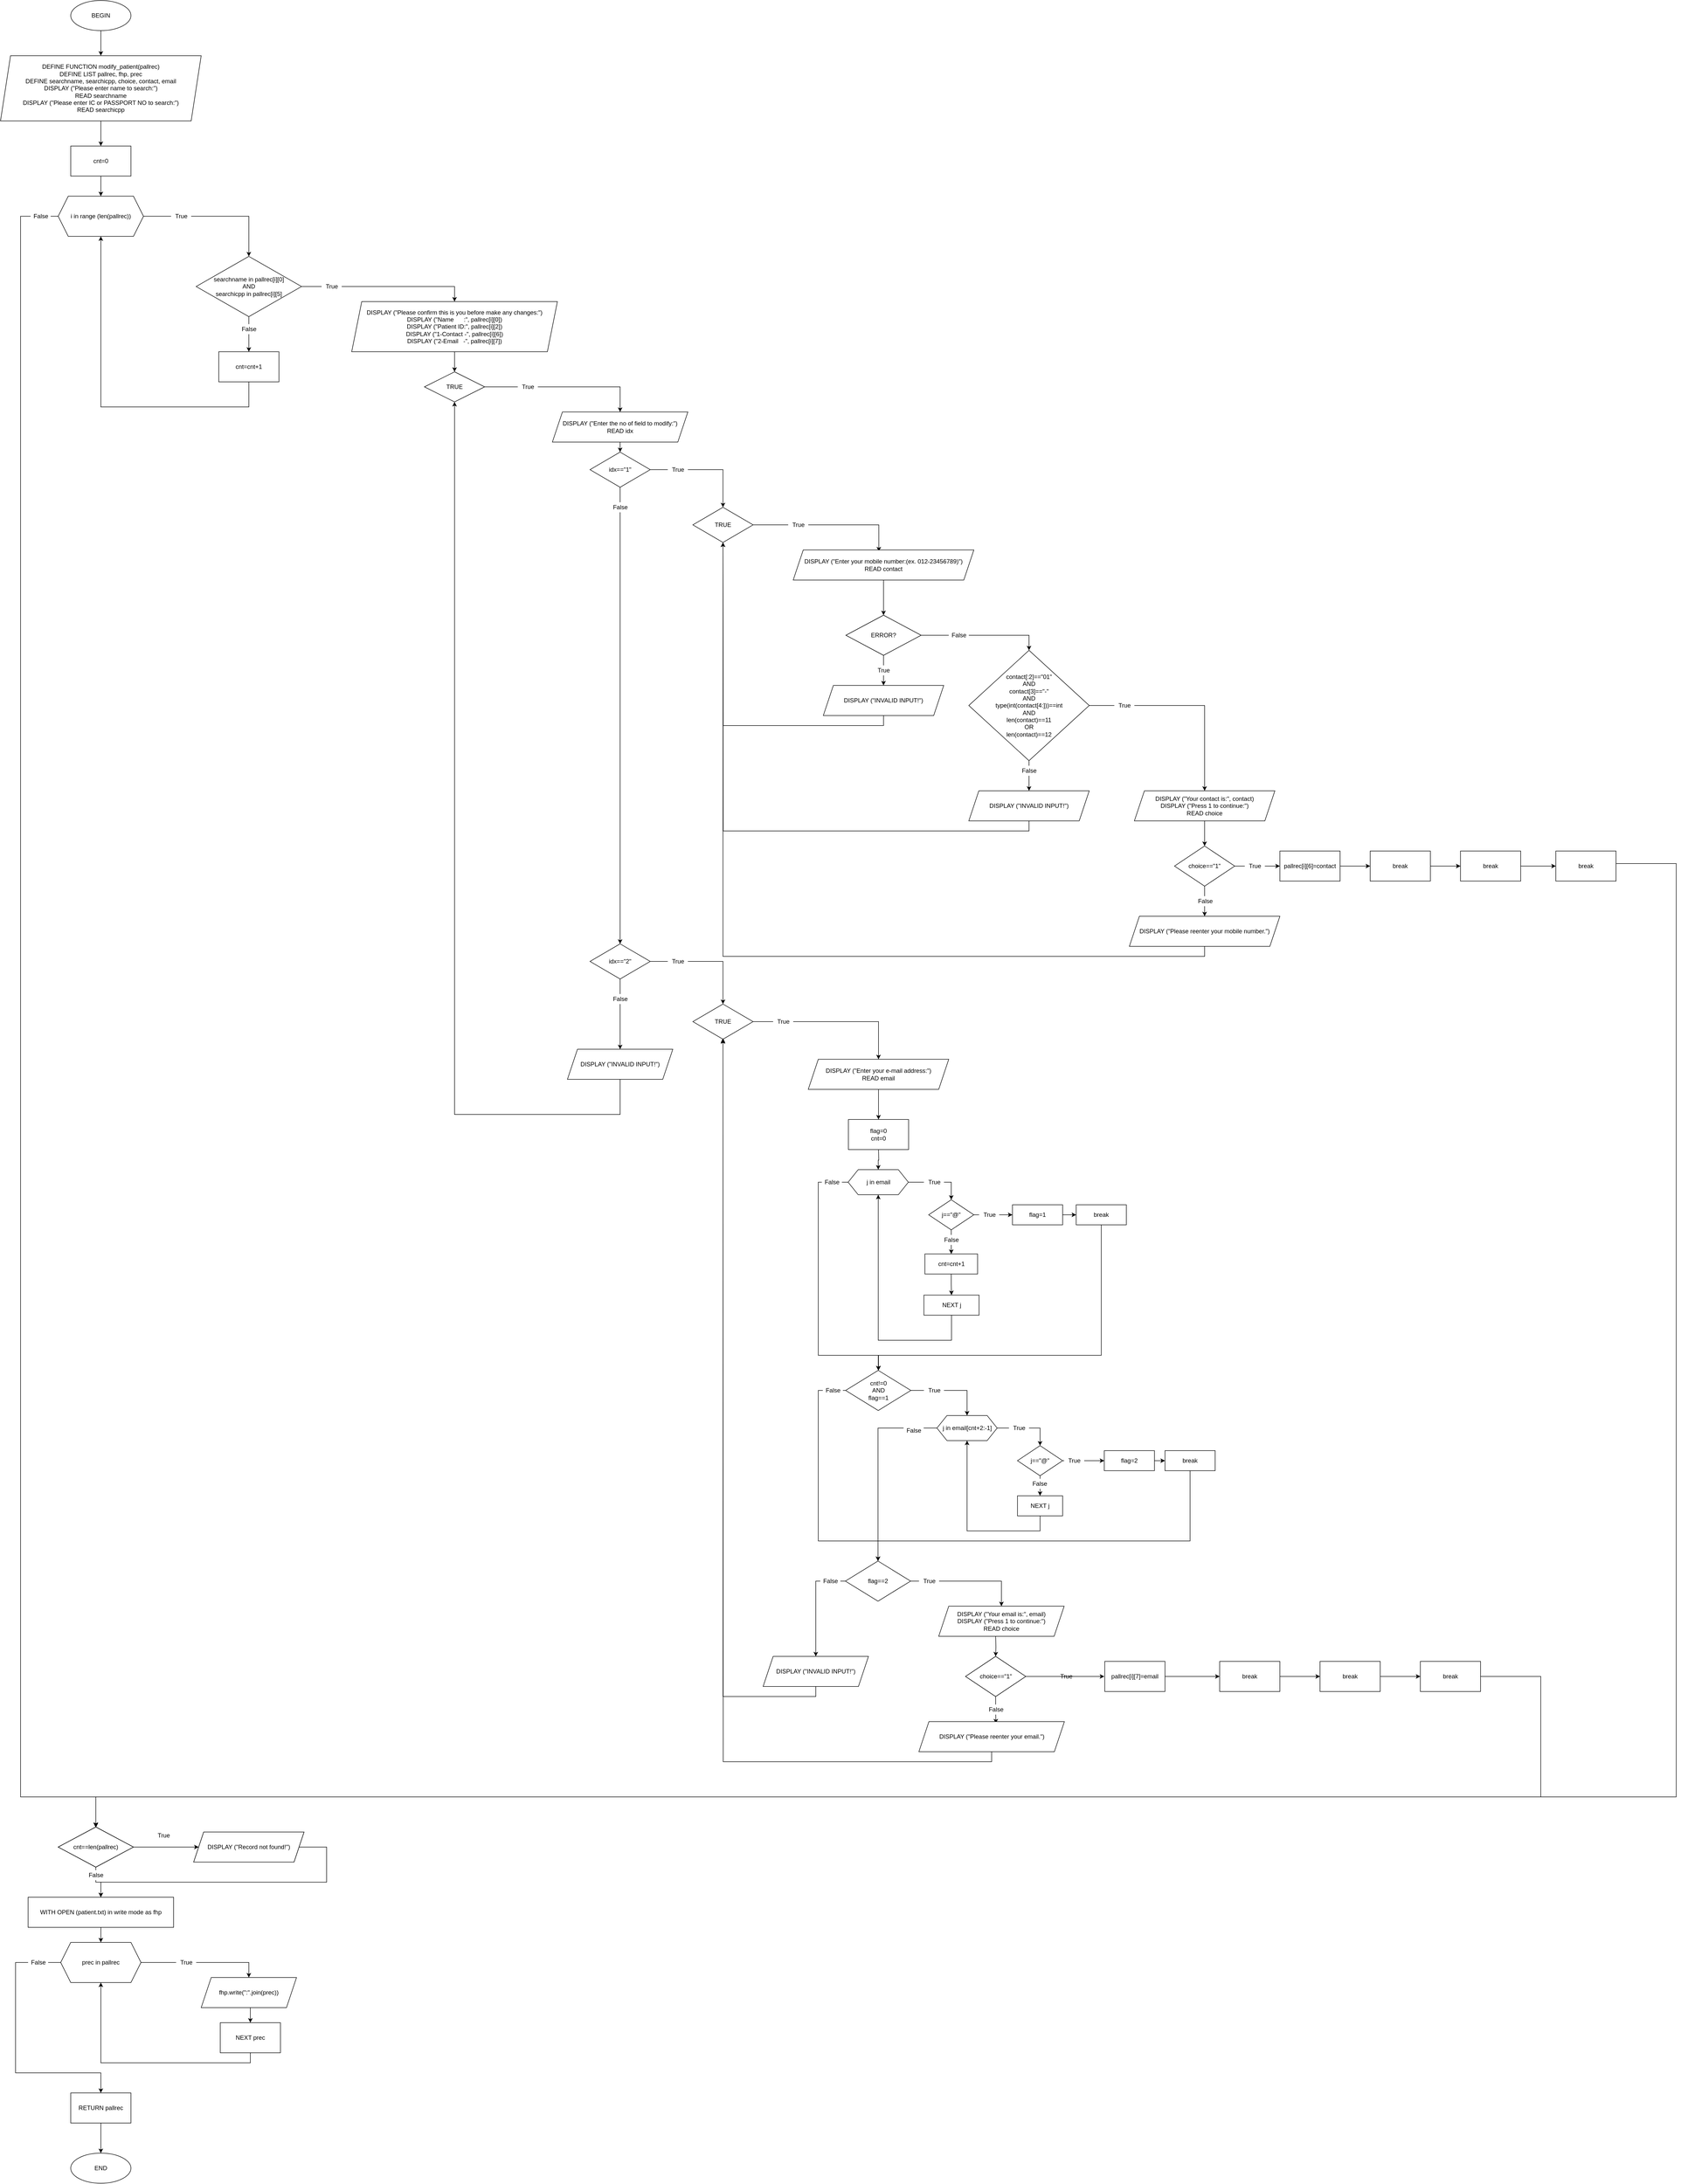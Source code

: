 <mxfile version="15.0.4" type="device" pages="11"><diagram id="-j1c-Kz_W-sQH2NkcoAD" name="modify_patient()"><mxGraphModel dx="1437" dy="899" grid="1" gridSize="10" guides="1" tooltips="1" connect="1" arrows="1" fold="1" page="1" pageScale="1" pageWidth="827" pageHeight="1169" math="0" shadow="0"><root><mxCell id="0"/><mxCell id="1" parent="0"/><mxCell id="_e62pQOnJdLkZFk_Ac09-1" style="edgeStyle=orthogonalEdgeStyle;rounded=0;orthogonalLoop=1;jettySize=auto;html=1;exitX=0.5;exitY=1;exitDx=0;exitDy=0;entryX=0.5;entryY=0;entryDx=0;entryDy=0;" edge="1" parent="1" source="_e62pQOnJdLkZFk_Ac09-2" target="_e62pQOnJdLkZFk_Ac09-4"><mxGeometry relative="1" as="geometry"/></mxCell><mxCell id="_e62pQOnJdLkZFk_Ac09-2" value="BEGIN" style="ellipse;whiteSpace=wrap;html=1;" vertex="1" parent="1"><mxGeometry x="350" y="180" width="120" height="60" as="geometry"/></mxCell><mxCell id="zq8VH3ZVVWlUOSFxyoGQ-2" style="edgeStyle=orthogonalEdgeStyle;rounded=0;orthogonalLoop=1;jettySize=auto;html=1;exitX=0.5;exitY=1;exitDx=0;exitDy=0;entryX=0.5;entryY=0;entryDx=0;entryDy=0;" edge="1" parent="1" source="_e62pQOnJdLkZFk_Ac09-4" target="zq8VH3ZVVWlUOSFxyoGQ-1"><mxGeometry relative="1" as="geometry"/></mxCell><mxCell id="_e62pQOnJdLkZFk_Ac09-4" value="&lt;div&gt;DEFINE FUNCTION modify_patient(pallrec)&lt;/div&gt;&lt;div&gt;&lt;span&gt;&#9;&lt;/span&gt;DEFINE LIST pallrec, fhp, prec&lt;/div&gt;&lt;div&gt;&lt;span&gt;&#9;&lt;/span&gt;DEFINE searchname, searchicpp, choice, contact, email&lt;/div&gt;&lt;div&gt;&lt;span&gt;&#9;&lt;/span&gt;DISPLAY (&quot;Please enter name to search:&quot;)&lt;/div&gt;&lt;div&gt;&lt;span&gt;&#9;&lt;/span&gt;READ searchname&lt;/div&gt;&lt;div&gt;&lt;span&gt;&#9;&lt;/span&gt;DISPLAY (&quot;Please enter IC or PASSPORT NO to search:&quot;)&lt;/div&gt;&lt;div&gt;&lt;span&gt;&#9;&lt;/span&gt;READ searchicpp&lt;/div&gt;" style="shape=parallelogram;perimeter=parallelogramPerimeter;whiteSpace=wrap;html=1;fixedSize=1;" vertex="1" parent="1"><mxGeometry x="210" y="290" width="400" height="130" as="geometry"/></mxCell><mxCell id="_e62pQOnJdLkZFk_Ac09-5" style="edgeStyle=orthogonalEdgeStyle;rounded=0;orthogonalLoop=1;jettySize=auto;html=1;exitX=1;exitY=0.5;exitDx=0;exitDy=0;entryX=0.5;entryY=0;entryDx=0;entryDy=0;" edge="1" parent="1" source="_e62pQOnJdLkZFk_Ac09-7" target="_e62pQOnJdLkZFk_Ac09-10"><mxGeometry relative="1" as="geometry"/></mxCell><mxCell id="_e62pQOnJdLkZFk_Ac09-6" style="edgeStyle=orthogonalEdgeStyle;rounded=0;orthogonalLoop=1;jettySize=auto;html=1;exitX=0;exitY=0.5;exitDx=0;exitDy=0;" edge="1" parent="1" source="_e62pQOnJdLkZFk_Ac09-7"><mxGeometry relative="1" as="geometry"><mxPoint x="400" y="3821.333" as="targetPoint"/><Array as="points"><mxPoint x="250" y="610"/><mxPoint x="250" y="3760"/><mxPoint x="400" y="3760"/></Array></mxGeometry></mxCell><mxCell id="_e62pQOnJdLkZFk_Ac09-7" value="i in range (len(pallrec))" style="shape=hexagon;perimeter=hexagonPerimeter2;whiteSpace=wrap;html=1;fixedSize=1;" vertex="1" parent="1"><mxGeometry x="325" y="570" width="170" height="80" as="geometry"/></mxCell><mxCell id="_e62pQOnJdLkZFk_Ac09-8" style="edgeStyle=orthogonalEdgeStyle;rounded=0;orthogonalLoop=1;jettySize=auto;html=1;exitX=1;exitY=0.5;exitDx=0;exitDy=0;entryX=0.5;entryY=0;entryDx=0;entryDy=0;" edge="1" parent="1" source="_e62pQOnJdLkZFk_Ac09-10" target="_e62pQOnJdLkZFk_Ac09-12"><mxGeometry relative="1" as="geometry"/></mxCell><mxCell id="_e62pQOnJdLkZFk_Ac09-9" style="edgeStyle=orthogonalEdgeStyle;rounded=0;orthogonalLoop=1;jettySize=auto;html=1;exitX=0.5;exitY=1;exitDx=0;exitDy=0;entryX=0.5;entryY=0;entryDx=0;entryDy=0;" edge="1" parent="1" source="_e62pQOnJdLkZFk_Ac09-10" target="_e62pQOnJdLkZFk_Ac09-122"><mxGeometry relative="1" as="geometry"/></mxCell><mxCell id="_e62pQOnJdLkZFk_Ac09-10" value="searchname in pallrec[i][0]&lt;br&gt;AND&lt;br&gt;searchicpp in pallrec[i][5]" style="rhombus;whiteSpace=wrap;html=1;" vertex="1" parent="1"><mxGeometry x="600" y="690" width="210" height="120" as="geometry"/></mxCell><mxCell id="_e62pQOnJdLkZFk_Ac09-11" style="edgeStyle=orthogonalEdgeStyle;rounded=0;orthogonalLoop=1;jettySize=auto;html=1;exitX=0.5;exitY=1;exitDx=0;exitDy=0;" edge="1" parent="1" source="_e62pQOnJdLkZFk_Ac09-12" target="_e62pQOnJdLkZFk_Ac09-14"><mxGeometry relative="1" as="geometry"/></mxCell><mxCell id="_e62pQOnJdLkZFk_Ac09-12" value="&lt;div&gt;DISPLAY (&quot;Please confirm this is you before make any changes:&quot;)&lt;/div&gt;&lt;div&gt;&lt;span&gt;&#9;&#9;&#9;&lt;/span&gt;DISPLAY (&quot;Name&amp;nbsp; &amp;nbsp; &amp;nbsp; :&quot;, pallrec[i][0])&lt;/div&gt;&lt;div&gt;&lt;span&gt;&#9;&#9;&#9;&lt;/span&gt;DISPLAY (&quot;Patient ID:&quot;, pallrec[i][2])&lt;/div&gt;&lt;div&gt;&lt;span&gt;&#9;&#9;&#9;&lt;/span&gt;DISPLAY (&quot;1-Contact -&quot;, pallrec[i][6])&lt;/div&gt;&lt;div&gt;&lt;span&gt;&#9;&#9;&#9;&lt;/span&gt;DISPLAY (&quot;2-Email&amp;nbsp; &amp;nbsp;-&quot;, pallrec[i][7])&lt;/div&gt;" style="shape=parallelogram;perimeter=parallelogramPerimeter;whiteSpace=wrap;html=1;fixedSize=1;" vertex="1" parent="1"><mxGeometry x="910" y="780" width="410" height="100" as="geometry"/></mxCell><mxCell id="_e62pQOnJdLkZFk_Ac09-13" style="edgeStyle=orthogonalEdgeStyle;rounded=0;orthogonalLoop=1;jettySize=auto;html=1;exitX=1;exitY=0.5;exitDx=0;exitDy=0;entryX=0.5;entryY=0;entryDx=0;entryDy=0;" edge="1" parent="1" source="_e62pQOnJdLkZFk_Ac09-14" target="_e62pQOnJdLkZFk_Ac09-16"><mxGeometry relative="1" as="geometry"/></mxCell><mxCell id="_e62pQOnJdLkZFk_Ac09-14" value="TRUE" style="rhombus;whiteSpace=wrap;html=1;" vertex="1" parent="1"><mxGeometry x="1055" y="920" width="120" height="60" as="geometry"/></mxCell><mxCell id="_e62pQOnJdLkZFk_Ac09-15" style="edgeStyle=orthogonalEdgeStyle;rounded=0;orthogonalLoop=1;jettySize=auto;html=1;exitX=0.5;exitY=1;exitDx=0;exitDy=0;entryX=0.5;entryY=0;entryDx=0;entryDy=0;" edge="1" parent="1" source="_e62pQOnJdLkZFk_Ac09-16" target="_e62pQOnJdLkZFk_Ac09-19"><mxGeometry relative="1" as="geometry"/></mxCell><mxCell id="_e62pQOnJdLkZFk_Ac09-16" value="&lt;div&gt;DISPLAY (&quot;Enter the no of field to modify:&quot;)&lt;/div&gt;&lt;div&gt;&lt;span&gt;&#9;&#9;&#9;&#9;&lt;/span&gt;READ idx&lt;/div&gt;" style="shape=parallelogram;perimeter=parallelogramPerimeter;whiteSpace=wrap;html=1;fixedSize=1;" vertex="1" parent="1"><mxGeometry x="1310" y="1000" width="270" height="60" as="geometry"/></mxCell><mxCell id="_e62pQOnJdLkZFk_Ac09-17" style="edgeStyle=orthogonalEdgeStyle;rounded=0;orthogonalLoop=1;jettySize=auto;html=1;exitX=1;exitY=0.5;exitDx=0;exitDy=0;entryX=0.5;entryY=0;entryDx=0;entryDy=0;" edge="1" parent="1" source="_e62pQOnJdLkZFk_Ac09-19" target="_e62pQOnJdLkZFk_Ac09-21"><mxGeometry relative="1" as="geometry"/></mxCell><mxCell id="_e62pQOnJdLkZFk_Ac09-18" style="edgeStyle=orthogonalEdgeStyle;rounded=0;orthogonalLoop=1;jettySize=auto;html=1;exitX=0.5;exitY=1;exitDx=0;exitDy=0;" edge="1" parent="1" source="_e62pQOnJdLkZFk_Ac09-19" target="_e62pQOnJdLkZFk_Ac09-49"><mxGeometry relative="1" as="geometry"/></mxCell><mxCell id="_e62pQOnJdLkZFk_Ac09-19" value="idx==&quot;1&quot;" style="rhombus;whiteSpace=wrap;html=1;" vertex="1" parent="1"><mxGeometry x="1385" y="1080" width="120" height="70" as="geometry"/></mxCell><mxCell id="_e62pQOnJdLkZFk_Ac09-20" style="edgeStyle=orthogonalEdgeStyle;rounded=0;orthogonalLoop=1;jettySize=auto;html=1;exitX=1;exitY=0.5;exitDx=0;exitDy=0;entryX=0.474;entryY=0.05;entryDx=0;entryDy=0;entryPerimeter=0;" edge="1" parent="1" source="_e62pQOnJdLkZFk_Ac09-21" target="_e62pQOnJdLkZFk_Ac09-23"><mxGeometry relative="1" as="geometry"/></mxCell><mxCell id="_e62pQOnJdLkZFk_Ac09-21" value="TRUE" style="rhombus;whiteSpace=wrap;html=1;" vertex="1" parent="1"><mxGeometry x="1590" y="1190" width="120" height="70" as="geometry"/></mxCell><mxCell id="_e62pQOnJdLkZFk_Ac09-22" style="edgeStyle=orthogonalEdgeStyle;rounded=0;orthogonalLoop=1;jettySize=auto;html=1;exitX=0.5;exitY=1;exitDx=0;exitDy=0;entryX=0.5;entryY=0;entryDx=0;entryDy=0;" edge="1" parent="1" source="_e62pQOnJdLkZFk_Ac09-23" target="_e62pQOnJdLkZFk_Ac09-26"><mxGeometry relative="1" as="geometry"/></mxCell><mxCell id="_e62pQOnJdLkZFk_Ac09-23" value="&lt;div&gt;DISPLAY (&quot;Enter your mobile number:(ex. 012-23456789)&quot;)&lt;/div&gt;&lt;div&gt;&lt;span&gt;&#9;&#9;&#9;&#9;&#9;&#9;&lt;/span&gt;READ contact&lt;/div&gt;" style="shape=parallelogram;perimeter=parallelogramPerimeter;whiteSpace=wrap;html=1;fixedSize=1;" vertex="1" parent="1"><mxGeometry x="1790" y="1275" width="360" height="60" as="geometry"/></mxCell><mxCell id="_e62pQOnJdLkZFk_Ac09-24" style="edgeStyle=orthogonalEdgeStyle;rounded=0;orthogonalLoop=1;jettySize=auto;html=1;exitX=0.5;exitY=1;exitDx=0;exitDy=0;entryX=0.5;entryY=0;entryDx=0;entryDy=0;" edge="1" parent="1" source="_e62pQOnJdLkZFk_Ac09-26" target="_e62pQOnJdLkZFk_Ac09-44"><mxGeometry relative="1" as="geometry"/></mxCell><mxCell id="_e62pQOnJdLkZFk_Ac09-25" style="edgeStyle=orthogonalEdgeStyle;rounded=0;orthogonalLoop=1;jettySize=auto;html=1;exitX=1;exitY=0.5;exitDx=0;exitDy=0;entryX=0.5;entryY=0;entryDx=0;entryDy=0;" edge="1" parent="1" source="_e62pQOnJdLkZFk_Ac09-26" target="_e62pQOnJdLkZFk_Ac09-29"><mxGeometry relative="1" as="geometry"/></mxCell><mxCell id="_e62pQOnJdLkZFk_Ac09-26" value="ERROR?" style="rhombus;whiteSpace=wrap;html=1;" vertex="1" parent="1"><mxGeometry x="1895" y="1405" width="150" height="80" as="geometry"/></mxCell><mxCell id="_e62pQOnJdLkZFk_Ac09-27" style="edgeStyle=orthogonalEdgeStyle;rounded=0;orthogonalLoop=1;jettySize=auto;html=1;exitX=0.5;exitY=1;exitDx=0;exitDy=0;entryX=0.5;entryY=0;entryDx=0;entryDy=0;" edge="1" parent="1" source="_e62pQOnJdLkZFk_Ac09-29" target="_e62pQOnJdLkZFk_Ac09-42"><mxGeometry relative="1" as="geometry"/></mxCell><mxCell id="_e62pQOnJdLkZFk_Ac09-28" style="edgeStyle=orthogonalEdgeStyle;rounded=0;orthogonalLoop=1;jettySize=auto;html=1;exitX=1;exitY=0.5;exitDx=0;exitDy=0;entryX=0.5;entryY=0;entryDx=0;entryDy=0;" edge="1" parent="1" source="_e62pQOnJdLkZFk_Ac09-29" target="_e62pQOnJdLkZFk_Ac09-31"><mxGeometry relative="1" as="geometry"/></mxCell><mxCell id="_e62pQOnJdLkZFk_Ac09-29" value="contact[:2]==&quot;01&quot;&lt;br&gt;AND&lt;br&gt;contact[3]==&quot;-&quot;&lt;br&gt;AND&lt;br&gt;type(int(contact[4:]))==int&lt;br&gt;AND&lt;br&gt;len(contact)==11&lt;br&gt;OR&lt;br&gt;len(contact)==12" style="rhombus;whiteSpace=wrap;html=1;" vertex="1" parent="1"><mxGeometry x="2140" y="1475" width="240" height="220" as="geometry"/></mxCell><mxCell id="_e62pQOnJdLkZFk_Ac09-30" style="edgeStyle=orthogonalEdgeStyle;rounded=0;orthogonalLoop=1;jettySize=auto;html=1;exitX=0.5;exitY=1;exitDx=0;exitDy=0;entryX=0.5;entryY=0;entryDx=0;entryDy=0;" edge="1" parent="1" source="_e62pQOnJdLkZFk_Ac09-31" target="_e62pQOnJdLkZFk_Ac09-34"><mxGeometry relative="1" as="geometry"/></mxCell><mxCell id="_e62pQOnJdLkZFk_Ac09-31" value="&lt;div&gt;DISPLAY (&quot;Your contact is:&quot;, contact)&lt;/div&gt;&lt;div&gt;&lt;span&gt;&#9;&#9;&#9;&#9;&#9;&#9;&#9;&#9;&lt;/span&gt;DISPLAY (&quot;Press 1 to continue:&quot;)&lt;/div&gt;&lt;div&gt;&lt;span&gt;&#9;&#9;&#9;&#9;&#9;&#9;&#9;&#9;&lt;/span&gt;READ choice&lt;/div&gt;" style="shape=parallelogram;perimeter=parallelogramPerimeter;whiteSpace=wrap;html=1;fixedSize=1;" vertex="1" parent="1"><mxGeometry x="2470" y="1755" width="280" height="60" as="geometry"/></mxCell><mxCell id="_e62pQOnJdLkZFk_Ac09-32" style="edgeStyle=orthogonalEdgeStyle;rounded=0;orthogonalLoop=1;jettySize=auto;html=1;exitX=1;exitY=0.5;exitDx=0;exitDy=0;entryX=0;entryY=0.5;entryDx=0;entryDy=0;" edge="1" parent="1" source="_e62pQOnJdLkZFk_Ac09-34" target="_e62pQOnJdLkZFk_Ac09-36"><mxGeometry relative="1" as="geometry"/></mxCell><mxCell id="_e62pQOnJdLkZFk_Ac09-33" style="edgeStyle=orthogonalEdgeStyle;rounded=0;orthogonalLoop=1;jettySize=auto;html=1;exitX=0.5;exitY=1;exitDx=0;exitDy=0;entryX=0.5;entryY=0;entryDx=0;entryDy=0;" edge="1" parent="1" source="_e62pQOnJdLkZFk_Ac09-34" target="_e62pQOnJdLkZFk_Ac09-40"><mxGeometry relative="1" as="geometry"/></mxCell><mxCell id="_e62pQOnJdLkZFk_Ac09-34" value="choice==&quot;1&quot;" style="rhombus;whiteSpace=wrap;html=1;" vertex="1" parent="1"><mxGeometry x="2550" y="1865" width="120" height="80" as="geometry"/></mxCell><mxCell id="_e62pQOnJdLkZFk_Ac09-35" style="edgeStyle=orthogonalEdgeStyle;rounded=0;orthogonalLoop=1;jettySize=auto;html=1;exitX=1;exitY=0.5;exitDx=0;exitDy=0;entryX=0;entryY=0.5;entryDx=0;entryDy=0;" edge="1" parent="1" source="_e62pQOnJdLkZFk_Ac09-36" target="_e62pQOnJdLkZFk_Ac09-38"><mxGeometry relative="1" as="geometry"/></mxCell><mxCell id="_e62pQOnJdLkZFk_Ac09-36" value="pallrec[i][6]=contact" style="whiteSpace=wrap;html=1;" vertex="1" parent="1"><mxGeometry x="2760" y="1875" width="120" height="60" as="geometry"/></mxCell><mxCell id="_e62pQOnJdLkZFk_Ac09-37" style="edgeStyle=orthogonalEdgeStyle;rounded=0;orthogonalLoop=1;jettySize=auto;html=1;exitX=1;exitY=0.5;exitDx=0;exitDy=0;entryX=0;entryY=0.5;entryDx=0;entryDy=0;" edge="1" parent="1" source="_e62pQOnJdLkZFk_Ac09-38" target="_e62pQOnJdLkZFk_Ac09-46"><mxGeometry relative="1" as="geometry"/></mxCell><mxCell id="_e62pQOnJdLkZFk_Ac09-38" value="break" style="whiteSpace=wrap;html=1;" vertex="1" parent="1"><mxGeometry x="2940" y="1875" width="120" height="60" as="geometry"/></mxCell><mxCell id="_e62pQOnJdLkZFk_Ac09-39" style="edgeStyle=orthogonalEdgeStyle;rounded=0;orthogonalLoop=1;jettySize=auto;html=1;exitX=0.5;exitY=1;exitDx=0;exitDy=0;entryX=0.5;entryY=1;entryDx=0;entryDy=0;" edge="1" parent="1" source="_e62pQOnJdLkZFk_Ac09-40" target="_e62pQOnJdLkZFk_Ac09-21"><mxGeometry relative="1" as="geometry"/></mxCell><mxCell id="_e62pQOnJdLkZFk_Ac09-40" value="DISPLAY (&quot;Please reenter your mobile number.&quot;)" style="shape=parallelogram;perimeter=parallelogramPerimeter;whiteSpace=wrap;html=1;fixedSize=1;" vertex="1" parent="1"><mxGeometry x="2460" y="2005" width="300" height="60" as="geometry"/></mxCell><mxCell id="_e62pQOnJdLkZFk_Ac09-41" style="edgeStyle=orthogonalEdgeStyle;rounded=0;orthogonalLoop=1;jettySize=auto;html=1;exitX=0.5;exitY=1;exitDx=0;exitDy=0;" edge="1" parent="1" source="_e62pQOnJdLkZFk_Ac09-42"><mxGeometry relative="1" as="geometry"><mxPoint x="1650" y="1260" as="targetPoint"/></mxGeometry></mxCell><mxCell id="_e62pQOnJdLkZFk_Ac09-42" value="DISPLAY (&quot;INVALID INPUT!&quot;)" style="shape=parallelogram;perimeter=parallelogramPerimeter;whiteSpace=wrap;html=1;fixedSize=1;" vertex="1" parent="1"><mxGeometry x="2140" y="1755" width="240" height="60" as="geometry"/></mxCell><mxCell id="_e62pQOnJdLkZFk_Ac09-43" style="edgeStyle=orthogonalEdgeStyle;rounded=0;orthogonalLoop=1;jettySize=auto;html=1;exitX=0.5;exitY=1;exitDx=0;exitDy=0;" edge="1" parent="1" source="_e62pQOnJdLkZFk_Ac09-44"><mxGeometry relative="1" as="geometry"><mxPoint x="1650" y="1260" as="targetPoint"/></mxGeometry></mxCell><mxCell id="_e62pQOnJdLkZFk_Ac09-44" value="DISPLAY (&quot;INVALID INPUT!&quot;)" style="shape=parallelogram;perimeter=parallelogramPerimeter;whiteSpace=wrap;html=1;fixedSize=1;" vertex="1" parent="1"><mxGeometry x="1850" y="1545" width="240" height="60" as="geometry"/></mxCell><mxCell id="_e62pQOnJdLkZFk_Ac09-45" style="edgeStyle=orthogonalEdgeStyle;rounded=0;orthogonalLoop=1;jettySize=auto;html=1;exitX=1;exitY=0.5;exitDx=0;exitDy=0;entryX=0;entryY=0.5;entryDx=0;entryDy=0;" edge="1" parent="1" source="_e62pQOnJdLkZFk_Ac09-46" target="_e62pQOnJdLkZFk_Ac09-155"><mxGeometry relative="1" as="geometry"/></mxCell><mxCell id="_e62pQOnJdLkZFk_Ac09-46" value="break" style="whiteSpace=wrap;html=1;" vertex="1" parent="1"><mxGeometry x="3120" y="1875" width="120" height="60" as="geometry"/></mxCell><mxCell id="_e62pQOnJdLkZFk_Ac09-47" style="edgeStyle=orthogonalEdgeStyle;rounded=0;orthogonalLoop=1;jettySize=auto;html=1;exitX=1;exitY=0.5;exitDx=0;exitDy=0;entryX=0.5;entryY=0;entryDx=0;entryDy=0;" edge="1" parent="1" source="_e62pQOnJdLkZFk_Ac09-49" target="_e62pQOnJdLkZFk_Ac09-51"><mxGeometry relative="1" as="geometry"/></mxCell><mxCell id="_e62pQOnJdLkZFk_Ac09-48" style="edgeStyle=orthogonalEdgeStyle;rounded=0;orthogonalLoop=1;jettySize=auto;html=1;exitX=0.5;exitY=1;exitDx=0;exitDy=0;entryX=0.5;entryY=0;entryDx=0;entryDy=0;" edge="1" parent="1" source="_e62pQOnJdLkZFk_Ac09-49" target="_e62pQOnJdLkZFk_Ac09-120"><mxGeometry relative="1" as="geometry"/></mxCell><mxCell id="_e62pQOnJdLkZFk_Ac09-49" value="idx==&quot;2&quot;" style="rhombus;whiteSpace=wrap;html=1;" vertex="1" parent="1"><mxGeometry x="1385" y="2060" width="120" height="70" as="geometry"/></mxCell><mxCell id="_e62pQOnJdLkZFk_Ac09-50" style="edgeStyle=orthogonalEdgeStyle;rounded=0;orthogonalLoop=1;jettySize=auto;html=1;exitX=1;exitY=0.5;exitDx=0;exitDy=0;entryX=0.5;entryY=0;entryDx=0;entryDy=0;" edge="1" parent="1" source="_e62pQOnJdLkZFk_Ac09-51" target="_e62pQOnJdLkZFk_Ac09-53"><mxGeometry relative="1" as="geometry"/></mxCell><mxCell id="_e62pQOnJdLkZFk_Ac09-51" value="TRUE" style="rhombus;whiteSpace=wrap;html=1;" vertex="1" parent="1"><mxGeometry x="1590" y="2180" width="120" height="70" as="geometry"/></mxCell><mxCell id="_e62pQOnJdLkZFk_Ac09-52" style="edgeStyle=orthogonalEdgeStyle;rounded=0;orthogonalLoop=1;jettySize=auto;html=1;exitX=0.5;exitY=1;exitDx=0;exitDy=0;entryX=0.5;entryY=0;entryDx=0;entryDy=0;" edge="1" parent="1" source="_e62pQOnJdLkZFk_Ac09-53" target="_e62pQOnJdLkZFk_Ac09-54"><mxGeometry relative="1" as="geometry"/></mxCell><mxCell id="_e62pQOnJdLkZFk_Ac09-53" value="&lt;div&gt;DISPLAY (&quot;Enter your e-mail address:&quot;)&lt;/div&gt;&lt;div&gt;&lt;span&gt;&#9;&#9;&#9;&#9;&#9;&#9;&lt;/span&gt;READ email&lt;/div&gt;" style="shape=parallelogram;perimeter=parallelogramPerimeter;whiteSpace=wrap;html=1;fixedSize=1;" vertex="1" parent="1"><mxGeometry x="1820" y="2290" width="280" height="60" as="geometry"/></mxCell><mxCell id="_e62pQOnJdLkZFk_Ac09-54" value="&lt;div&gt;flag=0&lt;/div&gt;&lt;div&gt;&lt;span&gt;cnt=0&lt;/span&gt;&lt;/div&gt;" style="whiteSpace=wrap;html=1;" vertex="1" parent="1"><mxGeometry x="1900" y="2410" width="120" height="60" as="geometry"/></mxCell><mxCell id="_e62pQOnJdLkZFk_Ac09-55" style="edgeStyle=orthogonalEdgeStyle;rounded=0;orthogonalLoop=1;jettySize=auto;html=1;exitX=0.5;exitY=1;exitDx=0;exitDy=0;entryX=0.5;entryY=0;entryDx=0;entryDy=0;" edge="1" parent="1" target="_e62pQOnJdLkZFk_Ac09-58"><mxGeometry relative="1" as="geometry"><mxPoint x="1960" y="2470" as="sourcePoint"/></mxGeometry></mxCell><mxCell id="_e62pQOnJdLkZFk_Ac09-56" style="edgeStyle=orthogonalEdgeStyle;rounded=0;orthogonalLoop=1;jettySize=auto;html=1;exitX=1;exitY=0.5;exitDx=0;exitDy=0;entryX=0.5;entryY=0;entryDx=0;entryDy=0;" edge="1" parent="1" source="_e62pQOnJdLkZFk_Ac09-58" target="_e62pQOnJdLkZFk_Ac09-61"><mxGeometry relative="1" as="geometry"/></mxCell><mxCell id="_e62pQOnJdLkZFk_Ac09-57" style="edgeStyle=orthogonalEdgeStyle;rounded=0;orthogonalLoop=1;jettySize=auto;html=1;exitX=0;exitY=0.5;exitDx=0;exitDy=0;" edge="1" parent="1" source="_e62pQOnJdLkZFk_Ac09-58" target="_e62pQOnJdLkZFk_Ac09-82"><mxGeometry relative="1" as="geometry"><Array as="points"><mxPoint x="1840" y="2535"/><mxPoint x="1840" y="2880"/><mxPoint x="1960" y="2880"/></Array></mxGeometry></mxCell><mxCell id="_e62pQOnJdLkZFk_Ac09-58" value="j in email" style="shape=hexagon;perimeter=hexagonPerimeter2;whiteSpace=wrap;html=1;fixedSize=1;" vertex="1" parent="1"><mxGeometry x="1899.5" y="2510" width="120" height="50" as="geometry"/></mxCell><mxCell id="_e62pQOnJdLkZFk_Ac09-59" style="edgeStyle=orthogonalEdgeStyle;rounded=0;orthogonalLoop=1;jettySize=auto;html=1;exitX=1;exitY=0.5;exitDx=0;exitDy=0;entryX=0;entryY=0.5;entryDx=0;entryDy=0;" edge="1" parent="1" source="_e62pQOnJdLkZFk_Ac09-61" target="_e62pQOnJdLkZFk_Ac09-63"><mxGeometry relative="1" as="geometry"/></mxCell><mxCell id="_e62pQOnJdLkZFk_Ac09-60" style="edgeStyle=orthogonalEdgeStyle;rounded=0;orthogonalLoop=1;jettySize=auto;html=1;exitX=0.5;exitY=1;exitDx=0;exitDy=0;entryX=0.5;entryY=0;entryDx=0;entryDy=0;startArrow=none;" edge="1" parent="1" source="_e62pQOnJdLkZFk_Ac09-97" target="_e62pQOnJdLkZFk_Ac09-67"><mxGeometry relative="1" as="geometry"/></mxCell><mxCell id="_e62pQOnJdLkZFk_Ac09-61" value="j==&quot;@&quot;" style="rhombus;whiteSpace=wrap;html=1;" vertex="1" parent="1"><mxGeometry x="2060" y="2570" width="90" height="60" as="geometry"/></mxCell><mxCell id="_e62pQOnJdLkZFk_Ac09-62" style="edgeStyle=orthogonalEdgeStyle;rounded=0;orthogonalLoop=1;jettySize=auto;html=1;exitX=1;exitY=0.5;exitDx=0;exitDy=0;entryX=0;entryY=0.5;entryDx=0;entryDy=0;" edge="1" parent="1" source="_e62pQOnJdLkZFk_Ac09-63" target="_e62pQOnJdLkZFk_Ac09-65"><mxGeometry relative="1" as="geometry"/></mxCell><mxCell id="_e62pQOnJdLkZFk_Ac09-63" value="flag=1" style="whiteSpace=wrap;html=1;" vertex="1" parent="1"><mxGeometry x="2227" y="2580" width="100" height="40" as="geometry"/></mxCell><mxCell id="_e62pQOnJdLkZFk_Ac09-64" style="edgeStyle=orthogonalEdgeStyle;rounded=0;orthogonalLoop=1;jettySize=auto;html=1;exitX=0.5;exitY=1;exitDx=0;exitDy=0;entryX=0.5;entryY=0;entryDx=0;entryDy=0;" edge="1" parent="1" source="_e62pQOnJdLkZFk_Ac09-65" target="_e62pQOnJdLkZFk_Ac09-82"><mxGeometry relative="1" as="geometry"><Array as="points"><mxPoint x="2404" y="2880"/><mxPoint x="1959" y="2880"/></Array></mxGeometry></mxCell><mxCell id="_e62pQOnJdLkZFk_Ac09-65" value="break" style="whiteSpace=wrap;html=1;" vertex="1" parent="1"><mxGeometry x="2354" y="2580" width="100" height="40" as="geometry"/></mxCell><mxCell id="_e62pQOnJdLkZFk_Ac09-66" style="edgeStyle=orthogonalEdgeStyle;rounded=0;orthogonalLoop=1;jettySize=auto;html=1;exitX=0.5;exitY=1;exitDx=0;exitDy=0;entryX=0.5;entryY=0;entryDx=0;entryDy=0;" edge="1" parent="1" source="_e62pQOnJdLkZFk_Ac09-67" target="_e62pQOnJdLkZFk_Ac09-69"><mxGeometry relative="1" as="geometry"/></mxCell><mxCell id="_e62pQOnJdLkZFk_Ac09-67" value="cnt=cnt+1" style="whiteSpace=wrap;html=1;" vertex="1" parent="1"><mxGeometry x="2052.5" y="2678" width="105" height="40" as="geometry"/></mxCell><mxCell id="_e62pQOnJdLkZFk_Ac09-68" style="edgeStyle=orthogonalEdgeStyle;rounded=0;orthogonalLoop=1;jettySize=auto;html=1;exitX=0.5;exitY=1;exitDx=0;exitDy=0;entryX=0.5;entryY=1;entryDx=0;entryDy=0;" edge="1" parent="1" source="_e62pQOnJdLkZFk_Ac09-69" target="_e62pQOnJdLkZFk_Ac09-58"><mxGeometry relative="1" as="geometry"><Array as="points"><mxPoint x="2106" y="2850"/><mxPoint x="1960" y="2850"/></Array></mxGeometry></mxCell><mxCell id="_e62pQOnJdLkZFk_Ac09-69" value="NEXT j" style="whiteSpace=wrap;html=1;" vertex="1" parent="1"><mxGeometry x="2050.5" y="2760" width="110" height="40" as="geometry"/></mxCell><mxCell id="_e62pQOnJdLkZFk_Ac09-70" style="edgeStyle=orthogonalEdgeStyle;rounded=0;orthogonalLoop=1;jettySize=auto;html=1;exitX=1;exitY=0.5;exitDx=0;exitDy=0;entryX=0.5;entryY=0;entryDx=0;entryDy=0;" edge="1" parent="1" source="_e62pQOnJdLkZFk_Ac09-72" target="_e62pQOnJdLkZFk_Ac09-75"><mxGeometry relative="1" as="geometry"/></mxCell><mxCell id="_e62pQOnJdLkZFk_Ac09-71" style="edgeStyle=orthogonalEdgeStyle;rounded=0;orthogonalLoop=1;jettySize=auto;html=1;exitX=0;exitY=0.5;exitDx=0;exitDy=0;entryX=0.5;entryY=0;entryDx=0;entryDy=0;" edge="1" parent="1" source="_e62pQOnJdLkZFk_Ac09-72" target="_e62pQOnJdLkZFk_Ac09-87"><mxGeometry relative="1" as="geometry"/></mxCell><mxCell id="_e62pQOnJdLkZFk_Ac09-72" value="j in email[cnt+2:-1]" style="shape=hexagon;perimeter=hexagonPerimeter2;whiteSpace=wrap;html=1;fixedSize=1;" vertex="1" parent="1"><mxGeometry x="2076.5" y="3000" width="120" height="50" as="geometry"/></mxCell><mxCell id="_e62pQOnJdLkZFk_Ac09-73" style="edgeStyle=orthogonalEdgeStyle;rounded=0;orthogonalLoop=1;jettySize=auto;html=1;exitX=1;exitY=0.5;exitDx=0;exitDy=0;entryX=0;entryY=0.5;entryDx=0;entryDy=0;" edge="1" parent="1" source="_e62pQOnJdLkZFk_Ac09-75" target="_e62pQOnJdLkZFk_Ac09-77"><mxGeometry relative="1" as="geometry"/></mxCell><mxCell id="_e62pQOnJdLkZFk_Ac09-74" style="edgeStyle=orthogonalEdgeStyle;rounded=0;orthogonalLoop=1;jettySize=auto;html=1;exitX=0.5;exitY=1;exitDx=0;exitDy=0;entryX=0.5;entryY=0;entryDx=0;entryDy=0;" edge="1" parent="1" source="_e62pQOnJdLkZFk_Ac09-75" target="_e62pQOnJdLkZFk_Ac09-84"><mxGeometry relative="1" as="geometry"/></mxCell><mxCell id="_e62pQOnJdLkZFk_Ac09-75" value="j==&quot;@&quot;" style="rhombus;whiteSpace=wrap;html=1;" vertex="1" parent="1"><mxGeometry x="2237" y="3060" width="90" height="60" as="geometry"/></mxCell><mxCell id="_e62pQOnJdLkZFk_Ac09-76" style="edgeStyle=orthogonalEdgeStyle;rounded=0;orthogonalLoop=1;jettySize=auto;html=1;exitX=1;exitY=0.5;exitDx=0;exitDy=0;entryX=0;entryY=0.5;entryDx=0;entryDy=0;" edge="1" parent="1" source="_e62pQOnJdLkZFk_Ac09-77" target="_e62pQOnJdLkZFk_Ac09-79"><mxGeometry relative="1" as="geometry"/></mxCell><mxCell id="_e62pQOnJdLkZFk_Ac09-77" value="flag=2" style="whiteSpace=wrap;html=1;" vertex="1" parent="1"><mxGeometry x="2410" y="3070" width="100" height="40" as="geometry"/></mxCell><mxCell id="_e62pQOnJdLkZFk_Ac09-78" style="edgeStyle=orthogonalEdgeStyle;rounded=0;orthogonalLoop=1;jettySize=auto;html=1;exitX=0.5;exitY=1;exitDx=0;exitDy=0;entryX=0.5;entryY=0;entryDx=0;entryDy=0;" edge="1" parent="1" source="_e62pQOnJdLkZFk_Ac09-79" target="_e62pQOnJdLkZFk_Ac09-87"><mxGeometry relative="1" as="geometry"><Array as="points"><mxPoint x="2581" y="3250"/><mxPoint x="1959" y="3250"/></Array></mxGeometry></mxCell><mxCell id="_e62pQOnJdLkZFk_Ac09-79" value="break" style="whiteSpace=wrap;html=1;" vertex="1" parent="1"><mxGeometry x="2531" y="3070" width="100" height="40" as="geometry"/></mxCell><mxCell id="_e62pQOnJdLkZFk_Ac09-80" style="edgeStyle=orthogonalEdgeStyle;rounded=0;orthogonalLoop=1;jettySize=auto;html=1;exitX=1;exitY=0.5;exitDx=0;exitDy=0;entryX=0.5;entryY=0;entryDx=0;entryDy=0;" edge="1" parent="1" source="_e62pQOnJdLkZFk_Ac09-82" target="_e62pQOnJdLkZFk_Ac09-72"><mxGeometry relative="1" as="geometry"/></mxCell><mxCell id="_e62pQOnJdLkZFk_Ac09-81" style="edgeStyle=orthogonalEdgeStyle;rounded=0;orthogonalLoop=1;jettySize=auto;html=1;exitX=0;exitY=0.5;exitDx=0;exitDy=0;entryX=0.5;entryY=0;entryDx=0;entryDy=0;" edge="1" parent="1" source="_e62pQOnJdLkZFk_Ac09-82" target="_e62pQOnJdLkZFk_Ac09-87"><mxGeometry relative="1" as="geometry"><Array as="points"><mxPoint x="1840" y="2950"/><mxPoint x="1840" y="3250"/><mxPoint x="1959" y="3250"/></Array></mxGeometry></mxCell><mxCell id="_e62pQOnJdLkZFk_Ac09-82" value="cnt!=0&lt;br&gt;AND&lt;br&gt;flag==1" style="rhombus;whiteSpace=wrap;html=1;" vertex="1" parent="1"><mxGeometry x="1894.5" y="2910" width="130" height="80" as="geometry"/></mxCell><mxCell id="_e62pQOnJdLkZFk_Ac09-83" style="edgeStyle=orthogonalEdgeStyle;rounded=0;orthogonalLoop=1;jettySize=auto;html=1;exitX=0.5;exitY=1;exitDx=0;exitDy=0;entryX=0.5;entryY=1;entryDx=0;entryDy=0;" edge="1" parent="1" source="_e62pQOnJdLkZFk_Ac09-84" target="_e62pQOnJdLkZFk_Ac09-72"><mxGeometry relative="1" as="geometry"><Array as="points"><mxPoint x="2282" y="3230"/><mxPoint x="2137" y="3230"/></Array></mxGeometry></mxCell><mxCell id="_e62pQOnJdLkZFk_Ac09-84" value="NEXT j" style="whiteSpace=wrap;html=1;" vertex="1" parent="1"><mxGeometry x="2237" y="3160" width="90" height="40" as="geometry"/></mxCell><mxCell id="_e62pQOnJdLkZFk_Ac09-85" style="edgeStyle=orthogonalEdgeStyle;rounded=0;orthogonalLoop=1;jettySize=auto;html=1;exitX=1;exitY=0.5;exitDx=0;exitDy=0;entryX=0.5;entryY=0;entryDx=0;entryDy=0;" edge="1" parent="1" source="_e62pQOnJdLkZFk_Ac09-87" target="_e62pQOnJdLkZFk_Ac09-88"><mxGeometry relative="1" as="geometry"/></mxCell><mxCell id="_e62pQOnJdLkZFk_Ac09-86" style="edgeStyle=orthogonalEdgeStyle;rounded=0;orthogonalLoop=1;jettySize=auto;html=1;exitX=0;exitY=0.5;exitDx=0;exitDy=0;entryX=0.5;entryY=0;entryDx=0;entryDy=0;" edge="1" parent="1" source="_e62pQOnJdLkZFk_Ac09-87" target="_e62pQOnJdLkZFk_Ac09-109"><mxGeometry relative="1" as="geometry"/></mxCell><mxCell id="_e62pQOnJdLkZFk_Ac09-87" value="flag==2" style="rhombus;whiteSpace=wrap;html=1;" vertex="1" parent="1"><mxGeometry x="1894" y="3290" width="130" height="80" as="geometry"/></mxCell><mxCell id="_e62pQOnJdLkZFk_Ac09-88" value="&lt;div&gt;DISPLAY (&quot;Your email is:&quot;, email)&lt;/div&gt;&lt;div&gt;&lt;span&gt;&#9;&#9;&#9;&#9;&lt;/span&gt;DISPLAY (&quot;Press 1 to continue:&quot;)&lt;/div&gt;&lt;div&gt;&lt;span&gt;&#9;&#9;&#9;&#9;&lt;/span&gt;READ choice&lt;/div&gt;" style="shape=parallelogram;perimeter=parallelogramPerimeter;whiteSpace=wrap;html=1;fixedSize=1;" vertex="1" parent="1"><mxGeometry x="2080" y="3380" width="250" height="60" as="geometry"/></mxCell><mxCell id="_e62pQOnJdLkZFk_Ac09-89" style="edgeStyle=orthogonalEdgeStyle;rounded=0;orthogonalLoop=1;jettySize=auto;html=1;exitX=0.5;exitY=1;exitDx=0;exitDy=0;entryX=0.5;entryY=0;entryDx=0;entryDy=0;" edge="1" parent="1" target="_e62pQOnJdLkZFk_Ac09-91"><mxGeometry relative="1" as="geometry"><mxPoint x="2193.5" y="3440" as="sourcePoint"/></mxGeometry></mxCell><mxCell id="_e62pQOnJdLkZFk_Ac09-90" style="edgeStyle=orthogonalEdgeStyle;rounded=0;orthogonalLoop=1;jettySize=auto;html=1;exitX=0.5;exitY=1;exitDx=0;exitDy=0;entryX=0.529;entryY=0.061;entryDx=0;entryDy=0;entryPerimeter=0;" edge="1" parent="1" source="_e62pQOnJdLkZFk_Ac09-91" target="_e62pQOnJdLkZFk_Ac09-93"><mxGeometry relative="1" as="geometry"/></mxCell><mxCell id="_e62pQOnJdLkZFk_Ac09-91" value="choice==&quot;1&quot;" style="rhombus;whiteSpace=wrap;html=1;" vertex="1" parent="1"><mxGeometry x="2133.5" y="3480" width="120" height="80" as="geometry"/></mxCell><mxCell id="_e62pQOnJdLkZFk_Ac09-92" style="edgeStyle=orthogonalEdgeStyle;rounded=0;orthogonalLoop=1;jettySize=auto;html=1;exitX=0.5;exitY=1;exitDx=0;exitDy=0;" edge="1" parent="1" source="_e62pQOnJdLkZFk_Ac09-93"><mxGeometry relative="1" as="geometry"><mxPoint x="1650" y="2248.095" as="targetPoint"/></mxGeometry></mxCell><mxCell id="_e62pQOnJdLkZFk_Ac09-93" value="DISPLAY (&quot;Please reenter your email.&quot;)" style="shape=parallelogram;perimeter=parallelogramPerimeter;whiteSpace=wrap;html=1;fixedSize=1;" vertex="1" parent="1"><mxGeometry x="2040.5" y="3610" width="290" height="60" as="geometry"/></mxCell><mxCell id="_e62pQOnJdLkZFk_Ac09-94" value="True" style="text;html=1;align=center;verticalAlign=middle;resizable=0;points=[];autosize=1;strokeColor=none;fillColor=#ffffff;" vertex="1" parent="1"><mxGeometry x="2050.5" y="2525" width="40" height="20" as="geometry"/></mxCell><mxCell id="_e62pQOnJdLkZFk_Ac09-95" value="False" style="text;html=1;align=center;verticalAlign=middle;resizable=0;points=[];autosize=1;strokeColor=none;fillColor=#ffffff;" vertex="1" parent="1"><mxGeometry x="1847" y="2525" width="40" height="20" as="geometry"/></mxCell><mxCell id="_e62pQOnJdLkZFk_Ac09-96" value="True" style="text;html=1;align=center;verticalAlign=middle;resizable=0;points=[];autosize=1;strokeColor=none;fillColor=#ffffff;" vertex="1" parent="1"><mxGeometry x="2160.5" y="2590" width="40" height="20" as="geometry"/></mxCell><mxCell id="_e62pQOnJdLkZFk_Ac09-97" value="False" style="text;html=1;align=center;verticalAlign=middle;resizable=0;points=[];autosize=1;strokeColor=none;fillColor=#ffffff;" vertex="1" parent="1"><mxGeometry x="2085" y="2640" width="40" height="20" as="geometry"/></mxCell><mxCell id="_e62pQOnJdLkZFk_Ac09-98" value="" style="edgeStyle=orthogonalEdgeStyle;rounded=0;orthogonalLoop=1;jettySize=auto;html=1;exitX=0.5;exitY=1;exitDx=0;exitDy=0;entryX=0.5;entryY=0;entryDx=0;entryDy=0;endArrow=none;" edge="1" parent="1" source="_e62pQOnJdLkZFk_Ac09-61" target="_e62pQOnJdLkZFk_Ac09-97"><mxGeometry relative="1" as="geometry"><mxPoint x="2105" y="2630" as="sourcePoint"/><mxPoint x="2105" y="2678" as="targetPoint"/></mxGeometry></mxCell><mxCell id="_e62pQOnJdLkZFk_Ac09-99" value="False" style="text;html=1;align=center;verticalAlign=middle;resizable=0;points=[];autosize=1;strokeColor=none;fillColor=#ffffff;" vertex="1" parent="1"><mxGeometry x="1849" y="2940" width="40" height="20" as="geometry"/></mxCell><mxCell id="_e62pQOnJdLkZFk_Ac09-100" value="True" style="text;html=1;align=center;verticalAlign=middle;resizable=0;points=[];autosize=1;strokeColor=none;fillColor=#ffffff;" vertex="1" parent="1"><mxGeometry x="2050.5" y="2940" width="40" height="20" as="geometry"/></mxCell><mxCell id="_e62pQOnJdLkZFk_Ac09-101" value="True" style="text;html=1;align=center;verticalAlign=middle;resizable=0;points=[];autosize=1;strokeColor=none;fillColor=#ffffff;" vertex="1" parent="1"><mxGeometry x="2220" y="3015" width="40" height="20" as="geometry"/></mxCell><mxCell id="_e62pQOnJdLkZFk_Ac09-102" value="False" style="text;html=1;align=center;verticalAlign=middle;resizable=0;points=[];autosize=1;strokeColor=none;fillColor=#ffffff;" vertex="1" parent="1"><mxGeometry x="2010" y="3020" width="40" height="20" as="geometry"/></mxCell><mxCell id="_e62pQOnJdLkZFk_Ac09-103" value="True" style="text;html=1;align=center;verticalAlign=middle;resizable=0;points=[];autosize=1;strokeColor=none;fillColor=#ffffff;" vertex="1" parent="1"><mxGeometry x="2330" y="3080" width="40" height="20" as="geometry"/></mxCell><mxCell id="_e62pQOnJdLkZFk_Ac09-104" value="False" style="text;html=1;align=center;verticalAlign=middle;resizable=0;points=[];autosize=1;strokeColor=none;fillColor=#ffffff;" vertex="1" parent="1"><mxGeometry x="2261" y="3126" width="40" height="20" as="geometry"/></mxCell><mxCell id="_e62pQOnJdLkZFk_Ac09-105" value="True" style="text;html=1;align=center;verticalAlign=middle;resizable=0;points=[];autosize=1;strokeColor=none;fillColor=#ffffff;" vertex="1" parent="1"><mxGeometry x="2040.75" y="3320" width="40" height="20" as="geometry"/></mxCell><mxCell id="_e62pQOnJdLkZFk_Ac09-106" value="True" style="text;html=1;align=center;verticalAlign=middle;resizable=0;points=[];autosize=1;strokeColor=none;fillColor=#ffffff;" vertex="1" parent="1"><mxGeometry x="2314" y="3510" width="40" height="20" as="geometry"/></mxCell><mxCell id="_e62pQOnJdLkZFk_Ac09-107" value="False" style="text;html=1;align=center;verticalAlign=middle;resizable=0;points=[];autosize=1;strokeColor=none;fillColor=#ffffff;" vertex="1" parent="1"><mxGeometry x="2174" y="3576" width="40" height="20" as="geometry"/></mxCell><mxCell id="_e62pQOnJdLkZFk_Ac09-108" style="edgeStyle=orthogonalEdgeStyle;rounded=0;orthogonalLoop=1;jettySize=auto;html=1;exitX=0.5;exitY=1;exitDx=0;exitDy=0;entryX=0.5;entryY=1;entryDx=0;entryDy=0;" edge="1" parent="1" source="_e62pQOnJdLkZFk_Ac09-109" target="_e62pQOnJdLkZFk_Ac09-51"><mxGeometry relative="1" as="geometry"/></mxCell><mxCell id="_e62pQOnJdLkZFk_Ac09-109" value="DISPLAY (&quot;INVALID INPUT!&quot;)" style="shape=parallelogram;perimeter=parallelogramPerimeter;whiteSpace=wrap;html=1;fixedSize=1;" vertex="1" parent="1"><mxGeometry x="1730" y="3480" width="210" height="60" as="geometry"/></mxCell><mxCell id="_e62pQOnJdLkZFk_Ac09-110" value="False" style="text;html=1;align=center;verticalAlign=middle;resizable=0;points=[];autosize=1;strokeColor=none;fillColor=#ffffff;" vertex="1" parent="1"><mxGeometry x="1844" y="3320" width="40" height="20" as="geometry"/></mxCell><mxCell id="_e62pQOnJdLkZFk_Ac09-111" style="edgeStyle=orthogonalEdgeStyle;rounded=0;orthogonalLoop=1;jettySize=auto;html=1;exitX=1;exitY=0.5;exitDx=0;exitDy=0;" edge="1" parent="1" source="_e62pQOnJdLkZFk_Ac09-112"><mxGeometry relative="1" as="geometry"><mxPoint x="2410" y="3520" as="targetPoint"/><Array as="points"><mxPoint x="2330" y="3520"/><mxPoint x="2330" y="3520"/></Array></mxGeometry></mxCell><mxCell id="_e62pQOnJdLkZFk_Ac09-112" value="choice==&quot;1&quot;" style="rhombus;whiteSpace=wrap;html=1;" vertex="1" parent="1"><mxGeometry x="2133.5" y="3480" width="120" height="80" as="geometry"/></mxCell><mxCell id="_e62pQOnJdLkZFk_Ac09-113" style="edgeStyle=orthogonalEdgeStyle;rounded=0;orthogonalLoop=1;jettySize=auto;html=1;exitX=1;exitY=0.5;exitDx=0;exitDy=0;entryX=0;entryY=0.5;entryDx=0;entryDy=0;" edge="1" parent="1" source="_e62pQOnJdLkZFk_Ac09-114" target="_e62pQOnJdLkZFk_Ac09-118"><mxGeometry relative="1" as="geometry"/></mxCell><mxCell id="_e62pQOnJdLkZFk_Ac09-114" value="break" style="whiteSpace=wrap;html=1;" vertex="1" parent="1"><mxGeometry x="2640" y="3490" width="120" height="60" as="geometry"/></mxCell><mxCell id="_e62pQOnJdLkZFk_Ac09-115" style="edgeStyle=orthogonalEdgeStyle;rounded=0;orthogonalLoop=1;jettySize=auto;html=1;exitX=1;exitY=0.5;exitDx=0;exitDy=0;entryX=0;entryY=0.5;entryDx=0;entryDy=0;" edge="1" parent="1" source="_e62pQOnJdLkZFk_Ac09-116" target="_e62pQOnJdLkZFk_Ac09-114"><mxGeometry relative="1" as="geometry"/></mxCell><mxCell id="_e62pQOnJdLkZFk_Ac09-116" value="pallrec[i][7]=email" style="whiteSpace=wrap;html=1;" vertex="1" parent="1"><mxGeometry x="2411" y="3490" width="120" height="60" as="geometry"/></mxCell><mxCell id="_e62pQOnJdLkZFk_Ac09-117" style="edgeStyle=orthogonalEdgeStyle;rounded=0;orthogonalLoop=1;jettySize=auto;html=1;exitX=1;exitY=0.5;exitDx=0;exitDy=0;entryX=0;entryY=0.5;entryDx=0;entryDy=0;" edge="1" parent="1" source="_e62pQOnJdLkZFk_Ac09-118" target="_e62pQOnJdLkZFk_Ac09-157"><mxGeometry relative="1" as="geometry"/></mxCell><mxCell id="_e62pQOnJdLkZFk_Ac09-118" value="break" style="whiteSpace=wrap;html=1;" vertex="1" parent="1"><mxGeometry x="2840" y="3490" width="120" height="60" as="geometry"/></mxCell><mxCell id="_e62pQOnJdLkZFk_Ac09-119" style="edgeStyle=orthogonalEdgeStyle;rounded=0;orthogonalLoop=1;jettySize=auto;html=1;exitX=0.5;exitY=1;exitDx=0;exitDy=0;entryX=0.5;entryY=1;entryDx=0;entryDy=0;" edge="1" parent="1" source="_e62pQOnJdLkZFk_Ac09-120" target="_e62pQOnJdLkZFk_Ac09-14"><mxGeometry relative="1" as="geometry"><Array as="points"><mxPoint x="1445" y="2400"/><mxPoint x="1115" y="2400"/></Array></mxGeometry></mxCell><mxCell id="_e62pQOnJdLkZFk_Ac09-120" value="DISPLAY (&quot;INVALID INPUT!&quot;)" style="shape=parallelogram;perimeter=parallelogramPerimeter;whiteSpace=wrap;html=1;fixedSize=1;" vertex="1" parent="1"><mxGeometry x="1340" y="2270" width="210" height="60" as="geometry"/></mxCell><mxCell id="_e62pQOnJdLkZFk_Ac09-121" style="edgeStyle=orthogonalEdgeStyle;rounded=0;orthogonalLoop=1;jettySize=auto;html=1;exitX=0.5;exitY=1;exitDx=0;exitDy=0;entryX=0.5;entryY=1;entryDx=0;entryDy=0;" edge="1" parent="1" source="_e62pQOnJdLkZFk_Ac09-122" target="_e62pQOnJdLkZFk_Ac09-7"><mxGeometry relative="1" as="geometry"><Array as="points"><mxPoint x="705" y="990"/><mxPoint x="410" y="990"/></Array></mxGeometry></mxCell><mxCell id="_e62pQOnJdLkZFk_Ac09-122" value="cnt=cnt+1" style="whiteSpace=wrap;html=1;" vertex="1" parent="1"><mxGeometry x="645" y="880" width="120" height="60" as="geometry"/></mxCell><mxCell id="_e62pQOnJdLkZFk_Ac09-123" style="edgeStyle=orthogonalEdgeStyle;rounded=0;orthogonalLoop=1;jettySize=auto;html=1;exitX=1;exitY=0.5;exitDx=0;exitDy=0;entryX=0;entryY=0.5;entryDx=0;entryDy=0;" edge="1" parent="1" source="_e62pQOnJdLkZFk_Ac09-125" target="_e62pQOnJdLkZFk_Ac09-127"><mxGeometry relative="1" as="geometry"/></mxCell><mxCell id="_e62pQOnJdLkZFk_Ac09-124" style="edgeStyle=orthogonalEdgeStyle;rounded=0;orthogonalLoop=1;jettySize=auto;html=1;exitX=0.5;exitY=1;exitDx=0;exitDy=0;entryX=0.5;entryY=0;entryDx=0;entryDy=0;" edge="1" parent="1" source="_e62pQOnJdLkZFk_Ac09-125" target="_e62pQOnJdLkZFk_Ac09-129"><mxGeometry relative="1" as="geometry"/></mxCell><mxCell id="_e62pQOnJdLkZFk_Ac09-125" value="cnt==len(pallrec)" style="rhombus;whiteSpace=wrap;html=1;" vertex="1" parent="1"><mxGeometry x="325" y="3820" width="150" height="80" as="geometry"/></mxCell><mxCell id="_e62pQOnJdLkZFk_Ac09-126" style="edgeStyle=orthogonalEdgeStyle;rounded=0;orthogonalLoop=1;jettySize=auto;html=1;exitX=1;exitY=0.5;exitDx=0;exitDy=0;entryX=0.5;entryY=0;entryDx=0;entryDy=0;" edge="1" parent="1" source="_e62pQOnJdLkZFk_Ac09-127" target="_e62pQOnJdLkZFk_Ac09-129"><mxGeometry relative="1" as="geometry"><Array as="points"><mxPoint x="860" y="3860"/><mxPoint x="860" y="3930"/><mxPoint x="410" y="3930"/></Array></mxGeometry></mxCell><mxCell id="_e62pQOnJdLkZFk_Ac09-127" value="DISPLAY (&quot;Record not found!&quot;)" style="shape=parallelogram;perimeter=parallelogramPerimeter;whiteSpace=wrap;html=1;fixedSize=1;" vertex="1" parent="1"><mxGeometry x="595" y="3830" width="220" height="60" as="geometry"/></mxCell><mxCell id="_e62pQOnJdLkZFk_Ac09-128" style="edgeStyle=orthogonalEdgeStyle;rounded=0;orthogonalLoop=1;jettySize=auto;html=1;exitX=0.5;exitY=1;exitDx=0;exitDy=0;entryX=0.5;entryY=0;entryDx=0;entryDy=0;" edge="1" parent="1" source="_e62pQOnJdLkZFk_Ac09-129" target="_e62pQOnJdLkZFk_Ac09-132"><mxGeometry relative="1" as="geometry"/></mxCell><mxCell id="_e62pQOnJdLkZFk_Ac09-129" value="WITH OPEN (patient.txt) in write mode as fhp" style="whiteSpace=wrap;html=1;" vertex="1" parent="1"><mxGeometry x="265" y="3960" width="290" height="60" as="geometry"/></mxCell><mxCell id="_e62pQOnJdLkZFk_Ac09-130" style="edgeStyle=orthogonalEdgeStyle;rounded=0;orthogonalLoop=1;jettySize=auto;html=1;exitX=1;exitY=0.5;exitDx=0;exitDy=0;entryX=0.5;entryY=0;entryDx=0;entryDy=0;" edge="1" parent="1" source="_e62pQOnJdLkZFk_Ac09-132" target="_e62pQOnJdLkZFk_Ac09-134"><mxGeometry relative="1" as="geometry"/></mxCell><mxCell id="_e62pQOnJdLkZFk_Ac09-131" style="edgeStyle=orthogonalEdgeStyle;rounded=0;orthogonalLoop=1;jettySize=auto;html=1;exitX=0;exitY=0.5;exitDx=0;exitDy=0;entryX=0.5;entryY=0;entryDx=0;entryDy=0;" edge="1" parent="1" source="_e62pQOnJdLkZFk_Ac09-132" target="_e62pQOnJdLkZFk_Ac09-138"><mxGeometry relative="1" as="geometry"><Array as="points"><mxPoint x="240" y="4090"/><mxPoint x="240" y="4310"/><mxPoint x="410" y="4310"/></Array></mxGeometry></mxCell><mxCell id="_e62pQOnJdLkZFk_Ac09-132" value="prec in pallrec" style="shape=hexagon;perimeter=hexagonPerimeter2;whiteSpace=wrap;html=1;fixedSize=1;" vertex="1" parent="1"><mxGeometry x="330" y="4050" width="160" height="80" as="geometry"/></mxCell><mxCell id="_e62pQOnJdLkZFk_Ac09-133" style="edgeStyle=orthogonalEdgeStyle;rounded=0;orthogonalLoop=1;jettySize=auto;html=1;exitX=0.5;exitY=1;exitDx=0;exitDy=0;entryX=0.5;entryY=0;entryDx=0;entryDy=0;" edge="1" parent="1" source="_e62pQOnJdLkZFk_Ac09-134" target="_e62pQOnJdLkZFk_Ac09-136"><mxGeometry relative="1" as="geometry"/></mxCell><mxCell id="_e62pQOnJdLkZFk_Ac09-134" value="fhp.write(&quot;:&quot;.join(prec))" style="shape=parallelogram;perimeter=parallelogramPerimeter;whiteSpace=wrap;html=1;fixedSize=1;" vertex="1" parent="1"><mxGeometry x="610" y="4120" width="190" height="60" as="geometry"/></mxCell><mxCell id="_e62pQOnJdLkZFk_Ac09-135" style="edgeStyle=orthogonalEdgeStyle;rounded=0;orthogonalLoop=1;jettySize=auto;html=1;exitX=0.5;exitY=1;exitDx=0;exitDy=0;entryX=0.5;entryY=1;entryDx=0;entryDy=0;" edge="1" parent="1" source="_e62pQOnJdLkZFk_Ac09-136" target="_e62pQOnJdLkZFk_Ac09-132"><mxGeometry relative="1" as="geometry"/></mxCell><mxCell id="_e62pQOnJdLkZFk_Ac09-136" value="NEXT prec" style="whiteSpace=wrap;html=1;" vertex="1" parent="1"><mxGeometry x="648" y="4210" width="120" height="60" as="geometry"/></mxCell><mxCell id="_e62pQOnJdLkZFk_Ac09-137" style="edgeStyle=orthogonalEdgeStyle;rounded=0;orthogonalLoop=1;jettySize=auto;html=1;exitX=0.5;exitY=1;exitDx=0;exitDy=0;entryX=0.5;entryY=0;entryDx=0;entryDy=0;" edge="1" parent="1" source="_e62pQOnJdLkZFk_Ac09-138" target="_e62pQOnJdLkZFk_Ac09-139"><mxGeometry relative="1" as="geometry"/></mxCell><mxCell id="_e62pQOnJdLkZFk_Ac09-138" value="RETURN pallrec" style="whiteSpace=wrap;html=1;" vertex="1" parent="1"><mxGeometry x="350" y="4350" width="120" height="60" as="geometry"/></mxCell><mxCell id="_e62pQOnJdLkZFk_Ac09-139" value="END" style="ellipse;whiteSpace=wrap;html=1;" vertex="1" parent="1"><mxGeometry x="350" y="4470" width="120" height="60" as="geometry"/></mxCell><mxCell id="_e62pQOnJdLkZFk_Ac09-140" value="False" style="text;html=1;align=center;verticalAlign=middle;resizable=0;points=[];autosize=1;strokeColor=none;fillColor=#ffffff;" vertex="1" parent="1"><mxGeometry x="270" y="600" width="40" height="20" as="geometry"/></mxCell><mxCell id="_e62pQOnJdLkZFk_Ac09-141" value="True" style="text;html=1;align=center;verticalAlign=middle;resizable=0;points=[];autosize=1;strokeColor=none;fillColor=#ffffff;" vertex="1" parent="1"><mxGeometry x="550" y="600" width="40" height="20" as="geometry"/></mxCell><mxCell id="_e62pQOnJdLkZFk_Ac09-142" value="False" style="text;html=1;align=center;verticalAlign=middle;resizable=0;points=[];autosize=1;strokeColor=none;fillColor=#ffffff;" vertex="1" parent="1"><mxGeometry x="685" y="825" width="40" height="20" as="geometry"/></mxCell><mxCell id="_e62pQOnJdLkZFk_Ac09-143" value="True" style="text;html=1;align=center;verticalAlign=middle;resizable=0;points=[];autosize=1;strokeColor=none;fillColor=#ffffff;" vertex="1" parent="1"><mxGeometry x="850" y="740" width="40" height="20" as="geometry"/></mxCell><mxCell id="_e62pQOnJdLkZFk_Ac09-144" value="True" style="text;html=1;align=center;verticalAlign=middle;resizable=0;points=[];autosize=1;strokeColor=none;fillColor=#ffffff;" vertex="1" parent="1"><mxGeometry x="1241" y="940" width="40" height="20" as="geometry"/></mxCell><mxCell id="_e62pQOnJdLkZFk_Ac09-145" value="False" style="text;html=1;align=center;verticalAlign=middle;resizable=0;points=[];autosize=1;strokeColor=none;fillColor=#ffffff;" vertex="1" parent="1"><mxGeometry x="1425" y="1180" width="40" height="20" as="geometry"/></mxCell><mxCell id="_e62pQOnJdLkZFk_Ac09-146" value="True" style="text;html=1;align=center;verticalAlign=middle;resizable=0;points=[];autosize=1;strokeColor=none;fillColor=#ffffff;" vertex="1" parent="1"><mxGeometry x="1540" y="1105" width="40" height="20" as="geometry"/></mxCell><mxCell id="_e62pQOnJdLkZFk_Ac09-147" value="True" style="text;html=1;align=center;verticalAlign=middle;resizable=0;points=[];autosize=1;strokeColor=none;fillColor=#ffffff;" vertex="1" parent="1"><mxGeometry x="1780" y="1215" width="40" height="20" as="geometry"/></mxCell><mxCell id="_e62pQOnJdLkZFk_Ac09-148" value="False" style="text;html=1;align=center;verticalAlign=middle;resizable=0;points=[];autosize=1;strokeColor=none;fillColor=#ffffff;" vertex="1" parent="1"><mxGeometry x="2100" y="1435" width="40" height="20" as="geometry"/></mxCell><mxCell id="_e62pQOnJdLkZFk_Ac09-149" value="True" style="text;html=1;align=center;verticalAlign=middle;resizable=0;points=[];autosize=1;strokeColor=none;fillColor=#ffffff;" vertex="1" parent="1"><mxGeometry x="1950" y="1505" width="40" height="20" as="geometry"/></mxCell><mxCell id="_e62pQOnJdLkZFk_Ac09-150" value="False" style="text;html=1;align=center;verticalAlign=middle;resizable=0;points=[];autosize=1;strokeColor=none;fillColor=#ffffff;" vertex="1" parent="1"><mxGeometry x="2240" y="1705" width="40" height="20" as="geometry"/></mxCell><mxCell id="_e62pQOnJdLkZFk_Ac09-151" value="True" style="text;html=1;align=center;verticalAlign=middle;resizable=0;points=[];autosize=1;strokeColor=none;fillColor=#ffffff;" vertex="1" parent="1"><mxGeometry x="2430" y="1575" width="40" height="20" as="geometry"/></mxCell><mxCell id="_e62pQOnJdLkZFk_Ac09-152" value="False" style="text;html=1;align=center;verticalAlign=middle;resizable=0;points=[];autosize=1;strokeColor=none;fillColor=#ffffff;" vertex="1" parent="1"><mxGeometry x="2591" y="1965" width="40" height="20" as="geometry"/></mxCell><mxCell id="_e62pQOnJdLkZFk_Ac09-153" value="True" style="text;html=1;align=center;verticalAlign=middle;resizable=0;points=[];autosize=1;strokeColor=none;fillColor=#ffffff;" vertex="1" parent="1"><mxGeometry x="2690" y="1895" width="40" height="20" as="geometry"/></mxCell><mxCell id="_e62pQOnJdLkZFk_Ac09-154" style="edgeStyle=orthogonalEdgeStyle;rounded=0;orthogonalLoop=1;jettySize=auto;html=1;exitX=1;exitY=0.5;exitDx=0;exitDy=0;entryX=0.5;entryY=0;entryDx=0;entryDy=0;" edge="1" parent="1" source="_e62pQOnJdLkZFk_Ac09-155" target="_e62pQOnJdLkZFk_Ac09-125"><mxGeometry relative="1" as="geometry"><Array as="points"><mxPoint x="3430" y="1900"/><mxPoint x="3550" y="1900"/><mxPoint x="3550" y="3760"/><mxPoint x="400" y="3760"/></Array></mxGeometry></mxCell><mxCell id="_e62pQOnJdLkZFk_Ac09-155" value="break" style="whiteSpace=wrap;html=1;" vertex="1" parent="1"><mxGeometry x="3310" y="1875" width="120" height="60" as="geometry"/></mxCell><mxCell id="_e62pQOnJdLkZFk_Ac09-156" style="edgeStyle=orthogonalEdgeStyle;rounded=0;orthogonalLoop=1;jettySize=auto;html=1;exitX=1;exitY=0.5;exitDx=0;exitDy=0;" edge="1" parent="1" source="_e62pQOnJdLkZFk_Ac09-157" target="_e62pQOnJdLkZFk_Ac09-125"><mxGeometry relative="1" as="geometry"><Array as="points"><mxPoint x="3280" y="3520"/><mxPoint x="3280" y="3760"/><mxPoint x="400" y="3760"/></Array></mxGeometry></mxCell><mxCell id="_e62pQOnJdLkZFk_Ac09-157" value="break" style="whiteSpace=wrap;html=1;" vertex="1" parent="1"><mxGeometry x="3040" y="3490" width="120" height="60" as="geometry"/></mxCell><mxCell id="_e62pQOnJdLkZFk_Ac09-158" value="False" style="text;html=1;align=center;verticalAlign=middle;resizable=0;points=[];autosize=1;strokeColor=none;fillColor=#ffffff;" vertex="1" parent="1"><mxGeometry x="1425" y="1180" width="40" height="20" as="geometry"/></mxCell><mxCell id="_e62pQOnJdLkZFk_Ac09-159" value="True" style="text;html=1;align=center;verticalAlign=middle;resizable=0;points=[];autosize=1;strokeColor=none;fillColor=#ffffff;" vertex="1" parent="1"><mxGeometry x="1540" y="2085" width="40" height="20" as="geometry"/></mxCell><mxCell id="_e62pQOnJdLkZFk_Ac09-160" value="False" style="text;html=1;align=center;verticalAlign=middle;resizable=0;points=[];autosize=1;strokeColor=none;fillColor=#ffffff;" vertex="1" parent="1"><mxGeometry x="1425" y="2160" width="40" height="20" as="geometry"/></mxCell><mxCell id="_e62pQOnJdLkZFk_Ac09-161" value="True" style="text;html=1;align=center;verticalAlign=middle;resizable=0;points=[];autosize=1;strokeColor=none;fillColor=#ffffff;" vertex="1" parent="1"><mxGeometry x="1750" y="2205" width="40" height="20" as="geometry"/></mxCell><mxCell id="_e62pQOnJdLkZFk_Ac09-162" value="True" style="text;html=1;align=center;verticalAlign=middle;resizable=0;points=[];autosize=1;strokeColor=none;fillColor=#ffffff;" vertex="1" parent="1"><mxGeometry x="515" y="3827" width="40" height="20" as="geometry"/></mxCell><mxCell id="_e62pQOnJdLkZFk_Ac09-163" value="False" style="text;html=1;align=center;verticalAlign=middle;resizable=0;points=[];autosize=1;strokeColor=none;fillColor=#ffffff;" vertex="1" parent="1"><mxGeometry x="380" y="3906" width="40" height="20" as="geometry"/></mxCell><mxCell id="_e62pQOnJdLkZFk_Ac09-164" value="True" style="text;html=1;align=center;verticalAlign=middle;resizable=0;points=[];autosize=1;strokeColor=none;fillColor=#ffffff;" vertex="1" parent="1"><mxGeometry x="560" y="4080" width="40" height="20" as="geometry"/></mxCell><mxCell id="_e62pQOnJdLkZFk_Ac09-165" value="False" style="text;html=1;align=center;verticalAlign=middle;resizable=0;points=[];autosize=1;strokeColor=none;fillColor=#ffffff;" vertex="1" parent="1"><mxGeometry x="265" y="4080" width="40" height="20" as="geometry"/></mxCell><mxCell id="dtAZtoE1eU97Z3cjFGr9-1" value="cnt==len(pallrec)" style="rhombus;whiteSpace=wrap;html=1;" vertex="1" parent="1"><mxGeometry x="325" y="3820" width="150" height="80" as="geometry"/></mxCell><mxCell id="dtAZtoE1eU97Z3cjFGr9-2" value="DISPLAY (&quot;Record not found!&quot;)" style="shape=parallelogram;perimeter=parallelogramPerimeter;whiteSpace=wrap;html=1;fixedSize=1;" vertex="1" parent="1"><mxGeometry x="595" y="3830" width="220" height="60" as="geometry"/></mxCell><mxCell id="dtAZtoE1eU97Z3cjFGr9-3" value="True" style="text;html=1;align=center;verticalAlign=middle;resizable=0;points=[];autosize=1;strokeColor=none;fillColor=#ffffff;" vertex="1" parent="1"><mxGeometry x="515" y="3827" width="40" height="20" as="geometry"/></mxCell><mxCell id="zq8VH3ZVVWlUOSFxyoGQ-3" style="edgeStyle=orthogonalEdgeStyle;rounded=0;orthogonalLoop=1;jettySize=auto;html=1;exitX=0.5;exitY=1;exitDx=0;exitDy=0;entryX=0.5;entryY=0;entryDx=0;entryDy=0;" edge="1" parent="1" source="zq8VH3ZVVWlUOSFxyoGQ-1" target="_e62pQOnJdLkZFk_Ac09-7"><mxGeometry relative="1" as="geometry"/></mxCell><mxCell id="zq8VH3ZVVWlUOSFxyoGQ-1" value="cnt=0" style="whiteSpace=wrap;html=1;fillColor=#ffffff;" vertex="1" parent="1"><mxGeometry x="350" y="470" width="120" height="60" as="geometry"/></mxCell></root></mxGraphModel></diagram><diagram id="lfnk8YzO1lwFjensGQc9" name="modify_login()"><mxGraphModel dx="1184" dy="740" grid="1" gridSize="10" guides="1" tooltips="1" connect="1" arrows="1" fold="1" page="1" pageScale="1" pageWidth="827" pageHeight="1169" math="0" shadow="0"><root><mxCell id="MOPI6Ua-0iCRE2vR0-yu-0"/><mxCell id="MOPI6Ua-0iCRE2vR0-yu-1" parent="MOPI6Ua-0iCRE2vR0-yu-0"/><mxCell id="MOPI6Ua-0iCRE2vR0-yu-2" style="edgeStyle=orthogonalEdgeStyle;rounded=0;orthogonalLoop=1;jettySize=auto;html=1;exitX=0.5;exitY=1;exitDx=0;exitDy=0;entryX=0.5;entryY=0;entryDx=0;entryDy=0;" edge="1" parent="MOPI6Ua-0iCRE2vR0-yu-1" source="MOPI6Ua-0iCRE2vR0-yu-3" target="MOPI6Ua-0iCRE2vR0-yu-5"><mxGeometry relative="1" as="geometry"/></mxCell><mxCell id="MOPI6Ua-0iCRE2vR0-yu-3" value="BEGIN" style="ellipse;whiteSpace=wrap;html=1;" vertex="1" parent="MOPI6Ua-0iCRE2vR0-yu-1"><mxGeometry x="240" y="110" width="120" height="60" as="geometry"/></mxCell><mxCell id="RcD1s4ThICmekC-Cjpum-4" style="edgeStyle=orthogonalEdgeStyle;rounded=0;orthogonalLoop=1;jettySize=auto;html=1;exitX=0.5;exitY=1;exitDx=0;exitDy=0;entryX=0.5;entryY=0;entryDx=0;entryDy=0;" edge="1" parent="MOPI6Ua-0iCRE2vR0-yu-1" source="MOPI6Ua-0iCRE2vR0-yu-5" target="RcD1s4ThICmekC-Cjpum-3"><mxGeometry relative="1" as="geometry"/></mxCell><mxCell id="MOPI6Ua-0iCRE2vR0-yu-5" value="&lt;div&gt;DEFINE FUNCTION modify_login(plogallrec)&lt;/div&gt;&lt;div&gt;&lt;span&gt;&#9;&lt;/span&gt;DEFINE LIST plogallrec, fhplog, plogrec&lt;/div&gt;&lt;div&gt;&lt;span&gt;&#9;&lt;/span&gt;DEFINE searchname, searchpw, choice, newname, choice, newpw&lt;/div&gt;&lt;div&gt;&amp;nbsp; &amp;nbsp; DISPLAY (&quot;Please enter current username:&quot;)&lt;/div&gt;&lt;div&gt;&lt;span&gt;&#9;&lt;/span&gt;READ searchname&lt;/div&gt;" style="shape=parallelogram;perimeter=parallelogramPerimeter;whiteSpace=wrap;html=1;fixedSize=1;" vertex="1" parent="MOPI6Ua-0iCRE2vR0-yu-1"><mxGeometry x="100" y="190" width="400" height="90" as="geometry"/></mxCell><mxCell id="MOPI6Ua-0iCRE2vR0-yu-6" style="edgeStyle=orthogonalEdgeStyle;rounded=0;orthogonalLoop=1;jettySize=auto;html=1;exitX=1;exitY=0.5;exitDx=0;exitDy=0;entryX=0.5;entryY=0;entryDx=0;entryDy=0;" edge="1" parent="MOPI6Ua-0iCRE2vR0-yu-1" source="MOPI6Ua-0iCRE2vR0-yu-8" target="MOPI6Ua-0iCRE2vR0-yu-11"><mxGeometry relative="1" as="geometry"/></mxCell><mxCell id="MOPI6Ua-0iCRE2vR0-yu-7" style="edgeStyle=orthogonalEdgeStyle;rounded=0;orthogonalLoop=1;jettySize=auto;html=1;exitX=0;exitY=0.5;exitDx=0;exitDy=0;entryX=0.5;entryY=0;entryDx=0;entryDy=0;" edge="1" parent="MOPI6Ua-0iCRE2vR0-yu-1" source="MOPI6Ua-0iCRE2vR0-yu-8" target="r5XE52c7v2eI4foQMbZZ-1"><mxGeometry relative="1" as="geometry"><Array as="points"><mxPoint x="100" y="430"/><mxPoint x="100" y="2190"/><mxPoint x="310" y="2190"/></Array><mxPoint x="310" y="2230" as="targetPoint"/></mxGeometry></mxCell><mxCell id="MOPI6Ua-0iCRE2vR0-yu-8" value="i in range (len(plogallrec))" style="shape=hexagon;perimeter=hexagonPerimeter2;whiteSpace=wrap;html=1;fixedSize=1;" vertex="1" parent="MOPI6Ua-0iCRE2vR0-yu-1"><mxGeometry x="210" y="400" width="180" height="60" as="geometry"/></mxCell><mxCell id="MOPI6Ua-0iCRE2vR0-yu-9" style="edgeStyle=orthogonalEdgeStyle;rounded=0;orthogonalLoop=1;jettySize=auto;html=1;exitX=1;exitY=0.5;exitDx=0;exitDy=0;entryX=0.5;entryY=0;entryDx=0;entryDy=0;" edge="1" parent="MOPI6Ua-0iCRE2vR0-yu-1" source="MOPI6Ua-0iCRE2vR0-yu-11" target="MOPI6Ua-0iCRE2vR0-yu-13"><mxGeometry relative="1" as="geometry"/></mxCell><mxCell id="RcD1s4ThICmekC-Cjpum-1" style="edgeStyle=orthogonalEdgeStyle;rounded=0;orthogonalLoop=1;jettySize=auto;html=1;exitX=0.5;exitY=1;exitDx=0;exitDy=0;entryX=0.5;entryY=0;entryDx=0;entryDy=0;" edge="1" parent="MOPI6Ua-0iCRE2vR0-yu-1" source="MOPI6Ua-0iCRE2vR0-yu-11" target="RcD1s4ThICmekC-Cjpum-0"><mxGeometry relative="1" as="geometry"/></mxCell><mxCell id="MOPI6Ua-0iCRE2vR0-yu-11" value="searchname in plogallrec[i][0]" style="rhombus;whiteSpace=wrap;html=1;" vertex="1" parent="MOPI6Ua-0iCRE2vR0-yu-1"><mxGeometry x="450" y="490" width="210" height="80" as="geometry"/></mxCell><mxCell id="MOPI6Ua-0iCRE2vR0-yu-12" style="edgeStyle=orthogonalEdgeStyle;rounded=0;orthogonalLoop=1;jettySize=auto;html=1;exitX=0.5;exitY=1;exitDx=0;exitDy=0;entryX=0.5;entryY=0;entryDx=0;entryDy=0;" edge="1" parent="MOPI6Ua-0iCRE2vR0-yu-1" source="MOPI6Ua-0iCRE2vR0-yu-13" target="MOPI6Ua-0iCRE2vR0-yu-16"><mxGeometry relative="1" as="geometry"/></mxCell><mxCell id="MOPI6Ua-0iCRE2vR0-yu-13" value="&lt;div&gt;DISPLAY (&quot;Please enter current password:&quot;)&lt;/div&gt;&lt;div&gt;&lt;span&gt;&#9;&#9;&#9;&lt;/span&gt;READ searchpw&lt;/div&gt;" style="shape=parallelogram;perimeter=parallelogramPerimeter;whiteSpace=wrap;html=1;fixedSize=1;" vertex="1" parent="MOPI6Ua-0iCRE2vR0-yu-1"><mxGeometry x="700" y="570" width="290" height="60" as="geometry"/></mxCell><mxCell id="MOPI6Ua-0iCRE2vR0-yu-14" style="edgeStyle=orthogonalEdgeStyle;rounded=0;orthogonalLoop=1;jettySize=auto;html=1;exitX=1;exitY=0.5;exitDx=0;exitDy=0;entryX=0.5;entryY=0;entryDx=0;entryDy=0;" edge="1" parent="MOPI6Ua-0iCRE2vR0-yu-1" source="MOPI6Ua-0iCRE2vR0-yu-16" target="MOPI6Ua-0iCRE2vR0-yu-18"><mxGeometry relative="1" as="geometry"/></mxCell><mxCell id="MOPI6Ua-0iCRE2vR0-yu-15" style="edgeStyle=orthogonalEdgeStyle;rounded=0;orthogonalLoop=1;jettySize=auto;html=1;exitX=0.5;exitY=1;exitDx=0;exitDy=0;" edge="1" parent="MOPI6Ua-0iCRE2vR0-yu-1" source="MOPI6Ua-0iCRE2vR0-yu-16"><mxGeometry relative="1" as="geometry"><mxPoint x="300" y="460" as="targetPoint"/><Array as="points"><mxPoint x="845" y="820"/><mxPoint x="300" y="820"/></Array></mxGeometry></mxCell><mxCell id="MOPI6Ua-0iCRE2vR0-yu-16" value="searchpw in plogallrec[i][1]" style="rhombus;whiteSpace=wrap;html=1;" vertex="1" parent="MOPI6Ua-0iCRE2vR0-yu-1"><mxGeometry x="750" y="690" width="190" height="80" as="geometry"/></mxCell><mxCell id="MOPI6Ua-0iCRE2vR0-yu-17" style="edgeStyle=orthogonalEdgeStyle;rounded=0;orthogonalLoop=1;jettySize=auto;html=1;exitX=0.5;exitY=1;exitDx=0;exitDy=0;" edge="1" parent="MOPI6Ua-0iCRE2vR0-yu-1" source="MOPI6Ua-0iCRE2vR0-yu-18" target="MOPI6Ua-0iCRE2vR0-yu-20"><mxGeometry relative="1" as="geometry"/></mxCell><mxCell id="MOPI6Ua-0iCRE2vR0-yu-18" value="&lt;div&gt;DISPLAY (&quot;Modify field:&quot;)&lt;/div&gt;&lt;div&gt;&lt;span&gt;&#9;&#9;&#9;&#9;&lt;/span&gt;DISPLAY (&quot;1-username&quot;)&lt;/div&gt;&lt;div&gt;&lt;span&gt;&#9;&#9;&#9;&#9;&lt;/span&gt;DISPLAY (&quot;2-password&quot;)&lt;/div&gt;" style="shape=parallelogram;perimeter=parallelogramPerimeter;whiteSpace=wrap;html=1;fixedSize=1;" vertex="1" parent="MOPI6Ua-0iCRE2vR0-yu-1"><mxGeometry x="1031" y="770" width="210" height="60" as="geometry"/></mxCell><mxCell id="MOPI6Ua-0iCRE2vR0-yu-19" style="edgeStyle=orthogonalEdgeStyle;rounded=0;orthogonalLoop=1;jettySize=auto;html=1;exitX=1;exitY=0.5;exitDx=0;exitDy=0;entryX=0.5;entryY=0;entryDx=0;entryDy=0;" edge="1" parent="MOPI6Ua-0iCRE2vR0-yu-1" source="MOPI6Ua-0iCRE2vR0-yu-20" target="MOPI6Ua-0iCRE2vR0-yu-22"><mxGeometry relative="1" as="geometry"/></mxCell><mxCell id="MOPI6Ua-0iCRE2vR0-yu-20" value="TRUE" style="rhombus;whiteSpace=wrap;html=1;" vertex="1" parent="MOPI6Ua-0iCRE2vR0-yu-1"><mxGeometry x="1070" y="860" width="130" height="70" as="geometry"/></mxCell><mxCell id="MOPI6Ua-0iCRE2vR0-yu-21" style="edgeStyle=orthogonalEdgeStyle;rounded=0;orthogonalLoop=1;jettySize=auto;html=1;exitX=0.5;exitY=1;exitDx=0;exitDy=0;entryX=0.5;entryY=0;entryDx=0;entryDy=0;" edge="1" parent="MOPI6Ua-0iCRE2vR0-yu-1" source="MOPI6Ua-0iCRE2vR0-yu-22" target="MOPI6Ua-0iCRE2vR0-yu-25"><mxGeometry relative="1" as="geometry"/></mxCell><mxCell id="MOPI6Ua-0iCRE2vR0-yu-22" value="&lt;div&gt;DISPLAY (&quot;Please enter your choice:&quot;)&lt;/div&gt;&lt;div&gt;&lt;span&gt;&#9;&#9;&#9;&#9;&#9;&lt;/span&gt;READ choice&lt;/div&gt;" style="shape=parallelogram;perimeter=parallelogramPerimeter;whiteSpace=wrap;html=1;fixedSize=1;" vertex="1" parent="MOPI6Ua-0iCRE2vR0-yu-1"><mxGeometry x="1250" y="940" width="260" height="60" as="geometry"/></mxCell><mxCell id="MOPI6Ua-0iCRE2vR0-yu-23" style="edgeStyle=orthogonalEdgeStyle;rounded=0;orthogonalLoop=1;jettySize=auto;html=1;exitX=1;exitY=0.5;exitDx=0;exitDy=0;entryX=0.5;entryY=0;entryDx=0;entryDy=0;" edge="1" parent="MOPI6Ua-0iCRE2vR0-yu-1" source="MOPI6Ua-0iCRE2vR0-yu-25" target="MOPI6Ua-0iCRE2vR0-yu-27"><mxGeometry relative="1" as="geometry"/></mxCell><mxCell id="MOPI6Ua-0iCRE2vR0-yu-24" style="edgeStyle=orthogonalEdgeStyle;rounded=0;orthogonalLoop=1;jettySize=auto;html=1;exitX=0.5;exitY=1;exitDx=0;exitDy=0;entryX=0.5;entryY=0;entryDx=0;entryDy=0;" edge="1" parent="MOPI6Ua-0iCRE2vR0-yu-1" source="MOPI6Ua-0iCRE2vR0-yu-25" target="MOPI6Ua-0iCRE2vR0-yu-43"><mxGeometry relative="1" as="geometry"/></mxCell><mxCell id="MOPI6Ua-0iCRE2vR0-yu-25" value="choice == &quot;1&quot;" style="rhombus;whiteSpace=wrap;html=1;" vertex="1" parent="MOPI6Ua-0iCRE2vR0-yu-1"><mxGeometry x="1310" y="1040" width="140" height="80" as="geometry"/></mxCell><mxCell id="MOPI6Ua-0iCRE2vR0-yu-26" style="edgeStyle=orthogonalEdgeStyle;rounded=0;orthogonalLoop=1;jettySize=auto;html=1;exitX=1;exitY=0.5;exitDx=0;exitDy=0;entryX=0.5;entryY=0;entryDx=0;entryDy=0;" edge="1" parent="MOPI6Ua-0iCRE2vR0-yu-1" source="MOPI6Ua-0iCRE2vR0-yu-27" target="MOPI6Ua-0iCRE2vR0-yu-29"><mxGeometry relative="1" as="geometry"/></mxCell><mxCell id="MOPI6Ua-0iCRE2vR0-yu-27" value="TRUE" style="rhombus;whiteSpace=wrap;html=1;" vertex="1" parent="MOPI6Ua-0iCRE2vR0-yu-1"><mxGeometry x="1510" y="1140" width="130" height="70" as="geometry"/></mxCell><mxCell id="MOPI6Ua-0iCRE2vR0-yu-28" style="edgeStyle=orthogonalEdgeStyle;rounded=0;orthogonalLoop=1;jettySize=auto;html=1;exitX=0.5;exitY=1;exitDx=0;exitDy=0;entryX=0.5;entryY=0;entryDx=0;entryDy=0;" edge="1" parent="MOPI6Ua-0iCRE2vR0-yu-1" source="MOPI6Ua-0iCRE2vR0-yu-29" target="MOPI6Ua-0iCRE2vR0-yu-32"><mxGeometry relative="1" as="geometry"/></mxCell><mxCell id="MOPI6Ua-0iCRE2vR0-yu-29" value="&lt;div&gt;DISPLAY (&quot;Please enter your new username:&quot;)&lt;/div&gt;&lt;div&gt;&lt;span&gt;&#9;&#9;&#9;&#9;&#9;&#9;&#9;&lt;/span&gt;READ newname&lt;/div&gt;&lt;div&gt;&lt;span&gt;&#9;&#9;&#9;&#9;&#9;&#9;&#9;&lt;/span&gt;DISPLAY (&quot;Please confirm your username:&quot;)&lt;/div&gt;&lt;div&gt;&lt;span&gt;&#9;&#9;&#9;&#9;&#9;&#9;&#9;&lt;/span&gt;READ confirm&lt;/div&gt;" style="shape=parallelogram;perimeter=parallelogramPerimeter;whiteSpace=wrap;html=1;fixedSize=1;" vertex="1" parent="MOPI6Ua-0iCRE2vR0-yu-1"><mxGeometry x="1690" y="1250" width="310" height="60" as="geometry"/></mxCell><mxCell id="MOPI6Ua-0iCRE2vR0-yu-30" style="edgeStyle=orthogonalEdgeStyle;rounded=0;orthogonalLoop=1;jettySize=auto;html=1;exitX=0.5;exitY=1;exitDx=0;exitDy=0;entryX=0.5;entryY=0;entryDx=0;entryDy=0;" edge="1" parent="MOPI6Ua-0iCRE2vR0-yu-1" source="MOPI6Ua-0iCRE2vR0-yu-32" target="MOPI6Ua-0iCRE2vR0-yu-38"><mxGeometry relative="1" as="geometry"/></mxCell><mxCell id="MOPI6Ua-0iCRE2vR0-yu-31" style="edgeStyle=orthogonalEdgeStyle;rounded=0;orthogonalLoop=1;jettySize=auto;html=1;exitX=1;exitY=0.5;exitDx=0;exitDy=0;entryX=0;entryY=0.5;entryDx=0;entryDy=0;" edge="1" parent="MOPI6Ua-0iCRE2vR0-yu-1" source="MOPI6Ua-0iCRE2vR0-yu-32" target="MOPI6Ua-0iCRE2vR0-yu-109"><mxGeometry relative="1" as="geometry"/></mxCell><mxCell id="MOPI6Ua-0iCRE2vR0-yu-32" value="newname == confirm" style="rhombus;whiteSpace=wrap;html=1;" vertex="1" parent="MOPI6Ua-0iCRE2vR0-yu-1"><mxGeometry x="1770" y="1360" width="150" height="80" as="geometry"/></mxCell><mxCell id="MOPI6Ua-0iCRE2vR0-yu-33" style="edgeStyle=orthogonalEdgeStyle;rounded=0;orthogonalLoop=1;jettySize=auto;html=1;exitX=1;exitY=0.5;exitDx=0;exitDy=0;entryX=0;entryY=0.5;entryDx=0;entryDy=0;" edge="1" parent="MOPI6Ua-0iCRE2vR0-yu-1" source="MOPI6Ua-0iCRE2vR0-yu-34" target="MOPI6Ua-0iCRE2vR0-yu-36"><mxGeometry relative="1" as="geometry"/></mxCell><mxCell id="MOPI6Ua-0iCRE2vR0-yu-34" value="plogallrec[i][0]=newname" style="whiteSpace=wrap;html=1;" vertex="1" parent="MOPI6Ua-0iCRE2vR0-yu-1"><mxGeometry x="2350" y="1250" width="190" height="60" as="geometry"/></mxCell><mxCell id="MOPI6Ua-0iCRE2vR0-yu-35" style="edgeStyle=orthogonalEdgeStyle;rounded=0;orthogonalLoop=1;jettySize=auto;html=1;exitX=1;exitY=0.5;exitDx=0;exitDy=0;entryX=0;entryY=0.5;entryDx=0;entryDy=0;" edge="1" parent="MOPI6Ua-0iCRE2vR0-yu-1" source="MOPI6Ua-0iCRE2vR0-yu-36" target="MOPI6Ua-0iCRE2vR0-yu-40"><mxGeometry relative="1" as="geometry"/></mxCell><mxCell id="MOPI6Ua-0iCRE2vR0-yu-36" value="break" style="whiteSpace=wrap;html=1;" vertex="1" parent="MOPI6Ua-0iCRE2vR0-yu-1"><mxGeometry x="2610" y="1250" width="120" height="60" as="geometry"/></mxCell><mxCell id="MOPI6Ua-0iCRE2vR0-yu-37" style="edgeStyle=orthogonalEdgeStyle;rounded=0;orthogonalLoop=1;jettySize=auto;html=1;exitX=0.5;exitY=1;exitDx=0;exitDy=0;entryX=0.5;entryY=1;entryDx=0;entryDy=0;" edge="1" parent="MOPI6Ua-0iCRE2vR0-yu-1" source="MOPI6Ua-0iCRE2vR0-yu-38" target="MOPI6Ua-0iCRE2vR0-yu-27"><mxGeometry relative="1" as="geometry"><Array as="points"><mxPoint x="1845" y="1610"/><mxPoint x="1575" y="1610"/></Array></mxGeometry></mxCell><mxCell id="MOPI6Ua-0iCRE2vR0-yu-38" value="DISPLAY (&quot;INPUT WRONG!&quot;)" style="shape=parallelogram;perimeter=parallelogramPerimeter;whiteSpace=wrap;html=1;fixedSize=1;" vertex="1" parent="MOPI6Ua-0iCRE2vR0-yu-1"><mxGeometry x="1745" y="1510" width="200" height="60" as="geometry"/></mxCell><mxCell id="MOPI6Ua-0iCRE2vR0-yu-39" style="edgeStyle=orthogonalEdgeStyle;rounded=0;orthogonalLoop=1;jettySize=auto;html=1;exitX=1;exitY=0.5;exitDx=0;exitDy=0;entryX=0;entryY=0.5;entryDx=0;entryDy=0;" edge="1" parent="MOPI6Ua-0iCRE2vR0-yu-1" source="MOPI6Ua-0iCRE2vR0-yu-40" target="MOPI6Ua-0iCRE2vR0-yu-95"><mxGeometry relative="1" as="geometry"/></mxCell><mxCell id="MOPI6Ua-0iCRE2vR0-yu-40" value="break" style="whiteSpace=wrap;html=1;" vertex="1" parent="MOPI6Ua-0iCRE2vR0-yu-1"><mxGeometry x="2810" y="1250" width="120" height="60" as="geometry"/></mxCell><mxCell id="MOPI6Ua-0iCRE2vR0-yu-41" style="edgeStyle=orthogonalEdgeStyle;rounded=0;orthogonalLoop=1;jettySize=auto;html=1;exitX=1;exitY=0.5;exitDx=0;exitDy=0;entryX=0.5;entryY=0;entryDx=0;entryDy=0;" edge="1" parent="MOPI6Ua-0iCRE2vR0-yu-1" source="MOPI6Ua-0iCRE2vR0-yu-43" target="MOPI6Ua-0iCRE2vR0-yu-45"><mxGeometry relative="1" as="geometry"/></mxCell><mxCell id="MOPI6Ua-0iCRE2vR0-yu-42" style="edgeStyle=orthogonalEdgeStyle;rounded=0;orthogonalLoop=1;jettySize=auto;html=1;exitX=0.5;exitY=1;exitDx=0;exitDy=0;entryX=0.5;entryY=0;entryDx=0;entryDy=0;" edge="1" parent="MOPI6Ua-0iCRE2vR0-yu-1" source="MOPI6Ua-0iCRE2vR0-yu-43" target="MOPI6Ua-0iCRE2vR0-yu-60"><mxGeometry relative="1" as="geometry"/></mxCell><mxCell id="MOPI6Ua-0iCRE2vR0-yu-43" value="choice == &quot;1&quot;" style="rhombus;whiteSpace=wrap;html=1;" vertex="1" parent="MOPI6Ua-0iCRE2vR0-yu-1"><mxGeometry x="1310" y="1620" width="140" height="80" as="geometry"/></mxCell><mxCell id="MOPI6Ua-0iCRE2vR0-yu-44" style="edgeStyle=orthogonalEdgeStyle;rounded=0;orthogonalLoop=1;jettySize=auto;html=1;exitX=1;exitY=0.5;exitDx=0;exitDy=0;entryX=0.5;entryY=0;entryDx=0;entryDy=0;" edge="1" parent="MOPI6Ua-0iCRE2vR0-yu-1" source="MOPI6Ua-0iCRE2vR0-yu-45" target="MOPI6Ua-0iCRE2vR0-yu-47"><mxGeometry relative="1" as="geometry"/></mxCell><mxCell id="MOPI6Ua-0iCRE2vR0-yu-45" value="TRUE" style="rhombus;whiteSpace=wrap;html=1;" vertex="1" parent="MOPI6Ua-0iCRE2vR0-yu-1"><mxGeometry x="1505" y="1714" width="140" height="80" as="geometry"/></mxCell><mxCell id="MOPI6Ua-0iCRE2vR0-yu-46" style="edgeStyle=orthogonalEdgeStyle;rounded=0;orthogonalLoop=1;jettySize=auto;html=1;exitX=0.5;exitY=1;exitDx=0;exitDy=0;entryX=0.5;entryY=0;entryDx=0;entryDy=0;" edge="1" parent="MOPI6Ua-0iCRE2vR0-yu-1" source="MOPI6Ua-0iCRE2vR0-yu-47" target="MOPI6Ua-0iCRE2vR0-yu-50"><mxGeometry relative="1" as="geometry"/></mxCell><mxCell id="MOPI6Ua-0iCRE2vR0-yu-47" value="&lt;div&gt;DISPLAY (&quot;Please enter your new password:&quot;)&lt;/div&gt;&lt;div&gt;&lt;span&gt;&#9;&#9;&#9;&#9;&#9;&#9;&#9;&lt;/span&gt;READ newpw&lt;/div&gt;&lt;div&gt;&lt;span&gt;&#9;&#9;&#9;&#9;&#9;&#9;&#9;&lt;/span&gt;DISPLAY (&quot;Please confirm your password:&quot;)&lt;/div&gt;&lt;div&gt;&lt;span&gt;&#9;&#9;&#9;&#9;&#9;&#9;&#9;&lt;/span&gt;READ confirm&lt;/div&gt;" style="shape=parallelogram;perimeter=parallelogramPerimeter;whiteSpace=wrap;html=1;fixedSize=1;" vertex="1" parent="MOPI6Ua-0iCRE2vR0-yu-1"><mxGeometry x="1690" y="1820" width="310" height="60" as="geometry"/></mxCell><mxCell id="MOPI6Ua-0iCRE2vR0-yu-48" style="edgeStyle=orthogonalEdgeStyle;rounded=0;orthogonalLoop=1;jettySize=auto;html=1;exitX=1;exitY=0.5;exitDx=0;exitDy=0;entryX=0;entryY=0.5;entryDx=0;entryDy=0;" edge="1" parent="MOPI6Ua-0iCRE2vR0-yu-1" source="MOPI6Ua-0iCRE2vR0-yu-50" target="MOPI6Ua-0iCRE2vR0-yu-52"><mxGeometry relative="1" as="geometry"/></mxCell><mxCell id="MOPI6Ua-0iCRE2vR0-yu-49" style="edgeStyle=orthogonalEdgeStyle;rounded=0;orthogonalLoop=1;jettySize=auto;html=1;exitX=0.5;exitY=1;exitDx=0;exitDy=0;" edge="1" parent="MOPI6Ua-0iCRE2vR0-yu-1" source="MOPI6Ua-0iCRE2vR0-yu-50" target="MOPI6Ua-0iCRE2vR0-yu-58"><mxGeometry relative="1" as="geometry"/></mxCell><mxCell id="MOPI6Ua-0iCRE2vR0-yu-50" value="newpw == confirm" style="rhombus;whiteSpace=wrap;html=1;" vertex="1" parent="MOPI6Ua-0iCRE2vR0-yu-1"><mxGeometry x="1770" y="1930" width="150" height="80" as="geometry"/></mxCell><mxCell id="MOPI6Ua-0iCRE2vR0-yu-51" style="edgeStyle=orthogonalEdgeStyle;rounded=0;orthogonalLoop=1;jettySize=auto;html=1;exitX=1;exitY=0.5;exitDx=0;exitDy=0;entryX=0;entryY=0.5;entryDx=0;entryDy=0;" edge="1" parent="MOPI6Ua-0iCRE2vR0-yu-1" source="MOPI6Ua-0iCRE2vR0-yu-52" target="MOPI6Ua-0iCRE2vR0-yu-54"><mxGeometry relative="1" as="geometry"/></mxCell><mxCell id="MOPI6Ua-0iCRE2vR0-yu-52" value="plogallrec[i][1]=newpw" style="whiteSpace=wrap;html=1;" vertex="1" parent="MOPI6Ua-0iCRE2vR0-yu-1"><mxGeometry x="2040" y="1940" width="170" height="60" as="geometry"/></mxCell><mxCell id="MOPI6Ua-0iCRE2vR0-yu-53" style="edgeStyle=orthogonalEdgeStyle;rounded=0;orthogonalLoop=1;jettySize=auto;html=1;exitX=1;exitY=0.5;exitDx=0;exitDy=0;entryX=0;entryY=0.5;entryDx=0;entryDy=0;" edge="1" parent="MOPI6Ua-0iCRE2vR0-yu-1" source="MOPI6Ua-0iCRE2vR0-yu-54" target="MOPI6Ua-0iCRE2vR0-yu-56"><mxGeometry relative="1" as="geometry"/></mxCell><mxCell id="MOPI6Ua-0iCRE2vR0-yu-54" value="break" style="whiteSpace=wrap;html=1;" vertex="1" parent="MOPI6Ua-0iCRE2vR0-yu-1"><mxGeometry x="2290" y="1940" width="120" height="60" as="geometry"/></mxCell><mxCell id="MOPI6Ua-0iCRE2vR0-yu-55" style="edgeStyle=orthogonalEdgeStyle;rounded=0;orthogonalLoop=1;jettySize=auto;html=1;exitX=1;exitY=0.5;exitDx=0;exitDy=0;" edge="1" parent="MOPI6Ua-0iCRE2vR0-yu-1" source="MOPI6Ua-0iCRE2vR0-yu-56" target="MOPI6Ua-0iCRE2vR0-yu-62"><mxGeometry relative="1" as="geometry"/></mxCell><mxCell id="MOPI6Ua-0iCRE2vR0-yu-56" value="break" style="whiteSpace=wrap;html=1;" vertex="1" parent="MOPI6Ua-0iCRE2vR0-yu-1"><mxGeometry x="2481" y="1940" width="120" height="60" as="geometry"/></mxCell><mxCell id="MOPI6Ua-0iCRE2vR0-yu-57" style="edgeStyle=orthogonalEdgeStyle;rounded=0;orthogonalLoop=1;jettySize=auto;html=1;exitX=0.5;exitY=1;exitDx=0;exitDy=0;entryX=0.5;entryY=1;entryDx=0;entryDy=0;" edge="1" parent="MOPI6Ua-0iCRE2vR0-yu-1" source="MOPI6Ua-0iCRE2vR0-yu-58" target="MOPI6Ua-0iCRE2vR0-yu-45"><mxGeometry relative="1" as="geometry"><Array as="points"><mxPoint x="1845" y="2160"/><mxPoint x="1575" y="2160"/></Array></mxGeometry></mxCell><mxCell id="MOPI6Ua-0iCRE2vR0-yu-58" value="DISPLAY (&quot;INPUT WRONG!&quot;)" style="shape=parallelogram;perimeter=parallelogramPerimeter;whiteSpace=wrap;html=1;fixedSize=1;" vertex="1" parent="MOPI6Ua-0iCRE2vR0-yu-1"><mxGeometry x="1745" y="2060" width="200" height="60" as="geometry"/></mxCell><mxCell id="MOPI6Ua-0iCRE2vR0-yu-59" style="edgeStyle=orthogonalEdgeStyle;rounded=0;orthogonalLoop=1;jettySize=auto;html=1;exitX=0.5;exitY=1;exitDx=0;exitDy=0;entryX=0.5;entryY=1;entryDx=0;entryDy=0;" edge="1" parent="MOPI6Ua-0iCRE2vR0-yu-1" source="MOPI6Ua-0iCRE2vR0-yu-60" target="MOPI6Ua-0iCRE2vR0-yu-20"><mxGeometry relative="1" as="geometry"><Array as="points"><mxPoint x="1380" y="2150"/><mxPoint x="1135" y="2150"/></Array></mxGeometry></mxCell><mxCell id="MOPI6Ua-0iCRE2vR0-yu-60" value="DISPLAY (&quot;INVALID INPUT!&quot;)" style="shape=parallelogram;perimeter=parallelogramPerimeter;whiteSpace=wrap;html=1;fixedSize=1;" vertex="1" parent="MOPI6Ua-0iCRE2vR0-yu-1"><mxGeometry x="1270" y="2030" width="220" height="60" as="geometry"/></mxCell><mxCell id="MOPI6Ua-0iCRE2vR0-yu-61" style="edgeStyle=orthogonalEdgeStyle;rounded=0;orthogonalLoop=1;jettySize=auto;html=1;exitX=1;exitY=0.5;exitDx=0;exitDy=0;entryX=0.5;entryY=0;entryDx=0;entryDy=0;" edge="1" parent="MOPI6Ua-0iCRE2vR0-yu-1" source="MOPI6Ua-0iCRE2vR0-yu-62" target="r5XE52c7v2eI4foQMbZZ-1"><mxGeometry relative="1" as="geometry"><mxPoint x="2790" y="1870" as="sourcePoint"/><mxPoint x="310" y="2230.0" as="targetPoint"/><Array as="points"><mxPoint x="2790" y="1980"/><mxPoint x="2870" y="1980"/><mxPoint x="2870" y="2190"/><mxPoint x="310" y="2190"/></Array></mxGeometry></mxCell><mxCell id="MOPI6Ua-0iCRE2vR0-yu-62" value="break" style="whiteSpace=wrap;html=1;" vertex="1" parent="MOPI6Ua-0iCRE2vR0-yu-1"><mxGeometry x="2670" y="1940" width="120" height="60" as="geometry"/></mxCell><mxCell id="MOPI6Ua-0iCRE2vR0-yu-63" style="edgeStyle=orthogonalEdgeStyle;rounded=0;orthogonalLoop=1;jettySize=auto;html=1;exitX=0.5;exitY=1;exitDx=0;exitDy=0;entryX=0.5;entryY=0;entryDx=0;entryDy=0;" edge="1" parent="MOPI6Ua-0iCRE2vR0-yu-1" source="MOPI6Ua-0iCRE2vR0-yu-64" target="MOPI6Ua-0iCRE2vR0-yu-67"><mxGeometry relative="1" as="geometry"/></mxCell><mxCell id="MOPI6Ua-0iCRE2vR0-yu-64" value="WITH OPEN (patientlogin.txt) as fhplog" style="whiteSpace=wrap;html=1;" vertex="1" parent="MOPI6Ua-0iCRE2vR0-yu-1"><mxGeometry x="170" y="2360" width="280" height="60" as="geometry"/></mxCell><mxCell id="MOPI6Ua-0iCRE2vR0-yu-65" style="edgeStyle=orthogonalEdgeStyle;rounded=0;orthogonalLoop=1;jettySize=auto;html=1;exitX=1;exitY=0.5;exitDx=0;exitDy=0;entryX=0.5;entryY=0;entryDx=0;entryDy=0;" edge="1" parent="MOPI6Ua-0iCRE2vR0-yu-1" source="MOPI6Ua-0iCRE2vR0-yu-67" target="MOPI6Ua-0iCRE2vR0-yu-69"><mxGeometry relative="1" as="geometry"/></mxCell><mxCell id="MOPI6Ua-0iCRE2vR0-yu-66" style="edgeStyle=orthogonalEdgeStyle;rounded=0;orthogonalLoop=1;jettySize=auto;html=1;exitX=0;exitY=0.5;exitDx=0;exitDy=0;entryX=0.5;entryY=0;entryDx=0;entryDy=0;" edge="1" parent="MOPI6Ua-0iCRE2vR0-yu-1" source="MOPI6Ua-0iCRE2vR0-yu-67" target="MOPI6Ua-0iCRE2vR0-yu-73"><mxGeometry relative="1" as="geometry"><Array as="points"><mxPoint x="140" y="2500"/><mxPoint x="140" y="2750"/><mxPoint x="310" y="2750"/></Array></mxGeometry></mxCell><mxCell id="MOPI6Ua-0iCRE2vR0-yu-67" value="plogrec in plogallrec" style="shape=hexagon;perimeter=hexagonPerimeter2;whiteSpace=wrap;html=1;fixedSize=1;" vertex="1" parent="MOPI6Ua-0iCRE2vR0-yu-1"><mxGeometry x="220" y="2460" width="180" height="80" as="geometry"/></mxCell><mxCell id="MOPI6Ua-0iCRE2vR0-yu-68" style="edgeStyle=orthogonalEdgeStyle;rounded=0;orthogonalLoop=1;jettySize=auto;html=1;exitX=0.5;exitY=1;exitDx=0;exitDy=0;entryX=0.5;entryY=0;entryDx=0;entryDy=0;" edge="1" parent="MOPI6Ua-0iCRE2vR0-yu-1" source="MOPI6Ua-0iCRE2vR0-yu-69" target="MOPI6Ua-0iCRE2vR0-yu-71"><mxGeometry relative="1" as="geometry"/></mxCell><mxCell id="MOPI6Ua-0iCRE2vR0-yu-69" value="fhplog.write(&quot;:&quot;.join(plogrec))" style="shape=parallelogram;perimeter=parallelogramPerimeter;whiteSpace=wrap;html=1;fixedSize=1;" vertex="1" parent="MOPI6Ua-0iCRE2vR0-yu-1"><mxGeometry x="520" y="2540" width="260" height="60" as="geometry"/></mxCell><mxCell id="MOPI6Ua-0iCRE2vR0-yu-70" style="edgeStyle=orthogonalEdgeStyle;rounded=0;orthogonalLoop=1;jettySize=auto;html=1;exitX=0.5;exitY=1;exitDx=0;exitDy=0;entryX=0.5;entryY=1;entryDx=0;entryDy=0;" edge="1" parent="MOPI6Ua-0iCRE2vR0-yu-1" source="MOPI6Ua-0iCRE2vR0-yu-71" target="MOPI6Ua-0iCRE2vR0-yu-67"><mxGeometry relative="1" as="geometry"/></mxCell><mxCell id="MOPI6Ua-0iCRE2vR0-yu-71" value="NEXT plogrec" style="whiteSpace=wrap;html=1;" vertex="1" parent="MOPI6Ua-0iCRE2vR0-yu-1"><mxGeometry x="589" y="2640" width="120" height="60" as="geometry"/></mxCell><mxCell id="MOPI6Ua-0iCRE2vR0-yu-72" style="edgeStyle=orthogonalEdgeStyle;rounded=0;orthogonalLoop=1;jettySize=auto;html=1;exitX=0.5;exitY=1;exitDx=0;exitDy=0;entryX=0.5;entryY=0;entryDx=0;entryDy=0;" edge="1" parent="MOPI6Ua-0iCRE2vR0-yu-1" source="MOPI6Ua-0iCRE2vR0-yu-73" target="MOPI6Ua-0iCRE2vR0-yu-74"><mxGeometry relative="1" as="geometry"/></mxCell><mxCell id="MOPI6Ua-0iCRE2vR0-yu-73" value="RETURN plogallrec" style="whiteSpace=wrap;html=1;" vertex="1" parent="MOPI6Ua-0iCRE2vR0-yu-1"><mxGeometry x="220" y="2790" width="180" height="60" as="geometry"/></mxCell><mxCell id="MOPI6Ua-0iCRE2vR0-yu-74" value="END" style="ellipse;whiteSpace=wrap;html=1;" vertex="1" parent="MOPI6Ua-0iCRE2vR0-yu-1"><mxGeometry x="250" y="2910" width="120" height="60" as="geometry"/></mxCell><mxCell id="MOPI6Ua-0iCRE2vR0-yu-75" value="True" style="text;html=1;align=center;verticalAlign=middle;resizable=0;points=[];autosize=1;strokeColor=none;fillColor=#ffffff;" vertex="1" parent="MOPI6Ua-0iCRE2vR0-yu-1"><mxGeometry x="430" y="420" width="40" height="20" as="geometry"/></mxCell><mxCell id="MOPI6Ua-0iCRE2vR0-yu-76" value="False" style="text;html=1;align=center;verticalAlign=middle;resizable=0;points=[];autosize=1;strokeColor=none;fillColor=#ffffff;" vertex="1" parent="MOPI6Ua-0iCRE2vR0-yu-1"><mxGeometry x="140" y="420" width="40" height="20" as="geometry"/></mxCell><mxCell id="MOPI6Ua-0iCRE2vR0-yu-77" value="True" style="text;html=1;align=center;verticalAlign=middle;resizable=0;points=[];autosize=1;strokeColor=none;fillColor=#ffffff;" vertex="1" parent="MOPI6Ua-0iCRE2vR0-yu-1"><mxGeometry x="700" y="520" width="40" height="20" as="geometry"/></mxCell><mxCell id="MOPI6Ua-0iCRE2vR0-yu-78" value="False" style="text;html=1;align=center;verticalAlign=middle;resizable=0;points=[];autosize=1;strokeColor=none;fillColor=#ffffff;" vertex="1" parent="MOPI6Ua-0iCRE2vR0-yu-1"><mxGeometry x="535" y="610" width="40" height="20" as="geometry"/></mxCell><mxCell id="MOPI6Ua-0iCRE2vR0-yu-79" value="True" style="text;html=1;align=center;verticalAlign=middle;resizable=0;points=[];autosize=1;strokeColor=none;fillColor=#ffffff;" vertex="1" parent="MOPI6Ua-0iCRE2vR0-yu-1"><mxGeometry x="980" y="720" width="40" height="20" as="geometry"/></mxCell><mxCell id="MOPI6Ua-0iCRE2vR0-yu-80" value="False" style="text;html=1;align=center;verticalAlign=middle;resizable=0;points=[];autosize=1;strokeColor=none;fillColor=#ffffff;" vertex="1" parent="MOPI6Ua-0iCRE2vR0-yu-1"><mxGeometry x="835" y="790" width="40" height="20" as="geometry"/></mxCell><mxCell id="MOPI6Ua-0iCRE2vR0-yu-81" value="True" style="text;html=1;align=center;verticalAlign=middle;resizable=0;points=[];autosize=1;strokeColor=none;fillColor=#ffffff;" vertex="1" parent="MOPI6Ua-0iCRE2vR0-yu-1"><mxGeometry x="1241" y="885" width="40" height="20" as="geometry"/></mxCell><mxCell id="MOPI6Ua-0iCRE2vR0-yu-82" value="True" style="text;html=1;align=center;verticalAlign=middle;resizable=0;points=[];autosize=1;strokeColor=none;fillColor=#ffffff;" vertex="1" parent="MOPI6Ua-0iCRE2vR0-yu-1"><mxGeometry x="1480" y="1070" width="40" height="20" as="geometry"/></mxCell><mxCell id="MOPI6Ua-0iCRE2vR0-yu-83" value="False" style="text;html=1;align=center;verticalAlign=middle;resizable=0;points=[];autosize=1;strokeColor=none;fillColor=#ffffff;" vertex="1" parent="MOPI6Ua-0iCRE2vR0-yu-1"><mxGeometry x="1360" y="1169" width="40" height="20" as="geometry"/></mxCell><mxCell id="MOPI6Ua-0iCRE2vR0-yu-84" value="True" style="text;html=1;align=center;verticalAlign=middle;resizable=0;points=[];autosize=1;strokeColor=none;fillColor=#ffffff;" vertex="1" parent="MOPI6Ua-0iCRE2vR0-yu-1"><mxGeometry x="1690" y="1165" width="40" height="20" as="geometry"/></mxCell><mxCell id="MOPI6Ua-0iCRE2vR0-yu-85" value="False" style="text;html=1;align=center;verticalAlign=middle;resizable=0;points=[];autosize=1;strokeColor=none;fillColor=#ffffff;" vertex="1" parent="MOPI6Ua-0iCRE2vR0-yu-1"><mxGeometry x="1825" y="1460" width="40" height="20" as="geometry"/></mxCell><mxCell id="MOPI6Ua-0iCRE2vR0-yu-86" value="True" style="text;html=1;align=center;verticalAlign=middle;resizable=0;points=[];autosize=1;strokeColor=none;fillColor=#ffffff;" vertex="1" parent="MOPI6Ua-0iCRE2vR0-yu-1"><mxGeometry x="1960" y="1390" width="40" height="20" as="geometry"/></mxCell><mxCell id="MOPI6Ua-0iCRE2vR0-yu-87" value="False" style="text;html=1;align=center;verticalAlign=middle;resizable=0;points=[];autosize=1;strokeColor=none;fillColor=#ffffff;" vertex="1" parent="MOPI6Ua-0iCRE2vR0-yu-1"><mxGeometry x="1360" y="1744" width="40" height="20" as="geometry"/></mxCell><mxCell id="MOPI6Ua-0iCRE2vR0-yu-88" value="True" style="text;html=1;align=center;verticalAlign=middle;resizable=0;points=[];autosize=1;strokeColor=none;fillColor=#ffffff;" vertex="1" parent="MOPI6Ua-0iCRE2vR0-yu-1"><mxGeometry x="1470" y="1650" width="40" height="20" as="geometry"/></mxCell><mxCell id="MOPI6Ua-0iCRE2vR0-yu-89" value="False" style="text;html=1;align=center;verticalAlign=middle;resizable=0;points=[];autosize=1;strokeColor=none;fillColor=#ffffff;" vertex="1" parent="MOPI6Ua-0iCRE2vR0-yu-1"><mxGeometry x="1825" y="2030" width="40" height="20" as="geometry"/></mxCell><mxCell id="MOPI6Ua-0iCRE2vR0-yu-90" value="True" style="text;html=1;align=center;verticalAlign=middle;resizable=0;points=[];autosize=1;strokeColor=none;fillColor=#ffffff;" vertex="1" parent="MOPI6Ua-0iCRE2vR0-yu-1"><mxGeometry x="1690" y="1744" width="40" height="20" as="geometry"/></mxCell><mxCell id="MOPI6Ua-0iCRE2vR0-yu-91" value="True" style="text;html=1;align=center;verticalAlign=middle;resizable=0;points=[];autosize=1;strokeColor=none;fillColor=#ffffff;" vertex="1" parent="MOPI6Ua-0iCRE2vR0-yu-1"><mxGeometry x="1960" y="1960" width="40" height="20" as="geometry"/></mxCell><mxCell id="MOPI6Ua-0iCRE2vR0-yu-92" value="True" style="text;html=1;align=center;verticalAlign=middle;resizable=0;points=[];autosize=1;strokeColor=none;fillColor=#ffffff;" vertex="1" parent="MOPI6Ua-0iCRE2vR0-yu-1"><mxGeometry x="430" y="2490" width="40" height="20" as="geometry"/></mxCell><mxCell id="MOPI6Ua-0iCRE2vR0-yu-93" value="False" style="text;html=1;align=center;verticalAlign=middle;resizable=0;points=[];autosize=1;strokeColor=none;fillColor=#ffffff;" vertex="1" parent="MOPI6Ua-0iCRE2vR0-yu-1"><mxGeometry x="160" y="2485" width="40" height="20" as="geometry"/></mxCell><mxCell id="MOPI6Ua-0iCRE2vR0-yu-94" style="edgeStyle=orthogonalEdgeStyle;rounded=0;orthogonalLoop=1;jettySize=auto;html=1;exitX=1;exitY=0.5;exitDx=0;exitDy=0;entryX=0.5;entryY=0;entryDx=0;entryDy=0;" edge="1" parent="MOPI6Ua-0iCRE2vR0-yu-1" source="MOPI6Ua-0iCRE2vR0-yu-95" target="r5XE52c7v2eI4foQMbZZ-1"><mxGeometry relative="1" as="geometry"><Array as="points"><mxPoint x="3120" y="1270"/><mxPoint x="3170" y="1270"/><mxPoint x="3170" y="1400"/><mxPoint x="2870" y="1400"/><mxPoint x="2870" y="2190"/><mxPoint x="310" y="2190"/></Array><mxPoint x="300" y="2220" as="targetPoint"/></mxGeometry></mxCell><mxCell id="MOPI6Ua-0iCRE2vR0-yu-95" value="break" style="whiteSpace=wrap;html=1;" vertex="1" parent="MOPI6Ua-0iCRE2vR0-yu-1"><mxGeometry x="3000" y="1250" width="120" height="60" as="geometry"/></mxCell><mxCell id="MOPI6Ua-0iCRE2vR0-yu-96" style="edgeStyle=orthogonalEdgeStyle;rounded=0;orthogonalLoop=1;jettySize=auto;html=1;exitX=0;exitY=0.5;exitDx=0;exitDy=0;entryX=0.5;entryY=0;entryDx=0;entryDy=0;" edge="1" parent="MOPI6Ua-0iCRE2vR0-yu-1" source="MOPI6Ua-0iCRE2vR0-yu-97" target="MOPI6Ua-0iCRE2vR0-yu-120"><mxGeometry relative="1" as="geometry"><Array as="points"><mxPoint x="2078" y="800"/><mxPoint x="2078" y="1210"/><mxPoint x="2183" y="1210"/></Array></mxGeometry></mxCell><mxCell id="MOPI6Ua-0iCRE2vR0-yu-97" value="i in range(len(plogallrec))" style="shape=hexagon;perimeter=hexagonPerimeter2;whiteSpace=wrap;html=1;fixedSize=1;fillColor=#ffffff;" vertex="1" parent="MOPI6Ua-0iCRE2vR0-yu-1"><mxGeometry x="2129" y="760" width="165" height="80" as="geometry"/></mxCell><mxCell id="MOPI6Ua-0iCRE2vR0-yu-98" style="edgeStyle=orthogonalEdgeStyle;rounded=0;orthogonalLoop=1;jettySize=auto;html=1;exitX=0.5;exitY=1;exitDx=0;exitDy=0;entryX=0.5;entryY=0;entryDx=0;entryDy=0;" edge="1" parent="MOPI6Ua-0iCRE2vR0-yu-1" source="MOPI6Ua-0iCRE2vR0-yu-100"><mxGeometry relative="1" as="geometry"><mxPoint x="2446.5" y="1100" as="targetPoint"/></mxGeometry></mxCell><mxCell id="MOPI6Ua-0iCRE2vR0-yu-99" style="edgeStyle=orthogonalEdgeStyle;rounded=0;orthogonalLoop=1;jettySize=auto;html=1;exitX=1;exitY=0.5;exitDx=0;exitDy=0;entryX=0;entryY=0.5;entryDx=0;entryDy=0;" edge="1" parent="MOPI6Ua-0iCRE2vR0-yu-1" source="MOPI6Ua-0iCRE2vR0-yu-100" target="MOPI6Ua-0iCRE2vR0-yu-102"><mxGeometry relative="1" as="geometry"/></mxCell><mxCell id="MOPI6Ua-0iCRE2vR0-yu-100" value="username in plogallrec[i][0]" style="rhombus;whiteSpace=wrap;html=1;fillColor=#ffffff;" vertex="1" parent="MOPI6Ua-0iCRE2vR0-yu-1"><mxGeometry x="2331.5" y="905" width="230" height="125" as="geometry"/></mxCell><mxCell id="MOPI6Ua-0iCRE2vR0-yu-101" style="edgeStyle=orthogonalEdgeStyle;rounded=0;orthogonalLoop=1;jettySize=auto;html=1;exitX=1;exitY=0.5;exitDx=0;exitDy=0;entryX=0;entryY=0.5;entryDx=0;entryDy=0;" edge="1" parent="MOPI6Ua-0iCRE2vR0-yu-1" source="MOPI6Ua-0iCRE2vR0-yu-102" target="MOPI6Ua-0iCRE2vR0-yu-104"><mxGeometry relative="1" as="geometry"/></mxCell><mxCell id="MOPI6Ua-0iCRE2vR0-yu-102" value="DISPLAY (&quot;SIGN UP FAILD! Current username&amp;nbsp; is used.&quot;)" style="shape=parallelogram;perimeter=parallelogramPerimeter;whiteSpace=wrap;html=1;fixedSize=1;fillColor=#ffffff;" vertex="1" parent="MOPI6Ua-0iCRE2vR0-yu-1"><mxGeometry x="2667.5" y="937.5" width="250" height="60" as="geometry"/></mxCell><mxCell id="MOPI6Ua-0iCRE2vR0-yu-103" style="edgeStyle=orthogonalEdgeStyle;rounded=0;orthogonalLoop=1;jettySize=auto;html=1;exitX=1;exitY=0.5;exitDx=0;exitDy=0;entryX=0;entryY=0.5;entryDx=0;entryDy=0;" edge="1" parent="MOPI6Ua-0iCRE2vR0-yu-1" source="MOPI6Ua-0iCRE2vR0-yu-104" target="MOPI6Ua-0iCRE2vR0-yu-111"><mxGeometry relative="1" as="geometry"/></mxCell><mxCell id="MOPI6Ua-0iCRE2vR0-yu-104" value="flag=1" style="rounded=0;whiteSpace=wrap;html=1;fillColor=#ffffff;" vertex="1" parent="MOPI6Ua-0iCRE2vR0-yu-1"><mxGeometry x="3077.5" y="937.5" width="120" height="60" as="geometry"/></mxCell><mxCell id="MOPI6Ua-0iCRE2vR0-yu-105" value="" style="endArrow=classic;html=1;" edge="1" parent="MOPI6Ua-0iCRE2vR0-yu-1"><mxGeometry width="50" height="50" relative="1" as="geometry"><mxPoint x="2446.5" y="800" as="sourcePoint"/><mxPoint x="2446.5" y="905" as="targetPoint"/></mxGeometry></mxCell><mxCell id="MOPI6Ua-0iCRE2vR0-yu-106" value="" style="endArrow=none;html=1;exitX=1;exitY=0.5;exitDx=0;exitDy=0;" edge="1" parent="MOPI6Ua-0iCRE2vR0-yu-1" source="MOPI6Ua-0iCRE2vR0-yu-97"><mxGeometry width="50" height="50" relative="1" as="geometry"><mxPoint x="2277.5" y="910" as="sourcePoint"/><mxPoint x="2447.5" y="800" as="targetPoint"/></mxGeometry></mxCell><mxCell id="MOPI6Ua-0iCRE2vR0-yu-107" value="" style="endArrow=none;html=1;exitX=1;exitY=0.5;exitDx=0;exitDy=0;" edge="1" parent="MOPI6Ua-0iCRE2vR0-yu-1" source="MOPI6Ua-0iCRE2vR0-yu-100"><mxGeometry width="50" height="50" relative="1" as="geometry"><mxPoint x="2497.5" y="980" as="sourcePoint"/><mxPoint x="2587.5" y="968" as="targetPoint"/></mxGeometry></mxCell><mxCell id="MOPI6Ua-0iCRE2vR0-yu-108" style="edgeStyle=orthogonalEdgeStyle;rounded=0;orthogonalLoop=1;jettySize=auto;html=1;exitX=0.5;exitY=1;exitDx=0;exitDy=0;entryX=0.5;entryY=0;entryDx=0;entryDy=0;" edge="1" parent="MOPI6Ua-0iCRE2vR0-yu-1" source="MOPI6Ua-0iCRE2vR0-yu-109" target="MOPI6Ua-0iCRE2vR0-yu-97"><mxGeometry relative="1" as="geometry"/></mxCell><mxCell id="MOPI6Ua-0iCRE2vR0-yu-109" value="flag=0" style="whiteSpace=wrap;html=1;" vertex="1" parent="MOPI6Ua-0iCRE2vR0-yu-1"><mxGeometry x="2151.5" y="620" width="120" height="60" as="geometry"/></mxCell><mxCell id="MOPI6Ua-0iCRE2vR0-yu-110" style="edgeStyle=orthogonalEdgeStyle;rounded=0;orthogonalLoop=1;jettySize=auto;html=1;exitX=0.5;exitY=1;exitDx=0;exitDy=0;entryX=0.5;entryY=0;entryDx=0;entryDy=0;" edge="1" parent="MOPI6Ua-0iCRE2vR0-yu-1" source="MOPI6Ua-0iCRE2vR0-yu-111" target="MOPI6Ua-0iCRE2vR0-yu-120"><mxGeometry relative="1" as="geometry"><Array as="points"><mxPoint x="3349" y="1210"/><mxPoint x="2183" y="1210"/></Array></mxGeometry></mxCell><mxCell id="MOPI6Ua-0iCRE2vR0-yu-111" value="break" style="whiteSpace=wrap;html=1;" vertex="1" parent="MOPI6Ua-0iCRE2vR0-yu-1"><mxGeometry x="3289" y="937.5" width="120" height="60" as="geometry"/></mxCell><mxCell id="MOPI6Ua-0iCRE2vR0-yu-112" style="edgeStyle=orthogonalEdgeStyle;rounded=0;orthogonalLoop=1;jettySize=auto;html=1;exitX=0.5;exitY=1;exitDx=0;exitDy=0;entryX=0.5;entryY=1;entryDx=0;entryDy=0;" edge="1" parent="MOPI6Ua-0iCRE2vR0-yu-1" source="MOPI6Ua-0iCRE2vR0-yu-113" target="MOPI6Ua-0iCRE2vR0-yu-97"><mxGeometry relative="1" as="geometry"/></mxCell><mxCell id="MOPI6Ua-0iCRE2vR0-yu-113" value="NEXT i" style="whiteSpace=wrap;html=1;" vertex="1" parent="MOPI6Ua-0iCRE2vR0-yu-1"><mxGeometry x="2386.5" y="1100" width="120" height="60" as="geometry"/></mxCell><mxCell id="MOPI6Ua-0iCRE2vR0-yu-114" value="True" style="text;html=1;align=center;verticalAlign=middle;resizable=0;points=[];autosize=1;strokeColor=none;fillColor=#ffffff;" vertex="1" parent="MOPI6Ua-0iCRE2vR0-yu-1"><mxGeometry x="2300" y="790" width="40" height="20" as="geometry"/></mxCell><mxCell id="MOPI6Ua-0iCRE2vR0-yu-115" value="False" style="text;html=1;align=center;verticalAlign=middle;resizable=0;points=[];autosize=1;strokeColor=none;fillColor=#ffffff;" vertex="1" parent="MOPI6Ua-0iCRE2vR0-yu-1"><mxGeometry x="2068" y="790" width="40" height="20" as="geometry"/></mxCell><mxCell id="MOPI6Ua-0iCRE2vR0-yu-116" value="True" style="text;html=1;align=center;verticalAlign=middle;resizable=0;points=[];autosize=1;strokeColor=none;fillColor=#ffffff;" vertex="1" parent="MOPI6Ua-0iCRE2vR0-yu-1"><mxGeometry x="2599" y="957.5" width="40" height="20" as="geometry"/></mxCell><mxCell id="MOPI6Ua-0iCRE2vR0-yu-117" value="False" style="text;html=1;align=center;verticalAlign=middle;resizable=0;points=[];autosize=1;strokeColor=none;fillColor=#ffffff;" vertex="1" parent="MOPI6Ua-0iCRE2vR0-yu-1"><mxGeometry x="2426.5" y="1050" width="40" height="20" as="geometry"/></mxCell><mxCell id="MOPI6Ua-0iCRE2vR0-yu-118" style="edgeStyle=orthogonalEdgeStyle;rounded=0;orthogonalLoop=1;jettySize=auto;html=1;exitX=1;exitY=0.5;exitDx=0;exitDy=0;entryX=0;entryY=0.5;entryDx=0;entryDy=0;" edge="1" parent="MOPI6Ua-0iCRE2vR0-yu-1" source="MOPI6Ua-0iCRE2vR0-yu-120" target="MOPI6Ua-0iCRE2vR0-yu-34"><mxGeometry relative="1" as="geometry"/></mxCell><mxCell id="MOPI6Ua-0iCRE2vR0-yu-119" style="edgeStyle=orthogonalEdgeStyle;rounded=0;orthogonalLoop=1;jettySize=auto;html=1;exitX=0.5;exitY=1;exitDx=0;exitDy=0;entryX=0.5;entryY=0;entryDx=0;entryDy=0;" edge="1" parent="MOPI6Ua-0iCRE2vR0-yu-1" source="MOPI6Ua-0iCRE2vR0-yu-120" target="MOPI6Ua-0iCRE2vR0-yu-122"><mxGeometry relative="1" as="geometry"/></mxCell><mxCell id="MOPI6Ua-0iCRE2vR0-yu-120" value="flag==0" style="rhombus;whiteSpace=wrap;html=1;" vertex="1" parent="MOPI6Ua-0iCRE2vR0-yu-1"><mxGeometry x="2145" y="1240" width="80" height="80" as="geometry"/></mxCell><mxCell id="MOPI6Ua-0iCRE2vR0-yu-121" style="edgeStyle=orthogonalEdgeStyle;rounded=0;orthogonalLoop=1;jettySize=auto;html=1;exitX=0.5;exitY=1;exitDx=0;exitDy=0;entryX=0.5;entryY=1;entryDx=0;entryDy=0;" edge="1" parent="MOPI6Ua-0iCRE2vR0-yu-1" source="MOPI6Ua-0iCRE2vR0-yu-122" target="MOPI6Ua-0iCRE2vR0-yu-27"><mxGeometry relative="1" as="geometry"><Array as="points"><mxPoint x="2185" y="1610"/><mxPoint x="1575" y="1610"/></Array></mxGeometry></mxCell><mxCell id="MOPI6Ua-0iCRE2vR0-yu-122" value="DISPLAY(&quot;Please reenter username.&quot;)" style="shape=parallelogram;perimeter=parallelogramPerimeter;whiteSpace=wrap;html=1;fixedSize=1;" vertex="1" parent="MOPI6Ua-0iCRE2vR0-yu-1"><mxGeometry x="2030" y="1510" width="310" height="60" as="geometry"/></mxCell><mxCell id="MOPI6Ua-0iCRE2vR0-yu-123" value="True" style="text;html=1;align=center;verticalAlign=middle;resizable=0;points=[];autosize=1;strokeColor=none;fillColor=#ffffff;" vertex="1" parent="MOPI6Ua-0iCRE2vR0-yu-1"><mxGeometry x="2271.5" y="1270" width="40" height="20" as="geometry"/></mxCell><mxCell id="MOPI6Ua-0iCRE2vR0-yu-124" value="False" style="text;html=1;align=center;verticalAlign=middle;resizable=0;points=[];autosize=1;strokeColor=none;fillColor=#ffffff;" vertex="1" parent="MOPI6Ua-0iCRE2vR0-yu-1"><mxGeometry x="2170" y="1362.5" width="40" height="20" as="geometry"/></mxCell><mxCell id="r5XE52c7v2eI4foQMbZZ-0" value="False" style="text;html=1;align=center;verticalAlign=middle;resizable=0;points=[];autosize=1;strokeColor=none;fillColor=#ffffff;" vertex="1" parent="MOPI6Ua-0iCRE2vR0-yu-1"><mxGeometry x="285" y="2326" width="40" height="20" as="geometry"/></mxCell><mxCell id="r5XE52c7v2eI4foQMbZZ-4" style="edgeStyle=orthogonalEdgeStyle;rounded=0;orthogonalLoop=1;jettySize=auto;html=1;exitX=1;exitY=0.5;exitDx=0;exitDy=0;entryX=0;entryY=0.5;entryDx=0;entryDy=0;" edge="1" parent="MOPI6Ua-0iCRE2vR0-yu-1" source="r5XE52c7v2eI4foQMbZZ-1" target="r5XE52c7v2eI4foQMbZZ-2"><mxGeometry relative="1" as="geometry"/></mxCell><mxCell id="r5XE52c7v2eI4foQMbZZ-5" style="edgeStyle=orthogonalEdgeStyle;rounded=0;orthogonalLoop=1;jettySize=auto;html=1;exitX=0.5;exitY=1;exitDx=0;exitDy=0;entryX=0.5;entryY=0;entryDx=0;entryDy=0;" edge="1" parent="MOPI6Ua-0iCRE2vR0-yu-1" source="r5XE52c7v2eI4foQMbZZ-1" target="MOPI6Ua-0iCRE2vR0-yu-64"><mxGeometry relative="1" as="geometry"/></mxCell><mxCell id="r5XE52c7v2eI4foQMbZZ-1" value="cnt==len(plogallrec)" style="rhombus;whiteSpace=wrap;html=1;" vertex="1" parent="MOPI6Ua-0iCRE2vR0-yu-1"><mxGeometry x="235" y="2240" width="150" height="80" as="geometry"/></mxCell><mxCell id="r5XE52c7v2eI4foQMbZZ-6" style="edgeStyle=orthogonalEdgeStyle;rounded=0;orthogonalLoop=1;jettySize=auto;html=1;exitX=0.5;exitY=1;exitDx=0;exitDy=0;entryX=0.5;entryY=0;entryDx=0;entryDy=0;" edge="1" parent="MOPI6Ua-0iCRE2vR0-yu-1" source="r5XE52c7v2eI4foQMbZZ-2" target="MOPI6Ua-0iCRE2vR0-yu-64"><mxGeometry relative="1" as="geometry"/></mxCell><mxCell id="r5XE52c7v2eI4foQMbZZ-2" value="DISPLAY (&quot;Record not found!&quot;)" style="shape=parallelogram;perimeter=parallelogramPerimeter;whiteSpace=wrap;html=1;fixedSize=1;" vertex="1" parent="MOPI6Ua-0iCRE2vR0-yu-1"><mxGeometry x="500" y="2250" width="220" height="60" as="geometry"/></mxCell><mxCell id="r5XE52c7v2eI4foQMbZZ-3" value="True" style="text;html=1;align=center;verticalAlign=middle;resizable=0;points=[];autosize=1;strokeColor=none;fillColor=#ffffff;" vertex="1" parent="MOPI6Ua-0iCRE2vR0-yu-1"><mxGeometry x="420" y="2247" width="40" height="20" as="geometry"/></mxCell><mxCell id="RcD1s4ThICmekC-Cjpum-2" style="edgeStyle=orthogonalEdgeStyle;rounded=0;orthogonalLoop=1;jettySize=auto;html=1;exitX=0.5;exitY=1;exitDx=0;exitDy=0;" edge="1" parent="MOPI6Ua-0iCRE2vR0-yu-1" source="RcD1s4ThICmekC-Cjpum-0"><mxGeometry relative="1" as="geometry"><mxPoint x="300.0" y="460" as="targetPoint"/></mxGeometry></mxCell><mxCell id="RcD1s4ThICmekC-Cjpum-0" value="cnt=cnt+1" style="whiteSpace=wrap;html=1;" vertex="1" parent="MOPI6Ua-0iCRE2vR0-yu-1"><mxGeometry x="495" y="650" width="120" height="60" as="geometry"/></mxCell><mxCell id="RcD1s4ThICmekC-Cjpum-5" style="edgeStyle=orthogonalEdgeStyle;rounded=0;orthogonalLoop=1;jettySize=auto;html=1;exitX=0.5;exitY=1;exitDx=0;exitDy=0;entryX=0.5;entryY=0;entryDx=0;entryDy=0;" edge="1" parent="MOPI6Ua-0iCRE2vR0-yu-1" source="RcD1s4ThICmekC-Cjpum-3" target="MOPI6Ua-0iCRE2vR0-yu-8"><mxGeometry relative="1" as="geometry"/></mxCell><mxCell id="RcD1s4ThICmekC-Cjpum-3" value="cnt=0" style="whiteSpace=wrap;html=1;fillColor=#ffffff;" vertex="1" parent="MOPI6Ua-0iCRE2vR0-yu-1"><mxGeometry x="240" y="310" width="120" height="60" as="geometry"/></mxCell></root></mxGraphModel></diagram><diagram id="6U1Z_yHce3YrmdHfxv_W" name="patient_check_status()"><mxGraphModel dx="1006" dy="629" grid="1" gridSize="10" guides="1" tooltips="1" connect="1" arrows="1" fold="1" page="1" pageScale="1" pageWidth="827" pageHeight="1169" math="0" shadow="0"><root><mxCell id="n8g-A_SWLOlwMslKrUq_-0"/><mxCell id="n8g-A_SWLOlwMslKrUq_-1" parent="n8g-A_SWLOlwMslKrUq_-0"/><mxCell id="n8g-A_SWLOlwMslKrUq_-2" style="edgeStyle=orthogonalEdgeStyle;rounded=0;orthogonalLoop=1;jettySize=auto;html=1;exitX=0.5;exitY=1;exitDx=0;exitDy=0;entryX=0.5;entryY=0;entryDx=0;entryDy=0;" edge="1" parent="n8g-A_SWLOlwMslKrUq_-1" source="n8g-A_SWLOlwMslKrUq_-3" target="n8g-A_SWLOlwMslKrUq_-5"><mxGeometry relative="1" as="geometry"/></mxCell><mxCell id="n8g-A_SWLOlwMslKrUq_-3" value="BEGIN" style="ellipse;whiteSpace=wrap;html=1;" vertex="1" parent="n8g-A_SWLOlwMslKrUq_-1"><mxGeometry x="250" y="30" width="120" height="60" as="geometry"/></mxCell><mxCell id="n8g-A_SWLOlwMslKrUq_-4" style="edgeStyle=orthogonalEdgeStyle;rounded=0;orthogonalLoop=1;jettySize=auto;html=1;exitX=0.5;exitY=1;exitDx=0;exitDy=0;entryX=0.5;entryY=0;entryDx=0;entryDy=0;" edge="1" parent="n8g-A_SWLOlwMslKrUq_-1" source="n8g-A_SWLOlwMslKrUq_-5" target="n8g-A_SWLOlwMslKrUq_-8"><mxGeometry relative="1" as="geometry"/></mxCell><mxCell id="n8g-A_SWLOlwMslKrUq_-5" value="&lt;div&gt;DEFINE FUNCTION patient_check_status(vallrec)&lt;/div&gt;&lt;div&gt;&lt;span&gt;&#9;&lt;/span&gt;DEFINE LIST vallrec&lt;/div&gt;&lt;div&gt;&lt;span&gt;&#9;&lt;/span&gt;DEFINE searchicpp, searchid, i,&lt;/div&gt;&lt;div&gt;&lt;span&gt;&#9;&lt;/span&gt;DISPLAY (&quot;Registered IC/passport:&quot;)&lt;/div&gt;&lt;div&gt;&lt;span&gt;&#9;&lt;/span&gt;READ searchicpp&lt;/div&gt;&lt;div&gt;&lt;span&gt;&#9;&lt;/span&gt;DISPLAY (&quot;Patient ID:&quot;)&lt;/div&gt;&lt;div&gt;&lt;span&gt;&#9;&lt;/span&gt;READ searchid&lt;/div&gt;" style="shape=parallelogram;perimeter=parallelogramPerimeter;whiteSpace=wrap;html=1;fixedSize=1;" vertex="1" parent="n8g-A_SWLOlwMslKrUq_-1"><mxGeometry x="120" y="130" width="380" height="120" as="geometry"/></mxCell><mxCell id="n8g-A_SWLOlwMslKrUq_-6" style="edgeStyle=orthogonalEdgeStyle;rounded=0;orthogonalLoop=1;jettySize=auto;html=1;exitX=1;exitY=0.5;exitDx=0;exitDy=0;entryX=0.5;entryY=0;entryDx=0;entryDy=0;" edge="1" parent="n8g-A_SWLOlwMslKrUq_-1" source="n8g-A_SWLOlwMslKrUq_-8" target="n8g-A_SWLOlwMslKrUq_-11"><mxGeometry relative="1" as="geometry"/></mxCell><mxCell id="n8g-A_SWLOlwMslKrUq_-7" style="edgeStyle=orthogonalEdgeStyle;rounded=0;orthogonalLoop=1;jettySize=auto;html=1;exitX=0;exitY=0.5;exitDx=0;exitDy=0;entryX=0.5;entryY=0;entryDx=0;entryDy=0;" edge="1" parent="n8g-A_SWLOlwMslKrUq_-1" source="n8g-A_SWLOlwMslKrUq_-8" target="n8g-A_SWLOlwMslKrUq_-18"><mxGeometry relative="1" as="geometry"><Array as="points"><mxPoint x="150" y="330"/><mxPoint x="150" y="760"/><mxPoint x="310" y="760"/></Array></mxGeometry></mxCell><mxCell id="n8g-A_SWLOlwMslKrUq_-8" value="i in range (len(vallrec))" style="shape=hexagon;perimeter=hexagonPerimeter2;whiteSpace=wrap;html=1;fixedSize=1;" vertex="1" parent="n8g-A_SWLOlwMslKrUq_-1"><mxGeometry x="215" y="290" width="190" height="80" as="geometry"/></mxCell><mxCell id="n8g-A_SWLOlwMslKrUq_-9" style="edgeStyle=orthogonalEdgeStyle;rounded=0;orthogonalLoop=1;jettySize=auto;html=1;exitX=1;exitY=0.5;exitDx=0;exitDy=0;entryX=0;entryY=0.5;entryDx=0;entryDy=0;" edge="1" parent="n8g-A_SWLOlwMslKrUq_-1" source="n8g-A_SWLOlwMslKrUq_-11" target="n8g-A_SWLOlwMslKrUq_-13"><mxGeometry relative="1" as="geometry"/></mxCell><mxCell id="n8g-A_SWLOlwMslKrUq_-10" style="edgeStyle=orthogonalEdgeStyle;rounded=0;orthogonalLoop=1;jettySize=auto;html=1;exitX=0.5;exitY=1;exitDx=0;exitDy=0;entryX=0.5;entryY=0;entryDx=0;entryDy=0;" edge="1" parent="n8g-A_SWLOlwMslKrUq_-1" source="n8g-A_SWLOlwMslKrUq_-11" target="n8g-A_SWLOlwMslKrUq_-15"><mxGeometry relative="1" as="geometry"/></mxCell><mxCell id="n8g-A_SWLOlwMslKrUq_-11" value="searchid in vallrec[i][0]&lt;br&gt;AND&lt;br&gt;searchicpp in vallrec[i][12]" style="rhombus;whiteSpace=wrap;html=1;" vertex="1" parent="n8g-A_SWLOlwMslKrUq_-1"><mxGeometry x="460" y="410" width="210" height="130" as="geometry"/></mxCell><mxCell id="n8g-A_SWLOlwMslKrUq_-12" style="edgeStyle=orthogonalEdgeStyle;rounded=0;orthogonalLoop=1;jettySize=auto;html=1;exitX=1;exitY=0.5;exitDx=0;exitDy=0;entryX=0;entryY=0.5;entryDx=0;entryDy=0;" edge="1" parent="n8g-A_SWLOlwMslKrUq_-1" source="n8g-A_SWLOlwMslKrUq_-13" target="n8g-A_SWLOlwMslKrUq_-17"><mxGeometry relative="1" as="geometry"/></mxCell><mxCell id="n8g-A_SWLOlwMslKrUq_-13" value="&lt;div&gt;DISPLAY (&quot;PID&amp;nbsp; &amp;nbsp; &amp;nbsp; :&quot;, vallrec[i][0])&lt;/div&gt;&lt;div&gt;&lt;span&gt;&#9;&#9;&#9;&lt;/span&gt;DISPLAY (&quot;CENTRE&amp;nbsp; &amp;nbsp;:&quot;, vallrec[i][1])&lt;/div&gt;&lt;div&gt;&lt;span&gt;DISPLAY (&quot;VACCINE&amp;nbsp; :&quot;, vallrec[i][2])&lt;/span&gt;&lt;/div&gt;&lt;div&gt;DISPLAY (&quot;D1 DATE&amp;nbsp; :&quot;, vallrec[i][4])&lt;/div&gt;&lt;div&gt;&lt;span&gt;DISPLAY (&quot;D1 STATUS:&quot;, vallrec[i][5])&lt;/span&gt;&lt;/div&gt;&lt;div&gt;DISPLAY (&quot;D2 DATE&amp;nbsp; :&quot;, vallrec[i][8])&lt;/div&gt;&lt;div&gt;DISPLAY (&quot;D2 STATUS:&quot;, vallrec[i][9])&lt;/div&gt;&lt;div&gt;&lt;span&gt;DISPLAY (&quot;VACCINE STATUS:&quot;, vallrec[i][11])&lt;/span&gt;&lt;/div&gt;" style="shape=parallelogram;perimeter=parallelogramPerimeter;whiteSpace=wrap;html=1;fixedSize=1;" vertex="1" parent="n8g-A_SWLOlwMslKrUq_-1"><mxGeometry x="800" y="415" width="350" height="120" as="geometry"/></mxCell><mxCell id="n8g-A_SWLOlwMslKrUq_-14" style="edgeStyle=orthogonalEdgeStyle;rounded=0;orthogonalLoop=1;jettySize=auto;html=1;exitX=0.5;exitY=1;exitDx=0;exitDy=0;entryX=0.5;entryY=1;entryDx=0;entryDy=0;" edge="1" parent="n8g-A_SWLOlwMslKrUq_-1" source="n8g-A_SWLOlwMslKrUq_-15" target="n8g-A_SWLOlwMslKrUq_-8"><mxGeometry relative="1" as="geometry"><Array as="points"><mxPoint x="565" y="690"/><mxPoint x="310" y="690"/></Array></mxGeometry></mxCell><mxCell id="n8g-A_SWLOlwMslKrUq_-15" value="NEXT i" style="whiteSpace=wrap;html=1;" vertex="1" parent="n8g-A_SWLOlwMslKrUq_-1"><mxGeometry x="520" y="600" width="90" height="40" as="geometry"/></mxCell><mxCell id="n8g-A_SWLOlwMslKrUq_-16" style="edgeStyle=orthogonalEdgeStyle;rounded=0;orthogonalLoop=1;jettySize=auto;html=1;exitX=0.5;exitY=1;exitDx=0;exitDy=0;" edge="1" parent="n8g-A_SWLOlwMslKrUq_-1" source="n8g-A_SWLOlwMslKrUq_-17"><mxGeometry relative="1" as="geometry"><mxPoint x="308.667" y="820" as="targetPoint"/><Array as="points"><mxPoint x="1330" y="760"/><mxPoint x="309" y="760"/></Array></mxGeometry></mxCell><mxCell id="n8g-A_SWLOlwMslKrUq_-17" value="break" style="whiteSpace=wrap;html=1;" vertex="1" parent="n8g-A_SWLOlwMslKrUq_-1"><mxGeometry x="1270" y="445" width="120" height="60" as="geometry"/></mxCell><mxCell id="n8g-A_SWLOlwMslKrUq_-18" value="END" style="ellipse;whiteSpace=wrap;html=1;" vertex="1" parent="n8g-A_SWLOlwMslKrUq_-1"><mxGeometry x="250" y="820" width="120" height="60" as="geometry"/></mxCell><mxCell id="n8g-A_SWLOlwMslKrUq_-19" value="True" style="text;html=1;align=center;verticalAlign=middle;resizable=0;points=[];autosize=1;strokeColor=none;fillColor=#ffffff;" vertex="1" parent="n8g-A_SWLOlwMslKrUq_-1"><mxGeometry x="440" y="322.5" width="40" height="20" as="geometry"/></mxCell><mxCell id="n8g-A_SWLOlwMslKrUq_-20" value="False" style="text;html=1;align=center;verticalAlign=middle;resizable=0;points=[];autosize=1;strokeColor=none;fillColor=#ffffff;" vertex="1" parent="n8g-A_SWLOlwMslKrUq_-1"><mxGeometry x="170" y="317.5" width="40" height="20" as="geometry"/></mxCell><mxCell id="n8g-A_SWLOlwMslKrUq_-21" value="True" style="text;html=1;align=center;verticalAlign=middle;resizable=0;points=[];autosize=1;strokeColor=none;fillColor=#ffffff;" vertex="1" parent="n8g-A_SWLOlwMslKrUq_-1"><mxGeometry x="700" y="465" width="40" height="20" as="geometry"/></mxCell><mxCell id="n8g-A_SWLOlwMslKrUq_-22" value="False" style="text;html=1;align=center;verticalAlign=middle;resizable=0;points=[];autosize=1;strokeColor=none;fillColor=#ffffff;" vertex="1" parent="n8g-A_SWLOlwMslKrUq_-1"><mxGeometry x="550" y="560" width="40" height="20" as="geometry"/></mxCell></root></mxGraphModel></diagram><diagram id="gcGvMLBzqt3VbKAgFD27" name="check_patient_status()"><mxGraphModel dx="1006" dy="629" grid="1" gridSize="10" guides="1" tooltips="1" connect="1" arrows="1" fold="1" page="1" pageScale="1" pageWidth="827" pageHeight="1169" math="0" shadow="0"><root><mxCell id="U5_9D8V9-5DaTEFQAfrn-0"/><mxCell id="U5_9D8V9-5DaTEFQAfrn-1" parent="U5_9D8V9-5DaTEFQAfrn-0"/><mxCell id="U5_9D8V9-5DaTEFQAfrn-2" style="edgeStyle=orthogonalEdgeStyle;rounded=0;orthogonalLoop=1;jettySize=auto;html=1;exitX=0.5;exitY=1;exitDx=0;exitDy=0;entryX=0.5;entryY=0;entryDx=0;entryDy=0;" edge="1" parent="U5_9D8V9-5DaTEFQAfrn-1" source="U5_9D8V9-5DaTEFQAfrn-3" target="U5_9D8V9-5DaTEFQAfrn-5"><mxGeometry relative="1" as="geometry"/></mxCell><mxCell id="U5_9D8V9-5DaTEFQAfrn-3" value="BEGIN" style="ellipse;whiteSpace=wrap;html=1;" vertex="1" parent="U5_9D8V9-5DaTEFQAfrn-1"><mxGeometry x="250" y="30" width="120" height="60" as="geometry"/></mxCell><mxCell id="U5_9D8V9-5DaTEFQAfrn-4" style="edgeStyle=orthogonalEdgeStyle;rounded=0;orthogonalLoop=1;jettySize=auto;html=1;exitX=0.5;exitY=1;exitDx=0;exitDy=0;entryX=0.5;entryY=0;entryDx=0;entryDy=0;" edge="1" parent="U5_9D8V9-5DaTEFQAfrn-1" source="U5_9D8V9-5DaTEFQAfrn-5" target="U5_9D8V9-5DaTEFQAfrn-8"><mxGeometry relative="1" as="geometry"/></mxCell><mxCell id="U5_9D8V9-5DaTEFQAfrn-5" value="&lt;div&gt;DEFINE FUNCTION check_patient_status(vallrec)&lt;/div&gt;&lt;div&gt;&lt;span&gt;&#9;&lt;/span&gt;DEFINE LIST vallrec&lt;/div&gt;&lt;div&gt;&lt;span&gt;&#9;&lt;/span&gt;DEFINE search, i&lt;/div&gt;&lt;div&gt;&lt;span&gt;&#9;&lt;/span&gt;DISPLAY (&quot;Patient ID:&quot;)&lt;/div&gt;&lt;div&gt;&lt;span&gt;&#9;&lt;/span&gt;READ search&lt;/div&gt;" style="shape=parallelogram;perimeter=parallelogramPerimeter;whiteSpace=wrap;html=1;fixedSize=1;" vertex="1" parent="U5_9D8V9-5DaTEFQAfrn-1"><mxGeometry x="120" y="130" width="380" height="120" as="geometry"/></mxCell><mxCell id="U5_9D8V9-5DaTEFQAfrn-6" style="edgeStyle=orthogonalEdgeStyle;rounded=0;orthogonalLoop=1;jettySize=auto;html=1;exitX=1;exitY=0.5;exitDx=0;exitDy=0;entryX=0.5;entryY=0;entryDx=0;entryDy=0;" edge="1" parent="U5_9D8V9-5DaTEFQAfrn-1" source="U5_9D8V9-5DaTEFQAfrn-8" target="U5_9D8V9-5DaTEFQAfrn-11"><mxGeometry relative="1" as="geometry"/></mxCell><mxCell id="U5_9D8V9-5DaTEFQAfrn-7" style="edgeStyle=orthogonalEdgeStyle;rounded=0;orthogonalLoop=1;jettySize=auto;html=1;exitX=0;exitY=0.5;exitDx=0;exitDy=0;entryX=0.5;entryY=0;entryDx=0;entryDy=0;" edge="1" parent="U5_9D8V9-5DaTEFQAfrn-1" source="U5_9D8V9-5DaTEFQAfrn-8" target="U5_9D8V9-5DaTEFQAfrn-18"><mxGeometry relative="1" as="geometry"><Array as="points"><mxPoint x="150" y="330"/><mxPoint x="150" y="760"/><mxPoint x="310" y="760"/></Array></mxGeometry></mxCell><mxCell id="U5_9D8V9-5DaTEFQAfrn-8" value="i in range (len(vallrec))" style="shape=hexagon;perimeter=hexagonPerimeter2;whiteSpace=wrap;html=1;fixedSize=1;" vertex="1" parent="U5_9D8V9-5DaTEFQAfrn-1"><mxGeometry x="215" y="290" width="190" height="80" as="geometry"/></mxCell><mxCell id="U5_9D8V9-5DaTEFQAfrn-9" style="edgeStyle=orthogonalEdgeStyle;rounded=0;orthogonalLoop=1;jettySize=auto;html=1;exitX=1;exitY=0.5;exitDx=0;exitDy=0;entryX=0;entryY=0.5;entryDx=0;entryDy=0;" edge="1" parent="U5_9D8V9-5DaTEFQAfrn-1" source="U5_9D8V9-5DaTEFQAfrn-11" target="U5_9D8V9-5DaTEFQAfrn-13"><mxGeometry relative="1" as="geometry"/></mxCell><mxCell id="U5_9D8V9-5DaTEFQAfrn-10" style="edgeStyle=orthogonalEdgeStyle;rounded=0;orthogonalLoop=1;jettySize=auto;html=1;exitX=0.5;exitY=1;exitDx=0;exitDy=0;entryX=0.5;entryY=0;entryDx=0;entryDy=0;" edge="1" parent="U5_9D8V9-5DaTEFQAfrn-1" source="U5_9D8V9-5DaTEFQAfrn-11" target="U5_9D8V9-5DaTEFQAfrn-15"><mxGeometry relative="1" as="geometry"/></mxCell><mxCell id="U5_9D8V9-5DaTEFQAfrn-11" value="search in vallrec[i][0]" style="rhombus;whiteSpace=wrap;html=1;" vertex="1" parent="U5_9D8V9-5DaTEFQAfrn-1"><mxGeometry x="460" y="410" width="210" height="130" as="geometry"/></mxCell><mxCell id="U5_9D8V9-5DaTEFQAfrn-12" style="edgeStyle=orthogonalEdgeStyle;rounded=0;orthogonalLoop=1;jettySize=auto;html=1;exitX=1;exitY=0.5;exitDx=0;exitDy=0;entryX=0;entryY=0.5;entryDx=0;entryDy=0;" edge="1" parent="U5_9D8V9-5DaTEFQAfrn-1" source="U5_9D8V9-5DaTEFQAfrn-13" target="U5_9D8V9-5DaTEFQAfrn-17"><mxGeometry relative="1" as="geometry"/></mxCell><mxCell id="U5_9D8V9-5DaTEFQAfrn-13" value="&lt;div&gt;DISPLAY (&quot;PID&amp;nbsp; &amp;nbsp; &amp;nbsp; :&quot;, vallrec[i][0])&lt;/div&gt;&lt;div&gt;&lt;span&gt;&#9;&#9;&#9;&lt;/span&gt;DISPLAY (&quot;CENTRE&amp;nbsp; &amp;nbsp;:&quot;, vallrec[i][1])&lt;/div&gt;&lt;div&gt;&lt;span&gt;DISPLAY (&quot;VACCINE&amp;nbsp; :&quot;, vallrec[i][2])&lt;/span&gt;&lt;/div&gt;&lt;div&gt;DISPLAY (&quot;D1 DATE&amp;nbsp; :&quot;, vallrec[i][4])&lt;/div&gt;&lt;div&gt;&lt;span&gt;DISPLAY (&quot;D1 STATUS:&quot;, vallrec[i][5])&lt;/span&gt;&lt;/div&gt;&lt;div&gt;DISPLAY (&quot;D2 DATE&amp;nbsp; :&quot;, vallrec[i][8])&lt;/div&gt;&lt;div&gt;DISPLAY (&quot;D2 STATUS:&quot;, vallrec[i][9])&lt;/div&gt;&lt;div&gt;&lt;span&gt;DISPLAY (&quot;VACCINE STATUS:&quot;, vallrec[i][11])&lt;/span&gt;&lt;/div&gt;" style="shape=parallelogram;perimeter=parallelogramPerimeter;whiteSpace=wrap;html=1;fixedSize=1;" vertex="1" parent="U5_9D8V9-5DaTEFQAfrn-1"><mxGeometry x="800" y="415" width="350" height="120" as="geometry"/></mxCell><mxCell id="U5_9D8V9-5DaTEFQAfrn-14" style="edgeStyle=orthogonalEdgeStyle;rounded=0;orthogonalLoop=1;jettySize=auto;html=1;exitX=0.5;exitY=1;exitDx=0;exitDy=0;entryX=0.5;entryY=1;entryDx=0;entryDy=0;" edge="1" parent="U5_9D8V9-5DaTEFQAfrn-1" source="U5_9D8V9-5DaTEFQAfrn-15" target="U5_9D8V9-5DaTEFQAfrn-8"><mxGeometry relative="1" as="geometry"><Array as="points"><mxPoint x="565" y="690"/><mxPoint x="310" y="690"/></Array></mxGeometry></mxCell><mxCell id="U5_9D8V9-5DaTEFQAfrn-15" value="NEXT i" style="whiteSpace=wrap;html=1;" vertex="1" parent="U5_9D8V9-5DaTEFQAfrn-1"><mxGeometry x="520" y="600" width="90" height="40" as="geometry"/></mxCell><mxCell id="U5_9D8V9-5DaTEFQAfrn-16" style="edgeStyle=orthogonalEdgeStyle;rounded=0;orthogonalLoop=1;jettySize=auto;html=1;exitX=0.5;exitY=1;exitDx=0;exitDy=0;" edge="1" parent="U5_9D8V9-5DaTEFQAfrn-1" source="U5_9D8V9-5DaTEFQAfrn-17"><mxGeometry relative="1" as="geometry"><mxPoint x="308.667" y="820" as="targetPoint"/><Array as="points"><mxPoint x="1330" y="760"/><mxPoint x="309" y="760"/></Array></mxGeometry></mxCell><mxCell id="U5_9D8V9-5DaTEFQAfrn-17" value="break" style="whiteSpace=wrap;html=1;" vertex="1" parent="U5_9D8V9-5DaTEFQAfrn-1"><mxGeometry x="1270" y="445" width="120" height="60" as="geometry"/></mxCell><mxCell id="U5_9D8V9-5DaTEFQAfrn-18" value="END" style="ellipse;whiteSpace=wrap;html=1;" vertex="1" parent="U5_9D8V9-5DaTEFQAfrn-1"><mxGeometry x="250" y="820" width="120" height="60" as="geometry"/></mxCell><mxCell id="U5_9D8V9-5DaTEFQAfrn-19" value="True" style="text;html=1;align=center;verticalAlign=middle;resizable=0;points=[];autosize=1;strokeColor=none;fillColor=#ffffff;" vertex="1" parent="U5_9D8V9-5DaTEFQAfrn-1"><mxGeometry x="440" y="322.5" width="40" height="20" as="geometry"/></mxCell><mxCell id="U5_9D8V9-5DaTEFQAfrn-20" value="False" style="text;html=1;align=center;verticalAlign=middle;resizable=0;points=[];autosize=1;strokeColor=none;fillColor=#ffffff;" vertex="1" parent="U5_9D8V9-5DaTEFQAfrn-1"><mxGeometry x="170" y="317.5" width="40" height="20" as="geometry"/></mxCell><mxCell id="U5_9D8V9-5DaTEFQAfrn-21" value="True" style="text;html=1;align=center;verticalAlign=middle;resizable=0;points=[];autosize=1;strokeColor=none;fillColor=#ffffff;" vertex="1" parent="U5_9D8V9-5DaTEFQAfrn-1"><mxGeometry x="700" y="465" width="40" height="20" as="geometry"/></mxCell><mxCell id="U5_9D8V9-5DaTEFQAfrn-22" value="False" style="text;html=1;align=center;verticalAlign=middle;resizable=0;points=[];autosize=1;strokeColor=none;fillColor=#ffffff;" vertex="1" parent="U5_9D8V9-5DaTEFQAfrn-1"><mxGeometry x="550" y="560" width="40" height="20" as="geometry"/></mxCell></root></mxGraphModel></diagram><diagram id="JO9DAMcUUkjZLEzISR1-" name="search_patient_id()"><mxGraphModel dx="1006" dy="629" grid="1" gridSize="10" guides="1" tooltips="1" connect="1" arrows="1" fold="1" page="1" pageScale="1" pageWidth="827" pageHeight="1169" math="0" shadow="0"><root><mxCell id="KCYp_mecuUJaTMUWmaYp-0"/><mxCell id="KCYp_mecuUJaTMUWmaYp-1" parent="KCYp_mecuUJaTMUWmaYp-0"/><mxCell id="KCYp_mecuUJaTMUWmaYp-2" style="edgeStyle=orthogonalEdgeStyle;rounded=0;orthogonalLoop=1;jettySize=auto;html=1;exitX=0.5;exitY=1;exitDx=0;exitDy=0;entryX=0.5;entryY=0;entryDx=0;entryDy=0;" edge="1" parent="KCYp_mecuUJaTMUWmaYp-1" source="KCYp_mecuUJaTMUWmaYp-3" target="KCYp_mecuUJaTMUWmaYp-5"><mxGeometry relative="1" as="geometry"/></mxCell><mxCell id="KCYp_mecuUJaTMUWmaYp-3" value="BEGIN" style="ellipse;whiteSpace=wrap;html=1;" vertex="1" parent="KCYp_mecuUJaTMUWmaYp-1"><mxGeometry x="320" y="10" width="120" height="60" as="geometry"/></mxCell><mxCell id="KCYp_mecuUJaTMUWmaYp-4" style="edgeStyle=orthogonalEdgeStyle;rounded=0;orthogonalLoop=1;jettySize=auto;html=1;exitX=0.5;exitY=1;exitDx=0;exitDy=0;entryX=0.5;entryY=0;entryDx=0;entryDy=0;" edge="1" parent="KCYp_mecuUJaTMUWmaYp-1" source="KCYp_mecuUJaTMUWmaYp-5" target="KCYp_mecuUJaTMUWmaYp-8"><mxGeometry relative="1" as="geometry"/></mxCell><mxCell id="KCYp_mecuUJaTMUWmaYp-5" value="&lt;div&gt;DEFINE FUCNTION search_patient_id(pallrec)&lt;/div&gt;&lt;div&gt;&lt;span&gt;&#9;&lt;/span&gt;DEFINE LIST pallrec&lt;/div&gt;&lt;div&gt;&lt;span&gt;&#9;&lt;/span&gt;DEFINE searchname, searchicpp&lt;/div&gt;&lt;div&gt;&lt;span&gt;&#9;&lt;/span&gt;DISPLAY (&quot;Please enter name to search:&quot;)&lt;/div&gt;&lt;div&gt;&lt;span&gt;&#9;&lt;/span&gt;READ searchname&lt;/div&gt;&lt;div&gt;&lt;span&gt;&#9;&lt;/span&gt;DISPLAY (&quot;Please enter IC or PASSPORT NO to search:&quot;)&lt;/div&gt;&lt;div&gt;&lt;span&gt;&#9;&lt;/span&gt;READ searchicpp&lt;/div&gt;" style="shape=parallelogram;perimeter=parallelogramPerimeter;whiteSpace=wrap;html=1;fixedSize=1;" vertex="1" parent="KCYp_mecuUJaTMUWmaYp-1"><mxGeometry x="190" y="100" width="380" height="120" as="geometry"/></mxCell><mxCell id="KCYp_mecuUJaTMUWmaYp-6" style="edgeStyle=orthogonalEdgeStyle;rounded=0;orthogonalLoop=1;jettySize=auto;html=1;exitX=1;exitY=0.5;exitDx=0;exitDy=0;entryX=0.5;entryY=0;entryDx=0;entryDy=0;" edge="1" parent="KCYp_mecuUJaTMUWmaYp-1" source="KCYp_mecuUJaTMUWmaYp-8" target="KCYp_mecuUJaTMUWmaYp-11"><mxGeometry relative="1" as="geometry"/></mxCell><mxCell id="KCYp_mecuUJaTMUWmaYp-7" style="edgeStyle=orthogonalEdgeStyle;rounded=0;orthogonalLoop=1;jettySize=auto;html=1;exitX=0;exitY=0.5;exitDx=0;exitDy=0;entryX=0.5;entryY=0;entryDx=0;entryDy=0;" edge="1" parent="KCYp_mecuUJaTMUWmaYp-1" source="KCYp_mecuUJaTMUWmaYp-8" target="KCYp_mecuUJaTMUWmaYp-18"><mxGeometry relative="1" as="geometry"><Array as="points"><mxPoint x="160" y="300"/><mxPoint x="160" y="680"/><mxPoint x="370" y="680"/></Array></mxGeometry></mxCell><mxCell id="KCYp_mecuUJaTMUWmaYp-8" value="i in range (len(pallrec))" style="shape=hexagon;perimeter=hexagonPerimeter2;whiteSpace=wrap;html=1;fixedSize=1;" vertex="1" parent="KCYp_mecuUJaTMUWmaYp-1"><mxGeometry x="290" y="260" width="180" height="80" as="geometry"/></mxCell><mxCell id="KCYp_mecuUJaTMUWmaYp-9" style="edgeStyle=orthogonalEdgeStyle;rounded=0;orthogonalLoop=1;jettySize=auto;html=1;exitX=1;exitY=0.5;exitDx=0;exitDy=0;" edge="1" parent="KCYp_mecuUJaTMUWmaYp-1" source="KCYp_mecuUJaTMUWmaYp-11" target="KCYp_mecuUJaTMUWmaYp-13"><mxGeometry relative="1" as="geometry"/></mxCell><mxCell id="KCYp_mecuUJaTMUWmaYp-10" style="edgeStyle=orthogonalEdgeStyle;rounded=0;orthogonalLoop=1;jettySize=auto;html=1;exitX=0.5;exitY=1;exitDx=0;exitDy=0;entryX=0.5;entryY=0;entryDx=0;entryDy=0;" edge="1" parent="KCYp_mecuUJaTMUWmaYp-1" source="KCYp_mecuUJaTMUWmaYp-11" target="KCYp_mecuUJaTMUWmaYp-17"><mxGeometry relative="1" as="geometry"/></mxCell><mxCell id="KCYp_mecuUJaTMUWmaYp-11" value="searchname in pallrec[i][0]&lt;br&gt;AND&lt;br&gt;searchicpp in pallrec[i][5]" style="rhombus;whiteSpace=wrap;html=1;" vertex="1" parent="KCYp_mecuUJaTMUWmaYp-1"><mxGeometry x="560" y="360" width="200" height="130" as="geometry"/></mxCell><mxCell id="KCYp_mecuUJaTMUWmaYp-12" style="edgeStyle=orthogonalEdgeStyle;rounded=0;orthogonalLoop=1;jettySize=auto;html=1;exitX=1;exitY=0.5;exitDx=0;exitDy=0;" edge="1" parent="KCYp_mecuUJaTMUWmaYp-1" source="KCYp_mecuUJaTMUWmaYp-13" target="KCYp_mecuUJaTMUWmaYp-15"><mxGeometry relative="1" as="geometry"/></mxCell><mxCell id="KCYp_mecuUJaTMUWmaYp-13" value="&lt;div&gt;DISPLAY (&quot;Name:&quot;,pallrec[i][0])&lt;/div&gt;&lt;div&gt;&lt;span&gt;&#9;&#9;&#9;&lt;/span&gt;DISPLAY (&quot;IC/passport:&quot;,pallrec[i][5])&lt;/div&gt;&lt;div&gt;&lt;span&gt;&#9;&#9;&#9;&lt;/span&gt;DISPLAY (&quot;Patient ID:&quot;,pallrec[i][2])&lt;/div&gt;" style="shape=parallelogram;perimeter=parallelogramPerimeter;whiteSpace=wrap;html=1;fixedSize=1;" vertex="1" parent="KCYp_mecuUJaTMUWmaYp-1"><mxGeometry x="890" y="395" width="260" height="60" as="geometry"/></mxCell><mxCell id="KCYp_mecuUJaTMUWmaYp-14" style="edgeStyle=orthogonalEdgeStyle;rounded=0;orthogonalLoop=1;jettySize=auto;html=1;exitX=0.5;exitY=1;exitDx=0;exitDy=0;entryX=0.5;entryY=0;entryDx=0;entryDy=0;" edge="1" parent="KCYp_mecuUJaTMUWmaYp-1" source="KCYp_mecuUJaTMUWmaYp-15" target="KCYp_mecuUJaTMUWmaYp-18"><mxGeometry relative="1" as="geometry"><Array as="points"><mxPoint x="1340" y="680"/><mxPoint x="370" y="680"/></Array></mxGeometry></mxCell><mxCell id="KCYp_mecuUJaTMUWmaYp-15" value="break" style="whiteSpace=wrap;html=1;" vertex="1" parent="KCYp_mecuUJaTMUWmaYp-1"><mxGeometry x="1280" y="395" width="120" height="60" as="geometry"/></mxCell><mxCell id="KCYp_mecuUJaTMUWmaYp-16" style="edgeStyle=orthogonalEdgeStyle;rounded=0;orthogonalLoop=1;jettySize=auto;html=1;exitX=0.5;exitY=1;exitDx=0;exitDy=0;entryX=0.467;entryY=1.021;entryDx=0;entryDy=0;entryPerimeter=0;" edge="1" parent="KCYp_mecuUJaTMUWmaYp-1" source="KCYp_mecuUJaTMUWmaYp-17" target="KCYp_mecuUJaTMUWmaYp-8"><mxGeometry relative="1" as="geometry"/></mxCell><mxCell id="KCYp_mecuUJaTMUWmaYp-17" value="NEXT i" style="whiteSpace=wrap;html=1;" vertex="1" parent="KCYp_mecuUJaTMUWmaYp-1"><mxGeometry x="600" y="570" width="120" height="60" as="geometry"/></mxCell><mxCell id="KCYp_mecuUJaTMUWmaYp-18" value="END" style="ellipse;whiteSpace=wrap;html=1;" vertex="1" parent="KCYp_mecuUJaTMUWmaYp-1"><mxGeometry x="310" y="710" width="120" height="60" as="geometry"/></mxCell><mxCell id="KCYp_mecuUJaTMUWmaYp-19" value="True" style="text;html=1;align=center;verticalAlign=middle;resizable=0;points=[];autosize=1;strokeColor=none;fillColor=#ffffff;" vertex="1" parent="KCYp_mecuUJaTMUWmaYp-1"><mxGeometry x="495" y="292.5" width="40" height="20" as="geometry"/></mxCell><mxCell id="KCYp_mecuUJaTMUWmaYp-20" value="False" style="text;html=1;align=center;verticalAlign=middle;resizable=0;points=[];autosize=1;strokeColor=none;fillColor=#ffffff;" vertex="1" parent="KCYp_mecuUJaTMUWmaYp-1"><mxGeometry x="225" y="287.5" width="40" height="20" as="geometry"/></mxCell><mxCell id="KCYp_mecuUJaTMUWmaYp-21" value="True" style="text;html=1;align=center;verticalAlign=middle;resizable=0;points=[];autosize=1;strokeColor=none;fillColor=#ffffff;" vertex="1" parent="KCYp_mecuUJaTMUWmaYp-1"><mxGeometry x="790" y="415" width="40" height="20" as="geometry"/></mxCell><mxCell id="KCYp_mecuUJaTMUWmaYp-22" value="False" style="text;html=1;align=center;verticalAlign=middle;resizable=0;points=[];autosize=1;strokeColor=none;fillColor=#ffffff;" vertex="1" parent="KCYp_mecuUJaTMUWmaYp-1"><mxGeometry x="650" y="520" width="40" height="20" as="geometry"/></mxCell></root></mxGraphModel></diagram><diagram id="klejMQrBGMYaUIRt9HOV" name="display_patient_rec()"><mxGraphModel dx="1006" dy="1798" grid="1" gridSize="10" guides="1" tooltips="1" connect="1" arrows="1" fold="1" page="1" pageScale="1" pageWidth="827" pageHeight="1169" math="0" shadow="0"><root><mxCell id="Sa_Hy9iBlaSXrIGQ_CqG-0"/><mxCell id="Sa_Hy9iBlaSXrIGQ_CqG-1" parent="Sa_Hy9iBlaSXrIGQ_CqG-0"/><mxCell id="Sa_Hy9iBlaSXrIGQ_CqG-2" style="edgeStyle=orthogonalEdgeStyle;rounded=0;orthogonalLoop=1;jettySize=auto;html=1;exitX=0.5;exitY=1;exitDx=0;exitDy=0;" edge="1" parent="Sa_Hy9iBlaSXrIGQ_CqG-1" source="Sa_Hy9iBlaSXrIGQ_CqG-3" target="Sa_Hy9iBlaSXrIGQ_CqG-5"><mxGeometry relative="1" as="geometry"/></mxCell><mxCell id="Sa_Hy9iBlaSXrIGQ_CqG-3" value="BEGIN" style="ellipse;whiteSpace=wrap;html=1;" vertex="1" parent="Sa_Hy9iBlaSXrIGQ_CqG-1"><mxGeometry x="290" y="-140" width="120" height="60" as="geometry"/></mxCell><mxCell id="Sa_Hy9iBlaSXrIGQ_CqG-4" style="edgeStyle=orthogonalEdgeStyle;rounded=0;orthogonalLoop=1;jettySize=auto;html=1;exitX=0.5;exitY=1;exitDx=0;exitDy=0;entryX=0.5;entryY=0;entryDx=0;entryDy=0;" edge="1" parent="Sa_Hy9iBlaSXrIGQ_CqG-1" source="Sa_Hy9iBlaSXrIGQ_CqG-5" target="Sa_Hy9iBlaSXrIGQ_CqG-7"><mxGeometry relative="1" as="geometry"/></mxCell><mxCell id="Sa_Hy9iBlaSXrIGQ_CqG-5" value="&lt;div&gt;DEFINE FUNCTION display_patient_rec(pallrec)&lt;/div&gt;&lt;div&gt;&lt;span&gt;&#9;&lt;/span&gt;DEFINE LIST pallrec&lt;/div&gt;&lt;div&gt;&lt;span&gt;&#9;&lt;/span&gt;DEFINE i, cnt&lt;/div&gt;" style="whiteSpace=wrap;html=1;" vertex="1" parent="Sa_Hy9iBlaSXrIGQ_CqG-1"><mxGeometry x="185" y="-20" width="330" height="60" as="geometry"/></mxCell><mxCell id="Sa_Hy9iBlaSXrIGQ_CqG-6" style="edgeStyle=orthogonalEdgeStyle;rounded=0;orthogonalLoop=1;jettySize=auto;html=1;exitX=0.5;exitY=1;exitDx=0;exitDy=0;entryX=0.5;entryY=0;entryDx=0;entryDy=0;" edge="1" parent="Sa_Hy9iBlaSXrIGQ_CqG-1" source="Sa_Hy9iBlaSXrIGQ_CqG-7" target="Sa_Hy9iBlaSXrIGQ_CqG-9"><mxGeometry relative="1" as="geometry"/></mxCell><mxCell id="Sa_Hy9iBlaSXrIGQ_CqG-7" value="&lt;div&gt;&amp;nbsp; &amp;nbsp; DISPLAY (&quot;=&quot;*137)&lt;/div&gt;&lt;div&gt;&amp;nbsp; &amp;nbsp; DISPLAY (&quot;NO&quot;.center(10), &quot;|&quot;, &quot;NAME&quot;.center(30), &quot;|&quot;, &quot;AGE&quot;.center(4), &quot;|&quot;, &quot;PID&quot;.center(11), &quot;|&quot;, &quot;CENTRE&quot;.center(8), &quot;|&quot;, &quot;CODE&quot;.center(6), &quot;|&quot;, &quot;IC/PP&quot;.center(16), &quot;|&quot;, &quot;CONTACT&quot;.center(14), &quot;|&quot;, &quot;EMAIL&quot;.center(30))&lt;/div&gt;&lt;div&gt;&amp;nbsp; &amp;nbsp; DISPLAY (&quot;=&quot;*137)&lt;/div&gt;" style="shape=parallelogram;perimeter=parallelogramPerimeter;whiteSpace=wrap;html=1;fixedSize=1;" vertex="1" parent="Sa_Hy9iBlaSXrIGQ_CqG-1"><mxGeometry x="90" y="100" width="520" height="110" as="geometry"/></mxCell><mxCell id="Sa_Hy9iBlaSXrIGQ_CqG-8" style="edgeStyle=orthogonalEdgeStyle;rounded=0;orthogonalLoop=1;jettySize=auto;html=1;exitX=0.5;exitY=1;exitDx=0;exitDy=0;" edge="1" parent="Sa_Hy9iBlaSXrIGQ_CqG-1" source="Sa_Hy9iBlaSXrIGQ_CqG-9" target="Sa_Hy9iBlaSXrIGQ_CqG-12"><mxGeometry relative="1" as="geometry"/></mxCell><mxCell id="Sa_Hy9iBlaSXrIGQ_CqG-9" value="cnt=1" style="whiteSpace=wrap;html=1;" vertex="1" parent="Sa_Hy9iBlaSXrIGQ_CqG-1"><mxGeometry x="290" y="270" width="120" height="60" as="geometry"/></mxCell><mxCell id="Sa_Hy9iBlaSXrIGQ_CqG-10" style="edgeStyle=orthogonalEdgeStyle;rounded=0;orthogonalLoop=1;jettySize=auto;html=1;exitX=1;exitY=0.5;exitDx=0;exitDy=0;" edge="1" parent="Sa_Hy9iBlaSXrIGQ_CqG-1" source="Sa_Hy9iBlaSXrIGQ_CqG-12" target="Sa_Hy9iBlaSXrIGQ_CqG-14"><mxGeometry relative="1" as="geometry"/></mxCell><mxCell id="Sa_Hy9iBlaSXrIGQ_CqG-11" style="edgeStyle=orthogonalEdgeStyle;rounded=0;orthogonalLoop=1;jettySize=auto;html=1;exitX=0;exitY=0.5;exitDx=0;exitDy=0;entryX=0.5;entryY=0;entryDx=0;entryDy=0;" edge="1" parent="Sa_Hy9iBlaSXrIGQ_CqG-1" source="Sa_Hy9iBlaSXrIGQ_CqG-12" target="Sa_Hy9iBlaSXrIGQ_CqG-20"><mxGeometry relative="1" as="geometry"><Array as="points"><mxPoint x="190" y="430"/><mxPoint x="190" y="850"/><mxPoint x="335" y="850"/></Array></mxGeometry></mxCell><mxCell id="Sa_Hy9iBlaSXrIGQ_CqG-12" value="i in range (len(pallrec))" style="shape=hexagon;perimeter=hexagonPerimeter2;whiteSpace=wrap;html=1;fixedSize=1;" vertex="1" parent="Sa_Hy9iBlaSXrIGQ_CqG-1"><mxGeometry x="260" y="390" width="180" height="80" as="geometry"/></mxCell><mxCell id="Sa_Hy9iBlaSXrIGQ_CqG-13" style="edgeStyle=orthogonalEdgeStyle;rounded=0;orthogonalLoop=1;jettySize=auto;html=1;exitX=0.5;exitY=1;exitDx=0;exitDy=0;entryX=0.5;entryY=0;entryDx=0;entryDy=0;" edge="1" parent="Sa_Hy9iBlaSXrIGQ_CqG-1" source="Sa_Hy9iBlaSXrIGQ_CqG-14" target="Sa_Hy9iBlaSXrIGQ_CqG-16"><mxGeometry relative="1" as="geometry"/></mxCell><mxCell id="Sa_Hy9iBlaSXrIGQ_CqG-14" value="&lt;div&gt;DISPLAY (str(cnt).ljust(10), &quot;|&quot;, pallrec[i][0].ljust(30), &quot;|&quot;, pallrec[i][1].center(4), &quot;|&quot;, pallrec[i][2].center(11), &quot;|&quot;, pallrec[i][3].center(8), &quot;|&quot;, pallrec[i][4].center(6), &quot;|&quot;, pallrec[i][5].center(16), &quot;|&quot;, pallrec[i][6].ljust(14), &quot;|&quot;, pallrec[i][7].ljust(30))&lt;/div&gt;&lt;div&gt;&amp;nbsp; &amp;nbsp; &amp;nbsp; &amp;nbsp;&amp;nbsp;&lt;/div&gt;" style="shape=parallelogram;perimeter=parallelogramPerimeter;whiteSpace=wrap;html=1;fixedSize=1;" vertex="1" parent="Sa_Hy9iBlaSXrIGQ_CqG-1"><mxGeometry x="460" y="530" width="540" height="80" as="geometry"/></mxCell><mxCell id="Sa_Hy9iBlaSXrIGQ_CqG-15" style="edgeStyle=orthogonalEdgeStyle;rounded=0;orthogonalLoop=1;jettySize=auto;html=1;exitX=0.5;exitY=1;exitDx=0;exitDy=0;entryX=0.5;entryY=0;entryDx=0;entryDy=0;" edge="1" parent="Sa_Hy9iBlaSXrIGQ_CqG-1" source="Sa_Hy9iBlaSXrIGQ_CqG-16"><mxGeometry relative="1" as="geometry"><mxPoint x="730" y="750" as="targetPoint"/></mxGeometry></mxCell><mxCell id="Sa_Hy9iBlaSXrIGQ_CqG-16" value="cnt=cnt+1" style="whiteSpace=wrap;html=1;" vertex="1" parent="Sa_Hy9iBlaSXrIGQ_CqG-1"><mxGeometry x="670" y="650" width="120" height="60" as="geometry"/></mxCell><mxCell id="Sa_Hy9iBlaSXrIGQ_CqG-17" style="edgeStyle=orthogonalEdgeStyle;rounded=0;orthogonalLoop=1;jettySize=auto;html=1;exitX=0.5;exitY=1;exitDx=0;exitDy=0;entryX=0.5;entryY=1;entryDx=0;entryDy=0;" edge="1" parent="Sa_Hy9iBlaSXrIGQ_CqG-1" source="Sa_Hy9iBlaSXrIGQ_CqG-18" target="Sa_Hy9iBlaSXrIGQ_CqG-12"><mxGeometry relative="1" as="geometry"/></mxCell><mxCell id="Sa_Hy9iBlaSXrIGQ_CqG-18" value="NEXT i" style="whiteSpace=wrap;html=1;" vertex="1" parent="Sa_Hy9iBlaSXrIGQ_CqG-1"><mxGeometry x="670" y="750" width="120" height="60" as="geometry"/></mxCell><mxCell id="Sa_Hy9iBlaSXrIGQ_CqG-19" style="edgeStyle=orthogonalEdgeStyle;rounded=0;orthogonalLoop=1;jettySize=auto;html=1;exitX=0.5;exitY=1;exitDx=0;exitDy=0;entryX=0.5;entryY=0;entryDx=0;entryDy=0;" edge="1" parent="Sa_Hy9iBlaSXrIGQ_CqG-1" source="Sa_Hy9iBlaSXrIGQ_CqG-20" target="Sa_Hy9iBlaSXrIGQ_CqG-21"><mxGeometry relative="1" as="geometry"/></mxCell><mxCell id="Sa_Hy9iBlaSXrIGQ_CqG-20" value="DISPLAY (&quot;=&quot;*137)" style="shape=parallelogram;perimeter=parallelogramPerimeter;whiteSpace=wrap;html=1;fixedSize=1;" vertex="1" parent="Sa_Hy9iBlaSXrIGQ_CqG-1"><mxGeometry x="230" y="870" width="210" height="60" as="geometry"/></mxCell><mxCell id="Sa_Hy9iBlaSXrIGQ_CqG-21" value="END" style="ellipse;whiteSpace=wrap;html=1;" vertex="1" parent="Sa_Hy9iBlaSXrIGQ_CqG-1"><mxGeometry x="275" y="970" width="120" height="60" as="geometry"/></mxCell><mxCell id="Sa_Hy9iBlaSXrIGQ_CqG-22" value="True" style="text;html=1;align=center;verticalAlign=middle;resizable=0;points=[];autosize=1;strokeColor=none;fillColor=#ffffff;" vertex="1" parent="Sa_Hy9iBlaSXrIGQ_CqG-1"><mxGeometry x="475" y="425" width="40" height="20" as="geometry"/></mxCell><mxCell id="Sa_Hy9iBlaSXrIGQ_CqG-23" value="False" style="text;html=1;align=center;verticalAlign=middle;resizable=0;points=[];autosize=1;strokeColor=none;fillColor=#ffffff;" vertex="1" parent="Sa_Hy9iBlaSXrIGQ_CqG-1"><mxGeometry x="205" y="420" width="40" height="20" as="geometry"/></mxCell></root></mxGraphModel></diagram><diagram id="r-paUWK96H63bEMLYVyn" name="display_vac_rec()"><mxGraphModel dx="1006" dy="1798" grid="1" gridSize="10" guides="1" tooltips="1" connect="1" arrows="1" fold="1" page="1" pageScale="1" pageWidth="827" pageHeight="1169" math="0" shadow="0"><root><mxCell id="9BaPCOIZGSq-MjxaXiZZ-0"/><mxCell id="9BaPCOIZGSq-MjxaXiZZ-1" parent="9BaPCOIZGSq-MjxaXiZZ-0"/><mxCell id="9BaPCOIZGSq-MjxaXiZZ-2" style="edgeStyle=orthogonalEdgeStyle;rounded=0;orthogonalLoop=1;jettySize=auto;html=1;exitX=0.5;exitY=1;exitDx=0;exitDy=0;" edge="1" parent="9BaPCOIZGSq-MjxaXiZZ-1" source="9BaPCOIZGSq-MjxaXiZZ-3" target="9BaPCOIZGSq-MjxaXiZZ-5"><mxGeometry relative="1" as="geometry"/></mxCell><mxCell id="9BaPCOIZGSq-MjxaXiZZ-3" value="BEGIN" style="ellipse;whiteSpace=wrap;html=1;" vertex="1" parent="9BaPCOIZGSq-MjxaXiZZ-1"><mxGeometry x="290" y="-140" width="120" height="60" as="geometry"/></mxCell><mxCell id="9BaPCOIZGSq-MjxaXiZZ-4" style="edgeStyle=orthogonalEdgeStyle;rounded=0;orthogonalLoop=1;jettySize=auto;html=1;exitX=0.5;exitY=1;exitDx=0;exitDy=0;entryX=0.5;entryY=0;entryDx=0;entryDy=0;" edge="1" parent="9BaPCOIZGSq-MjxaXiZZ-1" source="9BaPCOIZGSq-MjxaXiZZ-5" target="9BaPCOIZGSq-MjxaXiZZ-7"><mxGeometry relative="1" as="geometry"/></mxCell><mxCell id="9BaPCOIZGSq-MjxaXiZZ-5" value="&lt;div&gt;DEFINE FUNCTION display_vac_rec(vallrec)&lt;/div&gt;&lt;div&gt;&lt;span&gt;&#9;&lt;/span&gt;DEFINE LIST vallrec&lt;/div&gt;&lt;div&gt;&lt;span&gt;&#9;&lt;/span&gt;DEFINE i, cnt&lt;/div&gt;" style="whiteSpace=wrap;html=1;" vertex="1" parent="9BaPCOIZGSq-MjxaXiZZ-1"><mxGeometry x="185" y="-20" width="330" height="60" as="geometry"/></mxCell><mxCell id="9BaPCOIZGSq-MjxaXiZZ-6" style="edgeStyle=orthogonalEdgeStyle;rounded=0;orthogonalLoop=1;jettySize=auto;html=1;exitX=0.5;exitY=1;exitDx=0;exitDy=0;entryX=0.5;entryY=0;entryDx=0;entryDy=0;" edge="1" parent="9BaPCOIZGSq-MjxaXiZZ-1" source="9BaPCOIZGSq-MjxaXiZZ-7" target="9BaPCOIZGSq-MjxaXiZZ-9"><mxGeometry relative="1" as="geometry"/></mxCell><mxCell id="9BaPCOIZGSq-MjxaXiZZ-7" value="&lt;div&gt;DISPLAY (&quot;=&quot;*140)&lt;/div&gt;&lt;div&gt;&amp;nbsp; &amp;nbsp; DISPLAY (&quot;NO&quot;.center(10), &quot;|&quot;, &quot;PID&quot;.center(11), &quot;|&quot;, &quot;CENTRE&quot;.center(8), &quot;|&quot;, &quot;CODE&quot;.center(6), &quot;|&quot;, &quot;D1&quot;.center(20), &quot;|&quot;, &quot;D1_STA&quot;.center(8), &quot;|&quot;, &quot;D1_BATCH&quot;.center(12), &quot;|&quot;, &quot;D2&quot;.center(20), &quot;|&quot;, &quot;D2_STA&quot;.center(8), &quot;|&quot;, &quot;D2_BATCH&quot;.center(12), &quot;|&quot;, &quot;STATUS&quot;.center(16))&lt;/div&gt;&lt;div&gt;&amp;nbsp; &amp;nbsp; DISPLAY (&quot;=&quot;*140)&lt;/div&gt;" style="shape=parallelogram;perimeter=parallelogramPerimeter;whiteSpace=wrap;html=1;fixedSize=1;" vertex="1" parent="9BaPCOIZGSq-MjxaXiZZ-1"><mxGeometry x="80" y="100" width="540" height="110" as="geometry"/></mxCell><mxCell id="9BaPCOIZGSq-MjxaXiZZ-8" style="edgeStyle=orthogonalEdgeStyle;rounded=0;orthogonalLoop=1;jettySize=auto;html=1;exitX=0.5;exitY=1;exitDx=0;exitDy=0;" edge="1" parent="9BaPCOIZGSq-MjxaXiZZ-1" source="9BaPCOIZGSq-MjxaXiZZ-9" target="9BaPCOIZGSq-MjxaXiZZ-12"><mxGeometry relative="1" as="geometry"/></mxCell><mxCell id="9BaPCOIZGSq-MjxaXiZZ-9" value="cnt=1" style="whiteSpace=wrap;html=1;" vertex="1" parent="9BaPCOIZGSq-MjxaXiZZ-1"><mxGeometry x="290" y="270" width="120" height="60" as="geometry"/></mxCell><mxCell id="9BaPCOIZGSq-MjxaXiZZ-10" style="edgeStyle=orthogonalEdgeStyle;rounded=0;orthogonalLoop=1;jettySize=auto;html=1;exitX=1;exitY=0.5;exitDx=0;exitDy=0;" edge="1" parent="9BaPCOIZGSq-MjxaXiZZ-1" source="9BaPCOIZGSq-MjxaXiZZ-12" target="9BaPCOIZGSq-MjxaXiZZ-14"><mxGeometry relative="1" as="geometry"/></mxCell><mxCell id="9BaPCOIZGSq-MjxaXiZZ-11" style="edgeStyle=orthogonalEdgeStyle;rounded=0;orthogonalLoop=1;jettySize=auto;html=1;exitX=0;exitY=0.5;exitDx=0;exitDy=0;entryX=0.5;entryY=0;entryDx=0;entryDy=0;" edge="1" parent="9BaPCOIZGSq-MjxaXiZZ-1" source="9BaPCOIZGSq-MjxaXiZZ-12" target="9BaPCOIZGSq-MjxaXiZZ-20"><mxGeometry relative="1" as="geometry"><Array as="points"><mxPoint x="190" y="430"/><mxPoint x="190" y="850"/><mxPoint x="335" y="850"/></Array></mxGeometry></mxCell><mxCell id="9BaPCOIZGSq-MjxaXiZZ-12" value="i in range (len(pallrec))" style="shape=hexagon;perimeter=hexagonPerimeter2;whiteSpace=wrap;html=1;fixedSize=1;" vertex="1" parent="9BaPCOIZGSq-MjxaXiZZ-1"><mxGeometry x="260" y="390" width="180" height="80" as="geometry"/></mxCell><mxCell id="9BaPCOIZGSq-MjxaXiZZ-13" style="edgeStyle=orthogonalEdgeStyle;rounded=0;orthogonalLoop=1;jettySize=auto;html=1;exitX=0.5;exitY=1;exitDx=0;exitDy=0;entryX=0.5;entryY=0;entryDx=0;entryDy=0;" edge="1" parent="9BaPCOIZGSq-MjxaXiZZ-1" source="9BaPCOIZGSq-MjxaXiZZ-14" target="9BaPCOIZGSq-MjxaXiZZ-16"><mxGeometry relative="1" as="geometry"/></mxCell><mxCell id="9BaPCOIZGSq-MjxaXiZZ-14" value="&lt;div&gt;DISPLAY (str(cnt).ljust(10), &quot;|&quot;, vallrec[i][0].center(11), &quot;|&quot;, vallrec[i][1].center(8), &quot;|&quot;, vallrec[i][2].center(6), &quot;|&quot;, vallrec[i][4].ljust(20), &quot;|&quot;, vallrec[i][5].ljust(8), &quot;|&quot;, vallrec[i][6].ljust(12), &quot;|&quot;, vallrec[i][8].ljust(20), &quot;|&quot;, vallrec[i][9].ljust(8), &quot;|&quot;, vallrec[i][10].ljust(12), &quot;|&quot;, vallrec[i][11].ljust(16))&lt;/div&gt;&lt;div&gt;&amp;nbsp; &amp;nbsp; &amp;nbsp; &amp;nbsp;&amp;nbsp;&lt;/div&gt;" style="shape=parallelogram;perimeter=parallelogramPerimeter;whiteSpace=wrap;html=1;fixedSize=1;" vertex="1" parent="9BaPCOIZGSq-MjxaXiZZ-1"><mxGeometry x="460" y="530" width="540" height="80" as="geometry"/></mxCell><mxCell id="9BaPCOIZGSq-MjxaXiZZ-15" style="edgeStyle=orthogonalEdgeStyle;rounded=0;orthogonalLoop=1;jettySize=auto;html=1;exitX=0.5;exitY=1;exitDx=0;exitDy=0;entryX=0.5;entryY=0;entryDx=0;entryDy=0;" edge="1" parent="9BaPCOIZGSq-MjxaXiZZ-1" source="9BaPCOIZGSq-MjxaXiZZ-16"><mxGeometry relative="1" as="geometry"><mxPoint x="730" y="750" as="targetPoint"/></mxGeometry></mxCell><mxCell id="9BaPCOIZGSq-MjxaXiZZ-16" value="cnt=cnt+1" style="whiteSpace=wrap;html=1;" vertex="1" parent="9BaPCOIZGSq-MjxaXiZZ-1"><mxGeometry x="670" y="650" width="120" height="60" as="geometry"/></mxCell><mxCell id="9BaPCOIZGSq-MjxaXiZZ-17" style="edgeStyle=orthogonalEdgeStyle;rounded=0;orthogonalLoop=1;jettySize=auto;html=1;exitX=0.5;exitY=1;exitDx=0;exitDy=0;entryX=0.5;entryY=1;entryDx=0;entryDy=0;" edge="1" parent="9BaPCOIZGSq-MjxaXiZZ-1" source="9BaPCOIZGSq-MjxaXiZZ-18" target="9BaPCOIZGSq-MjxaXiZZ-12"><mxGeometry relative="1" as="geometry"/></mxCell><mxCell id="9BaPCOIZGSq-MjxaXiZZ-18" value="NEXT i" style="whiteSpace=wrap;html=1;" vertex="1" parent="9BaPCOIZGSq-MjxaXiZZ-1"><mxGeometry x="670" y="750" width="120" height="60" as="geometry"/></mxCell><mxCell id="9BaPCOIZGSq-MjxaXiZZ-19" style="edgeStyle=orthogonalEdgeStyle;rounded=0;orthogonalLoop=1;jettySize=auto;html=1;exitX=0.5;exitY=1;exitDx=0;exitDy=0;entryX=0.5;entryY=0;entryDx=0;entryDy=0;" edge="1" parent="9BaPCOIZGSq-MjxaXiZZ-1" source="9BaPCOIZGSq-MjxaXiZZ-20" target="9BaPCOIZGSq-MjxaXiZZ-21"><mxGeometry relative="1" as="geometry"/></mxCell><mxCell id="9BaPCOIZGSq-MjxaXiZZ-20" value="DISPLAY (&quot;=&quot;*140)" style="shape=parallelogram;perimeter=parallelogramPerimeter;whiteSpace=wrap;html=1;fixedSize=1;" vertex="1" parent="9BaPCOIZGSq-MjxaXiZZ-1"><mxGeometry x="230" y="870" width="210" height="60" as="geometry"/></mxCell><mxCell id="9BaPCOIZGSq-MjxaXiZZ-21" value="END" style="ellipse;whiteSpace=wrap;html=1;" vertex="1" parent="9BaPCOIZGSq-MjxaXiZZ-1"><mxGeometry x="275" y="970" width="120" height="60" as="geometry"/></mxCell><mxCell id="9BaPCOIZGSq-MjxaXiZZ-22" value="True" style="text;html=1;align=center;verticalAlign=middle;resizable=0;points=[];autosize=1;strokeColor=none;fillColor=#ffffff;" vertex="1" parent="9BaPCOIZGSq-MjxaXiZZ-1"><mxGeometry x="475" y="425" width="40" height="20" as="geometry"/></mxCell><mxCell id="9BaPCOIZGSq-MjxaXiZZ-23" value="False" style="text;html=1;align=center;verticalAlign=middle;resizable=0;points=[];autosize=1;strokeColor=none;fillColor=#ffffff;" vertex="1" parent="9BaPCOIZGSq-MjxaXiZZ-1"><mxGeometry x="205" y="420" width="40" height="20" as="geometry"/></mxCell></root></mxGraphModel></diagram><diagram id="MUyu5qwnbxcBDr4xjuw4" name="vaccine_administration()"><mxGraphModel dx="1006" dy="629" grid="1" gridSize="10" guides="1" tooltips="1" connect="1" arrows="1" fold="1" page="1" pageScale="1" pageWidth="827" pageHeight="1169" math="0" shadow="0"><root><mxCell id="Ex4pryyGhpvberkw8jf1-0"/><mxCell id="Ex4pryyGhpvberkw8jf1-1" parent="Ex4pryyGhpvberkw8jf1-0"/><mxCell id="Ex4pryyGhpvberkw8jf1-2" style="edgeStyle=orthogonalEdgeStyle;rounded=0;orthogonalLoop=1;jettySize=auto;html=1;exitX=0.5;exitY=1;exitDx=0;exitDy=0;" edge="1" parent="Ex4pryyGhpvberkw8jf1-1" source="Ex4pryyGhpvberkw8jf1-3" target="Ex4pryyGhpvberkw8jf1-5"><mxGeometry relative="1" as="geometry"/></mxCell><mxCell id="Ex4pryyGhpvberkw8jf1-3" value="BEGIN" style="ellipse;whiteSpace=wrap;html=1;" vertex="1" parent="Ex4pryyGhpvberkw8jf1-1"><mxGeometry x="346" y="370" width="120" height="60" as="geometry"/></mxCell><mxCell id="Ex4pryyGhpvberkw8jf1-4" style="edgeStyle=orthogonalEdgeStyle;rounded=0;orthogonalLoop=1;jettySize=auto;html=1;exitX=0.5;exitY=1;exitDx=0;exitDy=0;" edge="1" parent="Ex4pryyGhpvberkw8jf1-1" source="Ex4pryyGhpvberkw8jf1-5" target="Ex4pryyGhpvberkw8jf1-7"><mxGeometry relative="1" as="geometry"/></mxCell><mxCell id="Ex4pryyGhpvberkw8jf1-5" value="&lt;div&gt;DEFINE FUNCTION vaccination_administration(vallrec)&lt;/div&gt;&lt;div&gt;&lt;span&gt;&#9;&lt;/span&gt;DEFINE LIST vallrec, fhv, vrec&lt;/div&gt;&lt;div&gt;&lt;span&gt;&#9;&lt;/span&gt;DEFINE search, i, done, batch, choice, d1, d1date, d2, d2date&lt;/div&gt;" style="whiteSpace=wrap;html=1;" vertex="1" parent="Ex4pryyGhpvberkw8jf1-1"><mxGeometry x="231" y="460" width="350" height="60" as="geometry"/></mxCell><mxCell id="Ex4pryyGhpvberkw8jf1-6" style="edgeStyle=orthogonalEdgeStyle;rounded=0;orthogonalLoop=1;jettySize=auto;html=1;exitX=0.5;exitY=1;exitDx=0;exitDy=0;entryX=0.5;entryY=0;entryDx=0;entryDy=0;" edge="1" parent="Ex4pryyGhpvberkw8jf1-1" source="Ex4pryyGhpvberkw8jf1-7" target="Ex4pryyGhpvberkw8jf1-10"><mxGeometry relative="1" as="geometry"/></mxCell><mxCell id="Ex4pryyGhpvberkw8jf1-7" value="&lt;div&gt;DISPLAY (&quot;Patient ID:&quot;)&lt;/div&gt;&lt;div&gt;&lt;span&gt;&#9;&lt;/span&gt;READ search&lt;/div&gt;" style="shape=parallelogram;perimeter=parallelogramPerimeter;whiteSpace=wrap;html=1;fixedSize=1;" vertex="1" parent="Ex4pryyGhpvberkw8jf1-1"><mxGeometry x="306" y="550" width="200" height="60" as="geometry"/></mxCell><mxCell id="Ex4pryyGhpvberkw8jf1-8" style="edgeStyle=orthogonalEdgeStyle;rounded=0;orthogonalLoop=1;jettySize=auto;html=1;exitX=1;exitY=0.5;exitDx=0;exitDy=0;entryX=0.5;entryY=0;entryDx=0;entryDy=0;" edge="1" parent="Ex4pryyGhpvberkw8jf1-1" source="Ex4pryyGhpvberkw8jf1-10" target="Ex4pryyGhpvberkw8jf1-13"><mxGeometry relative="1" as="geometry"/></mxCell><mxCell id="Ex4pryyGhpvberkw8jf1-9" style="edgeStyle=orthogonalEdgeStyle;rounded=0;orthogonalLoop=1;jettySize=auto;html=1;exitX=0;exitY=0.5;exitDx=0;exitDy=0;entryX=0.5;entryY=0;entryDx=0;entryDy=0;" edge="1" parent="Ex4pryyGhpvberkw8jf1-1" source="Ex4pryyGhpvberkw8jf1-10" target="Ex4pryyGhpvberkw8jf1-111"><mxGeometry relative="1" as="geometry"><Array as="points"><mxPoint x="180" y="670"/><mxPoint x="180" y="4170"/><mxPoint x="935" y="4170"/><mxPoint x="935" y="4228"/></Array></mxGeometry></mxCell><mxCell id="Ex4pryyGhpvberkw8jf1-10" value="i in range (len(vallrec))" style="shape=hexagon;perimeter=hexagonPerimeter2;whiteSpace=wrap;html=1;fixedSize=1;" vertex="1" parent="Ex4pryyGhpvberkw8jf1-1"><mxGeometry x="316" y="640" width="180" height="60" as="geometry"/></mxCell><mxCell id="Ex4pryyGhpvberkw8jf1-11" style="edgeStyle=orthogonalEdgeStyle;rounded=0;orthogonalLoop=1;jettySize=auto;html=1;exitX=1;exitY=0.5;exitDx=0;exitDy=0;entryX=0.5;entryY=0;entryDx=0;entryDy=0;" edge="1" parent="Ex4pryyGhpvberkw8jf1-1" source="Ex4pryyGhpvberkw8jf1-13" target="Ex4pryyGhpvberkw8jf1-15"><mxGeometry relative="1" as="geometry"/></mxCell><mxCell id="Ex4pryyGhpvberkw8jf1-12" style="edgeStyle=orthogonalEdgeStyle;rounded=0;orthogonalLoop=1;jettySize=auto;html=1;exitX=0.5;exitY=1;exitDx=0;exitDy=0;entryX=0.5;entryY=0;entryDx=0;entryDy=0;" edge="1" parent="Ex4pryyGhpvberkw8jf1-1" source="Ex4pryyGhpvberkw8jf1-13" target="Ex4pryyGhpvberkw8jf1-98"><mxGeometry relative="1" as="geometry"/></mxCell><mxCell id="Ex4pryyGhpvberkw8jf1-13" value="search in vallrec[i][0]" style="rhombus;whiteSpace=wrap;html=1;" vertex="1" parent="Ex4pryyGhpvberkw8jf1-1"><mxGeometry x="561" y="690" width="160" height="80" as="geometry"/></mxCell><mxCell id="Ex4pryyGhpvberkw8jf1-14" style="edgeStyle=orthogonalEdgeStyle;rounded=0;orthogonalLoop=1;jettySize=auto;html=1;exitX=0.5;exitY=1;exitDx=0;exitDy=0;entryX=0.5;entryY=0;entryDx=0;entryDy=0;" edge="1" parent="Ex4pryyGhpvberkw8jf1-1" source="Ex4pryyGhpvberkw8jf1-15" target="Ex4pryyGhpvberkw8jf1-18"><mxGeometry relative="1" as="geometry"/></mxCell><mxCell id="Ex4pryyGhpvberkw8jf1-15" value="&lt;div&gt;DISPLAY (&quot;PID&amp;nbsp; &amp;nbsp; &amp;nbsp; :&quot;, vallrec[i][0])&lt;/div&gt;&lt;div&gt;&lt;span&gt;&#9;&#9;&#9;&lt;/span&gt;DISPLAY (&quot;CENTRE&amp;nbsp; &amp;nbsp;:&quot;, vallrec[i][1])&lt;/div&gt;&lt;div&gt;&lt;span&gt;&#9;&#9;&#9;&lt;/span&gt;DISPLAY (&quot;VACCINE&amp;nbsp; :&quot;, vallrec[i][2])&lt;/div&gt;&lt;div&gt;&lt;span&gt;&#9;&#9;&#9;&lt;/span&gt;DISPLAY (&quot;D1 DATE&amp;nbsp; :&quot;, vallrec[i][4])&lt;/div&gt;&lt;div&gt;&lt;span&gt;&#9;&#9;&#9;&lt;/span&gt;DISPLAY (&quot;D1 STATUS:&quot;, vallrec[i][5])&lt;/div&gt;&lt;div&gt;&lt;span&gt;&#9;&#9;&#9;&lt;/span&gt;DISPLAY (&quot;D2 DATE&amp;nbsp; :&quot;, vallrec[i][8])&lt;/div&gt;&lt;div&gt;&lt;span&gt;&#9;&#9;&#9;&lt;/span&gt;DISPLAY (&quot;D2 STATUS:&quot;, vallrec[i][9])&lt;/div&gt;&lt;div&gt;&lt;span&gt;&#9;&#9;&#9;&lt;/span&gt;DISPLAY (&quot;VACCINE STATUS:&quot;, vallrec[i][11])&lt;/div&gt;" style="shape=parallelogram;perimeter=parallelogramPerimeter;whiteSpace=wrap;html=1;fixedSize=1;" vertex="1" parent="Ex4pryyGhpvberkw8jf1-1"><mxGeometry x="761" y="776" width="350" height="160" as="geometry"/></mxCell><mxCell id="Ex4pryyGhpvberkw8jf1-16" style="edgeStyle=orthogonalEdgeStyle;rounded=0;orthogonalLoop=1;jettySize=auto;html=1;exitX=1;exitY=0.5;exitDx=0;exitDy=0;entryX=0.5;entryY=0;entryDx=0;entryDy=0;" edge="1" parent="Ex4pryyGhpvberkw8jf1-1" source="Ex4pryyGhpvberkw8jf1-18" target="Ex4pryyGhpvberkw8jf1-20"><mxGeometry relative="1" as="geometry"/></mxCell><mxCell id="Ex4pryyGhpvberkw8jf1-17" style="edgeStyle=orthogonalEdgeStyle;rounded=0;orthogonalLoop=1;jettySize=auto;html=1;exitX=0.5;exitY=1;exitDx=0;exitDy=0;" edge="1" parent="Ex4pryyGhpvberkw8jf1-1" source="Ex4pryyGhpvberkw8jf1-18" target="Ex4pryyGhpvberkw8jf1-72"><mxGeometry relative="1" as="geometry"/></mxCell><mxCell id="Ex4pryyGhpvberkw8jf1-18" value="vallrec[i][5]==&quot;NO&quot;" style="rhombus;whiteSpace=wrap;html=1;" vertex="1" parent="Ex4pryyGhpvberkw8jf1-1"><mxGeometry x="856" y="960" width="160" height="80" as="geometry"/></mxCell><mxCell id="Ex4pryyGhpvberkw8jf1-19" style="edgeStyle=orthogonalEdgeStyle;rounded=0;orthogonalLoop=1;jettySize=auto;html=1;exitX=0.5;exitY=1;exitDx=0;exitDy=0;entryX=0.5;entryY=0;entryDx=0;entryDy=0;" edge="1" parent="Ex4pryyGhpvberkw8jf1-1" source="Ex4pryyGhpvberkw8jf1-20" target="Ex4pryyGhpvberkw8jf1-23"><mxGeometry relative="1" as="geometry"/></mxCell><mxCell id="Ex4pryyGhpvberkw8jf1-20" value="&lt;div&gt;DISPLAY (&quot;D1 vaccination.&quot;)&lt;/div&gt;&lt;div&gt;&lt;span&gt;&#9;&#9;&#9;&#9;&lt;/span&gt;DISPLAY (&quot;Enter 1 when D1 is done:&quot;)&lt;/div&gt;&lt;div&gt;&lt;span&gt;&#9;&#9;&#9;&#9;&lt;/span&gt;READ done&lt;/div&gt;" style="shape=parallelogram;perimeter=parallelogramPerimeter;whiteSpace=wrap;html=1;fixedSize=1;" vertex="1" parent="Ex4pryyGhpvberkw8jf1-1"><mxGeometry x="1061" y="1070" width="250" height="60" as="geometry"/></mxCell><mxCell id="Ex4pryyGhpvberkw8jf1-21" style="edgeStyle=orthogonalEdgeStyle;rounded=0;orthogonalLoop=1;jettySize=auto;html=1;exitX=0.5;exitY=1;exitDx=0;exitDy=0;entryX=0.469;entryY=0.056;entryDx=0;entryDy=0;entryPerimeter=0;" edge="1" parent="Ex4pryyGhpvberkw8jf1-1" source="Ex4pryyGhpvberkw8jf1-23" target="Ex4pryyGhpvberkw8jf1-69"><mxGeometry relative="1" as="geometry"/></mxCell><mxCell id="Ex4pryyGhpvberkw8jf1-22" style="edgeStyle=orthogonalEdgeStyle;rounded=0;orthogonalLoop=1;jettySize=auto;html=1;exitX=1;exitY=0.5;exitDx=0;exitDy=0;entryX=0.5;entryY=0;entryDx=0;entryDy=0;" edge="1" parent="Ex4pryyGhpvberkw8jf1-1" source="Ex4pryyGhpvberkw8jf1-23" target="Ex4pryyGhpvberkw8jf1-25"><mxGeometry relative="1" as="geometry"><Array as="points"><mxPoint x="1596" y="1210"/></Array></mxGeometry></mxCell><mxCell id="Ex4pryyGhpvberkw8jf1-23" value="done == &quot;1&quot;" style="rhombus;whiteSpace=wrap;html=1;" vertex="1" parent="Ex4pryyGhpvberkw8jf1-1"><mxGeometry x="1131" y="1170" width="110" height="80" as="geometry"/></mxCell><mxCell id="Ex4pryyGhpvberkw8jf1-24" style="edgeStyle=orthogonalEdgeStyle;rounded=0;orthogonalLoop=1;jettySize=auto;html=1;exitX=1;exitY=0.5;exitDx=0;exitDy=0;entryX=0.5;entryY=0;entryDx=0;entryDy=0;" edge="1" parent="Ex4pryyGhpvberkw8jf1-1" source="Ex4pryyGhpvberkw8jf1-25" target="Ex4pryyGhpvberkw8jf1-27"><mxGeometry relative="1" as="geometry"/></mxCell><mxCell id="Ex4pryyGhpvberkw8jf1-25" value="TRUE" style="rhombus;whiteSpace=wrap;html=1;" vertex="1" parent="Ex4pryyGhpvberkw8jf1-1"><mxGeometry x="1541" y="1250" width="110" height="80" as="geometry"/></mxCell><mxCell id="Ex4pryyGhpvberkw8jf1-26" style="edgeStyle=orthogonalEdgeStyle;rounded=0;orthogonalLoop=1;jettySize=auto;html=1;exitX=0.5;exitY=1;exitDx=0;exitDy=0;entryX=0.5;entryY=0;entryDx=0;entryDy=0;" edge="1" parent="Ex4pryyGhpvberkw8jf1-1" source="Ex4pryyGhpvberkw8jf1-27" target="Ex4pryyGhpvberkw8jf1-30"><mxGeometry relative="1" as="geometry"/></mxCell><mxCell id="Ex4pryyGhpvberkw8jf1-27" value="&lt;div&gt;DISPLAY (&quot;Enter vaccine batch number:&quot;)&lt;/div&gt;&lt;div&gt;&lt;span&gt;&#9;&#9;&#9;&#9;&#9;&#9;&lt;/span&gt;READ batch&lt;/div&gt;&lt;div&gt;&lt;span&gt;&#9;&#9;&#9;&#9;&#9;&#9;&lt;/span&gt;DISPLAY (&quot;Vaccine batch number:&quot;, batch)&lt;/div&gt;&lt;div&gt;&lt;span&gt;&#9;&#9;&#9;&#9;&#9;&#9;&lt;/span&gt;DISPLAY (&quot;Press 1 to continue:&quot;)&lt;/div&gt;&lt;div&gt;&lt;span&gt;&#9;&#9;&#9;&#9;&#9;&#9;&lt;/span&gt;READ choice&lt;/div&gt;" style="shape=parallelogram;perimeter=parallelogramPerimeter;whiteSpace=wrap;html=1;fixedSize=1;" vertex="1" parent="Ex4pryyGhpvberkw8jf1-1"><mxGeometry x="1701" y="1360" width="290" height="100" as="geometry"/></mxCell><mxCell id="Ex4pryyGhpvberkw8jf1-28" style="edgeStyle=orthogonalEdgeStyle;rounded=0;orthogonalLoop=1;jettySize=auto;html=1;exitX=1;exitY=0.5;exitDx=0;exitDy=0;entryX=0;entryY=0.5;entryDx=0;entryDy=0;" edge="1" parent="Ex4pryyGhpvberkw8jf1-1" source="Ex4pryyGhpvberkw8jf1-30" target="Ex4pryyGhpvberkw8jf1-32"><mxGeometry relative="1" as="geometry"/></mxCell><mxCell id="Ex4pryyGhpvberkw8jf1-29" style="edgeStyle=orthogonalEdgeStyle;rounded=0;orthogonalLoop=1;jettySize=auto;html=1;exitX=0.5;exitY=1;exitDx=0;exitDy=0;entryX=0.5;entryY=0;entryDx=0;entryDy=0;" edge="1" parent="Ex4pryyGhpvberkw8jf1-1" source="Ex4pryyGhpvberkw8jf1-30" target="Ex4pryyGhpvberkw8jf1-36"><mxGeometry relative="1" as="geometry"/></mxCell><mxCell id="Ex4pryyGhpvberkw8jf1-30" value="choice==&quot;1&quot;" style="rhombus;whiteSpace=wrap;html=1;" vertex="1" parent="Ex4pryyGhpvberkw8jf1-1"><mxGeometry x="1776" y="1490" width="140" height="80" as="geometry"/></mxCell><mxCell id="Ex4pryyGhpvberkw8jf1-31" style="edgeStyle=orthogonalEdgeStyle;rounded=0;orthogonalLoop=1;jettySize=auto;html=1;exitX=1;exitY=0.5;exitDx=0;exitDy=0;entryX=0;entryY=0.5;entryDx=0;entryDy=0;" edge="1" parent="Ex4pryyGhpvberkw8jf1-1" source="Ex4pryyGhpvberkw8jf1-32" target="Ex4pryyGhpvberkw8jf1-34"><mxGeometry relative="1" as="geometry"/></mxCell><mxCell id="Ex4pryyGhpvberkw8jf1-32" value="vallrec[i][6]=batch" style="whiteSpace=wrap;html=1;" vertex="1" parent="Ex4pryyGhpvberkw8jf1-1"><mxGeometry x="2021" y="1500" width="120" height="60" as="geometry"/></mxCell><mxCell id="Ex4pryyGhpvberkw8jf1-33" style="edgeStyle=orthogonalEdgeStyle;rounded=0;orthogonalLoop=1;jettySize=auto;html=1;exitX=0.5;exitY=1;exitDx=0;exitDy=0;" edge="1" parent="Ex4pryyGhpvberkw8jf1-1" source="Ex4pryyGhpvberkw8jf1-34" target="Ex4pryyGhpvberkw8jf1-38"><mxGeometry relative="1" as="geometry"><Array as="points"><mxPoint x="2281" y="1790"/><mxPoint x="1596" y="1790"/></Array></mxGeometry></mxCell><mxCell id="Ex4pryyGhpvberkw8jf1-34" value="break" style="whiteSpace=wrap;html=1;" vertex="1" parent="Ex4pryyGhpvberkw8jf1-1"><mxGeometry x="2221" y="1500" width="120" height="60" as="geometry"/></mxCell><mxCell id="Ex4pryyGhpvberkw8jf1-35" style="edgeStyle=orthogonalEdgeStyle;rounded=0;orthogonalLoop=1;jettySize=auto;html=1;exitX=0.5;exitY=1;exitDx=0;exitDy=0;entryX=0.5;entryY=1;entryDx=0;entryDy=0;" edge="1" parent="Ex4pryyGhpvberkw8jf1-1" source="Ex4pryyGhpvberkw8jf1-36" target="Ex4pryyGhpvberkw8jf1-25"><mxGeometry relative="1" as="geometry"><Array as="points"><mxPoint x="1846" y="1740"/><mxPoint x="1596" y="1740"/></Array></mxGeometry></mxCell><mxCell id="Ex4pryyGhpvberkw8jf1-36" value="DISPLAY (&quot;Please reenter vaccine batch number.&quot;)" style="shape=parallelogram;perimeter=parallelogramPerimeter;whiteSpace=wrap;html=1;fixedSize=1;" vertex="1" parent="Ex4pryyGhpvberkw8jf1-1"><mxGeometry x="1686" y="1630" width="320" height="60" as="geometry"/></mxCell><mxCell id="Ex4pryyGhpvberkw8jf1-37" style="edgeStyle=orthogonalEdgeStyle;rounded=0;orthogonalLoop=1;jettySize=auto;html=1;exitX=0.5;exitY=1;exitDx=0;exitDy=0;entryX=0.5;entryY=0;entryDx=0;entryDy=0;" edge="1" parent="Ex4pryyGhpvberkw8jf1-1" source="Ex4pryyGhpvberkw8jf1-38" target="Ex4pryyGhpvberkw8jf1-41"><mxGeometry relative="1" as="geometry"/></mxCell><mxCell id="Ex4pryyGhpvberkw8jf1-38" value="&lt;div&gt;vallrec[i][5]=&quot;YES&quot;&lt;/div&gt;&lt;div&gt;&lt;span&gt;d1 = datetime.datetime.today()&lt;/span&gt;&lt;/div&gt;&lt;div&gt;d1date = d1.strftime(&quot;%d/%m/%Y,%H%M&quot;)&lt;/div&gt;&lt;div&gt;vallrec[i][4]=d1date&lt;/div&gt;" style="whiteSpace=wrap;html=1;" vertex="1" parent="Ex4pryyGhpvberkw8jf1-1"><mxGeometry x="1451" y="1850" width="290" height="90" as="geometry"/></mxCell><mxCell id="Ex4pryyGhpvberkw8jf1-39" style="edgeStyle=orthogonalEdgeStyle;rounded=0;orthogonalLoop=1;jettySize=auto;html=1;exitX=0.5;exitY=1;exitDx=0;exitDy=0;" edge="1" parent="Ex4pryyGhpvberkw8jf1-1" source="Ex4pryyGhpvberkw8jf1-41" target="Ex4pryyGhpvberkw8jf1-47"><mxGeometry relative="1" as="geometry"/></mxCell><mxCell id="Ex4pryyGhpvberkw8jf1-40" style="edgeStyle=orthogonalEdgeStyle;rounded=0;orthogonalLoop=1;jettySize=auto;html=1;exitX=1;exitY=0.5;exitDx=0;exitDy=0;entryX=0;entryY=0.5;entryDx=0;entryDy=0;" edge="1" parent="Ex4pryyGhpvberkw8jf1-1" source="Ex4pryyGhpvberkw8jf1-41" target="Ex4pryyGhpvberkw8jf1-43"><mxGeometry relative="1" as="geometry"/></mxCell><mxCell id="Ex4pryyGhpvberkw8jf1-41" value="vallrec[i][2] == &quot;AF&quot;" style="rhombus;whiteSpace=wrap;html=1;" vertex="1" parent="Ex4pryyGhpvberkw8jf1-1"><mxGeometry x="1506" y="1990" width="180" height="80" as="geometry"/></mxCell><mxCell id="Ex4pryyGhpvberkw8jf1-42" style="edgeStyle=orthogonalEdgeStyle;rounded=0;orthogonalLoop=1;jettySize=auto;html=1;exitX=1;exitY=0.5;exitDx=0;exitDy=0;entryX=0;entryY=0.5;entryDx=0;entryDy=0;" edge="1" parent="Ex4pryyGhpvberkw8jf1-1" source="Ex4pryyGhpvberkw8jf1-43" target="Ex4pryyGhpvberkw8jf1-44"><mxGeometry relative="1" as="geometry"/></mxCell><mxCell id="Ex4pryyGhpvberkw8jf1-43" value="&lt;div&gt;d2 = d1 + datetime.timedelta(days=14)&lt;/div&gt;&lt;div&gt;&lt;span&gt;vallrec[i][8] = d2.strftime(&quot;%d/%m/%Y&quot;)&lt;/span&gt;&lt;/div&gt;&lt;div&gt;&lt;span&gt;vallrec[i][11] = &quot;COMPLETED-D1&quot;&lt;/span&gt;&lt;/div&gt;" style="whiteSpace=wrap;html=1;" vertex="1" parent="Ex4pryyGhpvberkw8jf1-1"><mxGeometry x="1831" y="1995" width="330" height="70" as="geometry"/></mxCell><mxCell id="Ex4pryyGhpvberkw8jf1-44" value="&lt;span&gt;DISPLAY (&quot;D2 DATE:&quot;, vallrec[i][8])&lt;br&gt;&lt;/span&gt;DISPLAY (&quot;STATUS:&quot;, vallrec[i][11])&lt;span&gt;&lt;br&gt;&lt;/span&gt;" style="shape=parallelogram;perimeter=parallelogramPerimeter;whiteSpace=wrap;html=1;fixedSize=1;" vertex="1" parent="Ex4pryyGhpvberkw8jf1-1"><mxGeometry x="2281" y="2000" width="290" height="60" as="geometry"/></mxCell><mxCell id="Ex4pryyGhpvberkw8jf1-45" style="edgeStyle=orthogonalEdgeStyle;rounded=0;orthogonalLoop=1;jettySize=auto;html=1;exitX=0.5;exitY=1;exitDx=0;exitDy=0;" edge="1" parent="Ex4pryyGhpvberkw8jf1-1" source="Ex4pryyGhpvberkw8jf1-47" target="Ex4pryyGhpvberkw8jf1-53"><mxGeometry relative="1" as="geometry"/></mxCell><mxCell id="Ex4pryyGhpvberkw8jf1-46" style="edgeStyle=orthogonalEdgeStyle;rounded=0;orthogonalLoop=1;jettySize=auto;html=1;exitX=1;exitY=0.5;exitDx=0;exitDy=0;" edge="1" parent="Ex4pryyGhpvberkw8jf1-1" source="Ex4pryyGhpvberkw8jf1-47" target="Ex4pryyGhpvberkw8jf1-49"><mxGeometry relative="1" as="geometry"/></mxCell><mxCell id="Ex4pryyGhpvberkw8jf1-47" value="vallrec[i][2] == &quot;BV&quot;" style="rhombus;whiteSpace=wrap;html=1;" vertex="1" parent="Ex4pryyGhpvberkw8jf1-1"><mxGeometry x="1506" y="2120" width="180" height="80" as="geometry"/></mxCell><mxCell id="Ex4pryyGhpvberkw8jf1-48" style="edgeStyle=orthogonalEdgeStyle;rounded=0;orthogonalLoop=1;jettySize=auto;html=1;exitX=1;exitY=0.5;exitDx=0;exitDy=0;entryX=0;entryY=0.5;entryDx=0;entryDy=0;" edge="1" parent="Ex4pryyGhpvberkw8jf1-1" source="Ex4pryyGhpvberkw8jf1-49" target="Ex4pryyGhpvberkw8jf1-50"><mxGeometry relative="1" as="geometry"/></mxCell><mxCell id="Ex4pryyGhpvberkw8jf1-49" value="&lt;div&gt;d2 = d1 + datetime.timedelta(days=21)&lt;/div&gt;&lt;div&gt;&lt;span&gt;vallrec[i][8] = d2.strftime(&quot;%d/%m/%Y&quot;)&lt;/span&gt;&lt;/div&gt;&lt;div&gt;&lt;span&gt;vallrec[i][11] = &quot;COMPLETED-D1&quot;&lt;/span&gt;&lt;/div&gt;" style="whiteSpace=wrap;html=1;" vertex="1" parent="Ex4pryyGhpvberkw8jf1-1"><mxGeometry x="1831" y="2125" width="330" height="70" as="geometry"/></mxCell><mxCell id="Ex4pryyGhpvberkw8jf1-50" value="&lt;span&gt;DISPLAY (&quot;D2 DATE:&quot;, vallrec[i][8])&lt;br&gt;&lt;/span&gt;DISPLAY (&quot;STATUS:&quot;, vallrec[i][11])&lt;span&gt;&lt;br&gt;&lt;/span&gt;" style="shape=parallelogram;perimeter=parallelogramPerimeter;whiteSpace=wrap;html=1;fixedSize=1;" vertex="1" parent="Ex4pryyGhpvberkw8jf1-1"><mxGeometry x="2281" y="2130" width="290" height="60" as="geometry"/></mxCell><mxCell id="Ex4pryyGhpvberkw8jf1-51" style="edgeStyle=orthogonalEdgeStyle;rounded=0;orthogonalLoop=1;jettySize=auto;html=1;exitX=0.5;exitY=1;exitDx=0;exitDy=0;entryX=0.5;entryY=0;entryDx=0;entryDy=0;" edge="1" parent="Ex4pryyGhpvberkw8jf1-1" source="Ex4pryyGhpvberkw8jf1-53" target="Ex4pryyGhpvberkw8jf1-59"><mxGeometry relative="1" as="geometry"/></mxCell><mxCell id="Ex4pryyGhpvberkw8jf1-52" style="edgeStyle=orthogonalEdgeStyle;rounded=0;orthogonalLoop=1;jettySize=auto;html=1;exitX=1;exitY=0.5;exitDx=0;exitDy=0;entryX=0;entryY=0.5;entryDx=0;entryDy=0;" edge="1" parent="Ex4pryyGhpvberkw8jf1-1" source="Ex4pryyGhpvberkw8jf1-53" target="Ex4pryyGhpvberkw8jf1-55"><mxGeometry relative="1" as="geometry"/></mxCell><mxCell id="Ex4pryyGhpvberkw8jf1-53" value="vallrec[i][2] == &quot;CZ&quot;" style="rhombus;whiteSpace=wrap;html=1;" vertex="1" parent="Ex4pryyGhpvberkw8jf1-1"><mxGeometry x="1506" y="2260" width="180" height="80" as="geometry"/></mxCell><mxCell id="Ex4pryyGhpvberkw8jf1-54" style="edgeStyle=orthogonalEdgeStyle;rounded=0;orthogonalLoop=1;jettySize=auto;html=1;exitX=1;exitY=0.5;exitDx=0;exitDy=0;entryX=0;entryY=0.5;entryDx=0;entryDy=0;" edge="1" parent="Ex4pryyGhpvberkw8jf1-1" source="Ex4pryyGhpvberkw8jf1-55" target="Ex4pryyGhpvberkw8jf1-56"><mxGeometry relative="1" as="geometry"/></mxCell><mxCell id="Ex4pryyGhpvberkw8jf1-55" value="&lt;div&gt;d2 = d1 + datetime.timedelta(days=21)&lt;/div&gt;&lt;div&gt;&lt;span&gt;vallrec[i][8] = d2.strftime(&quot;%d/%m/%Y&quot;)&lt;/span&gt;&lt;/div&gt;&lt;div&gt;&lt;span&gt;vallrec[i][11] = &quot;COMPLETED-D1&quot;&lt;/span&gt;&lt;/div&gt;" style="whiteSpace=wrap;html=1;" vertex="1" parent="Ex4pryyGhpvberkw8jf1-1"><mxGeometry x="1831" y="2265" width="330" height="70" as="geometry"/></mxCell><mxCell id="Ex4pryyGhpvberkw8jf1-56" value="&lt;span&gt;DISPLAY (&quot;D2 DATE:&quot;, vallrec[i][8])&lt;br&gt;&lt;/span&gt;DISPLAY (&quot;STATUS:&quot;, vallrec[i][11])&lt;span&gt;&lt;br&gt;&lt;/span&gt;" style="shape=parallelogram;perimeter=parallelogramPerimeter;whiteSpace=wrap;html=1;fixedSize=1;" vertex="1" parent="Ex4pryyGhpvberkw8jf1-1"><mxGeometry x="2281" y="2270" width="290" height="60" as="geometry"/></mxCell><mxCell id="Ex4pryyGhpvberkw8jf1-57" style="edgeStyle=orthogonalEdgeStyle;rounded=0;orthogonalLoop=1;jettySize=auto;html=1;exitX=0.5;exitY=1;exitDx=0;exitDy=0;entryX=0.5;entryY=0;entryDx=0;entryDy=0;" edge="1" parent="Ex4pryyGhpvberkw8jf1-1" source="Ex4pryyGhpvberkw8jf1-59" target="Ex4pryyGhpvberkw8jf1-64"><mxGeometry relative="1" as="geometry"/></mxCell><mxCell id="Ex4pryyGhpvberkw8jf1-58" style="edgeStyle=orthogonalEdgeStyle;rounded=0;orthogonalLoop=1;jettySize=auto;html=1;exitX=1;exitY=0.5;exitDx=0;exitDy=0;" edge="1" parent="Ex4pryyGhpvberkw8jf1-1" source="Ex4pryyGhpvberkw8jf1-59" target="Ex4pryyGhpvberkw8jf1-61"><mxGeometry relative="1" as="geometry"/></mxCell><mxCell id="Ex4pryyGhpvberkw8jf1-59" value="vallrec[i][2] == &quot;DM&quot;" style="rhombus;whiteSpace=wrap;html=1;" vertex="1" parent="Ex4pryyGhpvberkw8jf1-1"><mxGeometry x="1506" y="2390" width="180" height="80" as="geometry"/></mxCell><mxCell id="Ex4pryyGhpvberkw8jf1-60" style="edgeStyle=orthogonalEdgeStyle;rounded=0;orthogonalLoop=1;jettySize=auto;html=1;exitX=1;exitY=0.5;exitDx=0;exitDy=0;entryX=0;entryY=0.5;entryDx=0;entryDy=0;" edge="1" parent="Ex4pryyGhpvberkw8jf1-1" source="Ex4pryyGhpvberkw8jf1-61" target="Ex4pryyGhpvberkw8jf1-62"><mxGeometry relative="1" as="geometry"/></mxCell><mxCell id="Ex4pryyGhpvberkw8jf1-61" value="&lt;div&gt;d2 = d1 + datetime.timedelta(days=28)&lt;/div&gt;&lt;div&gt;&lt;span&gt;vallrec[i][8] = d2.strftime(&quot;%d/%m/%Y&quot;)&lt;/span&gt;&lt;/div&gt;&lt;div&gt;&lt;span&gt;vallrec[i][11] = &quot;COMPLETED-D1&quot;&lt;/span&gt;&lt;/div&gt;" style="whiteSpace=wrap;html=1;" vertex="1" parent="Ex4pryyGhpvberkw8jf1-1"><mxGeometry x="1831" y="2395" width="330" height="70" as="geometry"/></mxCell><mxCell id="Ex4pryyGhpvberkw8jf1-62" value="&lt;span&gt;DISPLAY (&quot;D2 DATE:&quot;, vallrec[i][8])&lt;br&gt;&lt;/span&gt;DISPLAY (&quot;STATUS:&quot;, vallrec[i][11])&lt;span&gt;&lt;br&gt;&lt;/span&gt;" style="shape=parallelogram;perimeter=parallelogramPerimeter;whiteSpace=wrap;html=1;fixedSize=1;" vertex="1" parent="Ex4pryyGhpvberkw8jf1-1"><mxGeometry x="2281" y="2400" width="290" height="60" as="geometry"/></mxCell><mxCell id="Ex4pryyGhpvberkw8jf1-63" style="edgeStyle=orthogonalEdgeStyle;rounded=0;orthogonalLoop=1;jettySize=auto;html=1;exitX=1;exitY=0.5;exitDx=0;exitDy=0;entryX=0;entryY=0.5;entryDx=0;entryDy=0;" edge="1" parent="Ex4pryyGhpvberkw8jf1-1" source="Ex4pryyGhpvberkw8jf1-64" target="Ex4pryyGhpvberkw8jf1-66"><mxGeometry relative="1" as="geometry"/></mxCell><mxCell id="Ex4pryyGhpvberkw8jf1-64" value="vallrec[i][2] == &quot;EC&quot;" style="rhombus;whiteSpace=wrap;html=1;" vertex="1" parent="Ex4pryyGhpvberkw8jf1-1"><mxGeometry x="1506" y="2530" width="180" height="80" as="geometry"/></mxCell><mxCell id="Ex4pryyGhpvberkw8jf1-65" style="edgeStyle=orthogonalEdgeStyle;rounded=0;orthogonalLoop=1;jettySize=auto;html=1;exitX=1;exitY=0.5;exitDx=0;exitDy=0;entryX=0;entryY=0.5;entryDx=0;entryDy=0;" edge="1" parent="Ex4pryyGhpvberkw8jf1-1" source="Ex4pryyGhpvberkw8jf1-66" target="Ex4pryyGhpvberkw8jf1-67"><mxGeometry relative="1" as="geometry"/></mxCell><mxCell id="Ex4pryyGhpvberkw8jf1-66" value="&lt;div&gt;vallrec[i][8] = &quot;NONE&quot;&lt;/div&gt;&lt;div&gt;&amp;nbsp;vallrec[i][9] = &quot;NONE&quot;&lt;/div&gt;&lt;div&gt;vallrec[i][10] = &quot;NONE&quot;&lt;/div&gt;&lt;div&gt;&lt;span&gt;vallrec[i][11] = &quot;COMPLETED&quot;&lt;/span&gt;&lt;/div&gt;" style="whiteSpace=wrap;html=1;" vertex="1" parent="Ex4pryyGhpvberkw8jf1-1"><mxGeometry x="1831" y="2535" width="330" height="70" as="geometry"/></mxCell><mxCell id="Ex4pryyGhpvberkw8jf1-67" value="&lt;span&gt;DISPLAY (&quot;D2 DATE:&quot;, vallrec[i][8])&lt;br&gt;&lt;/span&gt;DISPLAY (&quot;STATUS:&quot;, vallrec[i][11])&lt;span&gt;&lt;br&gt;&lt;/span&gt;" style="shape=parallelogram;perimeter=parallelogramPerimeter;whiteSpace=wrap;html=1;fixedSize=1;" vertex="1" parent="Ex4pryyGhpvberkw8jf1-1"><mxGeometry x="2281" y="2540" width="290" height="60" as="geometry"/></mxCell><mxCell id="Ex4pryyGhpvberkw8jf1-68" value="" style="edgeStyle=orthogonalEdgeStyle;rounded=0;orthogonalLoop=1;jettySize=auto;html=1;exitX=1;exitY=0.5;exitDx=0;exitDy=0;endArrow=none;entryX=0.5;entryY=0;entryDx=0;entryDy=0;" edge="1" parent="Ex4pryyGhpvberkw8jf1-1" source="Ex4pryyGhpvberkw8jf1-67" target="Ex4pryyGhpvberkw8jf1-102"><mxGeometry relative="1" as="geometry"><mxPoint x="2720" y="2540" as="targetPoint"/><mxPoint x="2560.0" y="2450" as="sourcePoint"/><Array as="points"><mxPoint x="2561" y="2450"/><mxPoint x="2720" y="2450"/><mxPoint x="2720" y="4170"/><mxPoint x="935" y="4170"/><mxPoint x="935" y="4088"/></Array></mxGeometry></mxCell><mxCell id="Ex4pryyGhpvberkw8jf1-69" value="DISPLAY (&quot;D1 vaccination failed. Exiting to menu...&quot;)" style="shape=parallelogram;perimeter=parallelogramPerimeter;whiteSpace=wrap;html=1;fixedSize=1;" vertex="1" parent="Ex4pryyGhpvberkw8jf1-1"><mxGeometry x="1031" y="2398" width="330" height="60" as="geometry"/></mxCell><mxCell id="Ex4pryyGhpvberkw8jf1-70" style="edgeStyle=orthogonalEdgeStyle;rounded=0;orthogonalLoop=1;jettySize=auto;html=1;exitX=1;exitY=0.5;exitDx=0;exitDy=0;entryX=0.5;entryY=0;entryDx=0;entryDy=0;" edge="1" parent="Ex4pryyGhpvberkw8jf1-1" source="Ex4pryyGhpvberkw8jf1-72" target="Ex4pryyGhpvberkw8jf1-74"><mxGeometry relative="1" as="geometry"/></mxCell><mxCell id="Ex4pryyGhpvberkw8jf1-71" style="edgeStyle=orthogonalEdgeStyle;rounded=0;orthogonalLoop=1;jettySize=auto;html=1;exitX=0.5;exitY=1;exitDx=0;exitDy=0;entryX=0.5;entryY=0;entryDx=0;entryDy=0;" edge="1" parent="Ex4pryyGhpvberkw8jf1-1" source="Ex4pryyGhpvberkw8jf1-72" target="Ex4pryyGhpvberkw8jf1-100"><mxGeometry relative="1" as="geometry"/></mxCell><mxCell id="Ex4pryyGhpvberkw8jf1-72" value="vallrec[i][5]==&quot;YES&quot;&lt;br&gt;AND&lt;br&gt;vallrec[i][9]=&quot;NO&quot;" style="rhombus;whiteSpace=wrap;html=1;" vertex="1" parent="Ex4pryyGhpvberkw8jf1-1"><mxGeometry x="842.5" y="2720" width="190" height="100" as="geometry"/></mxCell><mxCell id="Ex4pryyGhpvberkw8jf1-73" style="edgeStyle=orthogonalEdgeStyle;rounded=0;orthogonalLoop=1;jettySize=auto;html=1;exitX=0.5;exitY=1;exitDx=0;exitDy=0;entryX=0.5;entryY=0;entryDx=0;entryDy=0;" edge="1" parent="Ex4pryyGhpvberkw8jf1-1" source="Ex4pryyGhpvberkw8jf1-74" target="Ex4pryyGhpvberkw8jf1-77"><mxGeometry relative="1" as="geometry"/></mxCell><mxCell id="Ex4pryyGhpvberkw8jf1-74" value="&lt;div&gt;DISPLAY (&quot;D2 vaccination.&quot;)&lt;/div&gt;&lt;div&gt;&lt;span&gt;&#9;&#9;&#9;&#9;&lt;/span&gt;DISPLAY (&quot;Enter 1 when D2 is done:&quot;)&lt;/div&gt;&lt;div&gt;&lt;span&gt;&#9;&#9;&#9;&#9;&lt;/span&gt;READ done&lt;/div&gt;" style="shape=parallelogram;perimeter=parallelogramPerimeter;whiteSpace=wrap;html=1;fixedSize=1;" vertex="1" parent="Ex4pryyGhpvberkw8jf1-1"><mxGeometry x="1071.5" y="2842" width="240" height="60" as="geometry"/></mxCell><mxCell id="Ex4pryyGhpvberkw8jf1-75" style="edgeStyle=orthogonalEdgeStyle;rounded=0;orthogonalLoop=1;jettySize=auto;html=1;exitX=1;exitY=0.5;exitDx=0;exitDy=0;entryX=0.5;entryY=0;entryDx=0;entryDy=0;" edge="1" parent="Ex4pryyGhpvberkw8jf1-1" source="Ex4pryyGhpvberkw8jf1-77" target="Ex4pryyGhpvberkw8jf1-79"><mxGeometry relative="1" as="geometry"/></mxCell><mxCell id="Ex4pryyGhpvberkw8jf1-76" style="edgeStyle=orthogonalEdgeStyle;rounded=0;orthogonalLoop=1;jettySize=auto;html=1;exitX=0.5;exitY=1;exitDx=0;exitDy=0;entryX=0.5;entryY=0;entryDx=0;entryDy=0;" edge="1" parent="Ex4pryyGhpvberkw8jf1-1" source="Ex4pryyGhpvberkw8jf1-77" target="Ex4pryyGhpvberkw8jf1-96"><mxGeometry relative="1" as="geometry"/></mxCell><mxCell id="Ex4pryyGhpvberkw8jf1-77" value="done == &quot;1&quot;" style="rhombus;whiteSpace=wrap;html=1;" vertex="1" parent="Ex4pryyGhpvberkw8jf1-1"><mxGeometry x="1127.5" y="2950" width="130" height="80" as="geometry"/></mxCell><mxCell id="Ex4pryyGhpvberkw8jf1-78" style="edgeStyle=orthogonalEdgeStyle;rounded=0;orthogonalLoop=1;jettySize=auto;html=1;exitX=1;exitY=0.5;exitDx=0;exitDy=0;entryX=0.5;entryY=0;entryDx=0;entryDy=0;" edge="1" parent="Ex4pryyGhpvberkw8jf1-1" target="Ex4pryyGhpvberkw8jf1-81"><mxGeometry relative="1" as="geometry"><mxPoint x="1642.5" y="3092" as="sourcePoint"/></mxGeometry></mxCell><mxCell id="Ex4pryyGhpvberkw8jf1-79" value="TRUE" style="rhombus;whiteSpace=wrap;html=1;" vertex="1" parent="Ex4pryyGhpvberkw8jf1-1"><mxGeometry x="1532.5" y="3052" width="110" height="80" as="geometry"/></mxCell><mxCell id="Ex4pryyGhpvberkw8jf1-80" style="edgeStyle=orthogonalEdgeStyle;rounded=0;orthogonalLoop=1;jettySize=auto;html=1;exitX=0.5;exitY=1;exitDx=0;exitDy=0;entryX=0.5;entryY=0;entryDx=0;entryDy=0;" edge="1" parent="Ex4pryyGhpvberkw8jf1-1" source="Ex4pryyGhpvberkw8jf1-81" target="Ex4pryyGhpvberkw8jf1-84"><mxGeometry relative="1" as="geometry"/></mxCell><mxCell id="Ex4pryyGhpvberkw8jf1-81" value="&lt;div&gt;DISPLAY (&quot;Enter vaccine batch number:&quot;)&lt;/div&gt;&lt;div&gt;&lt;span&gt;&#9;&#9;&#9;&#9;&#9;&#9;&lt;/span&gt;READ batch&lt;/div&gt;&lt;div&gt;&lt;span&gt;&#9;&#9;&#9;&#9;&#9;&#9;&lt;/span&gt;DISPLAY (&quot;Vaccine batch number:&quot;, batch)&lt;/div&gt;&lt;div&gt;&lt;span&gt;&#9;&#9;&#9;&#9;&#9;&#9;&lt;/span&gt;DISPLAY (&quot;Press 1 to continue:&quot;)&lt;/div&gt;&lt;div&gt;&lt;span&gt;&#9;&#9;&#9;&#9;&#9;&#9;&lt;/span&gt;READ choice&lt;/div&gt;" style="shape=parallelogram;perimeter=parallelogramPerimeter;whiteSpace=wrap;html=1;fixedSize=1;" vertex="1" parent="Ex4pryyGhpvberkw8jf1-1"><mxGeometry x="1716" y="3120" width="290" height="100" as="geometry"/></mxCell><mxCell id="Ex4pryyGhpvberkw8jf1-82" style="edgeStyle=orthogonalEdgeStyle;rounded=0;orthogonalLoop=1;jettySize=auto;html=1;exitX=0.5;exitY=1;exitDx=0;exitDy=0;" edge="1" parent="Ex4pryyGhpvberkw8jf1-1" source="Ex4pryyGhpvberkw8jf1-84" target="Ex4pryyGhpvberkw8jf1-90"><mxGeometry relative="1" as="geometry"/></mxCell><mxCell id="Ex4pryyGhpvberkw8jf1-83" style="edgeStyle=orthogonalEdgeStyle;rounded=0;orthogonalLoop=1;jettySize=auto;html=1;exitX=1;exitY=0.5;exitDx=0;exitDy=0;entryX=0;entryY=0.5;entryDx=0;entryDy=0;startArrow=none;" edge="1" parent="Ex4pryyGhpvberkw8jf1-1" source="Ex4pryyGhpvberkw8jf1-147" target="Ex4pryyGhpvberkw8jf1-86"><mxGeometry relative="1" as="geometry"/></mxCell><mxCell id="Ex4pryyGhpvberkw8jf1-84" value="choice==&quot;1&quot;" style="rhombus;whiteSpace=wrap;html=1;" vertex="1" parent="Ex4pryyGhpvberkw8jf1-1"><mxGeometry x="1796" y="3270" width="130" height="80" as="geometry"/></mxCell><mxCell id="Ex4pryyGhpvberkw8jf1-85" style="edgeStyle=orthogonalEdgeStyle;rounded=0;orthogonalLoop=1;jettySize=auto;html=1;exitX=1;exitY=0.5;exitDx=0;exitDy=0;entryX=0;entryY=0.5;entryDx=0;entryDy=0;" edge="1" parent="Ex4pryyGhpvberkw8jf1-1" source="Ex4pryyGhpvberkw8jf1-86" target="Ex4pryyGhpvberkw8jf1-88"><mxGeometry relative="1" as="geometry"><mxPoint x="2276" y="3310" as="targetPoint"/></mxGeometry></mxCell><mxCell id="Ex4pryyGhpvberkw8jf1-86" value="vallrec[i][10]=batch" style="whiteSpace=wrap;html=1;" vertex="1" parent="Ex4pryyGhpvberkw8jf1-1"><mxGeometry x="2046" y="3280" width="140" height="60" as="geometry"/></mxCell><mxCell id="Ex4pryyGhpvberkw8jf1-87" style="edgeStyle=orthogonalEdgeStyle;rounded=0;orthogonalLoop=1;jettySize=auto;html=1;exitX=0.5;exitY=1;exitDx=0;exitDy=0;entryX=0.5;entryY=0;entryDx=0;entryDy=0;" edge="1" parent="Ex4pryyGhpvberkw8jf1-1" source="Ex4pryyGhpvberkw8jf1-88" target="Ex4pryyGhpvberkw8jf1-92"><mxGeometry relative="1" as="geometry"><Array as="points"><mxPoint x="2349.5" y="3602"/><mxPoint x="1602.5" y="3602"/></Array></mxGeometry></mxCell><mxCell id="Ex4pryyGhpvberkw8jf1-88" value="break" style="whiteSpace=wrap;html=1;" vertex="1" parent="Ex4pryyGhpvberkw8jf1-1"><mxGeometry x="2283" y="3280" width="120" height="60" as="geometry"/></mxCell><mxCell id="Ex4pryyGhpvberkw8jf1-89" style="edgeStyle=orthogonalEdgeStyle;rounded=0;orthogonalLoop=1;jettySize=auto;html=1;exitX=0.5;exitY=1;exitDx=0;exitDy=0;entryX=0.5;entryY=1;entryDx=0;entryDy=0;" edge="1" parent="Ex4pryyGhpvberkw8jf1-1" source="Ex4pryyGhpvberkw8jf1-90"><mxGeometry relative="1" as="geometry"><mxPoint x="1587.5" y="3132" as="targetPoint"/><Array as="points"><mxPoint x="1867" y="3470"/><mxPoint x="1867" y="3510"/><mxPoint x="1587" y="3510"/></Array></mxGeometry></mxCell><mxCell id="Ex4pryyGhpvberkw8jf1-90" value="DISPLAY (&quot;Please reenter vaccine batch number.&quot;)" style="shape=parallelogram;perimeter=parallelogramPerimeter;whiteSpace=wrap;html=1;fixedSize=1;" vertex="1" parent="Ex4pryyGhpvberkw8jf1-1"><mxGeometry x="1701" y="3410" width="320" height="60" as="geometry"/></mxCell><mxCell id="Ex4pryyGhpvberkw8jf1-91" style="edgeStyle=orthogonalEdgeStyle;rounded=0;orthogonalLoop=1;jettySize=auto;html=1;exitX=0.5;exitY=1;exitDx=0;exitDy=0;entryX=0.5;entryY=0;entryDx=0;entryDy=0;" edge="1" parent="Ex4pryyGhpvberkw8jf1-1" source="Ex4pryyGhpvberkw8jf1-92" target="Ex4pryyGhpvberkw8jf1-94"><mxGeometry relative="1" as="geometry"/></mxCell><mxCell id="Ex4pryyGhpvberkw8jf1-92" value="&lt;div&gt;vallrec[i][9]=&quot;YES&quot;&lt;/div&gt;&lt;div&gt;&lt;span&gt;vallrec[i][11]=&quot;COMPLETED&quot;&lt;/span&gt;&lt;/div&gt;&lt;div&gt;&lt;span&gt;d2 = datetime.datetime.today()&lt;/span&gt;&lt;/div&gt;&lt;div&gt;d2date = d2.strftime(&quot;%d/%m/%Y,%H%M&quot;)&lt;/div&gt;&lt;div&gt;vallrec[i][8]=d2date&lt;/div&gt;" style="whiteSpace=wrap;html=1;" vertex="1" parent="Ex4pryyGhpvberkw8jf1-1"><mxGeometry x="1462.5" y="3560" width="280" height="90" as="geometry"/></mxCell><mxCell id="Ex4pryyGhpvberkw8jf1-93" style="edgeStyle=orthogonalEdgeStyle;rounded=0;orthogonalLoop=1;jettySize=auto;html=1;exitX=0.5;exitY=1;exitDx=0;exitDy=0;entryX=0.5;entryY=0;entryDx=0;entryDy=0;" edge="1" parent="Ex4pryyGhpvberkw8jf1-1" source="Ex4pryyGhpvberkw8jf1-94" target="Ex4pryyGhpvberkw8jf1-102"><mxGeometry relative="1" as="geometry"><Array as="points"><mxPoint x="1602.5" y="4008"/><mxPoint x="937.5" y="4008"/></Array></mxGeometry></mxCell><mxCell id="Ex4pryyGhpvberkw8jf1-94" value="DISPLAY (&quot;STATUS:&quot;, vallrec[i][11])" style="shape=parallelogram;perimeter=parallelogramPerimeter;whiteSpace=wrap;html=1;fixedSize=1;" vertex="1" parent="Ex4pryyGhpvberkw8jf1-1"><mxGeometry x="1487.5" y="3700" width="230" height="60" as="geometry"/></mxCell><mxCell id="Ex4pryyGhpvberkw8jf1-95" style="edgeStyle=orthogonalEdgeStyle;rounded=0;orthogonalLoop=1;jettySize=auto;html=1;exitX=0.5;exitY=1;exitDx=0;exitDy=0;entryX=0.5;entryY=0;entryDx=0;entryDy=0;" edge="1" parent="Ex4pryyGhpvberkw8jf1-1" source="Ex4pryyGhpvberkw8jf1-96" target="Ex4pryyGhpvberkw8jf1-102"><mxGeometry relative="1" as="geometry"><Array as="points"><mxPoint x="1191.5" y="4008"/><mxPoint x="937.5" y="4008"/></Array></mxGeometry></mxCell><mxCell id="Ex4pryyGhpvberkw8jf1-96" value="DISPLAY (&quot;D2 vaccination failed.Exiting to menu...&quot;)" style="shape=parallelogram;perimeter=parallelogramPerimeter;whiteSpace=wrap;html=1;fixedSize=1;" vertex="1" parent="Ex4pryyGhpvberkw8jf1-1"><mxGeometry x="1026.5" y="3648" width="330" height="60" as="geometry"/></mxCell><mxCell id="Ex4pryyGhpvberkw8jf1-97" style="edgeStyle=orthogonalEdgeStyle;rounded=0;orthogonalLoop=1;jettySize=auto;html=1;exitX=0.5;exitY=1;exitDx=0;exitDy=0;entryX=0.5;entryY=1;entryDx=0;entryDy=0;" edge="1" parent="Ex4pryyGhpvberkw8jf1-1" source="Ex4pryyGhpvberkw8jf1-98" target="Ex4pryyGhpvberkw8jf1-10"><mxGeometry relative="1" as="geometry"/></mxCell><mxCell id="Ex4pryyGhpvberkw8jf1-98" value="NEXT i" style="whiteSpace=wrap;html=1;" vertex="1" parent="Ex4pryyGhpvberkw8jf1-1"><mxGeometry x="581" y="806" width="120" height="60" as="geometry"/></mxCell><mxCell id="Ex4pryyGhpvberkw8jf1-99" style="edgeStyle=orthogonalEdgeStyle;rounded=0;orthogonalLoop=1;jettySize=auto;html=1;exitX=0.5;exitY=1;exitDx=0;exitDy=0;entryX=0.5;entryY=0;entryDx=0;entryDy=0;" edge="1" parent="Ex4pryyGhpvberkw8jf1-1" source="Ex4pryyGhpvberkw8jf1-100" target="Ex4pryyGhpvberkw8jf1-102"><mxGeometry relative="1" as="geometry"/></mxCell><mxCell id="Ex4pryyGhpvberkw8jf1-100" value="DISPLAY (&quot;Vaccination Completed.&quot;)" style="shape=parallelogram;perimeter=parallelogramPerimeter;whiteSpace=wrap;html=1;fixedSize=1;" vertex="1" parent="Ex4pryyGhpvberkw8jf1-1"><mxGeometry x="777.5" y="3878" width="320" height="60" as="geometry"/></mxCell><mxCell id="Ex4pryyGhpvberkw8jf1-101" style="edgeStyle=orthogonalEdgeStyle;rounded=0;orthogonalLoop=1;jettySize=auto;html=1;exitX=0.5;exitY=1;exitDx=0;exitDy=0;entryX=0.5;entryY=0;entryDx=0;entryDy=0;" edge="1" parent="Ex4pryyGhpvberkw8jf1-1" source="Ex4pryyGhpvberkw8jf1-102" target="Ex4pryyGhpvberkw8jf1-111"><mxGeometry relative="1" as="geometry"/></mxCell><mxCell id="Ex4pryyGhpvberkw8jf1-102" value="break" style="whiteSpace=wrap;html=1;" vertex="1" parent="Ex4pryyGhpvberkw8jf1-1"><mxGeometry x="877.5" y="4088" width="120" height="60" as="geometry"/></mxCell><mxCell id="Ex4pryyGhpvberkw8jf1-103" value="" style="endArrow=none;html=1;" edge="1" parent="Ex4pryyGhpvberkw8jf1-1"><mxGeometry width="50" height="50" relative="1" as="geometry"><mxPoint x="2721" y="2030" as="sourcePoint"/><mxPoint x="2721" y="2580" as="targetPoint"/></mxGeometry></mxCell><mxCell id="Ex4pryyGhpvberkw8jf1-104" value="" style="endArrow=none;html=1;entryX=1;entryY=0.5;entryDx=0;entryDy=0;" edge="1" parent="Ex4pryyGhpvberkw8jf1-1" target="Ex4pryyGhpvberkw8jf1-44"><mxGeometry width="50" height="50" relative="1" as="geometry"><mxPoint x="2721" y="2030" as="sourcePoint"/><mxPoint x="2061" y="2380" as="targetPoint"/></mxGeometry></mxCell><mxCell id="Ex4pryyGhpvberkw8jf1-105" value="" style="endArrow=none;html=1;entryX=1;entryY=0.5;entryDx=0;entryDy=0;" edge="1" parent="Ex4pryyGhpvberkw8jf1-1"><mxGeometry width="50" height="50" relative="1" as="geometry"><mxPoint x="2721" y="2159.41" as="sourcePoint"/><mxPoint x="2561" y="2159.41" as="targetPoint"/></mxGeometry></mxCell><mxCell id="Ex4pryyGhpvberkw8jf1-106" value="" style="endArrow=none;html=1;entryX=1;entryY=0.5;entryDx=0;entryDy=0;" edge="1" parent="Ex4pryyGhpvberkw8jf1-1"><mxGeometry width="50" height="50" relative="1" as="geometry"><mxPoint x="2721" y="2299.41" as="sourcePoint"/><mxPoint x="2561" y="2299.41" as="targetPoint"/></mxGeometry></mxCell><mxCell id="Ex4pryyGhpvberkw8jf1-107" value="" style="endArrow=none;html=1;entryX=1;entryY=0.5;entryDx=0;entryDy=0;" edge="1" parent="Ex4pryyGhpvberkw8jf1-1"><mxGeometry width="50" height="50" relative="1" as="geometry"><mxPoint x="2721" y="2429.41" as="sourcePoint"/><mxPoint x="2561" y="2429.41" as="targetPoint"/></mxGeometry></mxCell><mxCell id="Ex4pryyGhpvberkw8jf1-108" value="" style="endArrow=none;html=1;" edge="1" parent="Ex4pryyGhpvberkw8jf1-1"><mxGeometry width="50" height="50" relative="1" as="geometry"><mxPoint x="2721" y="2720" as="sourcePoint"/><mxPoint x="1171" y="2720" as="targetPoint"/></mxGeometry></mxCell><mxCell id="Ex4pryyGhpvberkw8jf1-109" value="" style="endArrow=none;html=1;" edge="1" parent="Ex4pryyGhpvberkw8jf1-1"><mxGeometry width="50" height="50" relative="1" as="geometry"><mxPoint x="1171" y="2720" as="sourcePoint"/><mxPoint x="1171" y="2460" as="targetPoint"/></mxGeometry></mxCell><mxCell id="Ex4pryyGhpvberkw8jf1-110" style="edgeStyle=orthogonalEdgeStyle;rounded=0;orthogonalLoop=1;jettySize=auto;html=1;exitX=0.5;exitY=1;exitDx=0;exitDy=0;entryX=0.5;entryY=0;entryDx=0;entryDy=0;" edge="1" parent="Ex4pryyGhpvberkw8jf1-1" source="Ex4pryyGhpvberkw8jf1-111" target="Ex4pryyGhpvberkw8jf1-116"><mxGeometry relative="1" as="geometry"/></mxCell><mxCell id="Ex4pryyGhpvberkw8jf1-111" value="WITH OPEN (vaccination.txt) in write mode as fhv" style="whiteSpace=wrap;html=1;" vertex="1" parent="Ex4pryyGhpvberkw8jf1-1"><mxGeometry x="772.5" y="4228" width="330" height="60" as="geometry"/></mxCell><mxCell id="Ex4pryyGhpvberkw8jf1-112" style="edgeStyle=orthogonalEdgeStyle;rounded=0;orthogonalLoop=1;jettySize=auto;html=1;exitX=0.5;exitY=1;exitDx=0;exitDy=0;entryX=0.5;entryY=0;entryDx=0;entryDy=0;" edge="1" parent="Ex4pryyGhpvberkw8jf1-1" source="Ex4pryyGhpvberkw8jf1-113" target="Ex4pryyGhpvberkw8jf1-118"><mxGeometry relative="1" as="geometry"/></mxCell><mxCell id="Ex4pryyGhpvberkw8jf1-113" value="fhv.write(&quot;:&quot;.join(vrec)+&quot;\n&quot;)" style="shape=parallelogram;perimeter=parallelogramPerimeter;whiteSpace=wrap;html=1;fixedSize=1;" vertex="1" parent="Ex4pryyGhpvberkw8jf1-1"><mxGeometry x="1112.5" y="4370" width="230" height="60" as="geometry"/></mxCell><mxCell id="Ex4pryyGhpvberkw8jf1-114" style="edgeStyle=orthogonalEdgeStyle;rounded=0;orthogonalLoop=1;jettySize=auto;html=1;exitX=1;exitY=0.5;exitDx=0;exitDy=0;entryX=0.5;entryY=0;entryDx=0;entryDy=0;" edge="1" parent="Ex4pryyGhpvberkw8jf1-1" source="Ex4pryyGhpvberkw8jf1-116" target="Ex4pryyGhpvberkw8jf1-113"><mxGeometry relative="1" as="geometry"/></mxCell><mxCell id="Ex4pryyGhpvberkw8jf1-115" style="edgeStyle=orthogonalEdgeStyle;rounded=0;orthogonalLoop=1;jettySize=auto;html=1;exitX=0;exitY=0.5;exitDx=0;exitDy=0;entryX=0.5;entryY=0;entryDx=0;entryDy=0;" edge="1" parent="Ex4pryyGhpvberkw8jf1-1" source="Ex4pryyGhpvberkw8jf1-116" target="Ex4pryyGhpvberkw8jf1-120"><mxGeometry relative="1" as="geometry"><Array as="points"><mxPoint x="782" y="4340"/><mxPoint x="782" y="4570"/><mxPoint x="933" y="4570"/></Array></mxGeometry></mxCell><mxCell id="Ex4pryyGhpvberkw8jf1-116" value="vrec in vallrec" style="shape=hexagon;perimeter=hexagonPerimeter2;whiteSpace=wrap;html=1;fixedSize=1;" vertex="1" parent="Ex4pryyGhpvberkw8jf1-1"><mxGeometry x="877.5" y="4320" width="120" height="40" as="geometry"/></mxCell><mxCell id="Ex4pryyGhpvberkw8jf1-117" style="edgeStyle=orthogonalEdgeStyle;rounded=0;orthogonalLoop=1;jettySize=auto;html=1;exitX=0.5;exitY=1;exitDx=0;exitDy=0;" edge="1" parent="Ex4pryyGhpvberkw8jf1-1" source="Ex4pryyGhpvberkw8jf1-118"><mxGeometry relative="1" as="geometry"><mxPoint x="937.5" y="4360" as="targetPoint"/></mxGeometry></mxCell><mxCell id="Ex4pryyGhpvberkw8jf1-118" value="NEXT vrec" style="whiteSpace=wrap;html=1;" vertex="1" parent="Ex4pryyGhpvberkw8jf1-1"><mxGeometry x="1168.5" y="4460" width="120" height="60" as="geometry"/></mxCell><mxCell id="Ex4pryyGhpvberkw8jf1-119" style="edgeStyle=orthogonalEdgeStyle;rounded=0;orthogonalLoop=1;jettySize=auto;html=1;exitX=0.5;exitY=1;exitDx=0;exitDy=0;entryX=0.5;entryY=0;entryDx=0;entryDy=0;" edge="1" parent="Ex4pryyGhpvberkw8jf1-1" source="Ex4pryyGhpvberkw8jf1-120" target="Ex4pryyGhpvberkw8jf1-121"><mxGeometry relative="1" as="geometry"/></mxCell><mxCell id="Ex4pryyGhpvberkw8jf1-120" value="RETURN vallrec" style="whiteSpace=wrap;html=1;" vertex="1" parent="Ex4pryyGhpvberkw8jf1-1"><mxGeometry x="873.5" y="4594" width="120" height="60" as="geometry"/></mxCell><mxCell id="Ex4pryyGhpvberkw8jf1-121" value="END" style="ellipse;whiteSpace=wrap;html=1;" vertex="1" parent="Ex4pryyGhpvberkw8jf1-1"><mxGeometry x="873.5" y="4690" width="120" height="60" as="geometry"/></mxCell><mxCell id="Ex4pryyGhpvberkw8jf1-122" value="True" style="text;html=1;align=center;verticalAlign=middle;resizable=0;points=[];autosize=1;strokeColor=none;fillColor=#ffffff;" vertex="1" parent="Ex4pryyGhpvberkw8jf1-1"><mxGeometry x="516" y="660" width="40" height="20" as="geometry"/></mxCell><mxCell id="Ex4pryyGhpvberkw8jf1-123" value="False" style="text;html=1;align=center;verticalAlign=middle;resizable=0;points=[];autosize=1;strokeColor=none;fillColor=#ffffff;" vertex="1" parent="Ex4pryyGhpvberkw8jf1-1"><mxGeometry x="236" y="660" width="40" height="20" as="geometry"/></mxCell><mxCell id="Ex4pryyGhpvberkw8jf1-124" value="True" style="text;html=1;align=center;verticalAlign=middle;resizable=0;points=[];autosize=1;strokeColor=none;fillColor=#ffffff;" vertex="1" parent="Ex4pryyGhpvberkw8jf1-1"><mxGeometry x="1061" y="990" width="40" height="20" as="geometry"/></mxCell><mxCell id="Ex4pryyGhpvberkw8jf1-125" value="False" style="text;html=1;align=center;verticalAlign=middle;resizable=0;points=[];autosize=1;strokeColor=none;fillColor=#ffffff;" vertex="1" parent="Ex4pryyGhpvberkw8jf1-1"><mxGeometry x="916" y="1080" width="40" height="20" as="geometry"/></mxCell><mxCell id="Ex4pryyGhpvberkw8jf1-126" value="True" style="text;html=1;align=center;verticalAlign=middle;resizable=0;points=[];autosize=1;strokeColor=none;fillColor=#ffffff;" vertex="1" parent="Ex4pryyGhpvberkw8jf1-1"><mxGeometry x="1321" y="1200" width="40" height="20" as="geometry"/></mxCell><mxCell id="Ex4pryyGhpvberkw8jf1-127" value="False" style="text;html=1;align=center;verticalAlign=middle;resizable=0;points=[];autosize=1;strokeColor=none;fillColor=#ffffff;" vertex="1" parent="Ex4pryyGhpvberkw8jf1-1"><mxGeometry x="1170" y="1300" width="40" height="20" as="geometry"/></mxCell><mxCell id="Ex4pryyGhpvberkw8jf1-128" value="True" style="text;html=1;align=center;verticalAlign=middle;resizable=0;points=[];autosize=1;strokeColor=none;fillColor=#ffffff;" vertex="1" parent="Ex4pryyGhpvberkw8jf1-1"><mxGeometry x="1951" y="1520" width="40" height="20" as="geometry"/></mxCell><mxCell id="Ex4pryyGhpvberkw8jf1-129" value="False" style="text;html=1;align=center;verticalAlign=middle;resizable=0;points=[];autosize=1;strokeColor=none;fillColor=#ffffff;" vertex="1" parent="Ex4pryyGhpvberkw8jf1-1"><mxGeometry x="1831" y="1590" width="40" height="20" as="geometry"/></mxCell><mxCell id="Ex4pryyGhpvberkw8jf1-130" value="True" style="text;html=1;align=center;verticalAlign=middle;resizable=0;points=[];autosize=1;strokeColor=none;fillColor=#ffffff;" vertex="1" parent="Ex4pryyGhpvberkw8jf1-1"><mxGeometry x="1706" y="1280" width="40" height="20" as="geometry"/></mxCell><mxCell id="Ex4pryyGhpvberkw8jf1-131" value="True" style="text;html=1;align=center;verticalAlign=middle;resizable=0;points=[];autosize=1;strokeColor=none;fillColor=#ffffff;" vertex="1" parent="Ex4pryyGhpvberkw8jf1-1"><mxGeometry x="1731" y="2020" width="40" height="20" as="geometry"/></mxCell><mxCell id="Ex4pryyGhpvberkw8jf1-132" value="False" style="text;html=1;align=center;verticalAlign=middle;resizable=0;points=[];autosize=1;strokeColor=none;fillColor=#ffffff;" vertex="1" parent="Ex4pryyGhpvberkw8jf1-1"><mxGeometry x="1576" y="2080" width="40" height="20" as="geometry"/></mxCell><mxCell id="Ex4pryyGhpvberkw8jf1-133" value="False" style="text;html=1;align=center;verticalAlign=middle;resizable=0;points=[];autosize=1;strokeColor=none;fillColor=#ffffff;" vertex="1" parent="Ex4pryyGhpvberkw8jf1-1"><mxGeometry x="1576" y="2080" width="40" height="20" as="geometry"/></mxCell><mxCell id="Ex4pryyGhpvberkw8jf1-134" value="True" style="text;html=1;align=center;verticalAlign=middle;resizable=0;points=[];autosize=1;strokeColor=none;fillColor=#ffffff;" vertex="1" parent="Ex4pryyGhpvberkw8jf1-1"><mxGeometry x="1731" y="2150" width="40" height="20" as="geometry"/></mxCell><mxCell id="Ex4pryyGhpvberkw8jf1-135" value="False" style="text;html=1;align=center;verticalAlign=middle;resizable=0;points=[];autosize=1;strokeColor=none;fillColor=#ffffff;" vertex="1" parent="Ex4pryyGhpvberkw8jf1-1"><mxGeometry x="1576" y="2210" width="40" height="20" as="geometry"/></mxCell><mxCell id="Ex4pryyGhpvberkw8jf1-136" value="True" style="text;html=1;align=center;verticalAlign=middle;resizable=0;points=[];autosize=1;strokeColor=none;fillColor=#ffffff;" vertex="1" parent="Ex4pryyGhpvberkw8jf1-1"><mxGeometry x="1726" y="2290" width="40" height="20" as="geometry"/></mxCell><mxCell id="Ex4pryyGhpvberkw8jf1-137" value="False" style="text;html=1;align=center;verticalAlign=middle;resizable=0;points=[];autosize=1;strokeColor=none;fillColor=#ffffff;" vertex="1" parent="Ex4pryyGhpvberkw8jf1-1"><mxGeometry x="1571" y="2350" width="40" height="20" as="geometry"/></mxCell><mxCell id="Ex4pryyGhpvberkw8jf1-138" value="True" style="text;html=1;align=center;verticalAlign=middle;resizable=0;points=[];autosize=1;strokeColor=none;fillColor=#ffffff;" vertex="1" parent="Ex4pryyGhpvberkw8jf1-1"><mxGeometry x="1736" y="2420" width="40" height="20" as="geometry"/></mxCell><mxCell id="Ex4pryyGhpvberkw8jf1-139" value="False" style="text;html=1;align=center;verticalAlign=middle;resizable=0;points=[];autosize=1;strokeColor=none;fillColor=#ffffff;" vertex="1" parent="Ex4pryyGhpvberkw8jf1-1"><mxGeometry x="1581" y="2480" width="40" height="20" as="geometry"/></mxCell><mxCell id="Ex4pryyGhpvberkw8jf1-140" value="True" style="text;html=1;align=center;verticalAlign=middle;resizable=0;points=[];autosize=1;strokeColor=none;fillColor=#ffffff;" vertex="1" parent="Ex4pryyGhpvberkw8jf1-1"><mxGeometry x="1731" y="2560" width="40" height="20" as="geometry"/></mxCell><mxCell id="Ex4pryyGhpvberkw8jf1-141" value="True" style="text;html=1;align=center;verticalAlign=middle;resizable=0;points=[];autosize=1;strokeColor=none;fillColor=#ffffff;" vertex="1" parent="Ex4pryyGhpvberkw8jf1-1"><mxGeometry x="1082.5" y="2760" width="40" height="20" as="geometry"/></mxCell><mxCell id="Ex4pryyGhpvberkw8jf1-142" value="False" style="text;html=1;align=center;verticalAlign=middle;resizable=0;points=[];autosize=1;strokeColor=none;fillColor=#ffffff;" vertex="1" parent="Ex4pryyGhpvberkw8jf1-1"><mxGeometry x="917.5" y="2853" width="40" height="20" as="geometry"/></mxCell><mxCell id="Ex4pryyGhpvberkw8jf1-143" value="True" style="text;html=1;align=center;verticalAlign=middle;resizable=0;points=[];autosize=1;strokeColor=none;fillColor=#ffffff;" vertex="1" parent="Ex4pryyGhpvberkw8jf1-1"><mxGeometry x="1336.5" y="2980" width="40" height="20" as="geometry"/></mxCell><mxCell id="Ex4pryyGhpvberkw8jf1-144" value="False" style="text;html=1;align=center;verticalAlign=middle;resizable=0;points=[];autosize=1;strokeColor=none;fillColor=#ffffff;" vertex="1" parent="Ex4pryyGhpvberkw8jf1-1"><mxGeometry x="1171.5" y="3073" width="40" height="20" as="geometry"/></mxCell><mxCell id="Ex4pryyGhpvberkw8jf1-145" value="False" style="text;html=1;align=center;verticalAlign=middle;resizable=0;points=[];autosize=1;strokeColor=none;fillColor=#ffffff;" vertex="1" parent="Ex4pryyGhpvberkw8jf1-1"><mxGeometry x="1841" y="3363" width="40" height="20" as="geometry"/></mxCell><mxCell id="Ex4pryyGhpvberkw8jf1-146" value="" style="edgeStyle=orthogonalEdgeStyle;rounded=0;orthogonalLoop=1;jettySize=auto;html=1;" edge="1" parent="Ex4pryyGhpvberkw8jf1-1" source="Ex4pryyGhpvberkw8jf1-147" target="Ex4pryyGhpvberkw8jf1-90"><mxGeometry relative="1" as="geometry"/></mxCell><mxCell id="Ex4pryyGhpvberkw8jf1-147" value="True" style="text;html=1;align=center;verticalAlign=middle;resizable=0;points=[];autosize=1;strokeColor=none;fillColor=#ffffff;" vertex="1" parent="Ex4pryyGhpvberkw8jf1-1"><mxGeometry x="1966" y="3300" width="40" height="20" as="geometry"/></mxCell><mxCell id="Ex4pryyGhpvberkw8jf1-148" value="" style="edgeStyle=orthogonalEdgeStyle;rounded=0;orthogonalLoop=1;jettySize=auto;html=1;exitX=1;exitY=0.5;exitDx=0;exitDy=0;entryX=0;entryY=0.5;entryDx=0;entryDy=0;endArrow=none;" edge="1" parent="Ex4pryyGhpvberkw8jf1-1" source="Ex4pryyGhpvberkw8jf1-84" target="Ex4pryyGhpvberkw8jf1-147"><mxGeometry relative="1" as="geometry"><mxPoint x="1926.0" y="3310" as="sourcePoint"/><mxPoint x="2046.0" y="3310" as="targetPoint"/></mxGeometry></mxCell><mxCell id="Ex4pryyGhpvberkw8jf1-149" value="True" style="text;html=1;align=center;verticalAlign=middle;resizable=0;points=[];autosize=1;strokeColor=none;fillColor=#ffffff;" vertex="1" parent="Ex4pryyGhpvberkw8jf1-1"><mxGeometry x="1702.5" y="3082" width="40" height="20" as="geometry"/></mxCell><mxCell id="Ex4pryyGhpvberkw8jf1-150" value="True" style="text;html=1;align=center;verticalAlign=middle;resizable=0;points=[];autosize=1;strokeColor=none;fillColor=#ffffff;" vertex="1" parent="Ex4pryyGhpvberkw8jf1-1"><mxGeometry x="1057.5" y="4330" width="40" height="20" as="geometry"/></mxCell><mxCell id="Ex4pryyGhpvberkw8jf1-151" value="False" style="text;html=1;align=center;verticalAlign=middle;resizable=0;points=[];autosize=1;strokeColor=none;fillColor=#ffffff;" vertex="1" parent="Ex4pryyGhpvberkw8jf1-1"><mxGeometry x="802.5" y="4330" width="40" height="20" as="geometry"/></mxCell><mxCell id="Ex4pryyGhpvberkw8jf1-152" value="True" style="text;html=1;align=center;verticalAlign=middle;resizable=0;points=[];autosize=1;strokeColor=none;fillColor=#ffffff;" vertex="1" parent="Ex4pryyGhpvberkw8jf1-1"><mxGeometry x="761" y="720" width="40" height="20" as="geometry"/></mxCell><mxCell id="Ex4pryyGhpvberkw8jf1-153" value="False" style="text;html=1;align=center;verticalAlign=middle;resizable=0;points=[];autosize=1;strokeColor=none;fillColor=#ffffff;" vertex="1" parent="Ex4pryyGhpvberkw8jf1-1"><mxGeometry x="621" y="774" width="40" height="20" as="geometry"/></mxCell></root></mxGraphModel></diagram><diagram id="EZL6v3Qd7y6lQpFmjHQc" name="check_overall_status()/statistics"><mxGraphModel dx="1006" dy="629" grid="1" gridSize="10" guides="1" tooltips="1" connect="1" arrows="1" fold="1" page="1" pageScale="1" pageWidth="827" pageHeight="1169" math="0" shadow="0"><root><mxCell id="x7aFJweML43jvnyHaGbW-0"/><mxCell id="x7aFJweML43jvnyHaGbW-1" parent="x7aFJweML43jvnyHaGbW-0"/><mxCell id="x7aFJweML43jvnyHaGbW-2" style="edgeStyle=orthogonalEdgeStyle;rounded=0;orthogonalLoop=1;jettySize=auto;html=1;exitX=0.5;exitY=1;exitDx=0;exitDy=0;entryX=0.5;entryY=0;entryDx=0;entryDy=0;" edge="1" parent="x7aFJweML43jvnyHaGbW-1" source="x7aFJweML43jvnyHaGbW-3" target="x7aFJweML43jvnyHaGbW-5"><mxGeometry relative="1" as="geometry"/></mxCell><mxCell id="x7aFJweML43jvnyHaGbW-3" value="BEGIN" style="ellipse;whiteSpace=wrap;html=1;" vertex="1" parent="x7aFJweML43jvnyHaGbW-1"><mxGeometry x="330" y="10" width="120" height="60" as="geometry"/></mxCell><mxCell id="x7aFJweML43jvnyHaGbW-4" style="edgeStyle=orthogonalEdgeStyle;rounded=0;orthogonalLoop=1;jettySize=auto;html=1;exitX=0.5;exitY=1;exitDx=0;exitDy=0;entryX=0.5;entryY=0;entryDx=0;entryDy=0;" edge="1" parent="x7aFJweML43jvnyHaGbW-1" source="x7aFJweML43jvnyHaGbW-5" target="x7aFJweML43jvnyHaGbW-7"><mxGeometry relative="1" as="geometry"/></mxCell><mxCell id="x7aFJweML43jvnyHaGbW-5" value="&lt;div&gt;DEEFINE FUNCTION check_overall_status(vallrec):&lt;/div&gt;&lt;div&gt;&lt;span&gt;&#9;&lt;/span&gt;DEFINE LIST vallrec&lt;/div&gt;&lt;div&gt;&lt;span&gt;&#9;&lt;/span&gt;DEFINE af, af1, af2, bv, bv1, bv2,, cz, cz1, cz2, dm, dm1, dm2, ec, ec1, ec2, vc1, vc2, vc1d1, vc1d1, vc2d1, vc2d2, total, i&lt;/div&gt;" style="whiteSpace=wrap;html=1;" vertex="1" parent="x7aFJweML43jvnyHaGbW-1"><mxGeometry x="170" y="120" width="440" height="60" as="geometry"/></mxCell><mxCell id="x7aFJweML43jvnyHaGbW-6" style="edgeStyle=orthogonalEdgeStyle;rounded=0;orthogonalLoop=1;jettySize=auto;html=1;exitX=0.5;exitY=1;exitDx=0;exitDy=0;entryX=0.5;entryY=0;entryDx=0;entryDy=0;" edge="1" parent="x7aFJweML43jvnyHaGbW-1" source="x7aFJweML43jvnyHaGbW-7" target="x7aFJweML43jvnyHaGbW-10"><mxGeometry relative="1" as="geometry"/></mxCell><mxCell id="x7aFJweML43jvnyHaGbW-7" value="&lt;div&gt;af=0&lt;/div&gt;&lt;div&gt;&amp;nbsp; &amp;nbsp; af1=0&lt;/div&gt;&lt;div&gt;&amp;nbsp; &amp;nbsp; af2=0&lt;/div&gt;&lt;div&gt;&amp;nbsp; &amp;nbsp; bv=0&lt;/div&gt;&lt;div&gt;&amp;nbsp; &amp;nbsp; bv1=0&lt;/div&gt;&lt;div&gt;&amp;nbsp; &amp;nbsp; bv2=0&lt;/div&gt;&lt;div&gt;&amp;nbsp; &amp;nbsp; cz=0&lt;/div&gt;&lt;div&gt;&amp;nbsp; &amp;nbsp; cz1=0&lt;/div&gt;&lt;div&gt;&amp;nbsp; &amp;nbsp; cz2=0&lt;/div&gt;&lt;div&gt;&amp;nbsp; &amp;nbsp; dm=0&lt;/div&gt;&lt;div&gt;&amp;nbsp; &amp;nbsp; dm1=0&lt;/div&gt;&lt;div&gt;&amp;nbsp; &amp;nbsp; dm2=0&lt;/div&gt;&lt;div&gt;&amp;nbsp; &amp;nbsp; ec=0&lt;/div&gt;&lt;div&gt;&amp;nbsp; &amp;nbsp; ec1=0&lt;/div&gt;&lt;div&gt;&amp;nbsp; &amp;nbsp; ec2=0&lt;/div&gt;&lt;div&gt;&amp;nbsp; &amp;nbsp; vc1=0&lt;/div&gt;&lt;div&gt;&amp;nbsp; &amp;nbsp; vc2=0&lt;/div&gt;&lt;div&gt;&amp;nbsp; &amp;nbsp; vc1d1=0&lt;/div&gt;&lt;div&gt;&amp;nbsp; &amp;nbsp; vc1d2=0&lt;/div&gt;&lt;div&gt;&amp;nbsp; &amp;nbsp; vc2d1=0&lt;/div&gt;&lt;div&gt;&amp;nbsp; &amp;nbsp; vc2d2=0&lt;/div&gt;&lt;div&gt;&amp;nbsp; &amp;nbsp; total=len(vallrec)&lt;/div&gt;" style="whiteSpace=wrap;html=1;" vertex="1" parent="x7aFJweML43jvnyHaGbW-1"><mxGeometry x="330" y="230" width="120" height="320" as="geometry"/></mxCell><mxCell id="x7aFJweML43jvnyHaGbW-8" style="edgeStyle=orthogonalEdgeStyle;rounded=0;orthogonalLoop=1;jettySize=auto;html=1;exitX=1;exitY=0.5;exitDx=0;exitDy=0;entryX=0.5;entryY=0;entryDx=0;entryDy=0;" edge="1" parent="x7aFJweML43jvnyHaGbW-1" source="x7aFJweML43jvnyHaGbW-10" target="x7aFJweML43jvnyHaGbW-13"><mxGeometry relative="1" as="geometry"/></mxCell><mxCell id="x7aFJweML43jvnyHaGbW-9" style="edgeStyle=orthogonalEdgeStyle;rounded=0;orthogonalLoop=1;jettySize=auto;html=1;exitX=0;exitY=0.5;exitDx=0;exitDy=0;entryX=0.5;entryY=0;entryDx=0;entryDy=0;" edge="1" parent="x7aFJweML43jvnyHaGbW-1" source="x7aFJweML43jvnyHaGbW-10" target="x7aFJweML43jvnyHaGbW-125"><mxGeometry relative="1" as="geometry"><Array as="points"><mxPoint x="260" y="640"/><mxPoint x="260" y="3170"/><mxPoint x="390" y="3170"/></Array></mxGeometry></mxCell><mxCell id="x7aFJweML43jvnyHaGbW-10" value="i in range(total)" style="shape=hexagon;perimeter=hexagonPerimeter2;whiteSpace=wrap;html=1;fixedSize=1;" vertex="1" parent="x7aFJweML43jvnyHaGbW-1"><mxGeometry x="330" y="610" width="120" height="60" as="geometry"/></mxCell><mxCell id="x7aFJweML43jvnyHaGbW-11" style="edgeStyle=orthogonalEdgeStyle;rounded=0;orthogonalLoop=1;jettySize=auto;html=1;exitX=1;exitY=0.5;exitDx=0;exitDy=0;entryX=0.5;entryY=0;entryDx=0;entryDy=0;" edge="1" parent="x7aFJweML43jvnyHaGbW-1" source="x7aFJweML43jvnyHaGbW-13" target="x7aFJweML43jvnyHaGbW-15"><mxGeometry relative="1" as="geometry"/></mxCell><mxCell id="x7aFJweML43jvnyHaGbW-12" style="edgeStyle=orthogonalEdgeStyle;rounded=0;orthogonalLoop=1;jettySize=auto;html=1;exitX=0.5;exitY=1;exitDx=0;exitDy=0;entryX=0.5;entryY=0;entryDx=0;entryDy=0;" edge="1" parent="x7aFJweML43jvnyHaGbW-1" source="x7aFJweML43jvnyHaGbW-13" target="x7aFJweML43jvnyHaGbW-33"><mxGeometry relative="1" as="geometry"/></mxCell><mxCell id="x7aFJweML43jvnyHaGbW-13" value="vallrec[i][2]==&quot;AF&quot;" style="rhombus;whiteSpace=wrap;html=1;" vertex="1" parent="x7aFJweML43jvnyHaGbW-1"><mxGeometry x="500" y="720" width="140" height="80" as="geometry"/></mxCell><mxCell id="x7aFJweML43jvnyHaGbW-14" style="edgeStyle=orthogonalEdgeStyle;rounded=0;orthogonalLoop=1;jettySize=auto;html=1;exitX=0.5;exitY=1;exitDx=0;exitDy=0;entryX=0.5;entryY=0;entryDx=0;entryDy=0;" edge="1" parent="x7aFJweML43jvnyHaGbW-1" source="x7aFJweML43jvnyHaGbW-15" target="x7aFJweML43jvnyHaGbW-18"><mxGeometry relative="1" as="geometry"/></mxCell><mxCell id="x7aFJweML43jvnyHaGbW-15" value="af=af+1" style="whiteSpace=wrap;html=1;" vertex="1" parent="x7aFJweML43jvnyHaGbW-1"><mxGeometry x="700" y="800" width="90" height="40" as="geometry"/></mxCell><mxCell id="x7aFJweML43jvnyHaGbW-16" style="edgeStyle=orthogonalEdgeStyle;rounded=0;orthogonalLoop=1;jettySize=auto;html=1;exitX=0.5;exitY=1;exitDx=0;exitDy=0;entryX=0.5;entryY=0;entryDx=0;entryDy=0;" edge="1" parent="x7aFJweML43jvnyHaGbW-1" source="x7aFJweML43jvnyHaGbW-18" target="x7aFJweML43jvnyHaGbW-23"><mxGeometry relative="1" as="geometry"/></mxCell><mxCell id="x7aFJweML43jvnyHaGbW-17" style="edgeStyle=orthogonalEdgeStyle;rounded=0;orthogonalLoop=1;jettySize=auto;html=1;exitX=1;exitY=0.5;exitDx=0;exitDy=0;entryX=0;entryY=0.5;entryDx=0;entryDy=0;" edge="1" parent="x7aFJweML43jvnyHaGbW-1" source="x7aFJweML43jvnyHaGbW-18" target="x7aFJweML43jvnyHaGbW-20"><mxGeometry relative="1" as="geometry"/></mxCell><mxCell id="x7aFJweML43jvnyHaGbW-18" value="vallrec[i][11]==&quot;COMPLETED&quot;" style="rhombus;whiteSpace=wrap;html=1;" vertex="1" parent="x7aFJweML43jvnyHaGbW-1"><mxGeometry x="645" y="890" width="200" height="80" as="geometry"/></mxCell><mxCell id="x7aFJweML43jvnyHaGbW-19" style="edgeStyle=orthogonalEdgeStyle;rounded=0;orthogonalLoop=1;jettySize=auto;html=1;exitX=1;exitY=0.5;exitDx=0;exitDy=0;entryX=0.5;entryY=0;entryDx=0;entryDy=0;" edge="1" parent="x7aFJweML43jvnyHaGbW-1" source="x7aFJweML43jvnyHaGbW-20" target="x7aFJweML43jvnyHaGbW-100"><mxGeometry relative="1" as="geometry"><Array as="points"><mxPoint x="1240" y="930"/><mxPoint x="1240" y="3010"/><mxPoint x="570" y="3010"/></Array></mxGeometry></mxCell><mxCell id="x7aFJweML43jvnyHaGbW-20" value="af2=af2+1" style="whiteSpace=wrap;html=1;" vertex="1" parent="x7aFJweML43jvnyHaGbW-1"><mxGeometry x="920" y="900" width="120" height="60" as="geometry"/></mxCell><mxCell id="x7aFJweML43jvnyHaGbW-21" style="edgeStyle=orthogonalEdgeStyle;rounded=0;orthogonalLoop=1;jettySize=auto;html=1;exitX=1;exitY=0.5;exitDx=0;exitDy=0;entryX=0;entryY=0.5;entryDx=0;entryDy=0;" edge="1" parent="x7aFJweML43jvnyHaGbW-1" source="x7aFJweML43jvnyHaGbW-23" target="x7aFJweML43jvnyHaGbW-25"><mxGeometry relative="1" as="geometry"/></mxCell><mxCell id="x7aFJweML43jvnyHaGbW-22" style="edgeStyle=orthogonalEdgeStyle;rounded=0;orthogonalLoop=1;jettySize=auto;html=1;exitX=0.5;exitY=1;exitDx=0;exitDy=0;" edge="1" parent="x7aFJweML43jvnyHaGbW-1" source="x7aFJweML43jvnyHaGbW-23"><mxGeometry relative="1" as="geometry"><mxPoint x="570" y="3052" as="targetPoint"/><Array as="points"><mxPoint x="746" y="1150"/><mxPoint x="1240" y="1150"/><mxPoint x="1240" y="3010"/><mxPoint x="570" y="3010"/></Array></mxGeometry></mxCell><mxCell id="x7aFJweML43jvnyHaGbW-23" value="vallrec[i][5]==&quot;YES&quot;&lt;br&gt;AND&lt;br&gt;vallrec[i][9]==&quot;NO&quot;" style="rhombus;whiteSpace=wrap;html=1;" vertex="1" parent="x7aFJweML43jvnyHaGbW-1"><mxGeometry x="643" y="1020" width="205" height="80" as="geometry"/></mxCell><mxCell id="x7aFJweML43jvnyHaGbW-24" style="edgeStyle=orthogonalEdgeStyle;rounded=0;orthogonalLoop=1;jettySize=auto;html=1;exitX=1;exitY=0.5;exitDx=0;exitDy=0;entryX=0.5;entryY=0;entryDx=0;entryDy=0;" edge="1" parent="x7aFJweML43jvnyHaGbW-1" source="x7aFJweML43jvnyHaGbW-25" target="x7aFJweML43jvnyHaGbW-100"><mxGeometry relative="1" as="geometry"><Array as="points"><mxPoint x="1240" y="1060"/><mxPoint x="1240" y="3010"/><mxPoint x="570" y="3010"/></Array></mxGeometry></mxCell><mxCell id="x7aFJweML43jvnyHaGbW-25" value="af1=af1+1" style="whiteSpace=wrap;html=1;" vertex="1" parent="x7aFJweML43jvnyHaGbW-1"><mxGeometry x="920" y="1030" width="120" height="60" as="geometry"/></mxCell><mxCell id="x7aFJweML43jvnyHaGbW-26" value="True" style="text;html=1;align=center;verticalAlign=middle;resizable=0;points=[];autosize=1;strokeColor=none;fillColor=#ffffff;" vertex="1" parent="x7aFJweML43jvnyHaGbW-1"><mxGeometry x="670" y="750" width="40" height="20" as="geometry"/></mxCell><mxCell id="x7aFJweML43jvnyHaGbW-27" value="False" style="text;html=1;align=center;verticalAlign=middle;resizable=0;points=[];autosize=1;strokeColor=none;fillColor=#ffffff;" vertex="1" parent="x7aFJweML43jvnyHaGbW-1"><mxGeometry x="725" y="980" width="40" height="20" as="geometry"/></mxCell><mxCell id="x7aFJweML43jvnyHaGbW-28" value="True" style="text;html=1;align=center;verticalAlign=middle;resizable=0;points=[];autosize=1;strokeColor=none;fillColor=#ffffff;" vertex="1" parent="x7aFJweML43jvnyHaGbW-1"><mxGeometry x="860" y="1050" width="40" height="20" as="geometry"/></mxCell><mxCell id="x7aFJweML43jvnyHaGbW-29" value="True" style="text;html=1;align=center;verticalAlign=middle;resizable=0;points=[];autosize=1;strokeColor=none;fillColor=#ffffff;" vertex="1" parent="x7aFJweML43jvnyHaGbW-1"><mxGeometry x="850" y="920" width="40" height="20" as="geometry"/></mxCell><mxCell id="x7aFJweML43jvnyHaGbW-30" value="False" style="text;html=1;align=center;verticalAlign=middle;resizable=0;points=[];autosize=1;strokeColor=none;fillColor=#ffffff;" vertex="1" parent="x7aFJweML43jvnyHaGbW-1"><mxGeometry x="725" y="850" width="40" height="20" as="geometry"/></mxCell><mxCell id="x7aFJweML43jvnyHaGbW-31" style="edgeStyle=orthogonalEdgeStyle;rounded=0;orthogonalLoop=1;jettySize=auto;html=1;exitX=1;exitY=0.5;exitDx=0;exitDy=0;entryX=0.5;entryY=0;entryDx=0;entryDy=0;" edge="1" parent="x7aFJweML43jvnyHaGbW-1" source="x7aFJweML43jvnyHaGbW-33" target="x7aFJweML43jvnyHaGbW-35"><mxGeometry relative="1" as="geometry"/></mxCell><mxCell id="x7aFJweML43jvnyHaGbW-32" style="edgeStyle=orthogonalEdgeStyle;rounded=0;orthogonalLoop=1;jettySize=auto;html=1;exitX=0.5;exitY=1;exitDx=0;exitDy=0;entryX=0.5;entryY=0;entryDx=0;entryDy=0;" edge="1" parent="x7aFJweML43jvnyHaGbW-1" source="x7aFJweML43jvnyHaGbW-33" target="x7aFJweML43jvnyHaGbW-50"><mxGeometry relative="1" as="geometry"/></mxCell><mxCell id="x7aFJweML43jvnyHaGbW-33" value="vallrec[i][2]==&quot;BV&quot;" style="rhombus;whiteSpace=wrap;html=1;" vertex="1" parent="x7aFJweML43jvnyHaGbW-1"><mxGeometry x="500" y="1150" width="140" height="80" as="geometry"/></mxCell><mxCell id="x7aFJweML43jvnyHaGbW-34" style="edgeStyle=orthogonalEdgeStyle;rounded=0;orthogonalLoop=1;jettySize=auto;html=1;exitX=0.5;exitY=1;exitDx=0;exitDy=0;entryX=0.5;entryY=0;entryDx=0;entryDy=0;" edge="1" parent="x7aFJweML43jvnyHaGbW-1" source="x7aFJweML43jvnyHaGbW-35" target="x7aFJweML43jvnyHaGbW-38"><mxGeometry relative="1" as="geometry"/></mxCell><mxCell id="x7aFJweML43jvnyHaGbW-35" value="bv=bv+1" style="whiteSpace=wrap;html=1;" vertex="1" parent="x7aFJweML43jvnyHaGbW-1"><mxGeometry x="702" y="1220" width="90" height="40" as="geometry"/></mxCell><mxCell id="x7aFJweML43jvnyHaGbW-36" style="edgeStyle=orthogonalEdgeStyle;rounded=0;orthogonalLoop=1;jettySize=auto;html=1;exitX=0.5;exitY=1;exitDx=0;exitDy=0;entryX=0.5;entryY=0;entryDx=0;entryDy=0;" edge="1" parent="x7aFJweML43jvnyHaGbW-1" source="x7aFJweML43jvnyHaGbW-38" target="x7aFJweML43jvnyHaGbW-41"><mxGeometry relative="1" as="geometry"/></mxCell><mxCell id="x7aFJweML43jvnyHaGbW-37" style="edgeStyle=orthogonalEdgeStyle;rounded=0;orthogonalLoop=1;jettySize=auto;html=1;exitX=1;exitY=0.5;exitDx=0;exitDy=0;entryX=0;entryY=0.5;entryDx=0;entryDy=0;" edge="1" parent="x7aFJweML43jvnyHaGbW-1" source="x7aFJweML43jvnyHaGbW-38" target="x7aFJweML43jvnyHaGbW-39"><mxGeometry relative="1" as="geometry"/></mxCell><mxCell id="x7aFJweML43jvnyHaGbW-38" value="vallrec[i][11]==&quot;COMPLETED&quot;" style="rhombus;whiteSpace=wrap;html=1;" vertex="1" parent="x7aFJweML43jvnyHaGbW-1"><mxGeometry x="647" y="1310" width="200" height="80" as="geometry"/></mxCell><mxCell id="x7aFJweML43jvnyHaGbW-39" value="bv2=bv2+1" style="whiteSpace=wrap;html=1;" vertex="1" parent="x7aFJweML43jvnyHaGbW-1"><mxGeometry x="922" y="1320" width="120" height="60" as="geometry"/></mxCell><mxCell id="x7aFJweML43jvnyHaGbW-40" style="edgeStyle=orthogonalEdgeStyle;rounded=0;orthogonalLoop=1;jettySize=auto;html=1;exitX=1;exitY=0.5;exitDx=0;exitDy=0;entryX=0;entryY=0.5;entryDx=0;entryDy=0;" edge="1" parent="x7aFJweML43jvnyHaGbW-1" source="x7aFJweML43jvnyHaGbW-41" target="x7aFJweML43jvnyHaGbW-42"><mxGeometry relative="1" as="geometry"/></mxCell><mxCell id="x7aFJweML43jvnyHaGbW-41" value="vallrec[i][5]==&quot;YES&quot;&lt;br&gt;AND&lt;br&gt;vallrec[i][9]==&quot;NO&quot;" style="rhombus;whiteSpace=wrap;html=1;" vertex="1" parent="x7aFJweML43jvnyHaGbW-1"><mxGeometry x="645" y="1440" width="205" height="80" as="geometry"/></mxCell><mxCell id="x7aFJweML43jvnyHaGbW-42" value="bv1=bv1+1" style="whiteSpace=wrap;html=1;" vertex="1" parent="x7aFJweML43jvnyHaGbW-1"><mxGeometry x="922" y="1450" width="120" height="60" as="geometry"/></mxCell><mxCell id="x7aFJweML43jvnyHaGbW-43" value="True" style="text;html=1;align=center;verticalAlign=middle;resizable=0;points=[];autosize=1;strokeColor=none;fillColor=#ffffff;" vertex="1" parent="x7aFJweML43jvnyHaGbW-1"><mxGeometry x="670" y="1180" width="40" height="20" as="geometry"/></mxCell><mxCell id="x7aFJweML43jvnyHaGbW-44" value="False" style="text;html=1;align=center;verticalAlign=middle;resizable=0;points=[];autosize=1;strokeColor=none;fillColor=#ffffff;" vertex="1" parent="x7aFJweML43jvnyHaGbW-1"><mxGeometry x="727" y="1400" width="40" height="20" as="geometry"/></mxCell><mxCell id="x7aFJweML43jvnyHaGbW-45" value="True" style="text;html=1;align=center;verticalAlign=middle;resizable=0;points=[];autosize=1;strokeColor=none;fillColor=#ffffff;" vertex="1" parent="x7aFJweML43jvnyHaGbW-1"><mxGeometry x="862" y="1470" width="40" height="20" as="geometry"/></mxCell><mxCell id="x7aFJweML43jvnyHaGbW-46" value="True" style="text;html=1;align=center;verticalAlign=middle;resizable=0;points=[];autosize=1;strokeColor=none;fillColor=#ffffff;" vertex="1" parent="x7aFJweML43jvnyHaGbW-1"><mxGeometry x="852" y="1340" width="40" height="20" as="geometry"/></mxCell><mxCell id="x7aFJweML43jvnyHaGbW-47" value="False" style="text;html=1;align=center;verticalAlign=middle;resizable=0;points=[];autosize=1;strokeColor=none;fillColor=#ffffff;" vertex="1" parent="x7aFJweML43jvnyHaGbW-1"><mxGeometry x="727" y="1270" width="40" height="20" as="geometry"/></mxCell><mxCell id="x7aFJweML43jvnyHaGbW-48" style="edgeStyle=orthogonalEdgeStyle;rounded=0;orthogonalLoop=1;jettySize=auto;html=1;exitX=1;exitY=0.5;exitDx=0;exitDy=0;entryX=0.5;entryY=0;entryDx=0;entryDy=0;" edge="1" parent="x7aFJweML43jvnyHaGbW-1" source="x7aFJweML43jvnyHaGbW-50" target="x7aFJweML43jvnyHaGbW-52"><mxGeometry relative="1" as="geometry"/></mxCell><mxCell id="x7aFJweML43jvnyHaGbW-49" style="edgeStyle=orthogonalEdgeStyle;rounded=0;orthogonalLoop=1;jettySize=auto;html=1;exitX=0.5;exitY=1;exitDx=0;exitDy=0;entryX=0.5;entryY=0;entryDx=0;entryDy=0;" edge="1" parent="x7aFJweML43jvnyHaGbW-1" source="x7aFJweML43jvnyHaGbW-50" target="x7aFJweML43jvnyHaGbW-67"><mxGeometry relative="1" as="geometry"/></mxCell><mxCell id="x7aFJweML43jvnyHaGbW-50" value="vallrec[i][2]==&quot;CZ&quot;" style="rhombus;whiteSpace=wrap;html=1;" vertex="1" parent="x7aFJweML43jvnyHaGbW-1"><mxGeometry x="500" y="1590" width="140" height="80" as="geometry"/></mxCell><mxCell id="x7aFJweML43jvnyHaGbW-51" style="edgeStyle=orthogonalEdgeStyle;rounded=0;orthogonalLoop=1;jettySize=auto;html=1;exitX=0.5;exitY=1;exitDx=0;exitDy=0;entryX=0.5;entryY=0;entryDx=0;entryDy=0;" edge="1" parent="x7aFJweML43jvnyHaGbW-1" source="x7aFJweML43jvnyHaGbW-52" target="x7aFJweML43jvnyHaGbW-55"><mxGeometry relative="1" as="geometry"/></mxCell><mxCell id="x7aFJweML43jvnyHaGbW-52" value="cz=cz+1" style="whiteSpace=wrap;html=1;" vertex="1" parent="x7aFJweML43jvnyHaGbW-1"><mxGeometry x="704" y="1670" width="90" height="40" as="geometry"/></mxCell><mxCell id="x7aFJweML43jvnyHaGbW-53" style="edgeStyle=orthogonalEdgeStyle;rounded=0;orthogonalLoop=1;jettySize=auto;html=1;exitX=0.5;exitY=1;exitDx=0;exitDy=0;entryX=0.5;entryY=0;entryDx=0;entryDy=0;" edge="1" parent="x7aFJweML43jvnyHaGbW-1" source="x7aFJweML43jvnyHaGbW-55" target="x7aFJweML43jvnyHaGbW-58"><mxGeometry relative="1" as="geometry"/></mxCell><mxCell id="x7aFJweML43jvnyHaGbW-54" style="edgeStyle=orthogonalEdgeStyle;rounded=0;orthogonalLoop=1;jettySize=auto;html=1;exitX=1;exitY=0.5;exitDx=0;exitDy=0;entryX=0;entryY=0.5;entryDx=0;entryDy=0;" edge="1" parent="x7aFJweML43jvnyHaGbW-1" source="x7aFJweML43jvnyHaGbW-55" target="x7aFJweML43jvnyHaGbW-56"><mxGeometry relative="1" as="geometry"/></mxCell><mxCell id="x7aFJweML43jvnyHaGbW-55" value="vallrec[i][11]==&quot;COMPLETED&quot;" style="rhombus;whiteSpace=wrap;html=1;" vertex="1" parent="x7aFJweML43jvnyHaGbW-1"><mxGeometry x="649" y="1760" width="200" height="80" as="geometry"/></mxCell><mxCell id="x7aFJweML43jvnyHaGbW-56" value="cz2=cz2+1" style="whiteSpace=wrap;html=1;" vertex="1" parent="x7aFJweML43jvnyHaGbW-1"><mxGeometry x="924" y="1770" width="120" height="60" as="geometry"/></mxCell><mxCell id="x7aFJweML43jvnyHaGbW-57" style="edgeStyle=orthogonalEdgeStyle;rounded=0;orthogonalLoop=1;jettySize=auto;html=1;exitX=1;exitY=0.5;exitDx=0;exitDy=0;entryX=0;entryY=0.5;entryDx=0;entryDy=0;" edge="1" parent="x7aFJweML43jvnyHaGbW-1" source="x7aFJweML43jvnyHaGbW-58" target="x7aFJweML43jvnyHaGbW-59"><mxGeometry relative="1" as="geometry"/></mxCell><mxCell id="x7aFJweML43jvnyHaGbW-58" value="vallrec[i][5]==&quot;YES&quot;&lt;br&gt;AND&lt;br&gt;vallrec[i][9]==&quot;NO&quot;" style="rhombus;whiteSpace=wrap;html=1;" vertex="1" parent="x7aFJweML43jvnyHaGbW-1"><mxGeometry x="647" y="1890" width="205" height="80" as="geometry"/></mxCell><mxCell id="x7aFJweML43jvnyHaGbW-59" value="cz1=cz1+1" style="whiteSpace=wrap;html=1;" vertex="1" parent="x7aFJweML43jvnyHaGbW-1"><mxGeometry x="924" y="1900" width="120" height="60" as="geometry"/></mxCell><mxCell id="x7aFJweML43jvnyHaGbW-60" value="True" style="text;html=1;align=center;verticalAlign=middle;resizable=0;points=[];autosize=1;strokeColor=none;fillColor=#ffffff;" vertex="1" parent="x7aFJweML43jvnyHaGbW-1"><mxGeometry x="670" y="1620" width="40" height="20" as="geometry"/></mxCell><mxCell id="x7aFJweML43jvnyHaGbW-61" value="False" style="text;html=1;align=center;verticalAlign=middle;resizable=0;points=[];autosize=1;strokeColor=none;fillColor=#ffffff;" vertex="1" parent="x7aFJweML43jvnyHaGbW-1"><mxGeometry x="729" y="1850" width="40" height="20" as="geometry"/></mxCell><mxCell id="x7aFJweML43jvnyHaGbW-62" value="True" style="text;html=1;align=center;verticalAlign=middle;resizable=0;points=[];autosize=1;strokeColor=none;fillColor=#ffffff;" vertex="1" parent="x7aFJweML43jvnyHaGbW-1"><mxGeometry x="864" y="1920" width="40" height="20" as="geometry"/></mxCell><mxCell id="x7aFJweML43jvnyHaGbW-63" value="True" style="text;html=1;align=center;verticalAlign=middle;resizable=0;points=[];autosize=1;strokeColor=none;fillColor=#ffffff;" vertex="1" parent="x7aFJweML43jvnyHaGbW-1"><mxGeometry x="854" y="1790" width="40" height="20" as="geometry"/></mxCell><mxCell id="x7aFJweML43jvnyHaGbW-64" value="False" style="text;html=1;align=center;verticalAlign=middle;resizable=0;points=[];autosize=1;strokeColor=none;fillColor=#ffffff;" vertex="1" parent="x7aFJweML43jvnyHaGbW-1"><mxGeometry x="729" y="1720" width="40" height="20" as="geometry"/></mxCell><mxCell id="x7aFJweML43jvnyHaGbW-65" style="edgeStyle=orthogonalEdgeStyle;rounded=0;orthogonalLoop=1;jettySize=auto;html=1;exitX=1;exitY=0.5;exitDx=0;exitDy=0;entryX=0.5;entryY=0;entryDx=0;entryDy=0;" edge="1" parent="x7aFJweML43jvnyHaGbW-1" source="x7aFJweML43jvnyHaGbW-67" target="x7aFJweML43jvnyHaGbW-69"><mxGeometry relative="1" as="geometry"/></mxCell><mxCell id="x7aFJweML43jvnyHaGbW-66" style="edgeStyle=orthogonalEdgeStyle;rounded=0;orthogonalLoop=1;jettySize=auto;html=1;exitX=0.5;exitY=1;exitDx=0;exitDy=0;entryX=0.5;entryY=0;entryDx=0;entryDy=0;" edge="1" parent="x7aFJweML43jvnyHaGbW-1" source="x7aFJweML43jvnyHaGbW-67" target="x7aFJweML43jvnyHaGbW-84"><mxGeometry relative="1" as="geometry"/></mxCell><mxCell id="x7aFJweML43jvnyHaGbW-67" value="vallrec[i][2]==&quot;DM&quot;" style="rhombus;whiteSpace=wrap;html=1;" vertex="1" parent="x7aFJweML43jvnyHaGbW-1"><mxGeometry x="500" y="2040" width="140" height="80" as="geometry"/></mxCell><mxCell id="x7aFJweML43jvnyHaGbW-68" style="edgeStyle=orthogonalEdgeStyle;rounded=0;orthogonalLoop=1;jettySize=auto;html=1;exitX=0.5;exitY=1;exitDx=0;exitDy=0;entryX=0.5;entryY=0;entryDx=0;entryDy=0;" edge="1" parent="x7aFJweML43jvnyHaGbW-1" source="x7aFJweML43jvnyHaGbW-69" target="x7aFJweML43jvnyHaGbW-72"><mxGeometry relative="1" as="geometry"/></mxCell><mxCell id="x7aFJweML43jvnyHaGbW-69" value="dm=dm+1" style="whiteSpace=wrap;html=1;" vertex="1" parent="x7aFJweML43jvnyHaGbW-1"><mxGeometry x="700" y="2150" width="90" height="40" as="geometry"/></mxCell><mxCell id="x7aFJweML43jvnyHaGbW-70" style="edgeStyle=orthogonalEdgeStyle;rounded=0;orthogonalLoop=1;jettySize=auto;html=1;exitX=0.5;exitY=1;exitDx=0;exitDy=0;entryX=0.5;entryY=0;entryDx=0;entryDy=0;" edge="1" parent="x7aFJweML43jvnyHaGbW-1" source="x7aFJweML43jvnyHaGbW-72" target="x7aFJweML43jvnyHaGbW-75"><mxGeometry relative="1" as="geometry"/></mxCell><mxCell id="x7aFJweML43jvnyHaGbW-71" style="edgeStyle=orthogonalEdgeStyle;rounded=0;orthogonalLoop=1;jettySize=auto;html=1;exitX=1;exitY=0.5;exitDx=0;exitDy=0;entryX=0;entryY=0.5;entryDx=0;entryDy=0;" edge="1" parent="x7aFJweML43jvnyHaGbW-1" source="x7aFJweML43jvnyHaGbW-72" target="x7aFJweML43jvnyHaGbW-73"><mxGeometry relative="1" as="geometry"/></mxCell><mxCell id="x7aFJweML43jvnyHaGbW-72" value="vallrec[i][11]==&quot;COMPLETED&quot;" style="rhombus;whiteSpace=wrap;html=1;" vertex="1" parent="x7aFJweML43jvnyHaGbW-1"><mxGeometry x="645" y="2240" width="200" height="80" as="geometry"/></mxCell><mxCell id="x7aFJweML43jvnyHaGbW-73" value="dm2=dm2+1" style="whiteSpace=wrap;html=1;" vertex="1" parent="x7aFJweML43jvnyHaGbW-1"><mxGeometry x="920" y="2250" width="120" height="60" as="geometry"/></mxCell><mxCell id="x7aFJweML43jvnyHaGbW-74" style="edgeStyle=orthogonalEdgeStyle;rounded=0;orthogonalLoop=1;jettySize=auto;html=1;exitX=1;exitY=0.5;exitDx=0;exitDy=0;entryX=0;entryY=0.5;entryDx=0;entryDy=0;" edge="1" parent="x7aFJweML43jvnyHaGbW-1" source="x7aFJweML43jvnyHaGbW-75" target="x7aFJweML43jvnyHaGbW-76"><mxGeometry relative="1" as="geometry"/></mxCell><mxCell id="x7aFJweML43jvnyHaGbW-75" value="vallrec[i][5]==&quot;YES&quot;&lt;br&gt;AND&lt;br&gt;vallrec[i][9]==&quot;NO&quot;" style="rhombus;whiteSpace=wrap;html=1;" vertex="1" parent="x7aFJweML43jvnyHaGbW-1"><mxGeometry x="643" y="2370" width="205" height="80" as="geometry"/></mxCell><mxCell id="x7aFJweML43jvnyHaGbW-76" value="dm1=dm1+1" style="whiteSpace=wrap;html=1;" vertex="1" parent="x7aFJweML43jvnyHaGbW-1"><mxGeometry x="920" y="2380" width="120" height="60" as="geometry"/></mxCell><mxCell id="x7aFJweML43jvnyHaGbW-77" value="True" style="text;html=1;align=center;verticalAlign=middle;resizable=0;points=[];autosize=1;strokeColor=none;fillColor=#ffffff;" vertex="1" parent="x7aFJweML43jvnyHaGbW-1"><mxGeometry x="670" y="2070" width="40" height="20" as="geometry"/></mxCell><mxCell id="x7aFJweML43jvnyHaGbW-78" value="False" style="text;html=1;align=center;verticalAlign=middle;resizable=0;points=[];autosize=1;strokeColor=none;fillColor=#ffffff;" vertex="1" parent="x7aFJweML43jvnyHaGbW-1"><mxGeometry x="725" y="2330" width="40" height="20" as="geometry"/></mxCell><mxCell id="x7aFJweML43jvnyHaGbW-79" value="True" style="text;html=1;align=center;verticalAlign=middle;resizable=0;points=[];autosize=1;strokeColor=none;fillColor=#ffffff;" vertex="1" parent="x7aFJweML43jvnyHaGbW-1"><mxGeometry x="860" y="2400" width="40" height="20" as="geometry"/></mxCell><mxCell id="x7aFJweML43jvnyHaGbW-80" value="True" style="text;html=1;align=center;verticalAlign=middle;resizable=0;points=[];autosize=1;strokeColor=none;fillColor=#ffffff;" vertex="1" parent="x7aFJweML43jvnyHaGbW-1"><mxGeometry x="850" y="2270" width="40" height="20" as="geometry"/></mxCell><mxCell id="x7aFJweML43jvnyHaGbW-81" value="False" style="text;html=1;align=center;verticalAlign=middle;resizable=0;points=[];autosize=1;strokeColor=none;fillColor=#ffffff;" vertex="1" parent="x7aFJweML43jvnyHaGbW-1"><mxGeometry x="725" y="2200" width="40" height="20" as="geometry"/></mxCell><mxCell id="x7aFJweML43jvnyHaGbW-82" style="edgeStyle=orthogonalEdgeStyle;rounded=0;orthogonalLoop=1;jettySize=auto;html=1;exitX=1;exitY=0.5;exitDx=0;exitDy=0;entryX=0.5;entryY=0;entryDx=0;entryDy=0;" edge="1" parent="x7aFJweML43jvnyHaGbW-1" source="x7aFJweML43jvnyHaGbW-84" target="x7aFJweML43jvnyHaGbW-86"><mxGeometry relative="1" as="geometry"/></mxCell><mxCell id="x7aFJweML43jvnyHaGbW-83" style="edgeStyle=orthogonalEdgeStyle;rounded=0;orthogonalLoop=1;jettySize=auto;html=1;exitX=0.5;exitY=1;exitDx=0;exitDy=0;" edge="1" parent="x7aFJweML43jvnyHaGbW-1" source="x7aFJweML43jvnyHaGbW-84" target="x7aFJweML43jvnyHaGbW-100"><mxGeometry relative="1" as="geometry"/></mxCell><mxCell id="x7aFJweML43jvnyHaGbW-84" value="vallrec[i][2]==&quot;EC&quot;" style="rhombus;whiteSpace=wrap;html=1;" vertex="1" parent="x7aFJweML43jvnyHaGbW-1"><mxGeometry x="500" y="2500" width="140" height="80" as="geometry"/></mxCell><mxCell id="x7aFJweML43jvnyHaGbW-85" style="edgeStyle=orthogonalEdgeStyle;rounded=0;orthogonalLoop=1;jettySize=auto;html=1;exitX=0.5;exitY=1;exitDx=0;exitDy=0;entryX=0.5;entryY=0;entryDx=0;entryDy=0;" edge="1" parent="x7aFJweML43jvnyHaGbW-1" source="x7aFJweML43jvnyHaGbW-86" target="x7aFJweML43jvnyHaGbW-89"><mxGeometry relative="1" as="geometry"/></mxCell><mxCell id="x7aFJweML43jvnyHaGbW-86" value="ec=ec+1" style="whiteSpace=wrap;html=1;" vertex="1" parent="x7aFJweML43jvnyHaGbW-1"><mxGeometry x="700" y="2590" width="90" height="40" as="geometry"/></mxCell><mxCell id="x7aFJweML43jvnyHaGbW-87" style="edgeStyle=orthogonalEdgeStyle;rounded=0;orthogonalLoop=1;jettySize=auto;html=1;exitX=0.5;exitY=1;exitDx=0;exitDy=0;entryX=0.5;entryY=0;entryDx=0;entryDy=0;" edge="1" parent="x7aFJweML43jvnyHaGbW-1" source="x7aFJweML43jvnyHaGbW-89" target="x7aFJweML43jvnyHaGbW-92"><mxGeometry relative="1" as="geometry"/></mxCell><mxCell id="x7aFJweML43jvnyHaGbW-88" style="edgeStyle=orthogonalEdgeStyle;rounded=0;orthogonalLoop=1;jettySize=auto;html=1;exitX=1;exitY=0.5;exitDx=0;exitDy=0;entryX=0;entryY=0.5;entryDx=0;entryDy=0;" edge="1" parent="x7aFJweML43jvnyHaGbW-1" source="x7aFJweML43jvnyHaGbW-89" target="x7aFJweML43jvnyHaGbW-90"><mxGeometry relative="1" as="geometry"/></mxCell><mxCell id="x7aFJweML43jvnyHaGbW-89" value="vallrec[i][11]==&quot;COMPLETED&quot;" style="rhombus;whiteSpace=wrap;html=1;" vertex="1" parent="x7aFJweML43jvnyHaGbW-1"><mxGeometry x="645" y="2680" width="200" height="80" as="geometry"/></mxCell><mxCell id="x7aFJweML43jvnyHaGbW-90" value="ec2=ec2+1" style="whiteSpace=wrap;html=1;" vertex="1" parent="x7aFJweML43jvnyHaGbW-1"><mxGeometry x="920" y="2690" width="120" height="60" as="geometry"/></mxCell><mxCell id="x7aFJweML43jvnyHaGbW-91" style="edgeStyle=orthogonalEdgeStyle;rounded=0;orthogonalLoop=1;jettySize=auto;html=1;exitX=1;exitY=0.5;exitDx=0;exitDy=0;entryX=0;entryY=0.5;entryDx=0;entryDy=0;" edge="1" parent="x7aFJweML43jvnyHaGbW-1" source="x7aFJweML43jvnyHaGbW-92" target="x7aFJweML43jvnyHaGbW-93"><mxGeometry relative="1" as="geometry"/></mxCell><mxCell id="x7aFJweML43jvnyHaGbW-92" value="vallrec[i][5]==&quot;NO&quot;" style="rhombus;whiteSpace=wrap;html=1;" vertex="1" parent="x7aFJweML43jvnyHaGbW-1"><mxGeometry x="643" y="2810" width="205" height="80" as="geometry"/></mxCell><mxCell id="x7aFJweML43jvnyHaGbW-93" value="ec1=ec1+1" style="whiteSpace=wrap;html=1;" vertex="1" parent="x7aFJweML43jvnyHaGbW-1"><mxGeometry x="920" y="2820" width="120" height="60" as="geometry"/></mxCell><mxCell id="x7aFJweML43jvnyHaGbW-94" value="True" style="text;html=1;align=center;verticalAlign=middle;resizable=0;points=[];autosize=1;strokeColor=none;fillColor=#ffffff;" vertex="1" parent="x7aFJweML43jvnyHaGbW-1"><mxGeometry x="670" y="2530" width="40" height="20" as="geometry"/></mxCell><mxCell id="x7aFJweML43jvnyHaGbW-95" value="False" style="text;html=1;align=center;verticalAlign=middle;resizable=0;points=[];autosize=1;strokeColor=none;fillColor=#ffffff;" vertex="1" parent="x7aFJweML43jvnyHaGbW-1"><mxGeometry x="725" y="2770" width="40" height="20" as="geometry"/></mxCell><mxCell id="x7aFJweML43jvnyHaGbW-96" value="True" style="text;html=1;align=center;verticalAlign=middle;resizable=0;points=[];autosize=1;strokeColor=none;fillColor=#ffffff;" vertex="1" parent="x7aFJweML43jvnyHaGbW-1"><mxGeometry x="860" y="2840" width="40" height="20" as="geometry"/></mxCell><mxCell id="x7aFJweML43jvnyHaGbW-97" value="True" style="text;html=1;align=center;verticalAlign=middle;resizable=0;points=[];autosize=1;strokeColor=none;fillColor=#ffffff;" vertex="1" parent="x7aFJweML43jvnyHaGbW-1"><mxGeometry x="850" y="2710" width="40" height="20" as="geometry"/></mxCell><mxCell id="x7aFJweML43jvnyHaGbW-98" value="False" style="text;html=1;align=center;verticalAlign=middle;resizable=0;points=[];autosize=1;strokeColor=none;fillColor=#ffffff;" vertex="1" parent="x7aFJweML43jvnyHaGbW-1"><mxGeometry x="725" y="2640" width="40" height="20" as="geometry"/></mxCell><mxCell id="x7aFJweML43jvnyHaGbW-99" style="edgeStyle=orthogonalEdgeStyle;rounded=0;orthogonalLoop=1;jettySize=auto;html=1;exitX=0.5;exitY=1;exitDx=0;exitDy=0;entryX=0.5;entryY=1;entryDx=0;entryDy=0;" edge="1" parent="x7aFJweML43jvnyHaGbW-1" source="x7aFJweML43jvnyHaGbW-100" target="x7aFJweML43jvnyHaGbW-10"><mxGeometry relative="1" as="geometry"/></mxCell><mxCell id="x7aFJweML43jvnyHaGbW-100" value="NEXT i" style="whiteSpace=wrap;html=1;" vertex="1" parent="x7aFJweML43jvnyHaGbW-1"><mxGeometry x="510" y="3050" width="120" height="60" as="geometry"/></mxCell><mxCell id="x7aFJweML43jvnyHaGbW-101" value="False" style="text;html=1;align=center;verticalAlign=middle;resizable=0;points=[];autosize=1;strokeColor=none;fillColor=#ffffff;" vertex="1" parent="x7aFJweML43jvnyHaGbW-1"><mxGeometry x="725" y="1110" width="40" height="20" as="geometry"/></mxCell><mxCell id="x7aFJweML43jvnyHaGbW-102" value="" style="endArrow=none;html=1;entryX=1;entryY=0.5;entryDx=0;entryDy=0;" edge="1" parent="x7aFJweML43jvnyHaGbW-1" target="x7aFJweML43jvnyHaGbW-39"><mxGeometry width="50" height="50" relative="1" as="geometry"><mxPoint x="1240" y="1350" as="sourcePoint"/><mxPoint x="830" y="1350" as="targetPoint"/></mxGeometry></mxCell><mxCell id="x7aFJweML43jvnyHaGbW-103" value="" style="endArrow=none;html=1;exitX=1;exitY=0.5;exitDx=0;exitDy=0;" edge="1" parent="x7aFJweML43jvnyHaGbW-1" source="x7aFJweML43jvnyHaGbW-42"><mxGeometry width="50" height="50" relative="1" as="geometry"><mxPoint x="780" y="1400" as="sourcePoint"/><mxPoint x="1240" y="1480" as="targetPoint"/></mxGeometry></mxCell><mxCell id="x7aFJweML43jvnyHaGbW-104" value="" style="endArrow=none;html=1;" edge="1" parent="x7aFJweML43jvnyHaGbW-1"><mxGeometry width="50" height="50" relative="1" as="geometry"><mxPoint x="750" y="1590" as="sourcePoint"/><mxPoint x="1240" y="1590" as="targetPoint"/></mxGeometry></mxCell><mxCell id="x7aFJweML43jvnyHaGbW-105" value="" style="endArrow=none;html=1;exitX=0.5;exitY=1;exitDx=0;exitDy=0;" edge="1" parent="x7aFJweML43jvnyHaGbW-1" source="x7aFJweML43jvnyHaGbW-41"><mxGeometry width="50" height="50" relative="1" as="geometry"><mxPoint x="780" y="1400" as="sourcePoint"/><mxPoint x="748" y="1590" as="targetPoint"/></mxGeometry></mxCell><mxCell id="x7aFJweML43jvnyHaGbW-106" value="False" style="text;html=1;align=center;verticalAlign=middle;resizable=0;points=[];autosize=1;strokeColor=none;fillColor=#ffffff;" vertex="1" parent="x7aFJweML43jvnyHaGbW-1"><mxGeometry x="727" y="1540" width="40" height="20" as="geometry"/></mxCell><mxCell id="x7aFJweML43jvnyHaGbW-107" value="" style="endArrow=none;html=1;entryX=1;entryY=0.5;entryDx=0;entryDy=0;" edge="1" parent="x7aFJweML43jvnyHaGbW-1"><mxGeometry width="50" height="50" relative="1" as="geometry"><mxPoint x="1239" y="1800" as="sourcePoint"/><mxPoint x="1041" y="1800" as="targetPoint"/></mxGeometry></mxCell><mxCell id="x7aFJweML43jvnyHaGbW-108" value="False" style="text;html=1;align=center;verticalAlign=middle;resizable=0;points=[];autosize=1;strokeColor=none;fillColor=#ffffff;" vertex="1" parent="x7aFJweML43jvnyHaGbW-1"><mxGeometry x="726" y="1990" width="40" height="20" as="geometry"/></mxCell><mxCell id="x7aFJweML43jvnyHaGbW-109" value="" style="endArrow=none;html=1;exitX=0.5;exitY=1;exitDx=0;exitDy=0;" edge="1" parent="x7aFJweML43jvnyHaGbW-1"><mxGeometry width="50" height="50" relative="1" as="geometry"><mxPoint x="747" y="1969" as="sourcePoint"/><mxPoint x="747.5" y="2039" as="targetPoint"/></mxGeometry></mxCell><mxCell id="x7aFJweML43jvnyHaGbW-110" value="" style="endArrow=none;html=1;" edge="1" parent="x7aFJweML43jvnyHaGbW-1"><mxGeometry width="50" height="50" relative="1" as="geometry"><mxPoint x="749.5" y="2039" as="sourcePoint"/><mxPoint x="1239.5" y="2039" as="targetPoint"/></mxGeometry></mxCell><mxCell id="x7aFJweML43jvnyHaGbW-111" value="" style="endArrow=none;html=1;exitX=1;exitY=0.5;exitDx=0;exitDy=0;" edge="1" parent="x7aFJweML43jvnyHaGbW-1"><mxGeometry width="50" height="50" relative="1" as="geometry"><mxPoint x="1041.5" y="1929" as="sourcePoint"/><mxPoint x="1239.5" y="1929" as="targetPoint"/></mxGeometry></mxCell><mxCell id="x7aFJweML43jvnyHaGbW-112" value="" style="endArrow=none;html=1;entryX=1;entryY=0.5;entryDx=0;entryDy=0;" edge="1" parent="x7aFJweML43jvnyHaGbW-1"><mxGeometry width="50" height="50" relative="1" as="geometry"><mxPoint x="1239" y="2280" as="sourcePoint"/><mxPoint x="1041" y="2280" as="targetPoint"/></mxGeometry></mxCell><mxCell id="x7aFJweML43jvnyHaGbW-113" value="False" style="text;html=1;align=center;verticalAlign=middle;resizable=0;points=[];autosize=1;strokeColor=none;fillColor=#ffffff;" vertex="1" parent="x7aFJweML43jvnyHaGbW-1"><mxGeometry x="726" y="2470" width="40" height="20" as="geometry"/></mxCell><mxCell id="x7aFJweML43jvnyHaGbW-114" value="" style="endArrow=none;html=1;exitX=0.5;exitY=1;exitDx=0;exitDy=0;" edge="1" parent="x7aFJweML43jvnyHaGbW-1"><mxGeometry width="50" height="50" relative="1" as="geometry"><mxPoint x="747" y="2449" as="sourcePoint"/><mxPoint x="747.5" y="2519" as="targetPoint"/></mxGeometry></mxCell><mxCell id="x7aFJweML43jvnyHaGbW-115" value="" style="endArrow=none;html=1;" edge="1" parent="x7aFJweML43jvnyHaGbW-1"><mxGeometry width="50" height="50" relative="1" as="geometry"><mxPoint x="749.5" y="2519" as="sourcePoint"/><mxPoint x="1239.5" y="2519" as="targetPoint"/></mxGeometry></mxCell><mxCell id="x7aFJweML43jvnyHaGbW-116" value="" style="endArrow=none;html=1;exitX=1;exitY=0.5;exitDx=0;exitDy=0;" edge="1" parent="x7aFJweML43jvnyHaGbW-1"><mxGeometry width="50" height="50" relative="1" as="geometry"><mxPoint x="1041.5" y="2409" as="sourcePoint"/><mxPoint x="1239.5" y="2409" as="targetPoint"/></mxGeometry></mxCell><mxCell id="x7aFJweML43jvnyHaGbW-117" value="" style="endArrow=none;html=1;entryX=1;entryY=0.5;entryDx=0;entryDy=0;" edge="1" parent="x7aFJweML43jvnyHaGbW-1"><mxGeometry width="50" height="50" relative="1" as="geometry"><mxPoint x="1238" y="2720" as="sourcePoint"/><mxPoint x="1040" y="2720" as="targetPoint"/></mxGeometry></mxCell><mxCell id="x7aFJweML43jvnyHaGbW-118" value="False" style="text;html=1;align=center;verticalAlign=middle;resizable=0;points=[];autosize=1;strokeColor=none;fillColor=#ffffff;" vertex="1" parent="x7aFJweML43jvnyHaGbW-1"><mxGeometry x="725" y="2910" width="40" height="20" as="geometry"/></mxCell><mxCell id="x7aFJweML43jvnyHaGbW-119" value="" style="endArrow=none;html=1;exitX=0.5;exitY=1;exitDx=0;exitDy=0;" edge="1" parent="x7aFJweML43jvnyHaGbW-1"><mxGeometry width="50" height="50" relative="1" as="geometry"><mxPoint x="746" y="2889" as="sourcePoint"/><mxPoint x="746.5" y="2959" as="targetPoint"/></mxGeometry></mxCell><mxCell id="x7aFJweML43jvnyHaGbW-120" value="" style="endArrow=none;html=1;" edge="1" parent="x7aFJweML43jvnyHaGbW-1"><mxGeometry width="50" height="50" relative="1" as="geometry"><mxPoint x="748.5" y="2959" as="sourcePoint"/><mxPoint x="1238.5" y="2959" as="targetPoint"/></mxGeometry></mxCell><mxCell id="x7aFJweML43jvnyHaGbW-121" value="" style="endArrow=none;html=1;exitX=1;exitY=0.5;exitDx=0;exitDy=0;" edge="1" parent="x7aFJweML43jvnyHaGbW-1"><mxGeometry width="50" height="50" relative="1" as="geometry"><mxPoint x="1040.5" y="2849" as="sourcePoint"/><mxPoint x="1238.5" y="2849" as="targetPoint"/></mxGeometry></mxCell><mxCell id="x7aFJweML43jvnyHaGbW-122" value="True" style="text;html=1;align=center;verticalAlign=middle;resizable=0;points=[];autosize=1;strokeColor=none;fillColor=#ffffff;" vertex="1" parent="x7aFJweML43jvnyHaGbW-1"><mxGeometry x="490" y="630" width="40" height="20" as="geometry"/></mxCell><mxCell id="x7aFJweML43jvnyHaGbW-123" style="edgeStyle=orthogonalEdgeStyle;rounded=0;orthogonalLoop=1;jettySize=auto;html=1;exitX=1;exitY=0.5;exitDx=0;exitDy=0;entryX=0.5;entryY=0;entryDx=0;entryDy=0;" edge="1" parent="x7aFJweML43jvnyHaGbW-1" source="x7aFJweML43jvnyHaGbW-125" target="x7aFJweML43jvnyHaGbW-128"><mxGeometry relative="1" as="geometry"/></mxCell><mxCell id="x7aFJweML43jvnyHaGbW-124" style="edgeStyle=orthogonalEdgeStyle;rounded=0;orthogonalLoop=1;jettySize=auto;html=1;exitX=0;exitY=0.5;exitDx=0;exitDy=0;entryX=0.5;entryY=0;entryDx=0;entryDy=0;" edge="1" parent="x7aFJweML43jvnyHaGbW-1" source="x7aFJweML43jvnyHaGbW-125" target="x7aFJweML43jvnyHaGbW-169"><mxGeometry relative="1" as="geometry"><Array as="points"><mxPoint x="260" y="3220"/><mxPoint x="260" y="4320"/><mxPoint x="390" y="4320"/></Array></mxGeometry></mxCell><mxCell id="x7aFJweML43jvnyHaGbW-125" value="i in range(total)" style="shape=hexagon;perimeter=hexagonPerimeter2;whiteSpace=wrap;html=1;fixedSize=1;" vertex="1" parent="x7aFJweML43jvnyHaGbW-1"><mxGeometry x="330" y="3190" width="120" height="60" as="geometry"/></mxCell><mxCell id="x7aFJweML43jvnyHaGbW-126" style="edgeStyle=orthogonalEdgeStyle;rounded=0;orthogonalLoop=1;jettySize=auto;html=1;exitX=1;exitY=0.5;exitDx=0;exitDy=0;entryX=0.5;entryY=0;entryDx=0;entryDy=0;" edge="1" parent="x7aFJweML43jvnyHaGbW-1" source="x7aFJweML43jvnyHaGbW-128" target="x7aFJweML43jvnyHaGbW-130"><mxGeometry relative="1" as="geometry"/></mxCell><mxCell id="x7aFJweML43jvnyHaGbW-127" style="edgeStyle=orthogonalEdgeStyle;rounded=0;orthogonalLoop=1;jettySize=auto;html=1;exitX=0.5;exitY=1;exitDx=0;exitDy=0;entryX=0.5;entryY=0;entryDx=0;entryDy=0;" edge="1" parent="x7aFJweML43jvnyHaGbW-1" source="x7aFJweML43jvnyHaGbW-128" target="x7aFJweML43jvnyHaGbW-148"><mxGeometry relative="1" as="geometry"/></mxCell><mxCell id="x7aFJweML43jvnyHaGbW-128" value="vallrec[i][1]==&quot;VC1&quot;" style="rhombus;whiteSpace=wrap;html=1;" vertex="1" parent="x7aFJweML43jvnyHaGbW-1"><mxGeometry x="479.5" y="3260" width="140" height="80" as="geometry"/></mxCell><mxCell id="x7aFJweML43jvnyHaGbW-129" style="edgeStyle=orthogonalEdgeStyle;rounded=0;orthogonalLoop=1;jettySize=auto;html=1;exitX=0.5;exitY=1;exitDx=0;exitDy=0;entryX=0.5;entryY=0;entryDx=0;entryDy=0;" edge="1" parent="x7aFJweML43jvnyHaGbW-1" source="x7aFJweML43jvnyHaGbW-130" target="x7aFJweML43jvnyHaGbW-133"><mxGeometry relative="1" as="geometry"/></mxCell><mxCell id="x7aFJweML43jvnyHaGbW-130" value="vc1=vc1+1" style="whiteSpace=wrap;html=1;" vertex="1" parent="x7aFJweML43jvnyHaGbW-1"><mxGeometry x="690" y="3340" width="90" height="40" as="geometry"/></mxCell><mxCell id="x7aFJweML43jvnyHaGbW-131" style="edgeStyle=orthogonalEdgeStyle;rounded=0;orthogonalLoop=1;jettySize=auto;html=1;exitX=0.5;exitY=1;exitDx=0;exitDy=0;entryX=0.5;entryY=0;entryDx=0;entryDy=0;" edge="1" parent="x7aFJweML43jvnyHaGbW-1" source="x7aFJweML43jvnyHaGbW-133" target="x7aFJweML43jvnyHaGbW-138"><mxGeometry relative="1" as="geometry"/></mxCell><mxCell id="x7aFJweML43jvnyHaGbW-132" style="edgeStyle=orthogonalEdgeStyle;rounded=0;orthogonalLoop=1;jettySize=auto;html=1;exitX=1;exitY=0.5;exitDx=0;exitDy=0;entryX=0;entryY=0.5;entryDx=0;entryDy=0;" edge="1" parent="x7aFJweML43jvnyHaGbW-1" source="x7aFJweML43jvnyHaGbW-133" target="x7aFJweML43jvnyHaGbW-135"><mxGeometry relative="1" as="geometry"/></mxCell><mxCell id="x7aFJweML43jvnyHaGbW-133" value="vallrec[i][11]==&quot;COMPLETED-D1&quot;" style="rhombus;whiteSpace=wrap;html=1;" vertex="1" parent="x7aFJweML43jvnyHaGbW-1"><mxGeometry x="635" y="3430" width="200" height="80" as="geometry"/></mxCell><mxCell id="x7aFJweML43jvnyHaGbW-134" style="edgeStyle=orthogonalEdgeStyle;rounded=0;orthogonalLoop=1;jettySize=auto;html=1;exitX=1;exitY=0.5;exitDx=0;exitDy=0;entryX=0.5;entryY=0;entryDx=0;entryDy=0;" edge="1" parent="x7aFJweML43jvnyHaGbW-1" source="x7aFJweML43jvnyHaGbW-135" target="x7aFJweML43jvnyHaGbW-167"><mxGeometry relative="1" as="geometry"><Array as="points"><mxPoint x="1190" y="3470"/><mxPoint x="1190" y="4150"/><mxPoint x="550" y="4150"/></Array></mxGeometry></mxCell><mxCell id="x7aFJweML43jvnyHaGbW-135" value="vc1d1=vc1d1+1" style="whiteSpace=wrap;html=1;" vertex="1" parent="x7aFJweML43jvnyHaGbW-1"><mxGeometry x="910" y="3440" width="120" height="60" as="geometry"/></mxCell><mxCell id="x7aFJweML43jvnyHaGbW-136" style="edgeStyle=orthogonalEdgeStyle;rounded=0;orthogonalLoop=1;jettySize=auto;html=1;exitX=1;exitY=0.5;exitDx=0;exitDy=0;entryX=0;entryY=0.5;entryDx=0;entryDy=0;" edge="1" parent="x7aFJweML43jvnyHaGbW-1" source="x7aFJweML43jvnyHaGbW-138" target="x7aFJweML43jvnyHaGbW-140"><mxGeometry relative="1" as="geometry"/></mxCell><mxCell id="x7aFJweML43jvnyHaGbW-137" style="edgeStyle=orthogonalEdgeStyle;rounded=0;orthogonalLoop=1;jettySize=auto;html=1;exitX=0.5;exitY=1;exitDx=0;exitDy=0;entryX=0.5;entryY=0;entryDx=0;entryDy=0;" edge="1" parent="x7aFJweML43jvnyHaGbW-1" source="x7aFJweML43jvnyHaGbW-138" target="x7aFJweML43jvnyHaGbW-167"><mxGeometry relative="1" as="geometry"><Array as="points"><mxPoint x="736" y="3690"/><mxPoint x="1190" y="3690"/><mxPoint x="1190" y="4150"/><mxPoint x="550" y="4150"/></Array></mxGeometry></mxCell><mxCell id="x7aFJweML43jvnyHaGbW-138" value="vallrec[i][11]==&quot;COMPLETED&quot;" style="rhombus;whiteSpace=wrap;html=1;" vertex="1" parent="x7aFJweML43jvnyHaGbW-1"><mxGeometry x="633" y="3560" width="205" height="80" as="geometry"/></mxCell><mxCell id="x7aFJweML43jvnyHaGbW-139" style="edgeStyle=orthogonalEdgeStyle;rounded=0;orthogonalLoop=1;jettySize=auto;html=1;exitX=1;exitY=0.5;exitDx=0;exitDy=0;entryX=0.5;entryY=0;entryDx=0;entryDy=0;" edge="1" parent="x7aFJweML43jvnyHaGbW-1" source="x7aFJweML43jvnyHaGbW-140" target="x7aFJweML43jvnyHaGbW-167"><mxGeometry relative="1" as="geometry"><Array as="points"><mxPoint x="1190" y="3600"/><mxPoint x="1190" y="4150"/><mxPoint x="550" y="4150"/></Array></mxGeometry></mxCell><mxCell id="x7aFJweML43jvnyHaGbW-140" value="vc1d2=vc1d2+1" style="whiteSpace=wrap;html=1;" vertex="1" parent="x7aFJweML43jvnyHaGbW-1"><mxGeometry x="910" y="3570" width="120" height="60" as="geometry"/></mxCell><mxCell id="x7aFJweML43jvnyHaGbW-141" value="True" style="text;html=1;align=center;verticalAlign=middle;resizable=0;points=[];autosize=1;strokeColor=none;fillColor=#ffffff;" vertex="1" parent="x7aFJweML43jvnyHaGbW-1"><mxGeometry x="660" y="3290" width="40" height="20" as="geometry"/></mxCell><mxCell id="x7aFJweML43jvnyHaGbW-142" value="False" style="text;html=1;align=center;verticalAlign=middle;resizable=0;points=[];autosize=1;strokeColor=none;fillColor=#ffffff;" vertex="1" parent="x7aFJweML43jvnyHaGbW-1"><mxGeometry x="715" y="3520" width="40" height="20" as="geometry"/></mxCell><mxCell id="x7aFJweML43jvnyHaGbW-143" value="True" style="text;html=1;align=center;verticalAlign=middle;resizable=0;points=[];autosize=1;strokeColor=none;fillColor=#ffffff;" vertex="1" parent="x7aFJweML43jvnyHaGbW-1"><mxGeometry x="850" y="3590" width="40" height="20" as="geometry"/></mxCell><mxCell id="x7aFJweML43jvnyHaGbW-144" value="True" style="text;html=1;align=center;verticalAlign=middle;resizable=0;points=[];autosize=1;strokeColor=none;fillColor=#ffffff;" vertex="1" parent="x7aFJweML43jvnyHaGbW-1"><mxGeometry x="840" y="3460" width="40" height="20" as="geometry"/></mxCell><mxCell id="x7aFJweML43jvnyHaGbW-145" value="False" style="text;html=1;align=center;verticalAlign=middle;resizable=0;points=[];autosize=1;strokeColor=none;fillColor=#ffffff;" vertex="1" parent="x7aFJweML43jvnyHaGbW-1"><mxGeometry x="715" y="3390" width="40" height="20" as="geometry"/></mxCell><mxCell id="x7aFJweML43jvnyHaGbW-146" style="edgeStyle=orthogonalEdgeStyle;rounded=0;orthogonalLoop=1;jettySize=auto;html=1;exitX=1;exitY=0.5;exitDx=0;exitDy=0;entryX=0.5;entryY=0;entryDx=0;entryDy=0;" edge="1" parent="x7aFJweML43jvnyHaGbW-1" source="x7aFJweML43jvnyHaGbW-148" target="x7aFJweML43jvnyHaGbW-150"><mxGeometry relative="1" as="geometry"/></mxCell><mxCell id="x7aFJweML43jvnyHaGbW-147" style="edgeStyle=orthogonalEdgeStyle;rounded=0;orthogonalLoop=1;jettySize=auto;html=1;exitX=0.5;exitY=1;exitDx=0;exitDy=0;" edge="1" parent="x7aFJweML43jvnyHaGbW-1" source="x7aFJweML43jvnyHaGbW-148" target="x7aFJweML43jvnyHaGbW-167"><mxGeometry relative="1" as="geometry"/></mxCell><mxCell id="x7aFJweML43jvnyHaGbW-148" value="vallrec[i][1]==&quot;VC2&quot;" style="rhombus;whiteSpace=wrap;html=1;" vertex="1" parent="x7aFJweML43jvnyHaGbW-1"><mxGeometry x="479.5" y="3690" width="140" height="80" as="geometry"/></mxCell><mxCell id="x7aFJweML43jvnyHaGbW-149" style="edgeStyle=orthogonalEdgeStyle;rounded=0;orthogonalLoop=1;jettySize=auto;html=1;exitX=0.5;exitY=1;exitDx=0;exitDy=0;entryX=0.5;entryY=0;entryDx=0;entryDy=0;" edge="1" parent="x7aFJweML43jvnyHaGbW-1" source="x7aFJweML43jvnyHaGbW-150" target="x7aFJweML43jvnyHaGbW-153"><mxGeometry relative="1" as="geometry"/></mxCell><mxCell id="x7aFJweML43jvnyHaGbW-150" value="vc2=vc2+1" style="whiteSpace=wrap;html=1;" vertex="1" parent="x7aFJweML43jvnyHaGbW-1"><mxGeometry x="679.5" y="3770" width="90" height="40" as="geometry"/></mxCell><mxCell id="x7aFJweML43jvnyHaGbW-151" style="edgeStyle=orthogonalEdgeStyle;rounded=0;orthogonalLoop=1;jettySize=auto;html=1;exitX=0.5;exitY=1;exitDx=0;exitDy=0;entryX=0.5;entryY=0;entryDx=0;entryDy=0;" edge="1" parent="x7aFJweML43jvnyHaGbW-1" source="x7aFJweML43jvnyHaGbW-153" target="x7aFJweML43jvnyHaGbW-158"><mxGeometry relative="1" as="geometry"/></mxCell><mxCell id="x7aFJweML43jvnyHaGbW-152" style="edgeStyle=orthogonalEdgeStyle;rounded=0;orthogonalLoop=1;jettySize=auto;html=1;exitX=1;exitY=0.5;exitDx=0;exitDy=0;entryX=0;entryY=0.5;entryDx=0;entryDy=0;" edge="1" parent="x7aFJweML43jvnyHaGbW-1" source="x7aFJweML43jvnyHaGbW-153" target="x7aFJweML43jvnyHaGbW-155"><mxGeometry relative="1" as="geometry"/></mxCell><mxCell id="x7aFJweML43jvnyHaGbW-153" value="vallrec[i][11]==&quot;COMPLETED-D1&quot;" style="rhombus;whiteSpace=wrap;html=1;" vertex="1" parent="x7aFJweML43jvnyHaGbW-1"><mxGeometry x="624.5" y="3860" width="200" height="80" as="geometry"/></mxCell><mxCell id="x7aFJweML43jvnyHaGbW-154" style="edgeStyle=orthogonalEdgeStyle;rounded=0;orthogonalLoop=1;jettySize=auto;html=1;exitX=1;exitY=0.5;exitDx=0;exitDy=0;entryX=0.5;entryY=0;entryDx=0;entryDy=0;" edge="1" parent="x7aFJweML43jvnyHaGbW-1" source="x7aFJweML43jvnyHaGbW-155" target="x7aFJweML43jvnyHaGbW-167"><mxGeometry relative="1" as="geometry"><Array as="points"><mxPoint x="1190" y="3900"/><mxPoint x="1190" y="4150"/><mxPoint x="550" y="4150"/></Array></mxGeometry></mxCell><mxCell id="x7aFJweML43jvnyHaGbW-155" value="vc2d1=vc2d1+1" style="whiteSpace=wrap;html=1;" vertex="1" parent="x7aFJweML43jvnyHaGbW-1"><mxGeometry x="899.5" y="3870" width="120" height="60" as="geometry"/></mxCell><mxCell id="x7aFJweML43jvnyHaGbW-156" style="edgeStyle=orthogonalEdgeStyle;rounded=0;orthogonalLoop=1;jettySize=auto;html=1;exitX=1;exitY=0.5;exitDx=0;exitDy=0;entryX=0;entryY=0.5;entryDx=0;entryDy=0;" edge="1" parent="x7aFJweML43jvnyHaGbW-1" source="x7aFJweML43jvnyHaGbW-158" target="x7aFJweML43jvnyHaGbW-160"><mxGeometry relative="1" as="geometry"/></mxCell><mxCell id="x7aFJweML43jvnyHaGbW-157" style="edgeStyle=orthogonalEdgeStyle;rounded=0;orthogonalLoop=1;jettySize=auto;html=1;exitX=0.5;exitY=1;exitDx=0;exitDy=0;" edge="1" parent="x7aFJweML43jvnyHaGbW-1" source="x7aFJweML43jvnyHaGbW-158"><mxGeometry relative="1" as="geometry"><mxPoint x="550" y="4190" as="targetPoint"/><Array as="points"><mxPoint x="725" y="4110"/><mxPoint x="1190" y="4110"/><mxPoint x="1190" y="4150"/><mxPoint x="550" y="4150"/></Array></mxGeometry></mxCell><mxCell id="x7aFJweML43jvnyHaGbW-158" value="vallrec[i][11]==&quot;COMPLETED&quot;" style="rhombus;whiteSpace=wrap;html=1;" vertex="1" parent="x7aFJweML43jvnyHaGbW-1"><mxGeometry x="622.5" y="3990" width="205" height="80" as="geometry"/></mxCell><mxCell id="x7aFJweML43jvnyHaGbW-159" style="edgeStyle=orthogonalEdgeStyle;rounded=0;orthogonalLoop=1;jettySize=auto;html=1;exitX=1;exitY=0.5;exitDx=0;exitDy=0;entryX=0.5;entryY=0;entryDx=0;entryDy=0;" edge="1" parent="x7aFJweML43jvnyHaGbW-1" source="x7aFJweML43jvnyHaGbW-160" target="x7aFJweML43jvnyHaGbW-167"><mxGeometry relative="1" as="geometry"><Array as="points"><mxPoint x="1190" y="4030"/><mxPoint x="1190" y="4150"/><mxPoint x="550" y="4150"/></Array></mxGeometry></mxCell><mxCell id="x7aFJweML43jvnyHaGbW-160" value="vc2d2=vc2d2+1" style="whiteSpace=wrap;html=1;" vertex="1" parent="x7aFJweML43jvnyHaGbW-1"><mxGeometry x="899.5" y="4000" width="120" height="60" as="geometry"/></mxCell><mxCell id="x7aFJweML43jvnyHaGbW-161" value="True" style="text;html=1;align=center;verticalAlign=middle;resizable=0;points=[];autosize=1;strokeColor=none;fillColor=#ffffff;" vertex="1" parent="x7aFJweML43jvnyHaGbW-1"><mxGeometry x="649.5" y="3720" width="40" height="20" as="geometry"/></mxCell><mxCell id="x7aFJweML43jvnyHaGbW-162" value="False" style="text;html=1;align=center;verticalAlign=middle;resizable=0;points=[];autosize=1;strokeColor=none;fillColor=#ffffff;" vertex="1" parent="x7aFJweML43jvnyHaGbW-1"><mxGeometry x="704.5" y="3950" width="40" height="20" as="geometry"/></mxCell><mxCell id="x7aFJweML43jvnyHaGbW-163" value="True" style="text;html=1;align=center;verticalAlign=middle;resizable=0;points=[];autosize=1;strokeColor=none;fillColor=#ffffff;" vertex="1" parent="x7aFJweML43jvnyHaGbW-1"><mxGeometry x="839.5" y="4020" width="40" height="20" as="geometry"/></mxCell><mxCell id="x7aFJweML43jvnyHaGbW-164" value="True" style="text;html=1;align=center;verticalAlign=middle;resizable=0;points=[];autosize=1;strokeColor=none;fillColor=#ffffff;" vertex="1" parent="x7aFJweML43jvnyHaGbW-1"><mxGeometry x="840" y="3890" width="40" height="20" as="geometry"/></mxCell><mxCell id="x7aFJweML43jvnyHaGbW-165" value="False" style="text;html=1;align=center;verticalAlign=middle;resizable=0;points=[];autosize=1;strokeColor=none;fillColor=#ffffff;" vertex="1" parent="x7aFJweML43jvnyHaGbW-1"><mxGeometry x="704.5" y="3820" width="40" height="20" as="geometry"/></mxCell><mxCell id="x7aFJweML43jvnyHaGbW-166" style="edgeStyle=orthogonalEdgeStyle;rounded=0;orthogonalLoop=1;jettySize=auto;html=1;exitX=0.5;exitY=1;exitDx=0;exitDy=0;entryX=0.5;entryY=1;entryDx=0;entryDy=0;" edge="1" parent="x7aFJweML43jvnyHaGbW-1" source="x7aFJweML43jvnyHaGbW-167" target="x7aFJweML43jvnyHaGbW-125"><mxGeometry relative="1" as="geometry"/></mxCell><mxCell id="x7aFJweML43jvnyHaGbW-167" value="NEXT i" style="whiteSpace=wrap;html=1;" vertex="1" parent="x7aFJweML43jvnyHaGbW-1"><mxGeometry x="489.5" y="4190" width="120" height="60" as="geometry"/></mxCell><mxCell id="x7aFJweML43jvnyHaGbW-168" style="edgeStyle=orthogonalEdgeStyle;rounded=0;orthogonalLoop=1;jettySize=auto;html=1;exitX=0.5;exitY=1;exitDx=0;exitDy=0;entryX=0.5;entryY=0;entryDx=0;entryDy=0;" edge="1" parent="x7aFJweML43jvnyHaGbW-1" source="x7aFJweML43jvnyHaGbW-169" target="x7aFJweML43jvnyHaGbW-170"><mxGeometry relative="1" as="geometry"/></mxCell><mxCell id="x7aFJweML43jvnyHaGbW-169" value="&lt;div&gt;DISPLAY (&quot;Number of registration:&quot;,total)&lt;/div&gt;&lt;div&gt;&lt;span&gt;&#9;&lt;/span&gt;DISPLAY (&quot;AF:&quot;,af)&lt;/div&gt;&lt;div&gt;&lt;span&gt;&#9;&lt;/span&gt;DISPLAY (&quot;BV:&quot;,bv)&lt;/div&gt;&lt;div&gt;&lt;span&gt;&#9;&lt;/span&gt;DISPLAY (&quot;CZ:&quot;,cz)&lt;/div&gt;&lt;div&gt;&lt;span&gt;&#9;&lt;/span&gt;DISPLAY (&quot;DM:&quot;,dm)&lt;/div&gt;&lt;div&gt;&lt;span&gt;&#9;&lt;/span&gt;DISPLAY (&quot;EC:&quot;,ec)&lt;/div&gt;&lt;div&gt;&lt;br&gt;&lt;/div&gt;&lt;div&gt;&lt;span&gt;&#9;&lt;/span&gt;DISPLAY (&quot;All dose completed:&quot;,af2+bv2+cz2+dm2+ec2)&lt;/div&gt;&lt;div&gt;&lt;span&gt;&#9;&lt;/span&gt;DISPLAY (&quot;AF:&quot;,af2)&lt;/div&gt;&lt;div&gt;&lt;span&gt;&#9;&lt;/span&gt;DISPLAY (&quot;BV:&quot;,bv2)&lt;/div&gt;&lt;div&gt;&lt;span&gt;&#9;&lt;/span&gt;DISPLAY (&quot;CZ:&quot;,cz2)&lt;/div&gt;&lt;div&gt;&lt;span&gt;&#9;&lt;/span&gt;DISPLAY (&quot;DM:&quot;,dm2)&lt;/div&gt;&lt;div&gt;&lt;span&gt;&#9;&lt;/span&gt;DISPLAY (&quot;EC:&quot;,ec2)&lt;/div&gt;&lt;div&gt;&lt;br&gt;&lt;/div&gt;&lt;div&gt;&lt;span&gt;&#9;&lt;/span&gt;DISPLAY (&quot;One more dose left:&quot;,af1+bv1+cz1+dm1+ec1)&lt;/div&gt;&lt;div&gt;&lt;span&gt;&#9;&lt;/span&gt;DISPLAY (&quot;AF:&quot;,af1)&lt;/div&gt;&lt;div&gt;&lt;span&gt;&#9;&lt;/span&gt;DISPLAY (&quot;BV:&quot;,bv1)&lt;/div&gt;&lt;div&gt;&lt;span&gt;&#9;&lt;/span&gt;DISPLAY (&quot;CZ:&quot;,cz1)&lt;/div&gt;&lt;div&gt;&lt;span&gt;&#9;&lt;/span&gt;DISPLAY (&quot;DM:&quot;,dm1)&lt;/div&gt;&lt;div&gt;&lt;span&gt;&#9;&lt;/span&gt;DISPLAY (&quot;EC:&quot;,ec1)&lt;/div&gt;&lt;div&gt;&lt;br&gt;&lt;/div&gt;&lt;div&gt;&lt;span&gt;&#9;&lt;/span&gt;DISPLAY (&quot;Number of patients vaccinated in VC1:&quot;,vc1)&lt;/div&gt;&lt;div&gt;&lt;span&gt;&#9;&lt;/span&gt;DISPLAY (&quot;Waiting for dose 2:&quot;,vc1d1)&lt;/div&gt;&lt;div&gt;&lt;span&gt;&#9;&lt;/span&gt;DISPLAY (&quot;Completed vaccination:&quot;,vc1d2)&lt;/div&gt;&lt;div&gt;&lt;br&gt;&lt;/div&gt;&lt;div&gt;&lt;span&gt;&#9;&lt;/span&gt;DISPLAY (&quot;Number of patients vaccinated in VC2:&quot;,vc2)&lt;/div&gt;&lt;div&gt;&lt;span&gt;&#9;&lt;/span&gt;DISPLAY (&quot;Waiting for dose 2:&quot;,vc2d1)&lt;/div&gt;&lt;div&gt;&lt;span&gt;&#9;&lt;/span&gt;DISPLAY (&quot;Completed vaccination:&quot;,vc2d2)&lt;/div&gt;" style="shape=parallelogram;perimeter=parallelogramPerimeter;whiteSpace=wrap;html=1;fixedSize=1;" vertex="1" parent="x7aFJweML43jvnyHaGbW-1"><mxGeometry x="160" y="4380" width="460" height="440" as="geometry"/></mxCell><mxCell id="x7aFJweML43jvnyHaGbW-170" value="END" style="ellipse;whiteSpace=wrap;html=1;" vertex="1" parent="x7aFJweML43jvnyHaGbW-1"><mxGeometry x="330" y="4880" width="120" height="60" as="geometry"/></mxCell><mxCell id="x7aFJweML43jvnyHaGbW-171" value="False" style="text;html=1;align=center;verticalAlign=middle;resizable=0;points=[];autosize=1;strokeColor=none;fillColor=#ffffff;" vertex="1" parent="x7aFJweML43jvnyHaGbW-1"><mxGeometry x="280" y="3210" width="40" height="20" as="geometry"/></mxCell><mxCell id="x7aFJweML43jvnyHaGbW-172" value="False" style="text;html=1;align=center;verticalAlign=middle;resizable=0;points=[];autosize=1;strokeColor=none;fillColor=#ffffff;" vertex="1" parent="x7aFJweML43jvnyHaGbW-1"><mxGeometry x="280" y="630" width="40" height="20" as="geometry"/></mxCell></root></mxGraphModel></diagram><diagram id="GwxTc9wRWREv6cpHOajz" name="check_overall_status()1"><mxGraphModel dx="1006" dy="629" grid="1" gridSize="10" guides="1" tooltips="1" connect="1" arrows="1" fold="1" page="1" pageScale="1" pageWidth="827" pageHeight="1169" math="0" shadow="0"><root><mxCell id="UeBklAI2Au400-jzQZNR-0"/><mxCell id="UeBklAI2Au400-jzQZNR-1" parent="UeBklAI2Au400-jzQZNR-0"/><mxCell id="UeBklAI2Au400-jzQZNR-2" style="edgeStyle=orthogonalEdgeStyle;rounded=0;orthogonalLoop=1;jettySize=auto;html=1;exitX=0.5;exitY=1;exitDx=0;exitDy=0;entryX=0.5;entryY=0;entryDx=0;entryDy=0;" edge="1" parent="UeBklAI2Au400-jzQZNR-1" source="UeBklAI2Au400-jzQZNR-3" target="UeBklAI2Au400-jzQZNR-5"><mxGeometry relative="1" as="geometry"/></mxCell><mxCell id="UeBklAI2Au400-jzQZNR-3" value="BEGIN" style="ellipse;whiteSpace=wrap;html=1;" vertex="1" parent="UeBklAI2Au400-jzQZNR-1"><mxGeometry x="330" y="10" width="120" height="60" as="geometry"/></mxCell><mxCell id="UeBklAI2Au400-jzQZNR-4" style="edgeStyle=orthogonalEdgeStyle;rounded=0;orthogonalLoop=1;jettySize=auto;html=1;exitX=0.5;exitY=1;exitDx=0;exitDy=0;entryX=0.5;entryY=0;entryDx=0;entryDy=0;" edge="1" parent="UeBklAI2Au400-jzQZNR-1" source="UeBklAI2Au400-jzQZNR-5" target="UeBklAI2Au400-jzQZNR-7"><mxGeometry relative="1" as="geometry"/></mxCell><mxCell id="UeBklAI2Au400-jzQZNR-5" value="&lt;div&gt;DEEFINE FUNCTION check_overall_status(vallrec):&lt;/div&gt;&lt;div&gt;&lt;span&gt;&#9;&lt;/span&gt;DEFINE LIST vallrec&lt;/div&gt;&lt;div&gt;&lt;span&gt;&#9;&lt;/span&gt;DEFINE af, af1, af2, bv, bv1, bv2,, cz, cz1, cz2, dm, dm1, dm2, ec, ec1, ec2, vc1, vc2, vc1d1, vc1d1, vc2d1, vc2d2, total, i&lt;/div&gt;" style="whiteSpace=wrap;html=1;" vertex="1" parent="UeBklAI2Au400-jzQZNR-1"><mxGeometry x="170" y="120" width="440" height="60" as="geometry"/></mxCell><mxCell id="UeBklAI2Au400-jzQZNR-6" style="edgeStyle=orthogonalEdgeStyle;rounded=0;orthogonalLoop=1;jettySize=auto;html=1;exitX=0.5;exitY=1;exitDx=0;exitDy=0;entryX=0.5;entryY=0;entryDx=0;entryDy=0;" edge="1" parent="UeBklAI2Au400-jzQZNR-1" source="UeBklAI2Au400-jzQZNR-7" target="UeBklAI2Au400-jzQZNR-10"><mxGeometry relative="1" as="geometry"/></mxCell><mxCell id="UeBklAI2Au400-jzQZNR-7" value="&lt;div&gt;af=0&lt;/div&gt;&lt;div&gt;&amp;nbsp; &amp;nbsp; af1=0&lt;/div&gt;&lt;div&gt;&amp;nbsp; &amp;nbsp; af2=0&lt;/div&gt;&lt;div&gt;&amp;nbsp; &amp;nbsp; bv=0&lt;/div&gt;&lt;div&gt;&amp;nbsp; &amp;nbsp; bv1=0&lt;/div&gt;&lt;div&gt;&amp;nbsp; &amp;nbsp; bv2=0&lt;/div&gt;&lt;div&gt;&amp;nbsp; &amp;nbsp; cz=0&lt;/div&gt;&lt;div&gt;&amp;nbsp; &amp;nbsp; cz1=0&lt;/div&gt;&lt;div&gt;&amp;nbsp; &amp;nbsp; cz2=0&lt;/div&gt;&lt;div&gt;&amp;nbsp; &amp;nbsp; dm=0&lt;/div&gt;&lt;div&gt;&amp;nbsp; &amp;nbsp; dm1=0&lt;/div&gt;&lt;div&gt;&amp;nbsp; &amp;nbsp; dm2=0&lt;/div&gt;&lt;div&gt;&amp;nbsp; &amp;nbsp; ec=0&lt;/div&gt;&lt;div&gt;&amp;nbsp; &amp;nbsp; ec1=0&lt;/div&gt;&lt;div&gt;&amp;nbsp; &amp;nbsp; ec2=0&lt;/div&gt;&lt;div&gt;&amp;nbsp; &amp;nbsp; vc1=0&lt;/div&gt;&lt;div&gt;&amp;nbsp; &amp;nbsp; vc2=0&lt;/div&gt;&lt;div&gt;&amp;nbsp; &amp;nbsp; vc1d1=0&lt;/div&gt;&lt;div&gt;&amp;nbsp; &amp;nbsp; vc1d2=0&lt;/div&gt;&lt;div&gt;&amp;nbsp; &amp;nbsp; vc2d1=0&lt;/div&gt;&lt;div&gt;&amp;nbsp; &amp;nbsp; vc2d2=0&lt;/div&gt;&lt;div&gt;&amp;nbsp; &amp;nbsp; total=len(vallrec)&lt;/div&gt;" style="whiteSpace=wrap;html=1;" vertex="1" parent="UeBklAI2Au400-jzQZNR-1"><mxGeometry x="330" y="230" width="120" height="320" as="geometry"/></mxCell><mxCell id="UeBklAI2Au400-jzQZNR-8" style="edgeStyle=orthogonalEdgeStyle;rounded=0;orthogonalLoop=1;jettySize=auto;html=1;exitX=1;exitY=0.5;exitDx=0;exitDy=0;entryX=0.5;entryY=0;entryDx=0;entryDy=0;" edge="1" parent="UeBklAI2Au400-jzQZNR-1" source="UeBklAI2Au400-jzQZNR-10" target="UeBklAI2Au400-jzQZNR-13"><mxGeometry relative="1" as="geometry"/></mxCell><mxCell id="UeBklAI2Au400-jzQZNR-9" style="edgeStyle=orthogonalEdgeStyle;rounded=0;orthogonalLoop=1;jettySize=auto;html=1;exitX=0;exitY=0.5;exitDx=0;exitDy=0;entryX=0.5;entryY=0;entryDx=0;entryDy=0;" edge="1" parent="UeBklAI2Au400-jzQZNR-1" source="UeBklAI2Au400-jzQZNR-10"><mxGeometry relative="1" as="geometry"><Array as="points"><mxPoint x="260" y="640"/><mxPoint x="260" y="3170"/><mxPoint x="390" y="3170"/></Array><mxPoint x="390" y="3190" as="targetPoint"/></mxGeometry></mxCell><mxCell id="UeBklAI2Au400-jzQZNR-10" value="i in range(total)" style="shape=hexagon;perimeter=hexagonPerimeter2;whiteSpace=wrap;html=1;fixedSize=1;" vertex="1" parent="UeBklAI2Au400-jzQZNR-1"><mxGeometry x="330" y="610" width="120" height="60" as="geometry"/></mxCell><mxCell id="UeBklAI2Au400-jzQZNR-11" style="edgeStyle=orthogonalEdgeStyle;rounded=0;orthogonalLoop=1;jettySize=auto;html=1;exitX=1;exitY=0.5;exitDx=0;exitDy=0;entryX=0.5;entryY=0;entryDx=0;entryDy=0;" edge="1" parent="UeBklAI2Au400-jzQZNR-1" source="UeBklAI2Au400-jzQZNR-13" target="UeBklAI2Au400-jzQZNR-15"><mxGeometry relative="1" as="geometry"/></mxCell><mxCell id="UeBklAI2Au400-jzQZNR-12" style="edgeStyle=orthogonalEdgeStyle;rounded=0;orthogonalLoop=1;jettySize=auto;html=1;exitX=0.5;exitY=1;exitDx=0;exitDy=0;entryX=0.5;entryY=0;entryDx=0;entryDy=0;" edge="1" parent="UeBklAI2Au400-jzQZNR-1" source="UeBklAI2Au400-jzQZNR-13" target="UeBklAI2Au400-jzQZNR-33"><mxGeometry relative="1" as="geometry"/></mxCell><mxCell id="UeBklAI2Au400-jzQZNR-13" value="vallrec[i][2]==&quot;AF&quot;" style="rhombus;whiteSpace=wrap;html=1;" vertex="1" parent="UeBklAI2Au400-jzQZNR-1"><mxGeometry x="500" y="720" width="140" height="80" as="geometry"/></mxCell><mxCell id="UeBklAI2Au400-jzQZNR-14" style="edgeStyle=orthogonalEdgeStyle;rounded=0;orthogonalLoop=1;jettySize=auto;html=1;exitX=0.5;exitY=1;exitDx=0;exitDy=0;entryX=0.5;entryY=0;entryDx=0;entryDy=0;" edge="1" parent="UeBklAI2Au400-jzQZNR-1" source="UeBklAI2Au400-jzQZNR-15" target="UeBklAI2Au400-jzQZNR-18"><mxGeometry relative="1" as="geometry"/></mxCell><mxCell id="UeBklAI2Au400-jzQZNR-15" value="af=af+1" style="whiteSpace=wrap;html=1;" vertex="1" parent="UeBklAI2Au400-jzQZNR-1"><mxGeometry x="700" y="800" width="90" height="40" as="geometry"/></mxCell><mxCell id="UeBklAI2Au400-jzQZNR-16" style="edgeStyle=orthogonalEdgeStyle;rounded=0;orthogonalLoop=1;jettySize=auto;html=1;exitX=0.5;exitY=1;exitDx=0;exitDy=0;entryX=0.5;entryY=0;entryDx=0;entryDy=0;" edge="1" parent="UeBklAI2Au400-jzQZNR-1" source="UeBklAI2Au400-jzQZNR-18" target="UeBklAI2Au400-jzQZNR-23"><mxGeometry relative="1" as="geometry"/></mxCell><mxCell id="UeBklAI2Au400-jzQZNR-17" style="edgeStyle=orthogonalEdgeStyle;rounded=0;orthogonalLoop=1;jettySize=auto;html=1;exitX=1;exitY=0.5;exitDx=0;exitDy=0;entryX=0;entryY=0.5;entryDx=0;entryDy=0;" edge="1" parent="UeBklAI2Au400-jzQZNR-1" source="UeBklAI2Au400-jzQZNR-18" target="UeBklAI2Au400-jzQZNR-20"><mxGeometry relative="1" as="geometry"/></mxCell><mxCell id="UeBklAI2Au400-jzQZNR-18" value="vallrec[i][11]==&quot;COMPLETED&quot;" style="rhombus;whiteSpace=wrap;html=1;" vertex="1" parent="UeBklAI2Au400-jzQZNR-1"><mxGeometry x="645" y="890" width="200" height="80" as="geometry"/></mxCell><mxCell id="UeBklAI2Au400-jzQZNR-19" style="edgeStyle=orthogonalEdgeStyle;rounded=0;orthogonalLoop=1;jettySize=auto;html=1;exitX=1;exitY=0.5;exitDx=0;exitDy=0;entryX=0.5;entryY=0;entryDx=0;entryDy=0;" edge="1" parent="UeBklAI2Au400-jzQZNR-1" source="UeBklAI2Au400-jzQZNR-20" target="UeBklAI2Au400-jzQZNR-100"><mxGeometry relative="1" as="geometry"><Array as="points"><mxPoint x="1240" y="930"/><mxPoint x="1240" y="3010"/><mxPoint x="570" y="3010"/></Array></mxGeometry></mxCell><mxCell id="UeBklAI2Au400-jzQZNR-20" value="af2=af2+1" style="whiteSpace=wrap;html=1;" vertex="1" parent="UeBklAI2Au400-jzQZNR-1"><mxGeometry x="920" y="900" width="120" height="60" as="geometry"/></mxCell><mxCell id="UeBklAI2Au400-jzQZNR-21" style="edgeStyle=orthogonalEdgeStyle;rounded=0;orthogonalLoop=1;jettySize=auto;html=1;exitX=1;exitY=0.5;exitDx=0;exitDy=0;entryX=0;entryY=0.5;entryDx=0;entryDy=0;" edge="1" parent="UeBklAI2Au400-jzQZNR-1" source="UeBklAI2Au400-jzQZNR-23" target="UeBklAI2Au400-jzQZNR-25"><mxGeometry relative="1" as="geometry"/></mxCell><mxCell id="UeBklAI2Au400-jzQZNR-22" style="edgeStyle=orthogonalEdgeStyle;rounded=0;orthogonalLoop=1;jettySize=auto;html=1;exitX=0.5;exitY=1;exitDx=0;exitDy=0;" edge="1" parent="UeBklAI2Au400-jzQZNR-1" source="UeBklAI2Au400-jzQZNR-23"><mxGeometry relative="1" as="geometry"><mxPoint x="570" y="3052" as="targetPoint"/><Array as="points"><mxPoint x="746" y="1150"/><mxPoint x="1240" y="1150"/><mxPoint x="1240" y="3010"/><mxPoint x="570" y="3010"/></Array></mxGeometry></mxCell><mxCell id="UeBklAI2Au400-jzQZNR-23" value="vallrec[i][5]==&quot;YES&quot;&lt;br&gt;AND&lt;br&gt;vallrec[i][9]==&quot;NO&quot;" style="rhombus;whiteSpace=wrap;html=1;" vertex="1" parent="UeBklAI2Au400-jzQZNR-1"><mxGeometry x="643" y="1020" width="205" height="80" as="geometry"/></mxCell><mxCell id="UeBklAI2Au400-jzQZNR-24" style="edgeStyle=orthogonalEdgeStyle;rounded=0;orthogonalLoop=1;jettySize=auto;html=1;exitX=1;exitY=0.5;exitDx=0;exitDy=0;entryX=0.5;entryY=0;entryDx=0;entryDy=0;" edge="1" parent="UeBklAI2Au400-jzQZNR-1" source="UeBklAI2Au400-jzQZNR-25" target="UeBklAI2Au400-jzQZNR-100"><mxGeometry relative="1" as="geometry"><Array as="points"><mxPoint x="1240" y="1060"/><mxPoint x="1240" y="3010"/><mxPoint x="570" y="3010"/></Array></mxGeometry></mxCell><mxCell id="UeBklAI2Au400-jzQZNR-25" value="af1=af1+1" style="whiteSpace=wrap;html=1;" vertex="1" parent="UeBklAI2Au400-jzQZNR-1"><mxGeometry x="920" y="1030" width="120" height="60" as="geometry"/></mxCell><mxCell id="UeBklAI2Au400-jzQZNR-26" value="True" style="text;html=1;align=center;verticalAlign=middle;resizable=0;points=[];autosize=1;strokeColor=none;fillColor=#ffffff;" vertex="1" parent="UeBklAI2Au400-jzQZNR-1"><mxGeometry x="670" y="750" width="40" height="20" as="geometry"/></mxCell><mxCell id="UeBklAI2Au400-jzQZNR-27" value="False" style="text;html=1;align=center;verticalAlign=middle;resizable=0;points=[];autosize=1;strokeColor=none;fillColor=#ffffff;" vertex="1" parent="UeBklAI2Au400-jzQZNR-1"><mxGeometry x="725" y="980" width="40" height="20" as="geometry"/></mxCell><mxCell id="UeBklAI2Au400-jzQZNR-28" value="True" style="text;html=1;align=center;verticalAlign=middle;resizable=0;points=[];autosize=1;strokeColor=none;fillColor=#ffffff;" vertex="1" parent="UeBklAI2Au400-jzQZNR-1"><mxGeometry x="860" y="1050" width="40" height="20" as="geometry"/></mxCell><mxCell id="UeBklAI2Au400-jzQZNR-29" value="True" style="text;html=1;align=center;verticalAlign=middle;resizable=0;points=[];autosize=1;strokeColor=none;fillColor=#ffffff;" vertex="1" parent="UeBklAI2Au400-jzQZNR-1"><mxGeometry x="850" y="920" width="40" height="20" as="geometry"/></mxCell><mxCell id="UeBklAI2Au400-jzQZNR-30" value="False" style="text;html=1;align=center;verticalAlign=middle;resizable=0;points=[];autosize=1;strokeColor=none;fillColor=#ffffff;" vertex="1" parent="UeBklAI2Au400-jzQZNR-1"><mxGeometry x="725" y="850" width="40" height="20" as="geometry"/></mxCell><mxCell id="UeBklAI2Au400-jzQZNR-31" style="edgeStyle=orthogonalEdgeStyle;rounded=0;orthogonalLoop=1;jettySize=auto;html=1;exitX=1;exitY=0.5;exitDx=0;exitDy=0;entryX=0.5;entryY=0;entryDx=0;entryDy=0;" edge="1" parent="UeBklAI2Au400-jzQZNR-1" source="UeBklAI2Au400-jzQZNR-33" target="UeBklAI2Au400-jzQZNR-35"><mxGeometry relative="1" as="geometry"/></mxCell><mxCell id="UeBklAI2Au400-jzQZNR-32" style="edgeStyle=orthogonalEdgeStyle;rounded=0;orthogonalLoop=1;jettySize=auto;html=1;exitX=0.5;exitY=1;exitDx=0;exitDy=0;entryX=0.5;entryY=0;entryDx=0;entryDy=0;" edge="1" parent="UeBklAI2Au400-jzQZNR-1" source="UeBklAI2Au400-jzQZNR-33" target="UeBklAI2Au400-jzQZNR-50"><mxGeometry relative="1" as="geometry"/></mxCell><mxCell id="UeBklAI2Au400-jzQZNR-33" value="vallrec[i][2]==&quot;BV&quot;" style="rhombus;whiteSpace=wrap;html=1;" vertex="1" parent="UeBklAI2Au400-jzQZNR-1"><mxGeometry x="500" y="1150" width="140" height="80" as="geometry"/></mxCell><mxCell id="UeBklAI2Au400-jzQZNR-34" style="edgeStyle=orthogonalEdgeStyle;rounded=0;orthogonalLoop=1;jettySize=auto;html=1;exitX=0.5;exitY=1;exitDx=0;exitDy=0;entryX=0.5;entryY=0;entryDx=0;entryDy=0;" edge="1" parent="UeBklAI2Au400-jzQZNR-1" source="UeBklAI2Au400-jzQZNR-35" target="UeBklAI2Au400-jzQZNR-38"><mxGeometry relative="1" as="geometry"/></mxCell><mxCell id="UeBklAI2Au400-jzQZNR-35" value="bv=bv+1" style="whiteSpace=wrap;html=1;" vertex="1" parent="UeBklAI2Au400-jzQZNR-1"><mxGeometry x="702" y="1220" width="90" height="40" as="geometry"/></mxCell><mxCell id="UeBklAI2Au400-jzQZNR-36" style="edgeStyle=orthogonalEdgeStyle;rounded=0;orthogonalLoop=1;jettySize=auto;html=1;exitX=0.5;exitY=1;exitDx=0;exitDy=0;entryX=0.5;entryY=0;entryDx=0;entryDy=0;" edge="1" parent="UeBklAI2Au400-jzQZNR-1" source="UeBklAI2Au400-jzQZNR-38" target="UeBklAI2Au400-jzQZNR-41"><mxGeometry relative="1" as="geometry"/></mxCell><mxCell id="UeBklAI2Au400-jzQZNR-37" style="edgeStyle=orthogonalEdgeStyle;rounded=0;orthogonalLoop=1;jettySize=auto;html=1;exitX=1;exitY=0.5;exitDx=0;exitDy=0;entryX=0;entryY=0.5;entryDx=0;entryDy=0;" edge="1" parent="UeBklAI2Au400-jzQZNR-1" source="UeBklAI2Au400-jzQZNR-38" target="UeBklAI2Au400-jzQZNR-39"><mxGeometry relative="1" as="geometry"/></mxCell><mxCell id="UeBklAI2Au400-jzQZNR-38" value="vallrec[i][11]==&quot;COMPLETED&quot;" style="rhombus;whiteSpace=wrap;html=1;" vertex="1" parent="UeBklAI2Au400-jzQZNR-1"><mxGeometry x="647" y="1310" width="200" height="80" as="geometry"/></mxCell><mxCell id="UeBklAI2Au400-jzQZNR-39" value="bv2=bv2+1" style="whiteSpace=wrap;html=1;" vertex="1" parent="UeBklAI2Au400-jzQZNR-1"><mxGeometry x="922" y="1320" width="120" height="60" as="geometry"/></mxCell><mxCell id="UeBklAI2Au400-jzQZNR-40" style="edgeStyle=orthogonalEdgeStyle;rounded=0;orthogonalLoop=1;jettySize=auto;html=1;exitX=1;exitY=0.5;exitDx=0;exitDy=0;entryX=0;entryY=0.5;entryDx=0;entryDy=0;" edge="1" parent="UeBklAI2Au400-jzQZNR-1" source="UeBklAI2Au400-jzQZNR-41" target="UeBklAI2Au400-jzQZNR-42"><mxGeometry relative="1" as="geometry"/></mxCell><mxCell id="UeBklAI2Au400-jzQZNR-41" value="vallrec[i][5]==&quot;YES&quot;&lt;br&gt;AND&lt;br&gt;vallrec[i][9]==&quot;NO&quot;" style="rhombus;whiteSpace=wrap;html=1;" vertex="1" parent="UeBklAI2Au400-jzQZNR-1"><mxGeometry x="645" y="1440" width="205" height="80" as="geometry"/></mxCell><mxCell id="UeBklAI2Au400-jzQZNR-42" value="bv1=bv1+1" style="whiteSpace=wrap;html=1;" vertex="1" parent="UeBklAI2Au400-jzQZNR-1"><mxGeometry x="922" y="1450" width="120" height="60" as="geometry"/></mxCell><mxCell id="UeBklAI2Au400-jzQZNR-43" value="True" style="text;html=1;align=center;verticalAlign=middle;resizable=0;points=[];autosize=1;strokeColor=none;fillColor=#ffffff;" vertex="1" parent="UeBklAI2Au400-jzQZNR-1"><mxGeometry x="670" y="1180" width="40" height="20" as="geometry"/></mxCell><mxCell id="UeBklAI2Au400-jzQZNR-44" value="False" style="text;html=1;align=center;verticalAlign=middle;resizable=0;points=[];autosize=1;strokeColor=none;fillColor=#ffffff;" vertex="1" parent="UeBklAI2Au400-jzQZNR-1"><mxGeometry x="727" y="1400" width="40" height="20" as="geometry"/></mxCell><mxCell id="UeBklAI2Au400-jzQZNR-45" value="True" style="text;html=1;align=center;verticalAlign=middle;resizable=0;points=[];autosize=1;strokeColor=none;fillColor=#ffffff;" vertex="1" parent="UeBklAI2Au400-jzQZNR-1"><mxGeometry x="862" y="1470" width="40" height="20" as="geometry"/></mxCell><mxCell id="UeBklAI2Au400-jzQZNR-46" value="True" style="text;html=1;align=center;verticalAlign=middle;resizable=0;points=[];autosize=1;strokeColor=none;fillColor=#ffffff;" vertex="1" parent="UeBklAI2Au400-jzQZNR-1"><mxGeometry x="852" y="1340" width="40" height="20" as="geometry"/></mxCell><mxCell id="UeBklAI2Au400-jzQZNR-47" value="False" style="text;html=1;align=center;verticalAlign=middle;resizable=0;points=[];autosize=1;strokeColor=none;fillColor=#ffffff;" vertex="1" parent="UeBklAI2Au400-jzQZNR-1"><mxGeometry x="727" y="1270" width="40" height="20" as="geometry"/></mxCell><mxCell id="UeBklAI2Au400-jzQZNR-48" style="edgeStyle=orthogonalEdgeStyle;rounded=0;orthogonalLoop=1;jettySize=auto;html=1;exitX=1;exitY=0.5;exitDx=0;exitDy=0;entryX=0.5;entryY=0;entryDx=0;entryDy=0;" edge="1" parent="UeBklAI2Au400-jzQZNR-1" source="UeBklAI2Au400-jzQZNR-50" target="UeBklAI2Au400-jzQZNR-52"><mxGeometry relative="1" as="geometry"/></mxCell><mxCell id="UeBklAI2Au400-jzQZNR-49" style="edgeStyle=orthogonalEdgeStyle;rounded=0;orthogonalLoop=1;jettySize=auto;html=1;exitX=0.5;exitY=1;exitDx=0;exitDy=0;entryX=0.5;entryY=0;entryDx=0;entryDy=0;" edge="1" parent="UeBklAI2Au400-jzQZNR-1" source="UeBklAI2Au400-jzQZNR-50" target="UeBklAI2Au400-jzQZNR-67"><mxGeometry relative="1" as="geometry"/></mxCell><mxCell id="UeBklAI2Au400-jzQZNR-50" value="vallrec[i][2]==&quot;CZ&quot;" style="rhombus;whiteSpace=wrap;html=1;" vertex="1" parent="UeBklAI2Au400-jzQZNR-1"><mxGeometry x="500" y="1590" width="140" height="80" as="geometry"/></mxCell><mxCell id="UeBklAI2Au400-jzQZNR-51" style="edgeStyle=orthogonalEdgeStyle;rounded=0;orthogonalLoop=1;jettySize=auto;html=1;exitX=0.5;exitY=1;exitDx=0;exitDy=0;entryX=0.5;entryY=0;entryDx=0;entryDy=0;" edge="1" parent="UeBklAI2Au400-jzQZNR-1" source="UeBklAI2Au400-jzQZNR-52" target="UeBklAI2Au400-jzQZNR-55"><mxGeometry relative="1" as="geometry"/></mxCell><mxCell id="UeBklAI2Au400-jzQZNR-52" value="cz=cz+1" style="whiteSpace=wrap;html=1;" vertex="1" parent="UeBklAI2Au400-jzQZNR-1"><mxGeometry x="704" y="1670" width="90" height="40" as="geometry"/></mxCell><mxCell id="UeBklAI2Au400-jzQZNR-53" style="edgeStyle=orthogonalEdgeStyle;rounded=0;orthogonalLoop=1;jettySize=auto;html=1;exitX=0.5;exitY=1;exitDx=0;exitDy=0;entryX=0.5;entryY=0;entryDx=0;entryDy=0;" edge="1" parent="UeBklAI2Au400-jzQZNR-1" source="UeBklAI2Au400-jzQZNR-55" target="UeBklAI2Au400-jzQZNR-58"><mxGeometry relative="1" as="geometry"/></mxCell><mxCell id="UeBklAI2Au400-jzQZNR-54" style="edgeStyle=orthogonalEdgeStyle;rounded=0;orthogonalLoop=1;jettySize=auto;html=1;exitX=1;exitY=0.5;exitDx=0;exitDy=0;entryX=0;entryY=0.5;entryDx=0;entryDy=0;" edge="1" parent="UeBklAI2Au400-jzQZNR-1" source="UeBklAI2Au400-jzQZNR-55" target="UeBklAI2Au400-jzQZNR-56"><mxGeometry relative="1" as="geometry"/></mxCell><mxCell id="UeBklAI2Au400-jzQZNR-55" value="vallrec[i][11]==&quot;COMPLETED&quot;" style="rhombus;whiteSpace=wrap;html=1;" vertex="1" parent="UeBklAI2Au400-jzQZNR-1"><mxGeometry x="649" y="1760" width="200" height="80" as="geometry"/></mxCell><mxCell id="UeBklAI2Au400-jzQZNR-56" value="cz2=cz2+1" style="whiteSpace=wrap;html=1;" vertex="1" parent="UeBklAI2Au400-jzQZNR-1"><mxGeometry x="924" y="1770" width="120" height="60" as="geometry"/></mxCell><mxCell id="UeBklAI2Au400-jzQZNR-57" style="edgeStyle=orthogonalEdgeStyle;rounded=0;orthogonalLoop=1;jettySize=auto;html=1;exitX=1;exitY=0.5;exitDx=0;exitDy=0;entryX=0;entryY=0.5;entryDx=0;entryDy=0;" edge="1" parent="UeBklAI2Au400-jzQZNR-1" source="UeBklAI2Au400-jzQZNR-58" target="UeBklAI2Au400-jzQZNR-59"><mxGeometry relative="1" as="geometry"/></mxCell><mxCell id="UeBklAI2Au400-jzQZNR-58" value="vallrec[i][5]==&quot;YES&quot;&lt;br&gt;AND&lt;br&gt;vallrec[i][9]==&quot;NO&quot;" style="rhombus;whiteSpace=wrap;html=1;" vertex="1" parent="UeBklAI2Au400-jzQZNR-1"><mxGeometry x="647" y="1890" width="205" height="80" as="geometry"/></mxCell><mxCell id="UeBklAI2Au400-jzQZNR-59" value="cz1=cz1+1" style="whiteSpace=wrap;html=1;" vertex="1" parent="UeBklAI2Au400-jzQZNR-1"><mxGeometry x="924" y="1900" width="120" height="60" as="geometry"/></mxCell><mxCell id="UeBklAI2Au400-jzQZNR-60" value="True" style="text;html=1;align=center;verticalAlign=middle;resizable=0;points=[];autosize=1;strokeColor=none;fillColor=#ffffff;" vertex="1" parent="UeBklAI2Au400-jzQZNR-1"><mxGeometry x="670" y="1620" width="40" height="20" as="geometry"/></mxCell><mxCell id="UeBklAI2Au400-jzQZNR-61" value="False" style="text;html=1;align=center;verticalAlign=middle;resizable=0;points=[];autosize=1;strokeColor=none;fillColor=#ffffff;" vertex="1" parent="UeBklAI2Au400-jzQZNR-1"><mxGeometry x="729" y="1850" width="40" height="20" as="geometry"/></mxCell><mxCell id="UeBklAI2Au400-jzQZNR-62" value="True" style="text;html=1;align=center;verticalAlign=middle;resizable=0;points=[];autosize=1;strokeColor=none;fillColor=#ffffff;" vertex="1" parent="UeBklAI2Au400-jzQZNR-1"><mxGeometry x="864" y="1920" width="40" height="20" as="geometry"/></mxCell><mxCell id="UeBklAI2Au400-jzQZNR-63" value="True" style="text;html=1;align=center;verticalAlign=middle;resizable=0;points=[];autosize=1;strokeColor=none;fillColor=#ffffff;" vertex="1" parent="UeBklAI2Au400-jzQZNR-1"><mxGeometry x="854" y="1790" width="40" height="20" as="geometry"/></mxCell><mxCell id="UeBklAI2Au400-jzQZNR-64" value="False" style="text;html=1;align=center;verticalAlign=middle;resizable=0;points=[];autosize=1;strokeColor=none;fillColor=#ffffff;" vertex="1" parent="UeBklAI2Au400-jzQZNR-1"><mxGeometry x="729" y="1720" width="40" height="20" as="geometry"/></mxCell><mxCell id="UeBklAI2Au400-jzQZNR-65" style="edgeStyle=orthogonalEdgeStyle;rounded=0;orthogonalLoop=1;jettySize=auto;html=1;exitX=1;exitY=0.5;exitDx=0;exitDy=0;entryX=0.5;entryY=0;entryDx=0;entryDy=0;" edge="1" parent="UeBklAI2Au400-jzQZNR-1" source="UeBklAI2Au400-jzQZNR-67" target="UeBklAI2Au400-jzQZNR-69"><mxGeometry relative="1" as="geometry"/></mxCell><mxCell id="UeBklAI2Au400-jzQZNR-66" style="edgeStyle=orthogonalEdgeStyle;rounded=0;orthogonalLoop=1;jettySize=auto;html=1;exitX=0.5;exitY=1;exitDx=0;exitDy=0;entryX=0.5;entryY=0;entryDx=0;entryDy=0;" edge="1" parent="UeBklAI2Au400-jzQZNR-1" source="UeBklAI2Au400-jzQZNR-67" target="UeBklAI2Au400-jzQZNR-84"><mxGeometry relative="1" as="geometry"/></mxCell><mxCell id="UeBklAI2Au400-jzQZNR-67" value="vallrec[i][2]==&quot;DM&quot;" style="rhombus;whiteSpace=wrap;html=1;" vertex="1" parent="UeBklAI2Au400-jzQZNR-1"><mxGeometry x="500" y="2040" width="140" height="80" as="geometry"/></mxCell><mxCell id="UeBklAI2Au400-jzQZNR-68" style="edgeStyle=orthogonalEdgeStyle;rounded=0;orthogonalLoop=1;jettySize=auto;html=1;exitX=0.5;exitY=1;exitDx=0;exitDy=0;entryX=0.5;entryY=0;entryDx=0;entryDy=0;" edge="1" parent="UeBklAI2Au400-jzQZNR-1" source="UeBklAI2Au400-jzQZNR-69" target="UeBklAI2Au400-jzQZNR-72"><mxGeometry relative="1" as="geometry"/></mxCell><mxCell id="UeBklAI2Au400-jzQZNR-69" value="dm=dm+1" style="whiteSpace=wrap;html=1;" vertex="1" parent="UeBklAI2Au400-jzQZNR-1"><mxGeometry x="700" y="2150" width="90" height="40" as="geometry"/></mxCell><mxCell id="UeBklAI2Au400-jzQZNR-70" style="edgeStyle=orthogonalEdgeStyle;rounded=0;orthogonalLoop=1;jettySize=auto;html=1;exitX=0.5;exitY=1;exitDx=0;exitDy=0;entryX=0.5;entryY=0;entryDx=0;entryDy=0;" edge="1" parent="UeBklAI2Au400-jzQZNR-1" source="UeBklAI2Au400-jzQZNR-72" target="UeBklAI2Au400-jzQZNR-75"><mxGeometry relative="1" as="geometry"/></mxCell><mxCell id="UeBklAI2Au400-jzQZNR-71" style="edgeStyle=orthogonalEdgeStyle;rounded=0;orthogonalLoop=1;jettySize=auto;html=1;exitX=1;exitY=0.5;exitDx=0;exitDy=0;entryX=0;entryY=0.5;entryDx=0;entryDy=0;" edge="1" parent="UeBklAI2Au400-jzQZNR-1" source="UeBklAI2Au400-jzQZNR-72" target="UeBklAI2Au400-jzQZNR-73"><mxGeometry relative="1" as="geometry"/></mxCell><mxCell id="UeBklAI2Au400-jzQZNR-72" value="vallrec[i][11]==&quot;COMPLETED&quot;" style="rhombus;whiteSpace=wrap;html=1;" vertex="1" parent="UeBklAI2Au400-jzQZNR-1"><mxGeometry x="645" y="2240" width="200" height="80" as="geometry"/></mxCell><mxCell id="UeBklAI2Au400-jzQZNR-73" value="dm2=dm2+1" style="whiteSpace=wrap;html=1;" vertex="1" parent="UeBklAI2Au400-jzQZNR-1"><mxGeometry x="920" y="2250" width="120" height="60" as="geometry"/></mxCell><mxCell id="UeBklAI2Au400-jzQZNR-74" style="edgeStyle=orthogonalEdgeStyle;rounded=0;orthogonalLoop=1;jettySize=auto;html=1;exitX=1;exitY=0.5;exitDx=0;exitDy=0;entryX=0;entryY=0.5;entryDx=0;entryDy=0;" edge="1" parent="UeBklAI2Au400-jzQZNR-1" source="UeBklAI2Au400-jzQZNR-75" target="UeBklAI2Au400-jzQZNR-76"><mxGeometry relative="1" as="geometry"/></mxCell><mxCell id="UeBklAI2Au400-jzQZNR-75" value="vallrec[i][5]==&quot;YES&quot;&lt;br&gt;AND&lt;br&gt;vallrec[i][9]==&quot;NO&quot;" style="rhombus;whiteSpace=wrap;html=1;" vertex="1" parent="UeBklAI2Au400-jzQZNR-1"><mxGeometry x="643" y="2370" width="205" height="80" as="geometry"/></mxCell><mxCell id="UeBklAI2Au400-jzQZNR-76" value="dm1=dm1+1" style="whiteSpace=wrap;html=1;" vertex="1" parent="UeBklAI2Au400-jzQZNR-1"><mxGeometry x="920" y="2380" width="120" height="60" as="geometry"/></mxCell><mxCell id="UeBklAI2Au400-jzQZNR-77" value="True" style="text;html=1;align=center;verticalAlign=middle;resizable=0;points=[];autosize=1;strokeColor=none;fillColor=#ffffff;" vertex="1" parent="UeBklAI2Au400-jzQZNR-1"><mxGeometry x="670" y="2070" width="40" height="20" as="geometry"/></mxCell><mxCell id="UeBklAI2Au400-jzQZNR-78" value="False" style="text;html=1;align=center;verticalAlign=middle;resizable=0;points=[];autosize=1;strokeColor=none;fillColor=#ffffff;" vertex="1" parent="UeBklAI2Au400-jzQZNR-1"><mxGeometry x="725" y="2330" width="40" height="20" as="geometry"/></mxCell><mxCell id="UeBklAI2Au400-jzQZNR-79" value="True" style="text;html=1;align=center;verticalAlign=middle;resizable=0;points=[];autosize=1;strokeColor=none;fillColor=#ffffff;" vertex="1" parent="UeBklAI2Au400-jzQZNR-1"><mxGeometry x="860" y="2400" width="40" height="20" as="geometry"/></mxCell><mxCell id="UeBklAI2Au400-jzQZNR-80" value="True" style="text;html=1;align=center;verticalAlign=middle;resizable=0;points=[];autosize=1;strokeColor=none;fillColor=#ffffff;" vertex="1" parent="UeBklAI2Au400-jzQZNR-1"><mxGeometry x="850" y="2270" width="40" height="20" as="geometry"/></mxCell><mxCell id="UeBklAI2Au400-jzQZNR-81" value="False" style="text;html=1;align=center;verticalAlign=middle;resizable=0;points=[];autosize=1;strokeColor=none;fillColor=#ffffff;" vertex="1" parent="UeBklAI2Au400-jzQZNR-1"><mxGeometry x="725" y="2200" width="40" height="20" as="geometry"/></mxCell><mxCell id="UeBklAI2Au400-jzQZNR-82" style="edgeStyle=orthogonalEdgeStyle;rounded=0;orthogonalLoop=1;jettySize=auto;html=1;exitX=1;exitY=0.5;exitDx=0;exitDy=0;entryX=0.5;entryY=0;entryDx=0;entryDy=0;" edge="1" parent="UeBklAI2Au400-jzQZNR-1" source="UeBklAI2Au400-jzQZNR-84" target="UeBklAI2Au400-jzQZNR-86"><mxGeometry relative="1" as="geometry"/></mxCell><mxCell id="UeBklAI2Au400-jzQZNR-83" style="edgeStyle=orthogonalEdgeStyle;rounded=0;orthogonalLoop=1;jettySize=auto;html=1;exitX=0.5;exitY=1;exitDx=0;exitDy=0;" edge="1" parent="UeBklAI2Au400-jzQZNR-1" source="UeBklAI2Au400-jzQZNR-84" target="UeBklAI2Au400-jzQZNR-100"><mxGeometry relative="1" as="geometry"/></mxCell><mxCell id="UeBklAI2Au400-jzQZNR-84" value="vallrec[i][2]==&quot;EC&quot;" style="rhombus;whiteSpace=wrap;html=1;" vertex="1" parent="UeBklAI2Au400-jzQZNR-1"><mxGeometry x="500" y="2500" width="140" height="80" as="geometry"/></mxCell><mxCell id="UeBklAI2Au400-jzQZNR-85" style="edgeStyle=orthogonalEdgeStyle;rounded=0;orthogonalLoop=1;jettySize=auto;html=1;exitX=0.5;exitY=1;exitDx=0;exitDy=0;entryX=0.5;entryY=0;entryDx=0;entryDy=0;" edge="1" parent="UeBklAI2Au400-jzQZNR-1" source="UeBklAI2Au400-jzQZNR-86" target="UeBklAI2Au400-jzQZNR-89"><mxGeometry relative="1" as="geometry"/></mxCell><mxCell id="UeBklAI2Au400-jzQZNR-86" value="ec=ec+1" style="whiteSpace=wrap;html=1;" vertex="1" parent="UeBklAI2Au400-jzQZNR-1"><mxGeometry x="700" y="2590" width="90" height="40" as="geometry"/></mxCell><mxCell id="UeBklAI2Au400-jzQZNR-87" style="edgeStyle=orthogonalEdgeStyle;rounded=0;orthogonalLoop=1;jettySize=auto;html=1;exitX=0.5;exitY=1;exitDx=0;exitDy=0;entryX=0.5;entryY=0;entryDx=0;entryDy=0;" edge="1" parent="UeBklAI2Au400-jzQZNR-1" source="UeBklAI2Au400-jzQZNR-89" target="UeBklAI2Au400-jzQZNR-92"><mxGeometry relative="1" as="geometry"/></mxCell><mxCell id="UeBklAI2Au400-jzQZNR-88" style="edgeStyle=orthogonalEdgeStyle;rounded=0;orthogonalLoop=1;jettySize=auto;html=1;exitX=1;exitY=0.5;exitDx=0;exitDy=0;entryX=0;entryY=0.5;entryDx=0;entryDy=0;" edge="1" parent="UeBklAI2Au400-jzQZNR-1" source="UeBklAI2Au400-jzQZNR-89" target="UeBklAI2Au400-jzQZNR-90"><mxGeometry relative="1" as="geometry"/></mxCell><mxCell id="UeBklAI2Au400-jzQZNR-89" value="vallrec[i][11]==&quot;COMPLETED&quot;" style="rhombus;whiteSpace=wrap;html=1;" vertex="1" parent="UeBklAI2Au400-jzQZNR-1"><mxGeometry x="645" y="2680" width="200" height="80" as="geometry"/></mxCell><mxCell id="UeBklAI2Au400-jzQZNR-90" value="ec2=ec2+1" style="whiteSpace=wrap;html=1;" vertex="1" parent="UeBklAI2Au400-jzQZNR-1"><mxGeometry x="920" y="2690" width="120" height="60" as="geometry"/></mxCell><mxCell id="UeBklAI2Au400-jzQZNR-91" style="edgeStyle=orthogonalEdgeStyle;rounded=0;orthogonalLoop=1;jettySize=auto;html=1;exitX=1;exitY=0.5;exitDx=0;exitDy=0;entryX=0;entryY=0.5;entryDx=0;entryDy=0;" edge="1" parent="UeBklAI2Au400-jzQZNR-1" source="UeBklAI2Au400-jzQZNR-92" target="UeBklAI2Au400-jzQZNR-93"><mxGeometry relative="1" as="geometry"/></mxCell><mxCell id="UeBklAI2Au400-jzQZNR-92" value="vallrec[i][5]==&quot;NO&quot;" style="rhombus;whiteSpace=wrap;html=1;" vertex="1" parent="UeBklAI2Au400-jzQZNR-1"><mxGeometry x="643" y="2810" width="205" height="80" as="geometry"/></mxCell><mxCell id="UeBklAI2Au400-jzQZNR-93" value="ec1=ec1+1" style="whiteSpace=wrap;html=1;" vertex="1" parent="UeBklAI2Au400-jzQZNR-1"><mxGeometry x="920" y="2820" width="120" height="60" as="geometry"/></mxCell><mxCell id="UeBklAI2Au400-jzQZNR-94" value="True" style="text;html=1;align=center;verticalAlign=middle;resizable=0;points=[];autosize=1;strokeColor=none;fillColor=#ffffff;" vertex="1" parent="UeBklAI2Au400-jzQZNR-1"><mxGeometry x="670" y="2530" width="40" height="20" as="geometry"/></mxCell><mxCell id="UeBklAI2Au400-jzQZNR-95" value="False" style="text;html=1;align=center;verticalAlign=middle;resizable=0;points=[];autosize=1;strokeColor=none;fillColor=#ffffff;" vertex="1" parent="UeBklAI2Au400-jzQZNR-1"><mxGeometry x="725" y="2770" width="40" height="20" as="geometry"/></mxCell><mxCell id="UeBklAI2Au400-jzQZNR-96" value="True" style="text;html=1;align=center;verticalAlign=middle;resizable=0;points=[];autosize=1;strokeColor=none;fillColor=#ffffff;" vertex="1" parent="UeBklAI2Au400-jzQZNR-1"><mxGeometry x="860" y="2840" width="40" height="20" as="geometry"/></mxCell><mxCell id="UeBklAI2Au400-jzQZNR-97" value="True" style="text;html=1;align=center;verticalAlign=middle;resizable=0;points=[];autosize=1;strokeColor=none;fillColor=#ffffff;" vertex="1" parent="UeBklAI2Au400-jzQZNR-1"><mxGeometry x="850" y="2710" width="40" height="20" as="geometry"/></mxCell><mxCell id="UeBklAI2Au400-jzQZNR-98" value="False" style="text;html=1;align=center;verticalAlign=middle;resizable=0;points=[];autosize=1;strokeColor=none;fillColor=#ffffff;" vertex="1" parent="UeBklAI2Au400-jzQZNR-1"><mxGeometry x="725" y="2640" width="40" height="20" as="geometry"/></mxCell><mxCell id="UeBklAI2Au400-jzQZNR-99" style="edgeStyle=orthogonalEdgeStyle;rounded=0;orthogonalLoop=1;jettySize=auto;html=1;exitX=0.5;exitY=1;exitDx=0;exitDy=0;entryX=0.5;entryY=1;entryDx=0;entryDy=0;" edge="1" parent="UeBklAI2Au400-jzQZNR-1" source="UeBklAI2Au400-jzQZNR-100" target="UeBklAI2Au400-jzQZNR-10"><mxGeometry relative="1" as="geometry"/></mxCell><mxCell id="UeBklAI2Au400-jzQZNR-100" value="NEXT i" style="whiteSpace=wrap;html=1;" vertex="1" parent="UeBklAI2Au400-jzQZNR-1"><mxGeometry x="510" y="3050" width="120" height="60" as="geometry"/></mxCell><mxCell id="UeBklAI2Au400-jzQZNR-101" value="False" style="text;html=1;align=center;verticalAlign=middle;resizable=0;points=[];autosize=1;strokeColor=none;fillColor=#ffffff;" vertex="1" parent="UeBklAI2Au400-jzQZNR-1"><mxGeometry x="725" y="1110" width="40" height="20" as="geometry"/></mxCell><mxCell id="UeBklAI2Au400-jzQZNR-102" value="" style="endArrow=none;html=1;entryX=1;entryY=0.5;entryDx=0;entryDy=0;" edge="1" parent="UeBklAI2Au400-jzQZNR-1" target="UeBklAI2Au400-jzQZNR-39"><mxGeometry width="50" height="50" relative="1" as="geometry"><mxPoint x="1240" y="1350" as="sourcePoint"/><mxPoint x="830" y="1350" as="targetPoint"/></mxGeometry></mxCell><mxCell id="UeBklAI2Au400-jzQZNR-103" value="" style="endArrow=none;html=1;exitX=1;exitY=0.5;exitDx=0;exitDy=0;" edge="1" parent="UeBklAI2Au400-jzQZNR-1" source="UeBklAI2Au400-jzQZNR-42"><mxGeometry width="50" height="50" relative="1" as="geometry"><mxPoint x="780" y="1400" as="sourcePoint"/><mxPoint x="1240" y="1480" as="targetPoint"/></mxGeometry></mxCell><mxCell id="UeBklAI2Au400-jzQZNR-104" value="" style="endArrow=none;html=1;" edge="1" parent="UeBklAI2Au400-jzQZNR-1"><mxGeometry width="50" height="50" relative="1" as="geometry"><mxPoint x="750" y="1590" as="sourcePoint"/><mxPoint x="1240" y="1590" as="targetPoint"/></mxGeometry></mxCell><mxCell id="UeBklAI2Au400-jzQZNR-105" value="" style="endArrow=none;html=1;exitX=0.5;exitY=1;exitDx=0;exitDy=0;" edge="1" parent="UeBklAI2Au400-jzQZNR-1" source="UeBklAI2Au400-jzQZNR-41"><mxGeometry width="50" height="50" relative="1" as="geometry"><mxPoint x="780" y="1400" as="sourcePoint"/><mxPoint x="748" y="1590" as="targetPoint"/></mxGeometry></mxCell><mxCell id="UeBklAI2Au400-jzQZNR-106" value="False" style="text;html=1;align=center;verticalAlign=middle;resizable=0;points=[];autosize=1;strokeColor=none;fillColor=#ffffff;" vertex="1" parent="UeBklAI2Au400-jzQZNR-1"><mxGeometry x="727" y="1540" width="40" height="20" as="geometry"/></mxCell><mxCell id="UeBklAI2Au400-jzQZNR-107" value="" style="endArrow=none;html=1;entryX=1;entryY=0.5;entryDx=0;entryDy=0;" edge="1" parent="UeBklAI2Au400-jzQZNR-1"><mxGeometry width="50" height="50" relative="1" as="geometry"><mxPoint x="1239" y="1800" as="sourcePoint"/><mxPoint x="1041" y="1800" as="targetPoint"/></mxGeometry></mxCell><mxCell id="UeBklAI2Au400-jzQZNR-108" value="False" style="text;html=1;align=center;verticalAlign=middle;resizable=0;points=[];autosize=1;strokeColor=none;fillColor=#ffffff;" vertex="1" parent="UeBklAI2Au400-jzQZNR-1"><mxGeometry x="726" y="1990" width="40" height="20" as="geometry"/></mxCell><mxCell id="UeBklAI2Au400-jzQZNR-109" value="" style="endArrow=none;html=1;exitX=0.5;exitY=1;exitDx=0;exitDy=0;" edge="1" parent="UeBklAI2Au400-jzQZNR-1"><mxGeometry width="50" height="50" relative="1" as="geometry"><mxPoint x="747" y="1969" as="sourcePoint"/><mxPoint x="747.5" y="2039" as="targetPoint"/></mxGeometry></mxCell><mxCell id="UeBklAI2Au400-jzQZNR-110" value="" style="endArrow=none;html=1;" edge="1" parent="UeBklAI2Au400-jzQZNR-1"><mxGeometry width="50" height="50" relative="1" as="geometry"><mxPoint x="749.5" y="2039" as="sourcePoint"/><mxPoint x="1239.5" y="2039" as="targetPoint"/></mxGeometry></mxCell><mxCell id="UeBklAI2Au400-jzQZNR-111" value="" style="endArrow=none;html=1;exitX=1;exitY=0.5;exitDx=0;exitDy=0;" edge="1" parent="UeBklAI2Au400-jzQZNR-1"><mxGeometry width="50" height="50" relative="1" as="geometry"><mxPoint x="1041.5" y="1929" as="sourcePoint"/><mxPoint x="1239.5" y="1929" as="targetPoint"/></mxGeometry></mxCell><mxCell id="UeBklAI2Au400-jzQZNR-112" value="" style="endArrow=none;html=1;entryX=1;entryY=0.5;entryDx=0;entryDy=0;" edge="1" parent="UeBklAI2Au400-jzQZNR-1"><mxGeometry width="50" height="50" relative="1" as="geometry"><mxPoint x="1239" y="2280" as="sourcePoint"/><mxPoint x="1041" y="2280" as="targetPoint"/></mxGeometry></mxCell><mxCell id="UeBklAI2Au400-jzQZNR-113" value="False" style="text;html=1;align=center;verticalAlign=middle;resizable=0;points=[];autosize=1;strokeColor=none;fillColor=#ffffff;" vertex="1" parent="UeBklAI2Au400-jzQZNR-1"><mxGeometry x="726" y="2470" width="40" height="20" as="geometry"/></mxCell><mxCell id="UeBklAI2Au400-jzQZNR-114" value="" style="endArrow=none;html=1;exitX=0.5;exitY=1;exitDx=0;exitDy=0;" edge="1" parent="UeBklAI2Au400-jzQZNR-1"><mxGeometry width="50" height="50" relative="1" as="geometry"><mxPoint x="747" y="2449" as="sourcePoint"/><mxPoint x="747.5" y="2519" as="targetPoint"/></mxGeometry></mxCell><mxCell id="UeBklAI2Au400-jzQZNR-115" value="" style="endArrow=none;html=1;" edge="1" parent="UeBklAI2Au400-jzQZNR-1"><mxGeometry width="50" height="50" relative="1" as="geometry"><mxPoint x="749.5" y="2519" as="sourcePoint"/><mxPoint x="1239.5" y="2519" as="targetPoint"/></mxGeometry></mxCell><mxCell id="UeBklAI2Au400-jzQZNR-116" value="" style="endArrow=none;html=1;exitX=1;exitY=0.5;exitDx=0;exitDy=0;" edge="1" parent="UeBklAI2Au400-jzQZNR-1"><mxGeometry width="50" height="50" relative="1" as="geometry"><mxPoint x="1041.5" y="2409" as="sourcePoint"/><mxPoint x="1239.5" y="2409" as="targetPoint"/></mxGeometry></mxCell><mxCell id="UeBklAI2Au400-jzQZNR-117" value="" style="endArrow=none;html=1;entryX=1;entryY=0.5;entryDx=0;entryDy=0;" edge="1" parent="UeBklAI2Au400-jzQZNR-1"><mxGeometry width="50" height="50" relative="1" as="geometry"><mxPoint x="1238" y="2720" as="sourcePoint"/><mxPoint x="1040" y="2720" as="targetPoint"/></mxGeometry></mxCell><mxCell id="UeBklAI2Au400-jzQZNR-118" value="False" style="text;html=1;align=center;verticalAlign=middle;resizable=0;points=[];autosize=1;strokeColor=none;fillColor=#ffffff;" vertex="1" parent="UeBklAI2Au400-jzQZNR-1"><mxGeometry x="725" y="2910" width="40" height="20" as="geometry"/></mxCell><mxCell id="UeBklAI2Au400-jzQZNR-119" value="" style="endArrow=none;html=1;exitX=0.5;exitY=1;exitDx=0;exitDy=0;" edge="1" parent="UeBklAI2Au400-jzQZNR-1"><mxGeometry width="50" height="50" relative="1" as="geometry"><mxPoint x="746" y="2889" as="sourcePoint"/><mxPoint x="746.5" y="2959" as="targetPoint"/></mxGeometry></mxCell><mxCell id="UeBklAI2Au400-jzQZNR-120" value="" style="endArrow=none;html=1;" edge="1" parent="UeBklAI2Au400-jzQZNR-1"><mxGeometry width="50" height="50" relative="1" as="geometry"><mxPoint x="748.5" y="2959" as="sourcePoint"/><mxPoint x="1238.5" y="2959" as="targetPoint"/></mxGeometry></mxCell><mxCell id="UeBklAI2Au400-jzQZNR-121" value="" style="endArrow=none;html=1;exitX=1;exitY=0.5;exitDx=0;exitDy=0;" edge="1" parent="UeBklAI2Au400-jzQZNR-1"><mxGeometry width="50" height="50" relative="1" as="geometry"><mxPoint x="1040.5" y="2849" as="sourcePoint"/><mxPoint x="1238.5" y="2849" as="targetPoint"/></mxGeometry></mxCell><mxCell id="UeBklAI2Au400-jzQZNR-122" value="True" style="text;html=1;align=center;verticalAlign=middle;resizable=0;points=[];autosize=1;strokeColor=none;fillColor=#ffffff;" vertex="1" parent="UeBklAI2Au400-jzQZNR-1"><mxGeometry x="490" y="630" width="40" height="20" as="geometry"/></mxCell><mxCell id="UeBklAI2Au400-jzQZNR-123" value="False" style="text;html=1;align=center;verticalAlign=middle;resizable=0;points=[];autosize=1;strokeColor=none;fillColor=#ffffff;" vertex="1" parent="UeBklAI2Au400-jzQZNR-1"><mxGeometry x="280" y="630" width="40" height="20" as="geometry"/></mxCell><mxCell id="UeBklAI2Au400-jzQZNR-124" value="F" style="ellipse;whiteSpace=wrap;html=1;aspect=fixed;" vertex="1" parent="UeBklAI2Au400-jzQZNR-1"><mxGeometry x="350" y="3190" width="80" height="80" as="geometry"/></mxCell></root></mxGraphModel></diagram><diagram id="XOd4tKOOkC2o2Qk336MS" name="check_overall_status()2"><mxGraphModel dx="1006" dy="-1709" grid="1" gridSize="10" guides="1" tooltips="1" connect="1" arrows="1" fold="1" page="1" pageScale="1" pageWidth="827" pageHeight="1169" math="0" shadow="0"><root><mxCell id="5t4Z-_bJ--K-fOMGaV-x-0"/><mxCell id="5t4Z-_bJ--K-fOMGaV-x-1" parent="5t4Z-_bJ--K-fOMGaV-x-0"/><mxCell id="5t4Z-_bJ--K-fOMGaV-x-2" style="edgeStyle=orthogonalEdgeStyle;rounded=0;orthogonalLoop=1;jettySize=auto;html=1;exitX=1;exitY=0.5;exitDx=0;exitDy=0;entryX=0.5;entryY=0;entryDx=0;entryDy=0;" edge="1" parent="5t4Z-_bJ--K-fOMGaV-x-1" source="5t4Z-_bJ--K-fOMGaV-x-4" target="5t4Z-_bJ--K-fOMGaV-x-7"><mxGeometry relative="1" as="geometry"/></mxCell><mxCell id="5t4Z-_bJ--K-fOMGaV-x-3" style="edgeStyle=orthogonalEdgeStyle;rounded=0;orthogonalLoop=1;jettySize=auto;html=1;exitX=0;exitY=0.5;exitDx=0;exitDy=0;entryX=0.5;entryY=0;entryDx=0;entryDy=0;" edge="1" parent="5t4Z-_bJ--K-fOMGaV-x-1" source="5t4Z-_bJ--K-fOMGaV-x-4"><mxGeometry relative="1" as="geometry"><Array as="points"><mxPoint x="260" y="3220"/><mxPoint x="260" y="4320"/><mxPoint x="390" y="4320"/></Array><mxPoint x="390" y="4380" as="targetPoint"/></mxGeometry></mxCell><mxCell id="5t4Z-_bJ--K-fOMGaV-x-4" value="i in range(total)" style="shape=hexagon;perimeter=hexagonPerimeter2;whiteSpace=wrap;html=1;fixedSize=1;" vertex="1" parent="5t4Z-_bJ--K-fOMGaV-x-1"><mxGeometry x="330" y="3190" width="120" height="60" as="geometry"/></mxCell><mxCell id="5t4Z-_bJ--K-fOMGaV-x-5" style="edgeStyle=orthogonalEdgeStyle;rounded=0;orthogonalLoop=1;jettySize=auto;html=1;exitX=1;exitY=0.5;exitDx=0;exitDy=0;entryX=0.5;entryY=0;entryDx=0;entryDy=0;" edge="1" parent="5t4Z-_bJ--K-fOMGaV-x-1" source="5t4Z-_bJ--K-fOMGaV-x-7" target="5t4Z-_bJ--K-fOMGaV-x-9"><mxGeometry relative="1" as="geometry"/></mxCell><mxCell id="5t4Z-_bJ--K-fOMGaV-x-6" style="edgeStyle=orthogonalEdgeStyle;rounded=0;orthogonalLoop=1;jettySize=auto;html=1;exitX=0.5;exitY=1;exitDx=0;exitDy=0;entryX=0.5;entryY=0;entryDx=0;entryDy=0;" edge="1" parent="5t4Z-_bJ--K-fOMGaV-x-1" source="5t4Z-_bJ--K-fOMGaV-x-7" target="5t4Z-_bJ--K-fOMGaV-x-27"><mxGeometry relative="1" as="geometry"/></mxCell><mxCell id="5t4Z-_bJ--K-fOMGaV-x-7" value="vallrec[i][1]==&quot;VC1&quot;" style="rhombus;whiteSpace=wrap;html=1;" vertex="1" parent="5t4Z-_bJ--K-fOMGaV-x-1"><mxGeometry x="479.5" y="3260" width="140" height="80" as="geometry"/></mxCell><mxCell id="5t4Z-_bJ--K-fOMGaV-x-8" style="edgeStyle=orthogonalEdgeStyle;rounded=0;orthogonalLoop=1;jettySize=auto;html=1;exitX=0.5;exitY=1;exitDx=0;exitDy=0;entryX=0.5;entryY=0;entryDx=0;entryDy=0;" edge="1" parent="5t4Z-_bJ--K-fOMGaV-x-1" source="5t4Z-_bJ--K-fOMGaV-x-9" target="5t4Z-_bJ--K-fOMGaV-x-12"><mxGeometry relative="1" as="geometry"/></mxCell><mxCell id="5t4Z-_bJ--K-fOMGaV-x-9" value="vc1=vc1+1" style="whiteSpace=wrap;html=1;" vertex="1" parent="5t4Z-_bJ--K-fOMGaV-x-1"><mxGeometry x="690" y="3340" width="90" height="40" as="geometry"/></mxCell><mxCell id="5t4Z-_bJ--K-fOMGaV-x-10" style="edgeStyle=orthogonalEdgeStyle;rounded=0;orthogonalLoop=1;jettySize=auto;html=1;exitX=0.5;exitY=1;exitDx=0;exitDy=0;entryX=0.5;entryY=0;entryDx=0;entryDy=0;" edge="1" parent="5t4Z-_bJ--K-fOMGaV-x-1" source="5t4Z-_bJ--K-fOMGaV-x-12" target="5t4Z-_bJ--K-fOMGaV-x-17"><mxGeometry relative="1" as="geometry"/></mxCell><mxCell id="5t4Z-_bJ--K-fOMGaV-x-11" style="edgeStyle=orthogonalEdgeStyle;rounded=0;orthogonalLoop=1;jettySize=auto;html=1;exitX=1;exitY=0.5;exitDx=0;exitDy=0;entryX=0;entryY=0.5;entryDx=0;entryDy=0;" edge="1" parent="5t4Z-_bJ--K-fOMGaV-x-1" source="5t4Z-_bJ--K-fOMGaV-x-12" target="5t4Z-_bJ--K-fOMGaV-x-14"><mxGeometry relative="1" as="geometry"/></mxCell><mxCell id="5t4Z-_bJ--K-fOMGaV-x-12" value="vallrec[i][11]==&quot;COMPLETED-D1&quot;" style="rhombus;whiteSpace=wrap;html=1;" vertex="1" parent="5t4Z-_bJ--K-fOMGaV-x-1"><mxGeometry x="635" y="3430" width="200" height="80" as="geometry"/></mxCell><mxCell id="5t4Z-_bJ--K-fOMGaV-x-13" style="edgeStyle=orthogonalEdgeStyle;rounded=0;orthogonalLoop=1;jettySize=auto;html=1;exitX=1;exitY=0.5;exitDx=0;exitDy=0;entryX=0.5;entryY=0;entryDx=0;entryDy=0;" edge="1" parent="5t4Z-_bJ--K-fOMGaV-x-1" source="5t4Z-_bJ--K-fOMGaV-x-14" target="5t4Z-_bJ--K-fOMGaV-x-46"><mxGeometry relative="1" as="geometry"><Array as="points"><mxPoint x="1190" y="3470"/><mxPoint x="1190" y="4150"/><mxPoint x="550" y="4150"/></Array></mxGeometry></mxCell><mxCell id="5t4Z-_bJ--K-fOMGaV-x-14" value="vc1d1=vc1d1+1" style="whiteSpace=wrap;html=1;" vertex="1" parent="5t4Z-_bJ--K-fOMGaV-x-1"><mxGeometry x="910" y="3440" width="120" height="60" as="geometry"/></mxCell><mxCell id="5t4Z-_bJ--K-fOMGaV-x-15" style="edgeStyle=orthogonalEdgeStyle;rounded=0;orthogonalLoop=1;jettySize=auto;html=1;exitX=1;exitY=0.5;exitDx=0;exitDy=0;entryX=0;entryY=0.5;entryDx=0;entryDy=0;" edge="1" parent="5t4Z-_bJ--K-fOMGaV-x-1" source="5t4Z-_bJ--K-fOMGaV-x-17" target="5t4Z-_bJ--K-fOMGaV-x-19"><mxGeometry relative="1" as="geometry"/></mxCell><mxCell id="5t4Z-_bJ--K-fOMGaV-x-16" style="edgeStyle=orthogonalEdgeStyle;rounded=0;orthogonalLoop=1;jettySize=auto;html=1;exitX=0.5;exitY=1;exitDx=0;exitDy=0;entryX=0.5;entryY=0;entryDx=0;entryDy=0;" edge="1" parent="5t4Z-_bJ--K-fOMGaV-x-1" source="5t4Z-_bJ--K-fOMGaV-x-17" target="5t4Z-_bJ--K-fOMGaV-x-46"><mxGeometry relative="1" as="geometry"><Array as="points"><mxPoint x="736" y="3690"/><mxPoint x="1190" y="3690"/><mxPoint x="1190" y="4150"/><mxPoint x="550" y="4150"/></Array></mxGeometry></mxCell><mxCell id="5t4Z-_bJ--K-fOMGaV-x-17" value="vallrec[i][11]==&quot;COMPLETED&quot;" style="rhombus;whiteSpace=wrap;html=1;" vertex="1" parent="5t4Z-_bJ--K-fOMGaV-x-1"><mxGeometry x="633" y="3560" width="205" height="80" as="geometry"/></mxCell><mxCell id="5t4Z-_bJ--K-fOMGaV-x-18" style="edgeStyle=orthogonalEdgeStyle;rounded=0;orthogonalLoop=1;jettySize=auto;html=1;exitX=1;exitY=0.5;exitDx=0;exitDy=0;entryX=0.5;entryY=0;entryDx=0;entryDy=0;" edge="1" parent="5t4Z-_bJ--K-fOMGaV-x-1" source="5t4Z-_bJ--K-fOMGaV-x-19" target="5t4Z-_bJ--K-fOMGaV-x-46"><mxGeometry relative="1" as="geometry"><Array as="points"><mxPoint x="1190" y="3600"/><mxPoint x="1190" y="4150"/><mxPoint x="550" y="4150"/></Array></mxGeometry></mxCell><mxCell id="5t4Z-_bJ--K-fOMGaV-x-19" value="vc1d2=vc1d2+1" style="whiteSpace=wrap;html=1;" vertex="1" parent="5t4Z-_bJ--K-fOMGaV-x-1"><mxGeometry x="910" y="3570" width="120" height="60" as="geometry"/></mxCell><mxCell id="5t4Z-_bJ--K-fOMGaV-x-20" value="True" style="text;html=1;align=center;verticalAlign=middle;resizable=0;points=[];autosize=1;strokeColor=none;fillColor=#ffffff;" vertex="1" parent="5t4Z-_bJ--K-fOMGaV-x-1"><mxGeometry x="660" y="3290" width="40" height="20" as="geometry"/></mxCell><mxCell id="5t4Z-_bJ--K-fOMGaV-x-21" value="False" style="text;html=1;align=center;verticalAlign=middle;resizable=0;points=[];autosize=1;strokeColor=none;fillColor=#ffffff;" vertex="1" parent="5t4Z-_bJ--K-fOMGaV-x-1"><mxGeometry x="715" y="3520" width="40" height="20" as="geometry"/></mxCell><mxCell id="5t4Z-_bJ--K-fOMGaV-x-22" value="True" style="text;html=1;align=center;verticalAlign=middle;resizable=0;points=[];autosize=1;strokeColor=none;fillColor=#ffffff;" vertex="1" parent="5t4Z-_bJ--K-fOMGaV-x-1"><mxGeometry x="850" y="3590" width="40" height="20" as="geometry"/></mxCell><mxCell id="5t4Z-_bJ--K-fOMGaV-x-23" value="True" style="text;html=1;align=center;verticalAlign=middle;resizable=0;points=[];autosize=1;strokeColor=none;fillColor=#ffffff;" vertex="1" parent="5t4Z-_bJ--K-fOMGaV-x-1"><mxGeometry x="840" y="3460" width="40" height="20" as="geometry"/></mxCell><mxCell id="5t4Z-_bJ--K-fOMGaV-x-24" value="False" style="text;html=1;align=center;verticalAlign=middle;resizable=0;points=[];autosize=1;strokeColor=none;fillColor=#ffffff;" vertex="1" parent="5t4Z-_bJ--K-fOMGaV-x-1"><mxGeometry x="715" y="3390" width="40" height="20" as="geometry"/></mxCell><mxCell id="5t4Z-_bJ--K-fOMGaV-x-25" style="edgeStyle=orthogonalEdgeStyle;rounded=0;orthogonalLoop=1;jettySize=auto;html=1;exitX=1;exitY=0.5;exitDx=0;exitDy=0;entryX=0.5;entryY=0;entryDx=0;entryDy=0;" edge="1" parent="5t4Z-_bJ--K-fOMGaV-x-1" source="5t4Z-_bJ--K-fOMGaV-x-27" target="5t4Z-_bJ--K-fOMGaV-x-29"><mxGeometry relative="1" as="geometry"/></mxCell><mxCell id="5t4Z-_bJ--K-fOMGaV-x-26" style="edgeStyle=orthogonalEdgeStyle;rounded=0;orthogonalLoop=1;jettySize=auto;html=1;exitX=0.5;exitY=1;exitDx=0;exitDy=0;" edge="1" parent="5t4Z-_bJ--K-fOMGaV-x-1" source="5t4Z-_bJ--K-fOMGaV-x-27" target="5t4Z-_bJ--K-fOMGaV-x-46"><mxGeometry relative="1" as="geometry"/></mxCell><mxCell id="5t4Z-_bJ--K-fOMGaV-x-27" value="vallrec[i][1]==&quot;VC2&quot;" style="rhombus;whiteSpace=wrap;html=1;" vertex="1" parent="5t4Z-_bJ--K-fOMGaV-x-1"><mxGeometry x="479.5" y="3690" width="140" height="80" as="geometry"/></mxCell><mxCell id="5t4Z-_bJ--K-fOMGaV-x-28" style="edgeStyle=orthogonalEdgeStyle;rounded=0;orthogonalLoop=1;jettySize=auto;html=1;exitX=0.5;exitY=1;exitDx=0;exitDy=0;entryX=0.5;entryY=0;entryDx=0;entryDy=0;" edge="1" parent="5t4Z-_bJ--K-fOMGaV-x-1" source="5t4Z-_bJ--K-fOMGaV-x-29" target="5t4Z-_bJ--K-fOMGaV-x-32"><mxGeometry relative="1" as="geometry"/></mxCell><mxCell id="5t4Z-_bJ--K-fOMGaV-x-29" value="vc2=vc2+1" style="whiteSpace=wrap;html=1;" vertex="1" parent="5t4Z-_bJ--K-fOMGaV-x-1"><mxGeometry x="679.5" y="3770" width="90" height="40" as="geometry"/></mxCell><mxCell id="5t4Z-_bJ--K-fOMGaV-x-30" style="edgeStyle=orthogonalEdgeStyle;rounded=0;orthogonalLoop=1;jettySize=auto;html=1;exitX=0.5;exitY=1;exitDx=0;exitDy=0;entryX=0.5;entryY=0;entryDx=0;entryDy=0;" edge="1" parent="5t4Z-_bJ--K-fOMGaV-x-1" source="5t4Z-_bJ--K-fOMGaV-x-32" target="5t4Z-_bJ--K-fOMGaV-x-37"><mxGeometry relative="1" as="geometry"/></mxCell><mxCell id="5t4Z-_bJ--K-fOMGaV-x-31" style="edgeStyle=orthogonalEdgeStyle;rounded=0;orthogonalLoop=1;jettySize=auto;html=1;exitX=1;exitY=0.5;exitDx=0;exitDy=0;entryX=0;entryY=0.5;entryDx=0;entryDy=0;" edge="1" parent="5t4Z-_bJ--K-fOMGaV-x-1" source="5t4Z-_bJ--K-fOMGaV-x-32" target="5t4Z-_bJ--K-fOMGaV-x-34"><mxGeometry relative="1" as="geometry"/></mxCell><mxCell id="5t4Z-_bJ--K-fOMGaV-x-32" value="vallrec[i][11]==&quot;COMPLETED-D1&quot;" style="rhombus;whiteSpace=wrap;html=1;" vertex="1" parent="5t4Z-_bJ--K-fOMGaV-x-1"><mxGeometry x="624.5" y="3860" width="200" height="80" as="geometry"/></mxCell><mxCell id="5t4Z-_bJ--K-fOMGaV-x-33" style="edgeStyle=orthogonalEdgeStyle;rounded=0;orthogonalLoop=1;jettySize=auto;html=1;exitX=1;exitY=0.5;exitDx=0;exitDy=0;entryX=0.5;entryY=0;entryDx=0;entryDy=0;" edge="1" parent="5t4Z-_bJ--K-fOMGaV-x-1" source="5t4Z-_bJ--K-fOMGaV-x-34" target="5t4Z-_bJ--K-fOMGaV-x-46"><mxGeometry relative="1" as="geometry"><Array as="points"><mxPoint x="1190" y="3900"/><mxPoint x="1190" y="4150"/><mxPoint x="550" y="4150"/></Array></mxGeometry></mxCell><mxCell id="5t4Z-_bJ--K-fOMGaV-x-34" value="vc2d1=vc2d1+1" style="whiteSpace=wrap;html=1;" vertex="1" parent="5t4Z-_bJ--K-fOMGaV-x-1"><mxGeometry x="899.5" y="3870" width="120" height="60" as="geometry"/></mxCell><mxCell id="5t4Z-_bJ--K-fOMGaV-x-35" style="edgeStyle=orthogonalEdgeStyle;rounded=0;orthogonalLoop=1;jettySize=auto;html=1;exitX=1;exitY=0.5;exitDx=0;exitDy=0;entryX=0;entryY=0.5;entryDx=0;entryDy=0;" edge="1" parent="5t4Z-_bJ--K-fOMGaV-x-1" source="5t4Z-_bJ--K-fOMGaV-x-37" target="5t4Z-_bJ--K-fOMGaV-x-39"><mxGeometry relative="1" as="geometry"/></mxCell><mxCell id="5t4Z-_bJ--K-fOMGaV-x-36" style="edgeStyle=orthogonalEdgeStyle;rounded=0;orthogonalLoop=1;jettySize=auto;html=1;exitX=0.5;exitY=1;exitDx=0;exitDy=0;" edge="1" parent="5t4Z-_bJ--K-fOMGaV-x-1" source="5t4Z-_bJ--K-fOMGaV-x-37"><mxGeometry relative="1" as="geometry"><mxPoint x="550" y="4190" as="targetPoint"/><Array as="points"><mxPoint x="725" y="4110"/><mxPoint x="1190" y="4110"/><mxPoint x="1190" y="4150"/><mxPoint x="550" y="4150"/></Array></mxGeometry></mxCell><mxCell id="5t4Z-_bJ--K-fOMGaV-x-37" value="vallrec[i][11]==&quot;COMPLETED&quot;" style="rhombus;whiteSpace=wrap;html=1;" vertex="1" parent="5t4Z-_bJ--K-fOMGaV-x-1"><mxGeometry x="622.5" y="3990" width="205" height="80" as="geometry"/></mxCell><mxCell id="5t4Z-_bJ--K-fOMGaV-x-38" style="edgeStyle=orthogonalEdgeStyle;rounded=0;orthogonalLoop=1;jettySize=auto;html=1;exitX=1;exitY=0.5;exitDx=0;exitDy=0;entryX=0.5;entryY=0;entryDx=0;entryDy=0;" edge="1" parent="5t4Z-_bJ--K-fOMGaV-x-1" source="5t4Z-_bJ--K-fOMGaV-x-39" target="5t4Z-_bJ--K-fOMGaV-x-46"><mxGeometry relative="1" as="geometry"><Array as="points"><mxPoint x="1190" y="4030"/><mxPoint x="1190" y="4150"/><mxPoint x="550" y="4150"/></Array></mxGeometry></mxCell><mxCell id="5t4Z-_bJ--K-fOMGaV-x-39" value="vc2d2=vc2d2+1" style="whiteSpace=wrap;html=1;" vertex="1" parent="5t4Z-_bJ--K-fOMGaV-x-1"><mxGeometry x="899.5" y="4000" width="120" height="60" as="geometry"/></mxCell><mxCell id="5t4Z-_bJ--K-fOMGaV-x-40" value="True" style="text;html=1;align=center;verticalAlign=middle;resizable=0;points=[];autosize=1;strokeColor=none;fillColor=#ffffff;" vertex="1" parent="5t4Z-_bJ--K-fOMGaV-x-1"><mxGeometry x="649.5" y="3720" width="40" height="20" as="geometry"/></mxCell><mxCell id="5t4Z-_bJ--K-fOMGaV-x-41" value="False" style="text;html=1;align=center;verticalAlign=middle;resizable=0;points=[];autosize=1;strokeColor=none;fillColor=#ffffff;" vertex="1" parent="5t4Z-_bJ--K-fOMGaV-x-1"><mxGeometry x="704.5" y="3950" width="40" height="20" as="geometry"/></mxCell><mxCell id="5t4Z-_bJ--K-fOMGaV-x-42" value="True" style="text;html=1;align=center;verticalAlign=middle;resizable=0;points=[];autosize=1;strokeColor=none;fillColor=#ffffff;" vertex="1" parent="5t4Z-_bJ--K-fOMGaV-x-1"><mxGeometry x="839.5" y="4020" width="40" height="20" as="geometry"/></mxCell><mxCell id="5t4Z-_bJ--K-fOMGaV-x-43" value="True" style="text;html=1;align=center;verticalAlign=middle;resizable=0;points=[];autosize=1;strokeColor=none;fillColor=#ffffff;" vertex="1" parent="5t4Z-_bJ--K-fOMGaV-x-1"><mxGeometry x="840" y="3890" width="40" height="20" as="geometry"/></mxCell><mxCell id="5t4Z-_bJ--K-fOMGaV-x-44" value="False" style="text;html=1;align=center;verticalAlign=middle;resizable=0;points=[];autosize=1;strokeColor=none;fillColor=#ffffff;" vertex="1" parent="5t4Z-_bJ--K-fOMGaV-x-1"><mxGeometry x="704.5" y="3820" width="40" height="20" as="geometry"/></mxCell><mxCell id="5t4Z-_bJ--K-fOMGaV-x-45" style="edgeStyle=orthogonalEdgeStyle;rounded=0;orthogonalLoop=1;jettySize=auto;html=1;exitX=0.5;exitY=1;exitDx=0;exitDy=0;entryX=0.5;entryY=1;entryDx=0;entryDy=0;" edge="1" parent="5t4Z-_bJ--K-fOMGaV-x-1" source="5t4Z-_bJ--K-fOMGaV-x-46" target="5t4Z-_bJ--K-fOMGaV-x-4"><mxGeometry relative="1" as="geometry"/></mxCell><mxCell id="5t4Z-_bJ--K-fOMGaV-x-46" value="NEXT i" style="whiteSpace=wrap;html=1;" vertex="1" parent="5t4Z-_bJ--K-fOMGaV-x-1"><mxGeometry x="489.5" y="4190" width="120" height="60" as="geometry"/></mxCell><mxCell id="5t4Z-_bJ--K-fOMGaV-x-47" style="edgeStyle=orthogonalEdgeStyle;rounded=0;orthogonalLoop=1;jettySize=auto;html=1;exitX=0.5;exitY=1;exitDx=0;exitDy=0;entryX=0.5;entryY=0;entryDx=0;entryDy=0;" edge="1" parent="5t4Z-_bJ--K-fOMGaV-x-1" target="5t4Z-_bJ--K-fOMGaV-x-48"><mxGeometry relative="1" as="geometry"><mxPoint x="390" y="4820" as="sourcePoint"/></mxGeometry></mxCell><mxCell id="5t4Z-_bJ--K-fOMGaV-x-48" value="END" style="ellipse;whiteSpace=wrap;html=1;" vertex="1" parent="5t4Z-_bJ--K-fOMGaV-x-1"><mxGeometry x="330" y="4880" width="120" height="60" as="geometry"/></mxCell><mxCell id="5t4Z-_bJ--K-fOMGaV-x-49" value="False" style="text;html=1;align=center;verticalAlign=middle;resizable=0;points=[];autosize=1;strokeColor=none;fillColor=#ffffff;" vertex="1" parent="5t4Z-_bJ--K-fOMGaV-x-1"><mxGeometry x="280" y="3210" width="40" height="20" as="geometry"/></mxCell><mxCell id="5t4Z-_bJ--K-fOMGaV-x-50" value="&lt;div&gt;DISPLAY (&quot;Number of registration:&quot;,total)&lt;/div&gt;&lt;div&gt;&lt;span&gt;&#9;&lt;/span&gt;DISPLAY (&quot;AF:&quot;,af)&lt;/div&gt;&lt;div&gt;&lt;span&gt;&#9;&lt;/span&gt;DISPLAY (&quot;BV:&quot;,bv)&lt;/div&gt;&lt;div&gt;&lt;span&gt;&#9;&lt;/span&gt;DISPLAY (&quot;CZ:&quot;,cz)&lt;/div&gt;&lt;div&gt;&lt;span&gt;&#9;&lt;/span&gt;DISPLAY (&quot;DM:&quot;,dm)&lt;/div&gt;&lt;div&gt;&lt;span&gt;&#9;&lt;/span&gt;DISPLAY (&quot;EC:&quot;,ec)&lt;/div&gt;&lt;div&gt;&lt;br&gt;&lt;/div&gt;&lt;div&gt;&lt;span&gt;&#9;&lt;/span&gt;DISPLAY (&quot;All dose completed:&quot;,af2+bv2+cz2+dm2+ec2)&lt;/div&gt;&lt;div&gt;&lt;span&gt;&#9;&lt;/span&gt;DISPLAY (&quot;AF:&quot;,af2)&lt;/div&gt;&lt;div&gt;&lt;span&gt;&#9;&lt;/span&gt;DISPLAY (&quot;BV:&quot;,bv2)&lt;/div&gt;&lt;div&gt;&lt;span&gt;&#9;&lt;/span&gt;DISPLAY (&quot;CZ:&quot;,cz2)&lt;/div&gt;&lt;div&gt;&lt;span&gt;&#9;&lt;/span&gt;DISPLAY (&quot;DM:&quot;,dm2)&lt;/div&gt;&lt;div&gt;&lt;span&gt;&#9;&lt;/span&gt;DISPLAY (&quot;EC:&quot;,ec2)&lt;/div&gt;&lt;div&gt;&lt;br&gt;&lt;/div&gt;&lt;div&gt;&lt;span&gt;&#9;&lt;/span&gt;DISPLAY (&quot;One more dose left:&quot;,af1+bv1+cz1+dm1+ec1)&lt;/div&gt;&lt;div&gt;&lt;span&gt;&#9;&lt;/span&gt;DISPLAY (&quot;AF:&quot;,af1)&lt;/div&gt;&lt;div&gt;&lt;span&gt;&#9;&lt;/span&gt;DISPLAY (&quot;BV:&quot;,bv1)&lt;/div&gt;&lt;div&gt;&lt;span&gt;&#9;&lt;/span&gt;DISPLAY (&quot;CZ:&quot;,cz1)&lt;/div&gt;&lt;div&gt;&lt;span&gt;&#9;&lt;/span&gt;DISPLAY (&quot;DM:&quot;,dm1)&lt;/div&gt;&lt;div&gt;&lt;span&gt;&#9;&lt;/span&gt;DISPLAY (&quot;EC:&quot;,ec1)&lt;/div&gt;&lt;div&gt;&lt;br&gt;&lt;/div&gt;&lt;div&gt;&lt;span&gt;&#9;&lt;/span&gt;DISPLAY (&quot;Number of patients vaccinated in VC1:&quot;,vc1)&lt;/div&gt;&lt;div&gt;&lt;span&gt;&#9;&lt;/span&gt;DISPLAY (&quot;Waiting for dose 2:&quot;,vc1d1)&lt;/div&gt;&lt;div&gt;&lt;span&gt;&#9;&lt;/span&gt;DISPLAY (&quot;Completed vaccination:&quot;,vc1d2)&lt;/div&gt;&lt;div&gt;&lt;br&gt;&lt;/div&gt;&lt;div&gt;&lt;span&gt;&#9;&lt;/span&gt;DISPLAY (&quot;Number of patients vaccinated in VC2:&quot;,vc2)&lt;/div&gt;&lt;div&gt;&lt;span&gt;&#9;&lt;/span&gt;DISPLAY (&quot;Waiting for dose 2:&quot;,vc2d1)&lt;/div&gt;&lt;div&gt;&lt;span&gt;&#9;&lt;/span&gt;DISPLAY (&quot;Completed vaccination:&quot;,vc2d2)&lt;/div&gt;" style="shape=parallelogram;perimeter=parallelogramPerimeter;whiteSpace=wrap;html=1;fixedSize=1;" vertex="1" parent="5t4Z-_bJ--K-fOMGaV-x-1"><mxGeometry x="160" y="4380" width="460" height="440" as="geometry"/></mxCell><mxCell id="5t4Z-_bJ--K-fOMGaV-x-51" style="edgeStyle=orthogonalEdgeStyle;rounded=0;orthogonalLoop=1;jettySize=auto;html=1;exitX=0.5;exitY=1;exitDx=0;exitDy=0;entryX=0.5;entryY=0;entryDx=0;entryDy=0;" edge="1" parent="5t4Z-_bJ--K-fOMGaV-x-1" source="5t4Z-_bJ--K-fOMGaV-x-52" target="5t4Z-_bJ--K-fOMGaV-x-4"><mxGeometry relative="1" as="geometry"/></mxCell><mxCell id="5t4Z-_bJ--K-fOMGaV-x-52" value="F" style="ellipse;whiteSpace=wrap;html=1;aspect=fixed;" vertex="1" parent="5t4Z-_bJ--K-fOMGaV-x-1"><mxGeometry x="350" y="3060" width="80" height="80" as="geometry"/></mxCell></root></mxGraphModel></diagram></mxfile>